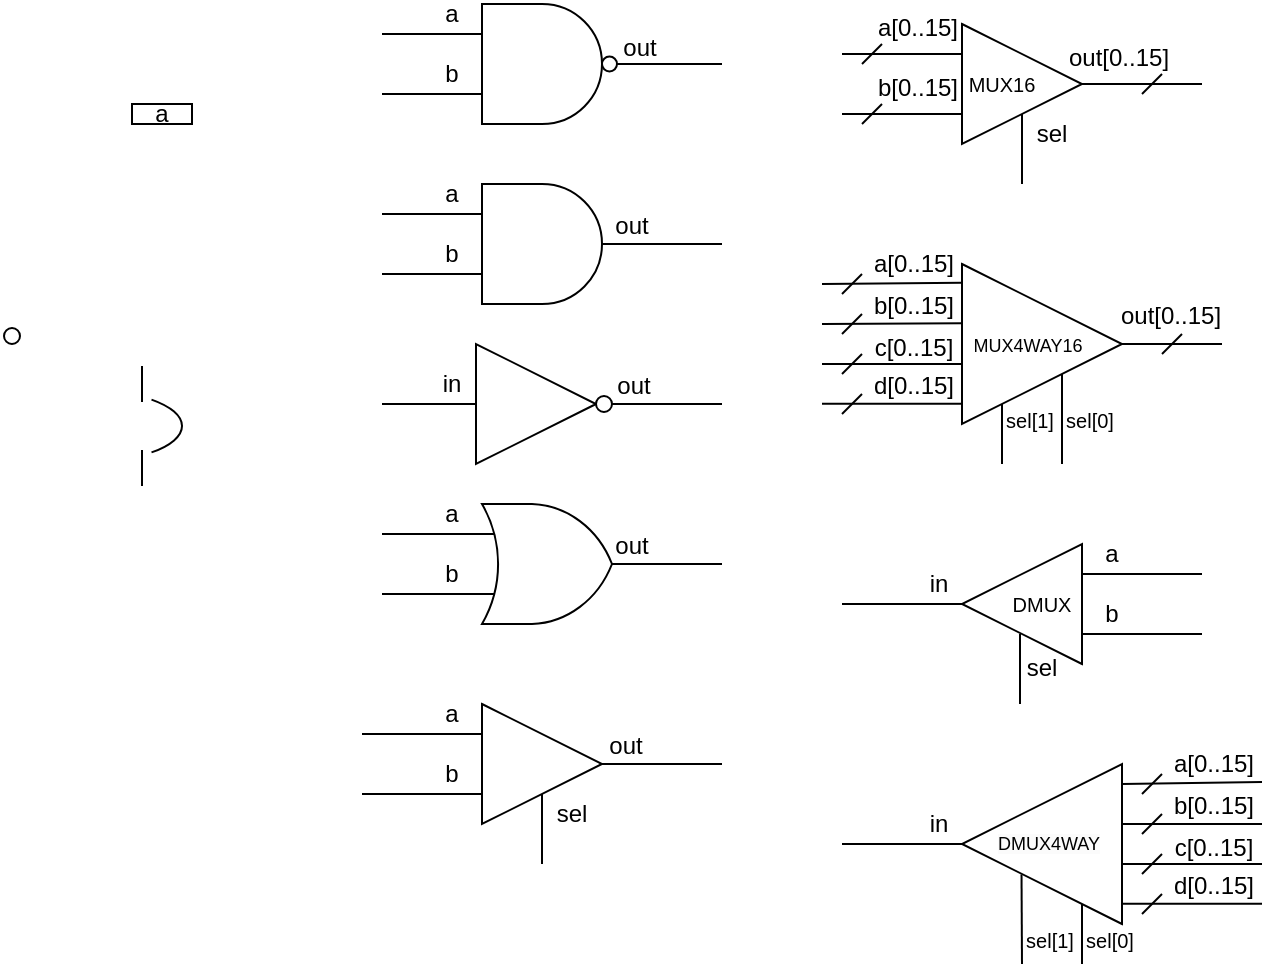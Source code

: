 <mxfile version="21.2.3" type="github" pages="16">
  <diagram name="GATE" id="Xhiokq9U0AJFL7qqHtUg">
    <mxGraphModel dx="518" dy="267" grid="1" gridSize="10" guides="1" tooltips="1" connect="1" arrows="1" fold="1" page="1" pageScale="1" pageWidth="827" pageHeight="1169" math="0" shadow="0">
      <root>
        <mxCell id="0" />
        <mxCell id="1" parent="0" />
        <mxCell id="_6a2ghipuHrbROi6tCay-5" value="" style="pointerEvents=1;verticalLabelPosition=bottom;shadow=0;dashed=0;align=center;html=1;verticalAlign=top;shape=mxgraph.electrical.miscellaneous.circuit_breaker;rotation=90;" parent="1" vertex="1">
          <mxGeometry x="110" y="351" width="60" height="20" as="geometry" />
        </mxCell>
        <mxCell id="_6a2ghipuHrbROi6tCay-6" value="" style="verticalLabelPosition=bottom;shadow=0;dashed=0;align=center;html=1;verticalAlign=top;shape=mxgraph.electrical.logic_gates.inverting_contact;" parent="1" vertex="1">
          <mxGeometry x="60" y="311" width="10" height="10" as="geometry" />
        </mxCell>
        <mxCell id="_6a2ghipuHrbROi6tCay-7" value="a" style="rounded=0;whiteSpace=wrap;html=1;" parent="1" vertex="1">
          <mxGeometry x="125" y="200" width="30" height="10" as="geometry" />
        </mxCell>
        <mxCell id="_dxtDu6r23ov6pQgi7kV-1" value="" style="group" parent="1" vertex="1" connectable="0">
          <mxGeometry x="250" y="150" width="170" height="60" as="geometry" />
        </mxCell>
        <mxCell id="_6a2ghipuHrbROi6tCay-1" value="" style="endArrow=none;html=1;rounded=0;entryX=0;entryY=0.25;entryDx=0;entryDy=0;entryPerimeter=0;exitX=1;exitY=0.5;exitDx=0;exitDy=0;" parent="_dxtDu6r23ov6pQgi7kV-1" target="_6a2ghipuHrbROi6tCay-3" edge="1">
          <mxGeometry width="50" height="50" relative="1" as="geometry">
            <mxPoint y="15" as="sourcePoint" />
            <mxPoint x="30" y="20" as="targetPoint" />
          </mxGeometry>
        </mxCell>
        <mxCell id="_6a2ghipuHrbROi6tCay-2" value="" style="endArrow=none;html=1;rounded=0;entryX=0;entryY=0.75;entryDx=0;entryDy=0;entryPerimeter=0;exitX=1;exitY=0.5;exitDx=0;exitDy=0;" parent="_dxtDu6r23ov6pQgi7kV-1" target="_6a2ghipuHrbROi6tCay-3" edge="1">
          <mxGeometry width="50" height="50" relative="1" as="geometry">
            <mxPoint y="45" as="sourcePoint" />
            <mxPoint x="-30" y="90" as="targetPoint" />
          </mxGeometry>
        </mxCell>
        <mxCell id="_6a2ghipuHrbROi6tCay-3" value="" style="verticalLabelPosition=bottom;shadow=0;dashed=0;align=center;html=1;verticalAlign=top;shape=mxgraph.electrical.logic_gates.logic_gate;operation=and;negating=1;negSize=0.15;" parent="_dxtDu6r23ov6pQgi7kV-1" vertex="1">
          <mxGeometry x="30" width="100" height="60" as="geometry" />
        </mxCell>
        <mxCell id="_6a2ghipuHrbROi6tCay-4" value="" style="endArrow=none;html=1;rounded=0;exitX=1;exitY=0.5;exitDx=0;exitDy=0;exitPerimeter=0;" parent="_dxtDu6r23ov6pQgi7kV-1" source="_6a2ghipuHrbROi6tCay-3" edge="1">
          <mxGeometry width="50" height="50" relative="1" as="geometry">
            <mxPoint x="250" y="100" as="sourcePoint" />
            <mxPoint x="170" y="30" as="targetPoint" />
          </mxGeometry>
        </mxCell>
        <mxCell id="_6a2ghipuHrbROi6tCay-13" value="out" style="text;html=1;strokeColor=none;fillColor=none;align=center;verticalAlign=middle;whiteSpace=wrap;rounded=0;" parent="_dxtDu6r23ov6pQgi7kV-1" vertex="1">
          <mxGeometry x="114" y="17" width="30" height="10" as="geometry" />
        </mxCell>
        <mxCell id="IcKHYbv72YMLnsV6zYn2-1" value="a" style="text;html=1;strokeColor=none;fillColor=none;align=center;verticalAlign=middle;whiteSpace=wrap;rounded=0;" parent="_dxtDu6r23ov6pQgi7kV-1" vertex="1">
          <mxGeometry x="20" width="30" height="10" as="geometry" />
        </mxCell>
        <mxCell id="IcKHYbv72YMLnsV6zYn2-2" value="b" style="text;html=1;strokeColor=none;fillColor=none;align=center;verticalAlign=middle;whiteSpace=wrap;rounded=0;" parent="_dxtDu6r23ov6pQgi7kV-1" vertex="1">
          <mxGeometry x="20" y="30" width="30" height="10" as="geometry" />
        </mxCell>
        <mxCell id="_dxtDu6r23ov6pQgi7kV-2" value="" style="group" parent="1" vertex="1" connectable="0">
          <mxGeometry x="250" y="320" width="170" height="60" as="geometry" />
        </mxCell>
        <mxCell id="N3hDYaHXDiJ1PDw_0AZZ-1" value="" style="verticalLabelPosition=bottom;shadow=0;dashed=0;align=center;html=1;verticalAlign=top;shape=mxgraph.electrical.logic_gates.inverter_2" parent="_dxtDu6r23ov6pQgi7kV-2" vertex="1">
          <mxGeometry x="30" width="100" height="60" as="geometry" />
        </mxCell>
        <mxCell id="N3hDYaHXDiJ1PDw_0AZZ-2" value="" style="endArrow=none;html=1;rounded=0;exitX=1;exitY=0.5;exitDx=0;exitDy=0;entryX=0;entryY=0.5;entryDx=0;entryDy=0;entryPerimeter=0;" parent="_dxtDu6r23ov6pQgi7kV-2" target="N3hDYaHXDiJ1PDw_0AZZ-1" edge="1">
          <mxGeometry width="50" height="50" relative="1" as="geometry">
            <mxPoint y="30" as="sourcePoint" />
            <mxPoint x="20" y="60" as="targetPoint" />
          </mxGeometry>
        </mxCell>
        <mxCell id="N3hDYaHXDiJ1PDw_0AZZ-4" value="in" style="text;html=1;strokeColor=none;fillColor=none;align=center;verticalAlign=middle;whiteSpace=wrap;rounded=0;" parent="_dxtDu6r23ov6pQgi7kV-2" vertex="1">
          <mxGeometry x="20" y="15" width="30" height="10" as="geometry" />
        </mxCell>
        <mxCell id="N3hDYaHXDiJ1PDw_0AZZ-7" value="" style="endArrow=none;html=1;rounded=0;exitX=1;exitY=0.5;exitDx=0;exitDy=0;exitPerimeter=0;" parent="_dxtDu6r23ov6pQgi7kV-2" source="N3hDYaHXDiJ1PDw_0AZZ-1" edge="1">
          <mxGeometry width="50" height="50" relative="1" as="geometry">
            <mxPoint x="160" y="25" as="sourcePoint" />
            <mxPoint x="170" y="30" as="targetPoint" />
          </mxGeometry>
        </mxCell>
        <mxCell id="N3hDYaHXDiJ1PDw_0AZZ-8" value="out" style="text;html=1;strokeColor=none;fillColor=none;align=center;verticalAlign=middle;whiteSpace=wrap;rounded=0;" parent="_dxtDu6r23ov6pQgi7kV-2" vertex="1">
          <mxGeometry x="111" y="16" width="30" height="10" as="geometry" />
        </mxCell>
        <mxCell id="u-04kMihpSnNvzfW8hKu-18" value="" style="group" parent="1" vertex="1" connectable="0">
          <mxGeometry x="250" y="400" width="170" height="60" as="geometry" />
        </mxCell>
        <mxCell id="u-04kMihpSnNvzfW8hKu-1" value="" style="verticalLabelPosition=bottom;shadow=0;dashed=0;align=center;html=1;verticalAlign=top;shape=mxgraph.electrical.logic_gates.logic_gate;operation=or;" parent="u-04kMihpSnNvzfW8hKu-18" vertex="1">
          <mxGeometry x="35" width="100" height="60" as="geometry" />
        </mxCell>
        <mxCell id="u-04kMihpSnNvzfW8hKu-2" value="" style="endArrow=none;html=1;rounded=0;entryX=0;entryY=0.25;entryDx=0;entryDy=0;entryPerimeter=0;" parent="u-04kMihpSnNvzfW8hKu-18" target="u-04kMihpSnNvzfW8hKu-1" edge="1">
          <mxGeometry width="50" height="50" relative="1" as="geometry">
            <mxPoint y="15" as="sourcePoint" />
            <mxPoint x="20" y="10" as="targetPoint" />
          </mxGeometry>
        </mxCell>
        <mxCell id="u-04kMihpSnNvzfW8hKu-3" value="" style="endArrow=none;html=1;rounded=0;entryX=0;entryY=0.75;entryDx=0;entryDy=0;entryPerimeter=0;" parent="u-04kMihpSnNvzfW8hKu-18" target="u-04kMihpSnNvzfW8hKu-1" edge="1">
          <mxGeometry width="50" height="50" relative="1" as="geometry">
            <mxPoint y="45" as="sourcePoint" />
            <mxPoint x="30" y="50" as="targetPoint" />
          </mxGeometry>
        </mxCell>
        <mxCell id="u-04kMihpSnNvzfW8hKu-4" value="" style="endArrow=none;html=1;rounded=0;exitX=1;exitY=0.5;exitDx=0;exitDy=0;exitPerimeter=0;" parent="u-04kMihpSnNvzfW8hKu-18" source="u-04kMihpSnNvzfW8hKu-1" edge="1">
          <mxGeometry width="50" height="50" relative="1" as="geometry">
            <mxPoint x="164" y="29.8" as="sourcePoint" />
            <mxPoint x="170" y="30" as="targetPoint" />
          </mxGeometry>
        </mxCell>
        <mxCell id="u-04kMihpSnNvzfW8hKu-13" value="a" style="text;html=1;strokeColor=none;fillColor=none;align=center;verticalAlign=middle;whiteSpace=wrap;rounded=0;" parent="u-04kMihpSnNvzfW8hKu-18" vertex="1">
          <mxGeometry x="20" width="30" height="10" as="geometry" />
        </mxCell>
        <mxCell id="u-04kMihpSnNvzfW8hKu-14" value="b" style="text;html=1;strokeColor=none;fillColor=none;align=center;verticalAlign=middle;whiteSpace=wrap;rounded=0;" parent="u-04kMihpSnNvzfW8hKu-18" vertex="1">
          <mxGeometry x="20" y="30" width="30" height="10" as="geometry" />
        </mxCell>
        <mxCell id="u-04kMihpSnNvzfW8hKu-16" style="edgeStyle=orthogonalEdgeStyle;rounded=0;orthogonalLoop=1;jettySize=auto;html=1;exitX=0.5;exitY=1;exitDx=0;exitDy=0;" parent="u-04kMihpSnNvzfW8hKu-18" source="u-04kMihpSnNvzfW8hKu-14" target="u-04kMihpSnNvzfW8hKu-14" edge="1">
          <mxGeometry relative="1" as="geometry" />
        </mxCell>
        <mxCell id="u-04kMihpSnNvzfW8hKu-17" value="out" style="text;html=1;strokeColor=none;fillColor=none;align=center;verticalAlign=middle;whiteSpace=wrap;rounded=0;" parent="u-04kMihpSnNvzfW8hKu-18" vertex="1">
          <mxGeometry x="110" y="16" width="30" height="10" as="geometry" />
        </mxCell>
        <mxCell id="Mhqf07MS5c3bFpIHJqpW-8" value="" style="group" parent="1" vertex="1" connectable="0">
          <mxGeometry x="250" y="240" width="170" height="60" as="geometry" />
        </mxCell>
        <mxCell id="Mhqf07MS5c3bFpIHJqpW-1" value="" style="verticalLabelPosition=bottom;shadow=0;dashed=0;align=center;html=1;verticalAlign=top;shape=mxgraph.electrical.logic_gates.logic_gate;operation=and;" parent="Mhqf07MS5c3bFpIHJqpW-8" vertex="1">
          <mxGeometry x="30" width="100" height="60" as="geometry" />
        </mxCell>
        <mxCell id="Mhqf07MS5c3bFpIHJqpW-2" value="" style="endArrow=none;html=1;rounded=0;entryX=0;entryY=0.25;entryDx=0;entryDy=0;entryPerimeter=0;" parent="Mhqf07MS5c3bFpIHJqpW-8" target="Mhqf07MS5c3bFpIHJqpW-1" edge="1">
          <mxGeometry width="50" height="50" relative="1" as="geometry">
            <mxPoint y="15" as="sourcePoint" />
            <mxPoint x="30" y="10" as="targetPoint" />
          </mxGeometry>
        </mxCell>
        <mxCell id="Mhqf07MS5c3bFpIHJqpW-3" value="" style="endArrow=none;html=1;rounded=0;entryX=0;entryY=0.75;entryDx=0;entryDy=0;entryPerimeter=0;" parent="Mhqf07MS5c3bFpIHJqpW-8" target="Mhqf07MS5c3bFpIHJqpW-1" edge="1">
          <mxGeometry width="50" height="50" relative="1" as="geometry">
            <mxPoint y="45" as="sourcePoint" />
            <mxPoint x="40" y="25" as="targetPoint" />
          </mxGeometry>
        </mxCell>
        <mxCell id="Mhqf07MS5c3bFpIHJqpW-4" value="" style="endArrow=none;html=1;rounded=0;exitX=1;exitY=0.5;exitDx=0;exitDy=0;exitPerimeter=0;" parent="Mhqf07MS5c3bFpIHJqpW-8" source="Mhqf07MS5c3bFpIHJqpW-1" edge="1">
          <mxGeometry width="50" height="50" relative="1" as="geometry">
            <mxPoint x="149" y="40" as="sourcePoint" />
            <mxPoint x="170" y="30" as="targetPoint" />
          </mxGeometry>
        </mxCell>
        <mxCell id="Mhqf07MS5c3bFpIHJqpW-5" value="a" style="text;html=1;strokeColor=none;fillColor=none;align=center;verticalAlign=middle;whiteSpace=wrap;rounded=0;" parent="Mhqf07MS5c3bFpIHJqpW-8" vertex="1">
          <mxGeometry x="20" width="30" height="10" as="geometry" />
        </mxCell>
        <mxCell id="Mhqf07MS5c3bFpIHJqpW-6" value="b" style="text;html=1;strokeColor=none;fillColor=none;align=center;verticalAlign=middle;whiteSpace=wrap;rounded=0;" parent="Mhqf07MS5c3bFpIHJqpW-8" vertex="1">
          <mxGeometry x="20" y="30" width="30" height="10" as="geometry" />
        </mxCell>
        <mxCell id="Mhqf07MS5c3bFpIHJqpW-7" value="out" style="text;html=1;strokeColor=none;fillColor=none;align=center;verticalAlign=middle;whiteSpace=wrap;rounded=0;" parent="Mhqf07MS5c3bFpIHJqpW-8" vertex="1">
          <mxGeometry x="110" y="16" width="30" height="10" as="geometry" />
        </mxCell>
        <mxCell id="kwPk03gQCQ-WS7ZqRSaU-15" value="" style="group" parent="1" vertex="1" connectable="0">
          <mxGeometry x="240" y="500" width="180" height="80" as="geometry" />
        </mxCell>
        <mxCell id="kwPk03gQCQ-WS7ZqRSaU-2" value="" style="triangle;whiteSpace=wrap;html=1;" parent="kwPk03gQCQ-WS7ZqRSaU-15" vertex="1">
          <mxGeometry x="60" width="60" height="60" as="geometry" />
        </mxCell>
        <mxCell id="kwPk03gQCQ-WS7ZqRSaU-3" value="" style="endArrow=none;html=1;rounded=0;entryX=0;entryY=0.25;entryDx=0;entryDy=0;" parent="kwPk03gQCQ-WS7ZqRSaU-15" target="kwPk03gQCQ-WS7ZqRSaU-2" edge="1">
          <mxGeometry width="50" height="50" relative="1" as="geometry">
            <mxPoint y="15" as="sourcePoint" />
            <mxPoint x="20" y="10" as="targetPoint" />
          </mxGeometry>
        </mxCell>
        <mxCell id="kwPk03gQCQ-WS7ZqRSaU-4" value="" style="endArrow=none;html=1;rounded=0;entryX=0;entryY=0.75;entryDx=0;entryDy=0;" parent="kwPk03gQCQ-WS7ZqRSaU-15" target="kwPk03gQCQ-WS7ZqRSaU-2" edge="1">
          <mxGeometry width="50" height="50" relative="1" as="geometry">
            <mxPoint y="45" as="sourcePoint" />
            <mxPoint x="40" y="60" as="targetPoint" />
          </mxGeometry>
        </mxCell>
        <mxCell id="kwPk03gQCQ-WS7ZqRSaU-5" value="" style="endArrow=none;html=1;rounded=0;entryX=0.5;entryY=1;entryDx=0;entryDy=0;" parent="kwPk03gQCQ-WS7ZqRSaU-15" target="kwPk03gQCQ-WS7ZqRSaU-2" edge="1">
          <mxGeometry width="50" height="50" relative="1" as="geometry">
            <mxPoint x="90" y="80" as="sourcePoint" />
            <mxPoint x="70" y="55" as="targetPoint" />
          </mxGeometry>
        </mxCell>
        <mxCell id="kwPk03gQCQ-WS7ZqRSaU-6" value="" style="endArrow=none;html=1;rounded=0;entryX=1;entryY=0.5;entryDx=0;entryDy=0;" parent="kwPk03gQCQ-WS7ZqRSaU-15" target="kwPk03gQCQ-WS7ZqRSaU-2" edge="1">
          <mxGeometry width="50" height="50" relative="1" as="geometry">
            <mxPoint x="180" y="30" as="sourcePoint" />
            <mxPoint x="80" y="65" as="targetPoint" />
          </mxGeometry>
        </mxCell>
        <mxCell id="kwPk03gQCQ-WS7ZqRSaU-7" value="a" style="text;html=1;strokeColor=none;fillColor=none;align=center;verticalAlign=middle;whiteSpace=wrap;rounded=0;" parent="kwPk03gQCQ-WS7ZqRSaU-15" vertex="1">
          <mxGeometry x="30" width="30" height="10" as="geometry" />
        </mxCell>
        <mxCell id="kwPk03gQCQ-WS7ZqRSaU-8" value="b" style="text;html=1;strokeColor=none;fillColor=none;align=center;verticalAlign=middle;whiteSpace=wrap;rounded=0;" parent="kwPk03gQCQ-WS7ZqRSaU-15" vertex="1">
          <mxGeometry x="30" y="30" width="30" height="10" as="geometry" />
        </mxCell>
        <mxCell id="kwPk03gQCQ-WS7ZqRSaU-9" value="sel" style="text;html=1;strokeColor=none;fillColor=none;align=center;verticalAlign=middle;whiteSpace=wrap;rounded=0;" parent="kwPk03gQCQ-WS7ZqRSaU-15" vertex="1">
          <mxGeometry x="90" y="50" width="30" height="10" as="geometry" />
        </mxCell>
        <mxCell id="kwPk03gQCQ-WS7ZqRSaU-10" value="out" style="text;html=1;strokeColor=none;fillColor=none;align=center;verticalAlign=middle;whiteSpace=wrap;rounded=0;" parent="kwPk03gQCQ-WS7ZqRSaU-15" vertex="1">
          <mxGeometry x="117" y="16" width="30" height="10" as="geometry" />
        </mxCell>
        <mxCell id="XvbQ79JpxR3WtBPxYMO_-1" value="" style="group" vertex="1" connectable="0" parent="1">
          <mxGeometry x="480" y="160" width="180" height="80" as="geometry" />
        </mxCell>
        <mxCell id="XvbQ79JpxR3WtBPxYMO_-2" value="" style="triangle;whiteSpace=wrap;html=1;" vertex="1" parent="XvbQ79JpxR3WtBPxYMO_-1">
          <mxGeometry x="60" width="60" height="60" as="geometry" />
        </mxCell>
        <mxCell id="XvbQ79JpxR3WtBPxYMO_-3" value="" style="endArrow=none;html=1;rounded=0;entryX=0;entryY=0.25;entryDx=0;entryDy=0;" edge="1" parent="XvbQ79JpxR3WtBPxYMO_-1" target="XvbQ79JpxR3WtBPxYMO_-2">
          <mxGeometry width="50" height="50" relative="1" as="geometry">
            <mxPoint y="15" as="sourcePoint" />
            <mxPoint x="20" y="10" as="targetPoint" />
          </mxGeometry>
        </mxCell>
        <mxCell id="XvbQ79JpxR3WtBPxYMO_-4" value="" style="endArrow=none;html=1;rounded=0;entryX=0;entryY=0.75;entryDx=0;entryDy=0;" edge="1" parent="XvbQ79JpxR3WtBPxYMO_-1" target="XvbQ79JpxR3WtBPxYMO_-2">
          <mxGeometry width="50" height="50" relative="1" as="geometry">
            <mxPoint y="45" as="sourcePoint" />
            <mxPoint x="40" y="60" as="targetPoint" />
          </mxGeometry>
        </mxCell>
        <mxCell id="XvbQ79JpxR3WtBPxYMO_-5" value="" style="endArrow=none;html=1;rounded=0;entryX=0.5;entryY=1;entryDx=0;entryDy=0;" edge="1" parent="XvbQ79JpxR3WtBPxYMO_-1" target="XvbQ79JpxR3WtBPxYMO_-2">
          <mxGeometry width="50" height="50" relative="1" as="geometry">
            <mxPoint x="90" y="80" as="sourcePoint" />
            <mxPoint x="70" y="55" as="targetPoint" />
          </mxGeometry>
        </mxCell>
        <mxCell id="XvbQ79JpxR3WtBPxYMO_-6" value="" style="endArrow=none;html=1;rounded=0;entryX=1;entryY=0.5;entryDx=0;entryDy=0;" edge="1" parent="XvbQ79JpxR3WtBPxYMO_-1" target="XvbQ79JpxR3WtBPxYMO_-2">
          <mxGeometry width="50" height="50" relative="1" as="geometry">
            <mxPoint x="180" y="30" as="sourcePoint" />
            <mxPoint x="80" y="65" as="targetPoint" />
          </mxGeometry>
        </mxCell>
        <mxCell id="XvbQ79JpxR3WtBPxYMO_-7" value="a[0..15]" style="text;html=1;strokeColor=none;fillColor=none;align=center;verticalAlign=middle;whiteSpace=wrap;rounded=0;" vertex="1" parent="XvbQ79JpxR3WtBPxYMO_-1">
          <mxGeometry x="18" y="-3" width="40" height="10" as="geometry" />
        </mxCell>
        <mxCell id="XvbQ79JpxR3WtBPxYMO_-8" value="b[0..15]" style="text;html=1;strokeColor=none;fillColor=none;align=center;verticalAlign=middle;whiteSpace=wrap;rounded=0;" vertex="1" parent="XvbQ79JpxR3WtBPxYMO_-1">
          <mxGeometry x="18" y="27" width="40" height="10" as="geometry" />
        </mxCell>
        <mxCell id="XvbQ79JpxR3WtBPxYMO_-9" value="sel" style="text;html=1;strokeColor=none;fillColor=none;align=center;verticalAlign=middle;whiteSpace=wrap;rounded=0;" vertex="1" parent="XvbQ79JpxR3WtBPxYMO_-1">
          <mxGeometry x="90" y="50" width="30" height="10" as="geometry" />
        </mxCell>
        <mxCell id="XvbQ79JpxR3WtBPxYMO_-10" value="out[0..15]" style="text;html=1;strokeColor=none;fillColor=none;align=center;verticalAlign=middle;whiteSpace=wrap;rounded=0;" vertex="1" parent="XvbQ79JpxR3WtBPxYMO_-1">
          <mxGeometry x="117" y="12" width="43" height="10" as="geometry" />
        </mxCell>
        <mxCell id="XvbQ79JpxR3WtBPxYMO_-11" value="&lt;font style=&quot;font-size: 10px;&quot;&gt;MUX16&lt;/font&gt;" style="text;html=1;strokeColor=none;fillColor=none;align=center;verticalAlign=middle;whiteSpace=wrap;rounded=0;" vertex="1" parent="XvbQ79JpxR3WtBPxYMO_-1">
          <mxGeometry x="50" y="15" width="60" height="30" as="geometry" />
        </mxCell>
        <mxCell id="XvbQ79JpxR3WtBPxYMO_-12" value="" style="endArrow=none;html=1;rounded=0;" edge="1" parent="XvbQ79JpxR3WtBPxYMO_-1">
          <mxGeometry width="50" height="50" relative="1" as="geometry">
            <mxPoint x="10" y="20" as="sourcePoint" />
            <mxPoint x="20" y="10" as="targetPoint" />
          </mxGeometry>
        </mxCell>
        <mxCell id="XvbQ79JpxR3WtBPxYMO_-14" value="" style="endArrow=none;html=1;rounded=0;" edge="1" parent="XvbQ79JpxR3WtBPxYMO_-1">
          <mxGeometry width="50" height="50" relative="1" as="geometry">
            <mxPoint x="10" y="50" as="sourcePoint" />
            <mxPoint x="20" y="40" as="targetPoint" />
          </mxGeometry>
        </mxCell>
        <mxCell id="XvbQ79JpxR3WtBPxYMO_-15" value="" style="endArrow=none;html=1;rounded=0;" edge="1" parent="XvbQ79JpxR3WtBPxYMO_-1">
          <mxGeometry width="50" height="50" relative="1" as="geometry">
            <mxPoint x="150" y="35" as="sourcePoint" />
            <mxPoint x="160" y="25" as="targetPoint" />
          </mxGeometry>
        </mxCell>
        <mxCell id="-q2X8HH8_yFEzllwqTFI-14" value="" style="group" vertex="1" connectable="0" parent="1">
          <mxGeometry x="470" y="275" width="200" height="105" as="geometry" />
        </mxCell>
        <mxCell id="at5mtN9LMFxoInuWhti6-15" value="" style="triangle;whiteSpace=wrap;html=1;" vertex="1" parent="-q2X8HH8_yFEzllwqTFI-14">
          <mxGeometry x="70" y="5" width="80" height="80" as="geometry" />
        </mxCell>
        <mxCell id="at5mtN9LMFxoInuWhti6-16" value="" style="endArrow=none;html=1;rounded=0;entryX=0.006;entryY=0.117;entryDx=0;entryDy=0;entryPerimeter=0;" edge="1" parent="-q2X8HH8_yFEzllwqTFI-14" target="at5mtN9LMFxoInuWhti6-15">
          <mxGeometry width="50" height="50" relative="1" as="geometry">
            <mxPoint y="15" as="sourcePoint" />
            <mxPoint x="40" y="25" as="targetPoint" />
          </mxGeometry>
        </mxCell>
        <mxCell id="at5mtN9LMFxoInuWhti6-17" value="" style="endArrow=none;html=1;rounded=0;entryX=0.004;entryY=0.371;entryDx=0;entryDy=0;entryPerimeter=0;" edge="1" parent="-q2X8HH8_yFEzllwqTFI-14" target="at5mtN9LMFxoInuWhti6-15">
          <mxGeometry width="50" height="50" relative="1" as="geometry">
            <mxPoint y="35" as="sourcePoint" />
            <mxPoint x="60" y="35" as="targetPoint" />
          </mxGeometry>
        </mxCell>
        <mxCell id="at5mtN9LMFxoInuWhti6-18" value="" style="endArrow=none;html=1;rounded=0;entryX=0.004;entryY=0.371;entryDx=0;entryDy=0;entryPerimeter=0;" edge="1" parent="-q2X8HH8_yFEzllwqTFI-14">
          <mxGeometry width="50" height="50" relative="1" as="geometry">
            <mxPoint y="74.89" as="sourcePoint" />
            <mxPoint x="70" y="74.89" as="targetPoint" />
          </mxGeometry>
        </mxCell>
        <mxCell id="at5mtN9LMFxoInuWhti6-19" value="" style="endArrow=none;html=1;rounded=0;entryX=0.004;entryY=0.371;entryDx=0;entryDy=0;entryPerimeter=0;" edge="1" parent="-q2X8HH8_yFEzllwqTFI-14">
          <mxGeometry width="50" height="50" relative="1" as="geometry">
            <mxPoint y="55" as="sourcePoint" />
            <mxPoint x="70" y="55" as="targetPoint" />
          </mxGeometry>
        </mxCell>
        <mxCell id="at5mtN9LMFxoInuWhti6-20" value="" style="endArrow=none;html=1;rounded=0;" edge="1" parent="-q2X8HH8_yFEzllwqTFI-14">
          <mxGeometry width="50" height="50" relative="1" as="geometry">
            <mxPoint x="90" y="105" as="sourcePoint" />
            <mxPoint x="90" y="105" as="targetPoint" />
            <Array as="points">
              <mxPoint x="90" y="75" />
              <mxPoint x="90" y="105" />
            </Array>
          </mxGeometry>
        </mxCell>
        <mxCell id="at5mtN9LMFxoInuWhti6-21" value="" style="endArrow=none;html=1;rounded=0;entryX=0.627;entryY=0.687;entryDx=0;entryDy=0;entryPerimeter=0;" edge="1" parent="-q2X8HH8_yFEzllwqTFI-14">
          <mxGeometry width="50" height="50" relative="1" as="geometry">
            <mxPoint x="120" y="105" as="sourcePoint" />
            <mxPoint x="120" y="60" as="targetPoint" />
          </mxGeometry>
        </mxCell>
        <mxCell id="at5mtN9LMFxoInuWhti6-22" value="" style="endArrow=none;html=1;rounded=0;exitX=1;exitY=0.5;exitDx=0;exitDy=0;" edge="1" parent="-q2X8HH8_yFEzllwqTFI-14" source="at5mtN9LMFxoInuWhti6-15">
          <mxGeometry width="50" height="50" relative="1" as="geometry">
            <mxPoint x="160" y="47" as="sourcePoint" />
            <mxPoint x="200" y="45" as="targetPoint" />
          </mxGeometry>
        </mxCell>
        <mxCell id="-q2X8HH8_yFEzllwqTFI-1" value="a[0..15]" style="text;html=1;strokeColor=none;fillColor=none;align=center;verticalAlign=middle;whiteSpace=wrap;rounded=0;" vertex="1" parent="-q2X8HH8_yFEzllwqTFI-14">
          <mxGeometry x="26" width="40" height="10" as="geometry" />
        </mxCell>
        <mxCell id="-q2X8HH8_yFEzllwqTFI-2" value="b[0..15]" style="text;html=1;strokeColor=none;fillColor=none;align=center;verticalAlign=middle;whiteSpace=wrap;rounded=0;" vertex="1" parent="-q2X8HH8_yFEzllwqTFI-14">
          <mxGeometry x="26" y="21" width="40" height="10" as="geometry" />
        </mxCell>
        <mxCell id="-q2X8HH8_yFEzllwqTFI-3" value="c[0..15]" style="text;html=1;strokeColor=none;fillColor=none;align=center;verticalAlign=middle;whiteSpace=wrap;rounded=0;" vertex="1" parent="-q2X8HH8_yFEzllwqTFI-14">
          <mxGeometry x="26" y="42" width="40" height="10" as="geometry" />
        </mxCell>
        <mxCell id="-q2X8HH8_yFEzllwqTFI-4" value="d[0..15]" style="text;html=1;strokeColor=none;fillColor=none;align=center;verticalAlign=middle;whiteSpace=wrap;rounded=0;" vertex="1" parent="-q2X8HH8_yFEzllwqTFI-14">
          <mxGeometry x="26" y="61" width="40" height="10" as="geometry" />
        </mxCell>
        <mxCell id="-q2X8HH8_yFEzllwqTFI-5" value="&lt;font style=&quot;font-size: 9px;&quot;&gt;MUX4WAY16&lt;/font&gt;" style="text;html=1;strokeColor=none;fillColor=none;align=center;verticalAlign=middle;whiteSpace=wrap;rounded=0;" vertex="1" parent="-q2X8HH8_yFEzllwqTFI-14">
          <mxGeometry x="73" y="30" width="60" height="30" as="geometry" />
        </mxCell>
        <mxCell id="-q2X8HH8_yFEzllwqTFI-6" value="" style="endArrow=none;html=1;rounded=0;" edge="1" parent="-q2X8HH8_yFEzllwqTFI-14">
          <mxGeometry width="50" height="50" relative="1" as="geometry">
            <mxPoint x="10" y="20" as="sourcePoint" />
            <mxPoint x="20" y="10" as="targetPoint" />
          </mxGeometry>
        </mxCell>
        <mxCell id="-q2X8HH8_yFEzllwqTFI-7" value="" style="endArrow=none;html=1;rounded=0;" edge="1" parent="-q2X8HH8_yFEzllwqTFI-14">
          <mxGeometry width="50" height="50" relative="1" as="geometry">
            <mxPoint x="10" y="40" as="sourcePoint" />
            <mxPoint x="20" y="30" as="targetPoint" />
          </mxGeometry>
        </mxCell>
        <mxCell id="-q2X8HH8_yFEzllwqTFI-8" value="" style="endArrow=none;html=1;rounded=0;" edge="1" parent="-q2X8HH8_yFEzllwqTFI-14">
          <mxGeometry width="50" height="50" relative="1" as="geometry">
            <mxPoint x="10" y="60" as="sourcePoint" />
            <mxPoint x="20" y="50" as="targetPoint" />
          </mxGeometry>
        </mxCell>
        <mxCell id="-q2X8HH8_yFEzllwqTFI-9" value="" style="endArrow=none;html=1;rounded=0;" edge="1" parent="-q2X8HH8_yFEzllwqTFI-14">
          <mxGeometry width="50" height="50" relative="1" as="geometry">
            <mxPoint x="10" y="80" as="sourcePoint" />
            <mxPoint x="20" y="70" as="targetPoint" />
          </mxGeometry>
        </mxCell>
        <mxCell id="-q2X8HH8_yFEzllwqTFI-10" value="&lt;font style=&quot;font-size: 10px;&quot;&gt;sel[0]&lt;/font&gt;" style="text;html=1;strokeColor=none;fillColor=none;align=center;verticalAlign=middle;whiteSpace=wrap;rounded=0;" vertex="1" parent="-q2X8HH8_yFEzllwqTFI-14">
          <mxGeometry x="119" y="78" width="30" height="10" as="geometry" />
        </mxCell>
        <mxCell id="-q2X8HH8_yFEzllwqTFI-11" value="&lt;font style=&quot;font-size: 10px;&quot;&gt;sel[1]&lt;/font&gt;" style="text;html=1;strokeColor=none;fillColor=none;align=center;verticalAlign=middle;whiteSpace=wrap;rounded=0;" vertex="1" parent="-q2X8HH8_yFEzllwqTFI-14">
          <mxGeometry x="89" y="78" width="30" height="10" as="geometry" />
        </mxCell>
        <mxCell id="-q2X8HH8_yFEzllwqTFI-12" value="out[0..15]" style="text;html=1;strokeColor=none;fillColor=none;align=center;verticalAlign=middle;whiteSpace=wrap;rounded=0;" vertex="1" parent="-q2X8HH8_yFEzllwqTFI-14">
          <mxGeometry x="153" y="26" width="43" height="10" as="geometry" />
        </mxCell>
        <mxCell id="-q2X8HH8_yFEzllwqTFI-13" value="" style="endArrow=none;html=1;rounded=0;" edge="1" parent="-q2X8HH8_yFEzllwqTFI-14">
          <mxGeometry width="50" height="50" relative="1" as="geometry">
            <mxPoint x="170" y="50" as="sourcePoint" />
            <mxPoint x="180" y="40" as="targetPoint" />
          </mxGeometry>
        </mxCell>
        <mxCell id="16x7tvPbKioXSL9Guuu6-9" value="" style="group" vertex="1" connectable="0" parent="1">
          <mxGeometry x="480" y="420" width="180" height="80" as="geometry" />
        </mxCell>
        <mxCell id="c6oIhGBQTpZmEJrOixVy-16" value="" style="triangle;whiteSpace=wrap;html=1;rotation=-180;" vertex="1" parent="16x7tvPbKioXSL9Guuu6-9">
          <mxGeometry x="60" width="60" height="60" as="geometry" />
        </mxCell>
        <mxCell id="c6oIhGBQTpZmEJrOixVy-17" value="&lt;font style=&quot;font-size: 10px;&quot;&gt;DMUX&lt;/font&gt;" style="text;html=1;strokeColor=none;fillColor=none;align=center;verticalAlign=middle;whiteSpace=wrap;rounded=0;" vertex="1" parent="16x7tvPbKioXSL9Guuu6-9">
          <mxGeometry x="70" y="15" width="60" height="30" as="geometry" />
        </mxCell>
        <mxCell id="16x7tvPbKioXSL9Guuu6-1" value="" style="endArrow=none;html=1;rounded=0;entryX=1;entryY=0.5;entryDx=0;entryDy=0;" edge="1" parent="16x7tvPbKioXSL9Guuu6-9" target="c6oIhGBQTpZmEJrOixVy-16">
          <mxGeometry width="50" height="50" relative="1" as="geometry">
            <mxPoint y="30" as="sourcePoint" />
            <mxPoint x="-10" y="-30" as="targetPoint" />
          </mxGeometry>
        </mxCell>
        <mxCell id="16x7tvPbKioXSL9Guuu6-2" value="in" style="text;html=1;strokeColor=none;fillColor=none;align=center;verticalAlign=middle;whiteSpace=wrap;rounded=0;" vertex="1" parent="16x7tvPbKioXSL9Guuu6-9">
          <mxGeometry x="27" y="15" width="43" height="10" as="geometry" />
        </mxCell>
        <mxCell id="16x7tvPbKioXSL9Guuu6-3" value="" style="endArrow=none;html=1;rounded=0;entryX=1;entryY=0.5;entryDx=0;entryDy=0;" edge="1" parent="16x7tvPbKioXSL9Guuu6-9">
          <mxGeometry width="50" height="50" relative="1" as="geometry">
            <mxPoint x="120" y="15" as="sourcePoint" />
            <mxPoint x="180" y="15" as="targetPoint" />
          </mxGeometry>
        </mxCell>
        <mxCell id="16x7tvPbKioXSL9Guuu6-4" value="" style="endArrow=none;html=1;rounded=0;entryX=1;entryY=0.5;entryDx=0;entryDy=0;" edge="1" parent="16x7tvPbKioXSL9Guuu6-9">
          <mxGeometry width="50" height="50" relative="1" as="geometry">
            <mxPoint x="120" y="45" as="sourcePoint" />
            <mxPoint x="180" y="45" as="targetPoint" />
          </mxGeometry>
        </mxCell>
        <mxCell id="16x7tvPbKioXSL9Guuu6-5" value="a" style="text;html=1;strokeColor=none;fillColor=none;align=center;verticalAlign=middle;whiteSpace=wrap;rounded=0;" vertex="1" parent="16x7tvPbKioXSL9Guuu6-9">
          <mxGeometry x="120" width="30" height="10" as="geometry" />
        </mxCell>
        <mxCell id="16x7tvPbKioXSL9Guuu6-6" value="b" style="text;html=1;strokeColor=none;fillColor=none;align=center;verticalAlign=middle;whiteSpace=wrap;rounded=0;" vertex="1" parent="16x7tvPbKioXSL9Guuu6-9">
          <mxGeometry x="120" y="30" width="30" height="10" as="geometry" />
        </mxCell>
        <mxCell id="16x7tvPbKioXSL9Guuu6-7" value="" style="endArrow=none;html=1;rounded=0;entryX=0.5;entryY=1;entryDx=0;entryDy=0;" edge="1" parent="16x7tvPbKioXSL9Guuu6-9">
          <mxGeometry width="50" height="50" relative="1" as="geometry">
            <mxPoint x="89" y="80" as="sourcePoint" />
            <mxPoint x="89" y="45" as="targetPoint" />
          </mxGeometry>
        </mxCell>
        <mxCell id="16x7tvPbKioXSL9Guuu6-8" value="sel" style="text;html=1;strokeColor=none;fillColor=none;align=center;verticalAlign=middle;whiteSpace=wrap;rounded=0;" vertex="1" parent="16x7tvPbKioXSL9Guuu6-9">
          <mxGeometry x="85" y="57" width="30" height="10" as="geometry" />
        </mxCell>
        <mxCell id="A7b7Gy4yTuaiGqe9pa9C-22" value="" style="group" vertex="1" connectable="0" parent="1">
          <mxGeometry x="480" y="525" width="210" height="105" as="geometry" />
        </mxCell>
        <mxCell id="A7b7Gy4yTuaiGqe9pa9C-1" value="" style="triangle;whiteSpace=wrap;html=1;rotation=-180;" vertex="1" parent="A7b7Gy4yTuaiGqe9pa9C-22">
          <mxGeometry x="60" y="5" width="80" height="80" as="geometry" />
        </mxCell>
        <mxCell id="A7b7Gy4yTuaiGqe9pa9C-2" value="" style="endArrow=none;html=1;rounded=0;entryX=0.006;entryY=0.117;entryDx=0;entryDy=0;entryPerimeter=0;" edge="1" parent="A7b7Gy4yTuaiGqe9pa9C-22">
          <mxGeometry width="50" height="50" relative="1" as="geometry">
            <mxPoint x="140" y="15" as="sourcePoint" />
            <mxPoint x="210" y="14" as="targetPoint" />
          </mxGeometry>
        </mxCell>
        <mxCell id="A7b7Gy4yTuaiGqe9pa9C-3" value="" style="endArrow=none;html=1;rounded=0;entryX=0.004;entryY=0.371;entryDx=0;entryDy=0;entryPerimeter=0;" edge="1" parent="A7b7Gy4yTuaiGqe9pa9C-22">
          <mxGeometry width="50" height="50" relative="1" as="geometry">
            <mxPoint x="140" y="35" as="sourcePoint" />
            <mxPoint x="210" y="35" as="targetPoint" />
          </mxGeometry>
        </mxCell>
        <mxCell id="A7b7Gy4yTuaiGqe9pa9C-4" value="" style="endArrow=none;html=1;rounded=0;entryX=0.004;entryY=0.371;entryDx=0;entryDy=0;entryPerimeter=0;" edge="1" parent="A7b7Gy4yTuaiGqe9pa9C-22">
          <mxGeometry width="50" height="50" relative="1" as="geometry">
            <mxPoint x="140" y="74.89" as="sourcePoint" />
            <mxPoint x="210" y="74.89" as="targetPoint" />
          </mxGeometry>
        </mxCell>
        <mxCell id="A7b7Gy4yTuaiGqe9pa9C-5" value="" style="endArrow=none;html=1;rounded=0;entryX=0.004;entryY=0.371;entryDx=0;entryDy=0;entryPerimeter=0;" edge="1" parent="A7b7Gy4yTuaiGqe9pa9C-22">
          <mxGeometry width="50" height="50" relative="1" as="geometry">
            <mxPoint x="140" y="55" as="sourcePoint" />
            <mxPoint x="210" y="55" as="targetPoint" />
          </mxGeometry>
        </mxCell>
        <mxCell id="A7b7Gy4yTuaiGqe9pa9C-6" value="a[0..15]" style="text;html=1;strokeColor=none;fillColor=none;align=center;verticalAlign=middle;whiteSpace=wrap;rounded=0;" vertex="1" parent="A7b7Gy4yTuaiGqe9pa9C-22">
          <mxGeometry x="166" width="40" height="10" as="geometry" />
        </mxCell>
        <mxCell id="A7b7Gy4yTuaiGqe9pa9C-7" value="b[0..15]" style="text;html=1;strokeColor=none;fillColor=none;align=center;verticalAlign=middle;whiteSpace=wrap;rounded=0;" vertex="1" parent="A7b7Gy4yTuaiGqe9pa9C-22">
          <mxGeometry x="166" y="21" width="40" height="10" as="geometry" />
        </mxCell>
        <mxCell id="A7b7Gy4yTuaiGqe9pa9C-8" value="c[0..15]" style="text;html=1;strokeColor=none;fillColor=none;align=center;verticalAlign=middle;whiteSpace=wrap;rounded=0;" vertex="1" parent="A7b7Gy4yTuaiGqe9pa9C-22">
          <mxGeometry x="166" y="42" width="40" height="10" as="geometry" />
        </mxCell>
        <mxCell id="A7b7Gy4yTuaiGqe9pa9C-9" value="d[0..15]" style="text;html=1;strokeColor=none;fillColor=none;align=center;verticalAlign=middle;whiteSpace=wrap;rounded=0;" vertex="1" parent="A7b7Gy4yTuaiGqe9pa9C-22">
          <mxGeometry x="166" y="61" width="40" height="10" as="geometry" />
        </mxCell>
        <mxCell id="A7b7Gy4yTuaiGqe9pa9C-10" value="" style="endArrow=none;html=1;rounded=0;" edge="1" parent="A7b7Gy4yTuaiGqe9pa9C-22">
          <mxGeometry width="50" height="50" relative="1" as="geometry">
            <mxPoint x="150" y="20" as="sourcePoint" />
            <mxPoint x="160" y="10" as="targetPoint" />
          </mxGeometry>
        </mxCell>
        <mxCell id="A7b7Gy4yTuaiGqe9pa9C-11" value="" style="endArrow=none;html=1;rounded=0;" edge="1" parent="A7b7Gy4yTuaiGqe9pa9C-22">
          <mxGeometry width="50" height="50" relative="1" as="geometry">
            <mxPoint x="150" y="40" as="sourcePoint" />
            <mxPoint x="160" y="30" as="targetPoint" />
          </mxGeometry>
        </mxCell>
        <mxCell id="A7b7Gy4yTuaiGqe9pa9C-12" value="" style="endArrow=none;html=1;rounded=0;" edge="1" parent="A7b7Gy4yTuaiGqe9pa9C-22">
          <mxGeometry width="50" height="50" relative="1" as="geometry">
            <mxPoint x="150" y="60" as="sourcePoint" />
            <mxPoint x="160" y="50" as="targetPoint" />
          </mxGeometry>
        </mxCell>
        <mxCell id="A7b7Gy4yTuaiGqe9pa9C-13" value="" style="endArrow=none;html=1;rounded=0;" edge="1" parent="A7b7Gy4yTuaiGqe9pa9C-22">
          <mxGeometry width="50" height="50" relative="1" as="geometry">
            <mxPoint x="150" y="80" as="sourcePoint" />
            <mxPoint x="160" y="70" as="targetPoint" />
          </mxGeometry>
        </mxCell>
        <mxCell id="A7b7Gy4yTuaiGqe9pa9C-14" value="" style="endArrow=none;html=1;rounded=0;entryX=1;entryY=0.5;entryDx=0;entryDy=0;" edge="1" parent="A7b7Gy4yTuaiGqe9pa9C-22">
          <mxGeometry width="50" height="50" relative="1" as="geometry">
            <mxPoint y="45.04" as="sourcePoint" />
            <mxPoint x="60" y="45.04" as="targetPoint" />
          </mxGeometry>
        </mxCell>
        <mxCell id="A7b7Gy4yTuaiGqe9pa9C-15" value="in" style="text;html=1;strokeColor=none;fillColor=none;align=center;verticalAlign=middle;whiteSpace=wrap;rounded=0;" vertex="1" parent="A7b7Gy4yTuaiGqe9pa9C-22">
          <mxGeometry x="27" y="30.04" width="43" height="10" as="geometry" />
        </mxCell>
        <mxCell id="A7b7Gy4yTuaiGqe9pa9C-17" value="" style="endArrow=none;html=1;rounded=0;entryX=0.627;entryY=0.687;entryDx=0;entryDy=0;entryPerimeter=0;" edge="1" parent="A7b7Gy4yTuaiGqe9pa9C-22">
          <mxGeometry width="50" height="50" relative="1" as="geometry">
            <mxPoint x="120" y="105" as="sourcePoint" />
            <mxPoint x="120" y="75" as="targetPoint" />
          </mxGeometry>
        </mxCell>
        <mxCell id="A7b7Gy4yTuaiGqe9pa9C-18" value="&lt;font style=&quot;font-size: 10px;&quot;&gt;sel[0]&lt;/font&gt;" style="text;html=1;strokeColor=none;fillColor=none;align=center;verticalAlign=middle;whiteSpace=wrap;rounded=0;" vertex="1" parent="A7b7Gy4yTuaiGqe9pa9C-22">
          <mxGeometry x="119" y="88" width="30" height="10" as="geometry" />
        </mxCell>
        <mxCell id="A7b7Gy4yTuaiGqe9pa9C-19" value="&lt;font style=&quot;font-size: 10px;&quot;&gt;sel[1]&lt;/font&gt;" style="text;html=1;strokeColor=none;fillColor=none;align=center;verticalAlign=middle;whiteSpace=wrap;rounded=0;" vertex="1" parent="A7b7Gy4yTuaiGqe9pa9C-22">
          <mxGeometry x="89" y="88" width="30" height="10" as="geometry" />
        </mxCell>
        <mxCell id="A7b7Gy4yTuaiGqe9pa9C-20" value="" style="endArrow=none;html=1;rounded=0;exitX=0.628;exitY=0.31;exitDx=0;exitDy=0;exitPerimeter=0;" edge="1" parent="A7b7Gy4yTuaiGqe9pa9C-22" source="A7b7Gy4yTuaiGqe9pa9C-1">
          <mxGeometry width="50" height="50" relative="1" as="geometry">
            <mxPoint x="90" y="65" as="sourcePoint" />
            <mxPoint x="90" y="105" as="targetPoint" />
          </mxGeometry>
        </mxCell>
        <mxCell id="A7b7Gy4yTuaiGqe9pa9C-21" value="&lt;span style=&quot;color: rgb(0, 0, 0); font-family: Helvetica; font-size: 9px; font-style: normal; font-variant-ligatures: normal; font-variant-caps: normal; font-weight: 400; letter-spacing: normal; orphans: 2; text-align: center; text-indent: 0px; text-transform: none; widows: 2; word-spacing: 0px; -webkit-text-stroke-width: 0px; background-color: rgb(251, 251, 251); text-decoration-thickness: initial; text-decoration-style: initial; text-decoration-color: initial; float: none; display: inline !important;&quot;&gt;DMUX4WAY&lt;/span&gt;" style="text;whiteSpace=wrap;html=1;" vertex="1" parent="A7b7Gy4yTuaiGqe9pa9C-22">
          <mxGeometry x="76" y="30.04" width="64" height="24.96" as="geometry" />
        </mxCell>
      </root>
    </mxGraphModel>
  </diagram>
  <diagram id="lvtJND68b5CGwx7TtM_a" name="NOT">
    <mxGraphModel dx="1114" dy="573" grid="1" gridSize="10" guides="1" tooltips="1" connect="1" arrows="1" fold="1" page="1" pageScale="1" pageWidth="827" pageHeight="1169" math="0" shadow="0">
      <root>
        <mxCell id="0" />
        <mxCell id="1" parent="0" />
        <mxCell id="7G18SEmqL1vyAwbo72he-3" value="" style="verticalLabelPosition=bottom;shadow=0;dashed=0;align=center;html=1;verticalAlign=top;shape=mxgraph.electrical.logic_gates.logic_gate;operation=and;negating=1;negSize=0.15;" parent="1" vertex="1">
          <mxGeometry x="280" y="230" width="100" height="60" as="geometry" />
        </mxCell>
        <mxCell id="7G18SEmqL1vyAwbo72he-4" value="" style="endArrow=none;html=1;rounded=0;exitX=1;exitY=0.5;exitDx=0;exitDy=0;exitPerimeter=0;" parent="1" source="7G18SEmqL1vyAwbo72he-3" edge="1">
          <mxGeometry width="50" height="50" relative="1" as="geometry">
            <mxPoint x="500" y="330" as="sourcePoint" />
            <mxPoint x="420" y="260" as="targetPoint" />
          </mxGeometry>
        </mxCell>
        <mxCell id="7G18SEmqL1vyAwbo72he-6" value="&lt;font color=&quot;#ff0000&quot;&gt;in&lt;/font&gt;" style="text;html=1;strokeColor=none;fillColor=none;align=center;verticalAlign=middle;whiteSpace=wrap;rounded=0;" parent="1" vertex="1">
          <mxGeometry x="210" y="255" width="30" height="10" as="geometry" />
        </mxCell>
        <mxCell id="7G18SEmqL1vyAwbo72he-7" value="out" style="text;html=1;strokeColor=none;fillColor=none;align=center;verticalAlign=middle;whiteSpace=wrap;rounded=0;" parent="1" vertex="1">
          <mxGeometry x="370" y="250" width="30" height="10" as="geometry" />
        </mxCell>
        <mxCell id="7G18SEmqL1vyAwbo72he-8" value="a" style="text;html=1;strokeColor=none;fillColor=none;align=center;verticalAlign=middle;whiteSpace=wrap;rounded=0;" parent="1" vertex="1">
          <mxGeometry x="270" y="230" width="30" height="10" as="geometry" />
        </mxCell>
        <mxCell id="7G18SEmqL1vyAwbo72he-9" value="b" style="text;html=1;strokeColor=none;fillColor=none;align=center;verticalAlign=middle;whiteSpace=wrap;rounded=0;" parent="1" vertex="1">
          <mxGeometry x="270" y="260" width="30" height="10" as="geometry" />
        </mxCell>
        <mxCell id="7G18SEmqL1vyAwbo72he-10" value="" style="endArrow=none;html=1;rounded=0;exitX=1;exitY=0.5;exitDx=0;exitDy=0;entryX=0;entryY=0.25;entryDx=0;entryDy=0;entryPerimeter=0;" parent="1" source="7G18SEmqL1vyAwbo72he-6" target="7G18SEmqL1vyAwbo72he-3" edge="1">
          <mxGeometry width="50" height="50" relative="1" as="geometry">
            <mxPoint x="330" y="300" as="sourcePoint" />
            <mxPoint x="250" y="250" as="targetPoint" />
            <Array as="points">
              <mxPoint x="260" y="260" />
              <mxPoint x="260" y="245" />
            </Array>
          </mxGeometry>
        </mxCell>
        <mxCell id="7G18SEmqL1vyAwbo72he-11" value="" style="endArrow=none;html=1;rounded=0;exitX=0;exitY=0.75;exitDx=0;exitDy=0;exitPerimeter=0;" parent="1" source="7G18SEmqL1vyAwbo72he-3" edge="1">
          <mxGeometry width="50" height="50" relative="1" as="geometry">
            <mxPoint x="250" y="340" as="sourcePoint" />
            <mxPoint x="260" y="260" as="targetPoint" />
            <Array as="points">
              <mxPoint x="260" y="275" />
            </Array>
          </mxGeometry>
        </mxCell>
        <mxCell id="7G18SEmqL1vyAwbo72he-12" value="&lt;font color=&quot;#ff0000&quot;&gt;out&lt;/font&gt;" style="text;html=1;strokeColor=none;fillColor=none;align=center;verticalAlign=middle;whiteSpace=wrap;rounded=0;" parent="1" vertex="1">
          <mxGeometry x="420" y="255" width="30" height="10" as="geometry" />
        </mxCell>
      </root>
    </mxGraphModel>
  </diagram>
  <diagram id="gRlEIzTbnrDc3_CJsEJu" name="AND">
    <mxGraphModel dx="637" dy="327" grid="1" gridSize="10" guides="1" tooltips="1" connect="1" arrows="1" fold="1" page="1" pageScale="1" pageWidth="827" pageHeight="1169" math="0" shadow="0">
      <root>
        <mxCell id="0" />
        <mxCell id="1" parent="0" />
        <mxCell id="TAq92-EkyVtZRxPQUSV0-1" value="" style="endArrow=none;html=1;rounded=0;entryX=0;entryY=0.25;entryDx=0;entryDy=0;entryPerimeter=0;exitX=1;exitY=0.5;exitDx=0;exitDy=0;" edge="1" parent="1" source="TAq92-EkyVtZRxPQUSV0-5" target="TAq92-EkyVtZRxPQUSV0-3">
          <mxGeometry width="50" height="50" relative="1" as="geometry">
            <mxPoint x="40" y="45" as="sourcePoint" />
            <mxPoint x="130" y="50" as="targetPoint" />
          </mxGeometry>
        </mxCell>
        <mxCell id="TAq92-EkyVtZRxPQUSV0-2" value="" style="endArrow=none;html=1;rounded=0;entryX=0;entryY=0.75;entryDx=0;entryDy=0;entryPerimeter=0;exitX=1;exitY=0.5;exitDx=0;exitDy=0;" edge="1" parent="1" source="TAq92-EkyVtZRxPQUSV0-6" target="TAq92-EkyVtZRxPQUSV0-3">
          <mxGeometry width="50" height="50" relative="1" as="geometry">
            <mxPoint x="40" y="80" as="sourcePoint" />
            <mxPoint x="70" y="120" as="targetPoint" />
          </mxGeometry>
        </mxCell>
        <mxCell id="TAq92-EkyVtZRxPQUSV0-3" value="" style="verticalLabelPosition=bottom;shadow=0;dashed=0;align=center;html=1;verticalAlign=top;shape=mxgraph.electrical.logic_gates.logic_gate;operation=and;negating=1;negSize=0.15;" vertex="1" parent="1">
          <mxGeometry x="130" y="30" width="100" height="60" as="geometry" />
        </mxCell>
        <mxCell id="TAq92-EkyVtZRxPQUSV0-4" value="" style="endArrow=none;html=1;rounded=0;exitX=1;exitY=0.5;exitDx=0;exitDy=0;exitPerimeter=0;" edge="1" parent="1" source="TAq92-EkyVtZRxPQUSV0-3">
          <mxGeometry width="50" height="50" relative="1" as="geometry">
            <mxPoint x="350" y="130" as="sourcePoint" />
            <mxPoint x="270" y="60" as="targetPoint" />
          </mxGeometry>
        </mxCell>
        <mxCell id="TAq92-EkyVtZRxPQUSV0-5" value="&lt;font color=&quot;#ff0000&quot;&gt;a&lt;/font&gt;" style="text;html=1;strokeColor=none;fillColor=none;align=center;verticalAlign=middle;whiteSpace=wrap;rounded=0;" vertex="1" parent="1">
          <mxGeometry x="70" y="40" width="30" height="10" as="geometry" />
        </mxCell>
        <mxCell id="TAq92-EkyVtZRxPQUSV0-6" value="&lt;font color=&quot;#ff0000&quot;&gt;b&lt;/font&gt;" style="text;html=1;strokeColor=none;fillColor=none;align=center;verticalAlign=middle;whiteSpace=wrap;rounded=0;" vertex="1" parent="1">
          <mxGeometry x="70" y="70" width="30" height="10" as="geometry" />
        </mxCell>
        <mxCell id="TAq92-EkyVtZRxPQUSV0-7" value="out" style="text;html=1;strokeColor=none;fillColor=none;align=center;verticalAlign=middle;whiteSpace=wrap;rounded=0;" vertex="1" parent="1">
          <mxGeometry x="215" y="46" width="30" height="10" as="geometry" />
        </mxCell>
        <mxCell id="TAq92-EkyVtZRxPQUSV0-8" value="a" style="text;html=1;strokeColor=none;fillColor=none;align=center;verticalAlign=middle;whiteSpace=wrap;rounded=0;" vertex="1" parent="1">
          <mxGeometry x="120" y="30" width="30" height="10" as="geometry" />
        </mxCell>
        <mxCell id="TAq92-EkyVtZRxPQUSV0-9" value="b" style="text;html=1;strokeColor=none;fillColor=none;align=center;verticalAlign=middle;whiteSpace=wrap;rounded=0;" vertex="1" parent="1">
          <mxGeometry x="120" y="60" width="30" height="10" as="geometry" />
        </mxCell>
        <mxCell id="iD19ke1vsT-bPHgbOwoX-1" value="nand" style="rounded=0;whiteSpace=wrap;html=1;" vertex="1" parent="1">
          <mxGeometry x="270" y="55" width="30" height="10" as="geometry" />
        </mxCell>
        <mxCell id="9uNGcRlVDANn3q_RdQMY-1" value="" style="verticalLabelPosition=bottom;shadow=0;dashed=0;align=center;html=1;verticalAlign=top;shape=mxgraph.electrical.logic_gates.inverter_2" vertex="1" parent="1">
          <mxGeometry x="330" y="30" width="100" height="60" as="geometry" />
        </mxCell>
        <mxCell id="9uNGcRlVDANn3q_RdQMY-2" value="" style="endArrow=none;html=1;rounded=0;exitX=1;exitY=0.5;exitDx=0;exitDy=0;entryX=0;entryY=0.5;entryDx=0;entryDy=0;entryPerimeter=0;" edge="1" parent="1" source="iD19ke1vsT-bPHgbOwoX-1" target="9uNGcRlVDANn3q_RdQMY-1">
          <mxGeometry width="50" height="50" relative="1" as="geometry">
            <mxPoint x="330" y="60" as="sourcePoint" />
            <mxPoint x="350" y="90" as="targetPoint" />
          </mxGeometry>
        </mxCell>
        <mxCell id="9uNGcRlVDANn3q_RdQMY-4" value="in" style="text;html=1;strokeColor=none;fillColor=none;align=center;verticalAlign=middle;whiteSpace=wrap;rounded=0;" vertex="1" parent="1">
          <mxGeometry x="320" y="45" width="30" height="10" as="geometry" />
        </mxCell>
        <mxCell id="9uNGcRlVDANn3q_RdQMY-5" value="" style="endArrow=none;html=1;rounded=0;exitX=1;exitY=0.5;exitDx=0;exitDy=0;exitPerimeter=0;" edge="1" parent="1" source="9uNGcRlVDANn3q_RdQMY-1">
          <mxGeometry width="50" height="50" relative="1" as="geometry">
            <mxPoint x="460" y="55" as="sourcePoint" />
            <mxPoint x="470" y="60" as="targetPoint" />
          </mxGeometry>
        </mxCell>
        <mxCell id="9uNGcRlVDANn3q_RdQMY-6" value="out" style="text;html=1;strokeColor=none;fillColor=none;align=center;verticalAlign=middle;whiteSpace=wrap;rounded=0;" vertex="1" parent="1">
          <mxGeometry x="411" y="46" width="30" height="10" as="geometry" />
        </mxCell>
        <mxCell id="9uNGcRlVDANn3q_RdQMY-7" value="&lt;font color=&quot;#ff0000&quot;&gt;out&lt;/font&gt;" style="text;html=1;strokeColor=none;fillColor=none;align=center;verticalAlign=middle;whiteSpace=wrap;rounded=0;" vertex="1" parent="1">
          <mxGeometry x="470" y="55" width="30" height="10" as="geometry" />
        </mxCell>
      </root>
    </mxGraphModel>
  </diagram>
  <diagram id="zuORjQdy8ijS9BBpzK83" name="OR">
    <mxGraphModel dx="619" dy="318" grid="1" gridSize="10" guides="1" tooltips="1" connect="1" arrows="1" fold="1" page="1" pageScale="1" pageWidth="827" pageHeight="1169" math="0" shadow="0">
      <root>
        <mxCell id="0" />
        <mxCell id="1" parent="0" />
        <mxCell id="YFqDojnGhTPcsK_60gvo-1" value="" style="group" vertex="1" connectable="0" parent="1">
          <mxGeometry x="250" y="330" width="170" height="60" as="geometry" />
        </mxCell>
        <mxCell id="YFqDojnGhTPcsK_60gvo-2" value="" style="verticalLabelPosition=bottom;shadow=0;dashed=0;align=center;html=1;verticalAlign=top;shape=mxgraph.electrical.logic_gates.inverter_2" vertex="1" parent="YFqDojnGhTPcsK_60gvo-1">
          <mxGeometry x="30" width="100" height="60" as="geometry" />
        </mxCell>
        <mxCell id="YFqDojnGhTPcsK_60gvo-3" value="" style="endArrow=none;html=1;rounded=0;exitX=1;exitY=0.5;exitDx=0;exitDy=0;entryX=0;entryY=0.5;entryDx=0;entryDy=0;entryPerimeter=0;" edge="1" parent="YFqDojnGhTPcsK_60gvo-1" target="YFqDojnGhTPcsK_60gvo-2">
          <mxGeometry width="50" height="50" relative="1" as="geometry">
            <mxPoint y="30" as="sourcePoint" />
            <mxPoint x="20" y="60" as="targetPoint" />
          </mxGeometry>
        </mxCell>
        <mxCell id="YFqDojnGhTPcsK_60gvo-4" value="in" style="text;html=1;strokeColor=none;fillColor=none;align=center;verticalAlign=middle;whiteSpace=wrap;rounded=0;" vertex="1" parent="YFqDojnGhTPcsK_60gvo-1">
          <mxGeometry x="20" y="15" width="30" height="10" as="geometry" />
        </mxCell>
        <mxCell id="YFqDojnGhTPcsK_60gvo-5" value="" style="endArrow=none;html=1;rounded=0;exitX=1;exitY=0.5;exitDx=0;exitDy=0;exitPerimeter=0;" edge="1" parent="YFqDojnGhTPcsK_60gvo-1" source="YFqDojnGhTPcsK_60gvo-2">
          <mxGeometry width="50" height="50" relative="1" as="geometry">
            <mxPoint x="160" y="25" as="sourcePoint" />
            <mxPoint x="170" y="30" as="targetPoint" />
          </mxGeometry>
        </mxCell>
        <mxCell id="YFqDojnGhTPcsK_60gvo-6" value="out" style="text;html=1;strokeColor=none;fillColor=none;align=center;verticalAlign=middle;whiteSpace=wrap;rounded=0;" vertex="1" parent="YFqDojnGhTPcsK_60gvo-1">
          <mxGeometry x="111" y="16" width="30" height="10" as="geometry" />
        </mxCell>
        <mxCell id="YFqDojnGhTPcsK_60gvo-7" value="" style="group" vertex="1" connectable="0" parent="1">
          <mxGeometry x="250" y="250" width="170" height="60" as="geometry" />
        </mxCell>
        <mxCell id="YFqDojnGhTPcsK_60gvo-8" value="" style="verticalLabelPosition=bottom;shadow=0;dashed=0;align=center;html=1;verticalAlign=top;shape=mxgraph.electrical.logic_gates.inverter_2" vertex="1" parent="YFqDojnGhTPcsK_60gvo-7">
          <mxGeometry x="30" width="100" height="60" as="geometry" />
        </mxCell>
        <mxCell id="YFqDojnGhTPcsK_60gvo-9" value="" style="endArrow=none;html=1;rounded=0;exitX=1;exitY=0.5;exitDx=0;exitDy=0;entryX=0;entryY=0.5;entryDx=0;entryDy=0;entryPerimeter=0;" edge="1" parent="YFqDojnGhTPcsK_60gvo-7" target="YFqDojnGhTPcsK_60gvo-8">
          <mxGeometry width="50" height="50" relative="1" as="geometry">
            <mxPoint y="30" as="sourcePoint" />
            <mxPoint x="20" y="60" as="targetPoint" />
          </mxGeometry>
        </mxCell>
        <mxCell id="YFqDojnGhTPcsK_60gvo-10" value="in" style="text;html=1;strokeColor=none;fillColor=none;align=center;verticalAlign=middle;whiteSpace=wrap;rounded=0;" vertex="1" parent="YFqDojnGhTPcsK_60gvo-7">
          <mxGeometry x="20" y="15" width="30" height="10" as="geometry" />
        </mxCell>
        <mxCell id="YFqDojnGhTPcsK_60gvo-11" value="" style="endArrow=none;html=1;rounded=0;exitX=1;exitY=0.5;exitDx=0;exitDy=0;exitPerimeter=0;" edge="1" parent="YFqDojnGhTPcsK_60gvo-7" source="YFqDojnGhTPcsK_60gvo-8">
          <mxGeometry width="50" height="50" relative="1" as="geometry">
            <mxPoint x="160" y="25" as="sourcePoint" />
            <mxPoint x="170" y="30" as="targetPoint" />
          </mxGeometry>
        </mxCell>
        <mxCell id="YFqDojnGhTPcsK_60gvo-12" value="out" style="text;html=1;strokeColor=none;fillColor=none;align=center;verticalAlign=middle;whiteSpace=wrap;rounded=0;" vertex="1" parent="YFqDojnGhTPcsK_60gvo-7">
          <mxGeometry x="111" y="16" width="30" height="10" as="geometry" />
        </mxCell>
        <mxCell id="uu9a8s6Y9QitAYT4UOev-1" value="&lt;font color=&quot;#ff0000&quot;&gt;a&lt;/font&gt;" style="text;html=1;strokeColor=none;fillColor=none;align=center;verticalAlign=middle;whiteSpace=wrap;rounded=0;" vertex="1" parent="1">
          <mxGeometry x="220" y="275" width="30" height="10" as="geometry" />
        </mxCell>
        <mxCell id="uu9a8s6Y9QitAYT4UOev-2" value="&lt;font color=&quot;#ff0000&quot;&gt;b&lt;/font&gt;" style="text;html=1;strokeColor=none;fillColor=none;align=center;verticalAlign=middle;whiteSpace=wrap;rounded=0;" vertex="1" parent="1">
          <mxGeometry x="220" y="355" width="30" height="10" as="geometry" />
        </mxCell>
        <mxCell id="BTkqr4qDy5awPv9KnVR8-1" value="nota" style="rounded=0;whiteSpace=wrap;html=1;" vertex="1" parent="1">
          <mxGeometry x="420" y="275" width="30" height="10" as="geometry" />
        </mxCell>
        <mxCell id="BTkqr4qDy5awPv9KnVR8-2" value="notb" style="rounded=0;whiteSpace=wrap;html=1;" vertex="1" parent="1">
          <mxGeometry x="420" y="355" width="30" height="10" as="geometry" />
        </mxCell>
        <mxCell id="z0H8mTpsENnXkmPReGcx-1" value="" style="group" vertex="1" connectable="0" parent="1">
          <mxGeometry x="470" y="290" width="180" height="60" as="geometry" />
        </mxCell>
        <mxCell id="z0H8mTpsENnXkmPReGcx-4" value="" style="verticalLabelPosition=bottom;shadow=0;dashed=0;align=center;html=1;verticalAlign=top;shape=mxgraph.electrical.logic_gates.logic_gate;operation=and;negating=1;negSize=0.15;" vertex="1" parent="z0H8mTpsENnXkmPReGcx-1">
          <mxGeometry x="10" width="100" height="60" as="geometry" />
        </mxCell>
        <mxCell id="z0H8mTpsENnXkmPReGcx-5" value="" style="endArrow=none;html=1;rounded=0;exitX=1;exitY=0.5;exitDx=0;exitDy=0;exitPerimeter=0;" edge="1" parent="z0H8mTpsENnXkmPReGcx-1" source="z0H8mTpsENnXkmPReGcx-4">
          <mxGeometry width="50" height="50" relative="1" as="geometry">
            <mxPoint x="230" y="100" as="sourcePoint" />
            <mxPoint x="150" y="30" as="targetPoint" />
          </mxGeometry>
        </mxCell>
        <mxCell id="z0H8mTpsENnXkmPReGcx-6" value="out" style="text;html=1;strokeColor=none;fillColor=none;align=center;verticalAlign=middle;whiteSpace=wrap;rounded=0;" vertex="1" parent="z0H8mTpsENnXkmPReGcx-1">
          <mxGeometry x="94" y="17" width="30" height="10" as="geometry" />
        </mxCell>
        <mxCell id="z0H8mTpsENnXkmPReGcx-7" value="a" style="text;html=1;strokeColor=none;fillColor=none;align=center;verticalAlign=middle;whiteSpace=wrap;rounded=0;" vertex="1" parent="z0H8mTpsENnXkmPReGcx-1">
          <mxGeometry width="30" height="10" as="geometry" />
        </mxCell>
        <mxCell id="z0H8mTpsENnXkmPReGcx-8" value="b" style="text;html=1;strokeColor=none;fillColor=none;align=center;verticalAlign=middle;whiteSpace=wrap;rounded=0;" vertex="1" parent="z0H8mTpsENnXkmPReGcx-1">
          <mxGeometry y="30" width="30" height="10" as="geometry" />
        </mxCell>
        <mxCell id="z0H8mTpsENnXkmPReGcx-12" value="&lt;font color=&quot;#ff0000&quot;&gt;out&lt;/font&gt;" style="text;html=1;strokeColor=none;fillColor=none;align=center;verticalAlign=middle;whiteSpace=wrap;rounded=0;" vertex="1" parent="z0H8mTpsENnXkmPReGcx-1">
          <mxGeometry x="150" y="25" width="30" height="10" as="geometry" />
        </mxCell>
        <mxCell id="z0H8mTpsENnXkmPReGcx-2" value="" style="endArrow=none;html=1;rounded=0;entryX=0;entryY=0.25;entryDx=0;entryDy=0;entryPerimeter=0;exitX=1;exitY=0.5;exitDx=0;exitDy=0;" edge="1" parent="1" target="z0H8mTpsENnXkmPReGcx-4" source="BTkqr4qDy5awPv9KnVR8-1">
          <mxGeometry width="50" height="50" relative="1" as="geometry">
            <mxPoint x="470" y="305" as="sourcePoint" />
            <mxPoint x="500" y="310" as="targetPoint" />
          </mxGeometry>
        </mxCell>
        <mxCell id="z0H8mTpsENnXkmPReGcx-3" value="" style="endArrow=none;html=1;rounded=0;entryX=0;entryY=0.75;entryDx=0;entryDy=0;entryPerimeter=0;exitX=1;exitY=0.5;exitDx=0;exitDy=0;" edge="1" parent="1" target="z0H8mTpsENnXkmPReGcx-4" source="BTkqr4qDy5awPv9KnVR8-2">
          <mxGeometry width="50" height="50" relative="1" as="geometry">
            <mxPoint x="470" y="335" as="sourcePoint" />
            <mxPoint x="440" y="380" as="targetPoint" />
          </mxGeometry>
        </mxCell>
      </root>
    </mxGraphModel>
  </diagram>
  <diagram id="-WaRpgJvaxs5Dz8qqnrM" name="XOR">
    <mxGraphModel dx="343" dy="176" grid="1" gridSize="10" guides="1" tooltips="1" connect="1" arrows="1" fold="1" page="1" pageScale="1" pageWidth="827" pageHeight="1169" math="0" shadow="0">
      <root>
        <mxCell id="0" />
        <mxCell id="1" parent="0" />
        <mxCell id="QEitfW2l4ffqCraRIQU--1" value="" style="group" vertex="1" connectable="0" parent="1">
          <mxGeometry x="240" y="89" width="170" height="60" as="geometry" />
        </mxCell>
        <mxCell id="QEitfW2l4ffqCraRIQU--2" value="" style="verticalLabelPosition=bottom;shadow=0;dashed=0;align=center;html=1;verticalAlign=top;shape=mxgraph.electrical.logic_gates.inverter_2" vertex="1" parent="QEitfW2l4ffqCraRIQU--1">
          <mxGeometry x="30" width="100" height="60" as="geometry" />
        </mxCell>
        <mxCell id="QEitfW2l4ffqCraRIQU--3" value="" style="endArrow=none;html=1;rounded=0;exitX=1;exitY=0.5;exitDx=0;exitDy=0;entryX=0;entryY=0.5;entryDx=0;entryDy=0;entryPerimeter=0;" edge="1" parent="QEitfW2l4ffqCraRIQU--1" target="QEitfW2l4ffqCraRIQU--2">
          <mxGeometry width="50" height="50" relative="1" as="geometry">
            <mxPoint y="30" as="sourcePoint" />
            <mxPoint x="20" y="60" as="targetPoint" />
          </mxGeometry>
        </mxCell>
        <mxCell id="QEitfW2l4ffqCraRIQU--4" value="in" style="text;html=1;strokeColor=none;fillColor=none;align=center;verticalAlign=middle;whiteSpace=wrap;rounded=0;" vertex="1" parent="QEitfW2l4ffqCraRIQU--1">
          <mxGeometry x="20" y="15" width="30" height="10" as="geometry" />
        </mxCell>
        <mxCell id="QEitfW2l4ffqCraRIQU--5" value="" style="endArrow=none;html=1;rounded=0;exitX=1;exitY=0.5;exitDx=0;exitDy=0;exitPerimeter=0;" edge="1" parent="QEitfW2l4ffqCraRIQU--1" source="QEitfW2l4ffqCraRIQU--2">
          <mxGeometry width="50" height="50" relative="1" as="geometry">
            <mxPoint x="160" y="25" as="sourcePoint" />
            <mxPoint x="170" y="30" as="targetPoint" />
          </mxGeometry>
        </mxCell>
        <mxCell id="QEitfW2l4ffqCraRIQU--6" value="out" style="text;html=1;strokeColor=none;fillColor=none;align=center;verticalAlign=middle;whiteSpace=wrap;rounded=0;" vertex="1" parent="QEitfW2l4ffqCraRIQU--1">
          <mxGeometry x="111" y="16" width="30" height="10" as="geometry" />
        </mxCell>
        <mxCell id="QEitfW2l4ffqCraRIQU--7" value="" style="group" vertex="1" connectable="0" parent="1">
          <mxGeometry x="240" y="180" width="170" height="60" as="geometry" />
        </mxCell>
        <mxCell id="QEitfW2l4ffqCraRIQU--8" value="" style="verticalLabelPosition=bottom;shadow=0;dashed=0;align=center;html=1;verticalAlign=top;shape=mxgraph.electrical.logic_gates.inverter_2" vertex="1" parent="QEitfW2l4ffqCraRIQU--7">
          <mxGeometry x="30" width="100" height="60" as="geometry" />
        </mxCell>
        <mxCell id="QEitfW2l4ffqCraRIQU--10" value="in" style="text;html=1;strokeColor=none;fillColor=none;align=center;verticalAlign=middle;whiteSpace=wrap;rounded=0;" vertex="1" parent="QEitfW2l4ffqCraRIQU--7">
          <mxGeometry x="20" y="15" width="30" height="10" as="geometry" />
        </mxCell>
        <mxCell id="QEitfW2l4ffqCraRIQU--11" value="" style="endArrow=none;html=1;rounded=0;exitX=1;exitY=0.5;exitDx=0;exitDy=0;exitPerimeter=0;" edge="1" parent="QEitfW2l4ffqCraRIQU--7" source="QEitfW2l4ffqCraRIQU--8">
          <mxGeometry width="50" height="50" relative="1" as="geometry">
            <mxPoint x="160" y="25" as="sourcePoint" />
            <mxPoint x="170" y="30" as="targetPoint" />
          </mxGeometry>
        </mxCell>
        <mxCell id="QEitfW2l4ffqCraRIQU--12" value="out" style="text;html=1;strokeColor=none;fillColor=none;align=center;verticalAlign=middle;whiteSpace=wrap;rounded=0;" vertex="1" parent="QEitfW2l4ffqCraRIQU--7">
          <mxGeometry x="111" y="16" width="30" height="10" as="geometry" />
        </mxCell>
        <mxCell id="DRfbAMzdM3-dW5LFj8Yk-1" value="" style="pointerEvents=1;verticalLabelPosition=bottom;shadow=0;dashed=0;align=center;html=1;verticalAlign=top;shape=mxgraph.electrical.miscellaneous.circuit_breaker;rotation=0;" vertex="1" parent="QEitfW2l4ffqCraRIQU--7">
          <mxGeometry x="-25" y="16" width="55" height="14" as="geometry" />
        </mxCell>
        <mxCell id="QEitfW2l4ffqCraRIQU--9" value="" style="endArrow=none;html=1;rounded=0;entryX=0;entryY=0.5;entryDx=0;entryDy=0;entryPerimeter=0;exitX=1;exitY=1;exitDx=0;exitDy=0;exitPerimeter=0;" edge="1" parent="QEitfW2l4ffqCraRIQU--7" target="QEitfW2l4ffqCraRIQU--8" source="DRfbAMzdM3-dW5LFj8Yk-1">
          <mxGeometry width="50" height="50" relative="1" as="geometry">
            <mxPoint x="20" y="30" as="sourcePoint" />
            <mxPoint x="20" y="60" as="targetPoint" />
          </mxGeometry>
        </mxCell>
        <mxCell id="wojOoC-wo5FmvQfH3Nud-1" value="" style="group" vertex="1" connectable="0" parent="1">
          <mxGeometry x="680" y="134" width="170" height="60" as="geometry" />
        </mxCell>
        <mxCell id="wojOoC-wo5FmvQfH3Nud-2" value="" style="verticalLabelPosition=bottom;shadow=0;dashed=0;align=center;html=1;verticalAlign=top;shape=mxgraph.electrical.logic_gates.logic_gate;operation=or;" vertex="1" parent="wojOoC-wo5FmvQfH3Nud-1">
          <mxGeometry x="35" width="100" height="60" as="geometry" />
        </mxCell>
        <mxCell id="wojOoC-wo5FmvQfH3Nud-5" value="" style="endArrow=none;html=1;rounded=0;exitX=1;exitY=0.5;exitDx=0;exitDy=0;exitPerimeter=0;" edge="1" parent="wojOoC-wo5FmvQfH3Nud-1" source="wojOoC-wo5FmvQfH3Nud-2">
          <mxGeometry width="50" height="50" relative="1" as="geometry">
            <mxPoint x="164" y="29.8" as="sourcePoint" />
            <mxPoint x="170" y="30" as="targetPoint" />
          </mxGeometry>
        </mxCell>
        <mxCell id="wojOoC-wo5FmvQfH3Nud-6" value="a" style="text;html=1;strokeColor=none;fillColor=none;align=center;verticalAlign=middle;whiteSpace=wrap;rounded=0;" vertex="1" parent="wojOoC-wo5FmvQfH3Nud-1">
          <mxGeometry x="20" width="30" height="10" as="geometry" />
        </mxCell>
        <mxCell id="wojOoC-wo5FmvQfH3Nud-7" value="b" style="text;html=1;strokeColor=none;fillColor=none;align=center;verticalAlign=middle;whiteSpace=wrap;rounded=0;" vertex="1" parent="wojOoC-wo5FmvQfH3Nud-1">
          <mxGeometry x="20" y="30" width="30" height="10" as="geometry" />
        </mxCell>
        <mxCell id="wojOoC-wo5FmvQfH3Nud-8" style="edgeStyle=orthogonalEdgeStyle;rounded=0;orthogonalLoop=1;jettySize=auto;html=1;exitX=0.5;exitY=1;exitDx=0;exitDy=0;" edge="1" parent="wojOoC-wo5FmvQfH3Nud-1" source="wojOoC-wo5FmvQfH3Nud-7" target="wojOoC-wo5FmvQfH3Nud-7">
          <mxGeometry relative="1" as="geometry" />
        </mxCell>
        <mxCell id="wojOoC-wo5FmvQfH3Nud-9" value="out" style="text;html=1;strokeColor=none;fillColor=none;align=center;verticalAlign=middle;whiteSpace=wrap;rounded=0;" vertex="1" parent="wojOoC-wo5FmvQfH3Nud-1">
          <mxGeometry x="110" y="16" width="30" height="10" as="geometry" />
        </mxCell>
        <mxCell id="8ZxjZo8hcJraoyLeJMTl-3" value="&lt;font color=&quot;#ff0000&quot;&gt;b&lt;/font&gt;" style="text;html=1;strokeColor=none;fillColor=none;align=center;verticalAlign=middle;whiteSpace=wrap;rounded=0;" vertex="1" parent="1">
          <mxGeometry x="130" y="244" width="30" height="10" as="geometry" />
        </mxCell>
        <mxCell id="wrxWYLF1pNOCL-3Fo3jG-1" value="nota" style="rounded=0;whiteSpace=wrap;html=1;" vertex="1" parent="1">
          <mxGeometry x="410" y="205" width="30" height="10" as="geometry" />
        </mxCell>
        <mxCell id="wrxWYLF1pNOCL-3Fo3jG-2" value="notb" style="rounded=0;whiteSpace=wrap;html=1;" vertex="1" parent="1">
          <mxGeometry x="410" y="114" width="30" height="10" as="geometry" />
        </mxCell>
        <mxCell id="wrxWYLF1pNOCL-3Fo3jG-3" value="" style="endArrow=none;html=1;rounded=0;" edge="1" parent="1">
          <mxGeometry width="50" height="50" relative="1" as="geometry">
            <mxPoint x="240" y="250" as="sourcePoint" />
            <mxPoint x="240" y="120" as="targetPoint" />
          </mxGeometry>
        </mxCell>
        <mxCell id="wrxWYLF1pNOCL-3Fo3jG-4" value="" style="endArrow=none;html=1;rounded=0;exitX=1;exitY=0.5;exitDx=0;exitDy=0;" edge="1" parent="1" source="8ZxjZo8hcJraoyLeJMTl-3">
          <mxGeometry width="50" height="50" relative="1" as="geometry">
            <mxPoint x="160" y="240" as="sourcePoint" />
            <mxPoint x="240" y="250" as="targetPoint" />
          </mxGeometry>
        </mxCell>
        <mxCell id="wrxWYLF1pNOCL-3Fo3jG-5" value="" style="endArrow=none;html=1;rounded=0;" edge="1" parent="1">
          <mxGeometry width="50" height="50" relative="1" as="geometry">
            <mxPoint x="160" y="80" as="sourcePoint" />
            <mxPoint x="440" y="80" as="targetPoint" />
          </mxGeometry>
        </mxCell>
        <mxCell id="wrxWYLF1pNOCL-3Fo3jG-6" value="&lt;font color=&quot;#ff0000&quot;&gt;a&lt;/font&gt;" style="text;html=1;strokeColor=none;fillColor=none;align=center;verticalAlign=middle;whiteSpace=wrap;rounded=0;" vertex="1" parent="1">
          <mxGeometry x="130" y="74" width="30" height="10" as="geometry" />
        </mxCell>
        <mxCell id="wrxWYLF1pNOCL-3Fo3jG-10" value="" style="endArrow=none;html=1;rounded=0;" edge="1" parent="1">
          <mxGeometry width="50" height="50" relative="1" as="geometry">
            <mxPoint x="240" y="250" as="sourcePoint" />
            <mxPoint x="440" y="250" as="targetPoint" />
          </mxGeometry>
        </mxCell>
        <mxCell id="DRfbAMzdM3-dW5LFj8Yk-5" value="" style="endArrow=none;html=1;rounded=0;" edge="1" parent="1">
          <mxGeometry width="50" height="50" relative="1" as="geometry">
            <mxPoint x="190" y="210" as="sourcePoint" />
            <mxPoint x="190" y="80" as="targetPoint" />
          </mxGeometry>
        </mxCell>
        <mxCell id="DRfbAMzdM3-dW5LFj8Yk-6" value="" style="endArrow=none;html=1;rounded=0;entryX=0;entryY=1;entryDx=0;entryDy=0;entryPerimeter=0;" edge="1" parent="1" target="DRfbAMzdM3-dW5LFj8Yk-1">
          <mxGeometry width="50" height="50" relative="1" as="geometry">
            <mxPoint x="190" y="210" as="sourcePoint" />
            <mxPoint x="300" y="170" as="targetPoint" />
          </mxGeometry>
        </mxCell>
        <mxCell id="DRfbAMzdM3-dW5LFj8Yk-7" value="x" style="rounded=0;whiteSpace=wrap;html=1;" vertex="1" parent="1">
          <mxGeometry x="610" y="219" width="30" height="10" as="geometry" />
        </mxCell>
        <mxCell id="DRfbAMzdM3-dW5LFj8Yk-9" value="y" style="rounded=0;whiteSpace=wrap;html=1;" vertex="1" parent="1">
          <mxGeometry x="610" y="99" width="30" height="10" as="geometry" />
        </mxCell>
        <mxCell id="DRfbAMzdM3-dW5LFj8Yk-10" value="" style="endArrow=none;html=1;rounded=0;entryX=1;entryY=0.5;entryDx=0;entryDy=0;exitX=0;exitY=0.25;exitDx=0;exitDy=0;exitPerimeter=0;" edge="1" parent="1" source="wojOoC-wo5FmvQfH3Nud-2" target="DRfbAMzdM3-dW5LFj8Yk-9">
          <mxGeometry width="50" height="50" relative="1" as="geometry">
            <mxPoint x="670" y="160" as="sourcePoint" />
            <mxPoint x="660" y="170" as="targetPoint" />
            <Array as="points">
              <mxPoint x="680" y="149" />
              <mxPoint x="680" y="104" />
            </Array>
          </mxGeometry>
        </mxCell>
        <mxCell id="wojOoC-wo5FmvQfH3Nud-4" value="" style="endArrow=none;html=1;rounded=0;entryX=0;entryY=0.75;entryDx=0;entryDy=0;entryPerimeter=0;exitX=1;exitY=0.5;exitDx=0;exitDy=0;" edge="1" parent="1" target="wojOoC-wo5FmvQfH3Nud-2" source="DRfbAMzdM3-dW5LFj8Yk-7">
          <mxGeometry width="50" height="50" relative="1" as="geometry">
            <mxPoint x="680" y="179" as="sourcePoint" />
            <mxPoint x="710" y="184" as="targetPoint" />
            <Array as="points">
              <mxPoint x="680" y="224" />
              <mxPoint x="680" y="179" />
            </Array>
          </mxGeometry>
        </mxCell>
        <mxCell id="DRfbAMzdM3-dW5LFj8Yk-13" value="&lt;font color=&quot;#ff0000&quot;&gt;out&lt;/font&gt;" style="text;html=1;strokeColor=none;fillColor=none;align=center;verticalAlign=middle;whiteSpace=wrap;rounded=0;" vertex="1" parent="1">
          <mxGeometry x="850" y="159" width="30" height="10" as="geometry" />
        </mxCell>
        <mxCell id="Dq2Ej2o-jtn_4K68fg9e-1" value="" style="group" vertex="1" connectable="0" parent="1">
          <mxGeometry x="440" y="74" width="170" height="60" as="geometry" />
        </mxCell>
        <mxCell id="Dq2Ej2o-jtn_4K68fg9e-2" value="" style="verticalLabelPosition=bottom;shadow=0;dashed=0;align=center;html=1;verticalAlign=top;shape=mxgraph.electrical.logic_gates.logic_gate;operation=and;" vertex="1" parent="Dq2Ej2o-jtn_4K68fg9e-1">
          <mxGeometry x="30" width="100" height="60" as="geometry" />
        </mxCell>
        <mxCell id="Dq2Ej2o-jtn_4K68fg9e-3" value="" style="endArrow=none;html=1;rounded=0;entryX=0;entryY=0.25;entryDx=0;entryDy=0;entryPerimeter=0;" edge="1" parent="Dq2Ej2o-jtn_4K68fg9e-1" target="Dq2Ej2o-jtn_4K68fg9e-2">
          <mxGeometry width="50" height="50" relative="1" as="geometry">
            <mxPoint y="6" as="sourcePoint" />
            <mxPoint x="30" y="10" as="targetPoint" />
          </mxGeometry>
        </mxCell>
        <mxCell id="Dq2Ej2o-jtn_4K68fg9e-4" value="" style="endArrow=none;html=1;rounded=0;entryX=0;entryY=0.75;entryDx=0;entryDy=0;entryPerimeter=0;" edge="1" parent="Dq2Ej2o-jtn_4K68fg9e-1" target="Dq2Ej2o-jtn_4K68fg9e-2">
          <mxGeometry width="50" height="50" relative="1" as="geometry">
            <mxPoint y="45" as="sourcePoint" />
            <mxPoint x="40" y="25" as="targetPoint" />
          </mxGeometry>
        </mxCell>
        <mxCell id="Dq2Ej2o-jtn_4K68fg9e-5" value="" style="endArrow=none;html=1;rounded=0;exitX=1;exitY=0.5;exitDx=0;exitDy=0;exitPerimeter=0;" edge="1" parent="Dq2Ej2o-jtn_4K68fg9e-1" source="Dq2Ej2o-jtn_4K68fg9e-2">
          <mxGeometry width="50" height="50" relative="1" as="geometry">
            <mxPoint x="149" y="40" as="sourcePoint" />
            <mxPoint x="170" y="30" as="targetPoint" />
          </mxGeometry>
        </mxCell>
        <mxCell id="Dq2Ej2o-jtn_4K68fg9e-6" value="a" style="text;html=1;strokeColor=none;fillColor=none;align=center;verticalAlign=middle;whiteSpace=wrap;rounded=0;" vertex="1" parent="Dq2Ej2o-jtn_4K68fg9e-1">
          <mxGeometry x="20" width="30" height="10" as="geometry" />
        </mxCell>
        <mxCell id="Dq2Ej2o-jtn_4K68fg9e-7" value="b" style="text;html=1;strokeColor=none;fillColor=none;align=center;verticalAlign=middle;whiteSpace=wrap;rounded=0;" vertex="1" parent="Dq2Ej2o-jtn_4K68fg9e-1">
          <mxGeometry x="20" y="30" width="30" height="10" as="geometry" />
        </mxCell>
        <mxCell id="Dq2Ej2o-jtn_4K68fg9e-8" value="out" style="text;html=1;strokeColor=none;fillColor=none;align=center;verticalAlign=middle;whiteSpace=wrap;rounded=0;" vertex="1" parent="Dq2Ej2o-jtn_4K68fg9e-1">
          <mxGeometry x="110" y="16" width="30" height="10" as="geometry" />
        </mxCell>
        <mxCell id="Dq2Ej2o-jtn_4K68fg9e-9" value="" style="group" vertex="1" connectable="0" parent="1">
          <mxGeometry x="440" y="194" width="170" height="60" as="geometry" />
        </mxCell>
        <mxCell id="Dq2Ej2o-jtn_4K68fg9e-10" value="" style="verticalLabelPosition=bottom;shadow=0;dashed=0;align=center;html=1;verticalAlign=top;shape=mxgraph.electrical.logic_gates.logic_gate;operation=and;" vertex="1" parent="Dq2Ej2o-jtn_4K68fg9e-9">
          <mxGeometry x="30" width="100" height="60" as="geometry" />
        </mxCell>
        <mxCell id="Dq2Ej2o-jtn_4K68fg9e-11" value="" style="endArrow=none;html=1;rounded=0;entryX=0;entryY=0.25;entryDx=0;entryDy=0;entryPerimeter=0;" edge="1" parent="Dq2Ej2o-jtn_4K68fg9e-9" target="Dq2Ej2o-jtn_4K68fg9e-10">
          <mxGeometry width="50" height="50" relative="1" as="geometry">
            <mxPoint y="15" as="sourcePoint" />
            <mxPoint x="30" y="10" as="targetPoint" />
          </mxGeometry>
        </mxCell>
        <mxCell id="Dq2Ej2o-jtn_4K68fg9e-12" value="" style="endArrow=none;html=1;rounded=0;entryX=0;entryY=0.75;entryDx=0;entryDy=0;entryPerimeter=0;" edge="1" parent="Dq2Ej2o-jtn_4K68fg9e-9" target="Dq2Ej2o-jtn_4K68fg9e-10">
          <mxGeometry width="50" height="50" relative="1" as="geometry">
            <mxPoint y="56" as="sourcePoint" />
            <mxPoint x="40" y="25" as="targetPoint" />
          </mxGeometry>
        </mxCell>
        <mxCell id="Dq2Ej2o-jtn_4K68fg9e-13" value="" style="endArrow=none;html=1;rounded=0;exitX=1;exitY=0.5;exitDx=0;exitDy=0;exitPerimeter=0;" edge="1" parent="Dq2Ej2o-jtn_4K68fg9e-9" source="Dq2Ej2o-jtn_4K68fg9e-10">
          <mxGeometry width="50" height="50" relative="1" as="geometry">
            <mxPoint x="149" y="40" as="sourcePoint" />
            <mxPoint x="170" y="30" as="targetPoint" />
          </mxGeometry>
        </mxCell>
        <mxCell id="Dq2Ej2o-jtn_4K68fg9e-14" value="a" style="text;html=1;strokeColor=none;fillColor=none;align=center;verticalAlign=middle;whiteSpace=wrap;rounded=0;" vertex="1" parent="Dq2Ej2o-jtn_4K68fg9e-9">
          <mxGeometry x="20" width="30" height="10" as="geometry" />
        </mxCell>
        <mxCell id="Dq2Ej2o-jtn_4K68fg9e-15" value="b" style="text;html=1;strokeColor=none;fillColor=none;align=center;verticalAlign=middle;whiteSpace=wrap;rounded=0;" vertex="1" parent="Dq2Ej2o-jtn_4K68fg9e-9">
          <mxGeometry x="20" y="30" width="30" height="10" as="geometry" />
        </mxCell>
        <mxCell id="Dq2Ej2o-jtn_4K68fg9e-16" value="out" style="text;html=1;strokeColor=none;fillColor=none;align=center;verticalAlign=middle;whiteSpace=wrap;rounded=0;" vertex="1" parent="Dq2Ej2o-jtn_4K68fg9e-9">
          <mxGeometry x="110" y="16" width="30" height="10" as="geometry" />
        </mxCell>
      </root>
    </mxGraphModel>
  </diagram>
  <diagram id="A3up7Jwwa6qPsFH28A8x" name="MUX">
    <mxGraphModel dx="696" dy="358" grid="1" gridSize="10" guides="1" tooltips="1" connect="1" arrows="1" fold="1" page="1" pageScale="1" pageWidth="827" pageHeight="1169" math="0" shadow="0">
      <root>
        <mxCell id="0" />
        <mxCell id="1" parent="0" />
        <mxCell id="9mVVYpGL9Bx4FVDBl8YS-1" value="" style="group" vertex="1" connectable="0" parent="1">
          <mxGeometry x="40" y="255" width="170" height="82" as="geometry" />
        </mxCell>
        <mxCell id="9mVVYpGL9Bx4FVDBl8YS-2" value="" style="verticalLabelPosition=bottom;shadow=0;dashed=0;align=center;html=1;verticalAlign=top;shape=mxgraph.electrical.logic_gates.inverter_2" vertex="1" parent="9mVVYpGL9Bx4FVDBl8YS-1">
          <mxGeometry x="30" width="100" height="60" as="geometry" />
        </mxCell>
        <mxCell id="9mVVYpGL9Bx4FVDBl8YS-3" value="" style="endArrow=none;html=1;rounded=0;exitX=1;exitY=0.5;exitDx=0;exitDy=0;entryX=0;entryY=0.5;entryDx=0;entryDy=0;entryPerimeter=0;" edge="1" parent="9mVVYpGL9Bx4FVDBl8YS-1" target="9mVVYpGL9Bx4FVDBl8YS-2">
          <mxGeometry width="50" height="50" relative="1" as="geometry">
            <mxPoint y="30" as="sourcePoint" />
            <mxPoint x="20" y="60" as="targetPoint" />
          </mxGeometry>
        </mxCell>
        <mxCell id="9mVVYpGL9Bx4FVDBl8YS-4" value="in" style="text;html=1;strokeColor=none;fillColor=none;align=center;verticalAlign=middle;whiteSpace=wrap;rounded=0;" vertex="1" parent="9mVVYpGL9Bx4FVDBl8YS-1">
          <mxGeometry x="20" y="15" width="30" height="10" as="geometry" />
        </mxCell>
        <mxCell id="9mVVYpGL9Bx4FVDBl8YS-5" value="" style="endArrow=none;html=1;rounded=0;exitX=1;exitY=0.5;exitDx=0;exitDy=0;exitPerimeter=0;" edge="1" parent="9mVVYpGL9Bx4FVDBl8YS-1" source="9mVVYpGL9Bx4FVDBl8YS-2">
          <mxGeometry width="50" height="50" relative="1" as="geometry">
            <mxPoint x="160" y="25" as="sourcePoint" />
            <mxPoint x="170" y="30" as="targetPoint" />
          </mxGeometry>
        </mxCell>
        <mxCell id="9mVVYpGL9Bx4FVDBl8YS-6" value="out" style="text;html=1;strokeColor=none;fillColor=none;align=center;verticalAlign=middle;whiteSpace=wrap;rounded=0;" vertex="1" parent="9mVVYpGL9Bx4FVDBl8YS-1">
          <mxGeometry x="111" y="16" width="30" height="10" as="geometry" />
        </mxCell>
        <mxCell id="STpZrCu6RqiJpvP77MiC-1" value="" style="group" vertex="1" connectable="0" parent="1">
          <mxGeometry x="250" y="240" width="170" height="60" as="geometry" />
        </mxCell>
        <mxCell id="STpZrCu6RqiJpvP77MiC-2" value="" style="verticalLabelPosition=bottom;shadow=0;dashed=0;align=center;html=1;verticalAlign=top;shape=mxgraph.electrical.logic_gates.logic_gate;operation=and;" vertex="1" parent="STpZrCu6RqiJpvP77MiC-1">
          <mxGeometry x="30" width="100" height="60" as="geometry" />
        </mxCell>
        <mxCell id="STpZrCu6RqiJpvP77MiC-4" value="" style="endArrow=none;html=1;rounded=0;entryX=0;entryY=0.75;entryDx=0;entryDy=0;entryPerimeter=0;" edge="1" parent="STpZrCu6RqiJpvP77MiC-1" target="STpZrCu6RqiJpvP77MiC-2">
          <mxGeometry width="50" height="50" relative="1" as="geometry">
            <mxPoint y="45" as="sourcePoint" />
            <mxPoint x="40" y="25" as="targetPoint" />
          </mxGeometry>
        </mxCell>
        <mxCell id="STpZrCu6RqiJpvP77MiC-5" value="" style="endArrow=none;html=1;rounded=0;exitX=1;exitY=0.5;exitDx=0;exitDy=0;exitPerimeter=0;" edge="1" parent="STpZrCu6RqiJpvP77MiC-1" source="STpZrCu6RqiJpvP77MiC-2">
          <mxGeometry width="50" height="50" relative="1" as="geometry">
            <mxPoint x="149" y="40" as="sourcePoint" />
            <mxPoint x="170" y="30" as="targetPoint" />
          </mxGeometry>
        </mxCell>
        <mxCell id="STpZrCu6RqiJpvP77MiC-6" value="a" style="text;html=1;strokeColor=none;fillColor=none;align=center;verticalAlign=middle;whiteSpace=wrap;rounded=0;" vertex="1" parent="STpZrCu6RqiJpvP77MiC-1">
          <mxGeometry x="20" width="30" height="10" as="geometry" />
        </mxCell>
        <mxCell id="STpZrCu6RqiJpvP77MiC-7" value="b" style="text;html=1;strokeColor=none;fillColor=none;align=center;verticalAlign=middle;whiteSpace=wrap;rounded=0;" vertex="1" parent="STpZrCu6RqiJpvP77MiC-1">
          <mxGeometry x="20" y="30" width="30" height="10" as="geometry" />
        </mxCell>
        <mxCell id="STpZrCu6RqiJpvP77MiC-8" value="out" style="text;html=1;strokeColor=none;fillColor=none;align=center;verticalAlign=middle;whiteSpace=wrap;rounded=0;" vertex="1" parent="STpZrCu6RqiJpvP77MiC-1">
          <mxGeometry x="110" y="16" width="30" height="10" as="geometry" />
        </mxCell>
        <mxCell id="STpZrCu6RqiJpvP77MiC-9" value="" style="group" vertex="1" connectable="0" parent="1">
          <mxGeometry x="250" y="320" width="170" height="60" as="geometry" />
        </mxCell>
        <mxCell id="STpZrCu6RqiJpvP77MiC-10" value="" style="verticalLabelPosition=bottom;shadow=0;dashed=0;align=center;html=1;verticalAlign=top;shape=mxgraph.electrical.logic_gates.logic_gate;operation=and;" vertex="1" parent="STpZrCu6RqiJpvP77MiC-9">
          <mxGeometry x="30" width="100" height="60" as="geometry" />
        </mxCell>
        <mxCell id="STpZrCu6RqiJpvP77MiC-13" value="" style="endArrow=none;html=1;rounded=0;exitX=1;exitY=0.5;exitDx=0;exitDy=0;exitPerimeter=0;" edge="1" parent="STpZrCu6RqiJpvP77MiC-9" source="STpZrCu6RqiJpvP77MiC-10">
          <mxGeometry width="50" height="50" relative="1" as="geometry">
            <mxPoint x="149" y="40" as="sourcePoint" />
            <mxPoint x="170" y="30" as="targetPoint" />
          </mxGeometry>
        </mxCell>
        <mxCell id="STpZrCu6RqiJpvP77MiC-14" value="a" style="text;html=1;strokeColor=none;fillColor=none;align=center;verticalAlign=middle;whiteSpace=wrap;rounded=0;" vertex="1" parent="STpZrCu6RqiJpvP77MiC-9">
          <mxGeometry x="20" width="30" height="10" as="geometry" />
        </mxCell>
        <mxCell id="STpZrCu6RqiJpvP77MiC-15" value="b" style="text;html=1;strokeColor=none;fillColor=none;align=center;verticalAlign=middle;whiteSpace=wrap;rounded=0;" vertex="1" parent="STpZrCu6RqiJpvP77MiC-9">
          <mxGeometry x="20" y="30" width="30" height="10" as="geometry" />
        </mxCell>
        <mxCell id="STpZrCu6RqiJpvP77MiC-16" value="out" style="text;html=1;strokeColor=none;fillColor=none;align=center;verticalAlign=middle;whiteSpace=wrap;rounded=0;" vertex="1" parent="STpZrCu6RqiJpvP77MiC-9">
          <mxGeometry x="110" y="16" width="30" height="10" as="geometry" />
        </mxCell>
        <mxCell id="DmjXkSgQW-MSlc7bUoH7-1" value="" style="group" vertex="1" connectable="0" parent="1">
          <mxGeometry x="460" y="280" width="170" height="60" as="geometry" />
        </mxCell>
        <mxCell id="DmjXkSgQW-MSlc7bUoH7-2" value="" style="verticalLabelPosition=bottom;shadow=0;dashed=0;align=center;html=1;verticalAlign=top;shape=mxgraph.electrical.logic_gates.logic_gate;operation=or;" vertex="1" parent="DmjXkSgQW-MSlc7bUoH7-1">
          <mxGeometry x="35" width="100" height="60" as="geometry" />
        </mxCell>
        <mxCell id="DmjXkSgQW-MSlc7bUoH7-5" value="" style="endArrow=none;html=1;rounded=0;exitX=1;exitY=0.5;exitDx=0;exitDy=0;exitPerimeter=0;" edge="1" parent="DmjXkSgQW-MSlc7bUoH7-1" source="DmjXkSgQW-MSlc7bUoH7-2">
          <mxGeometry width="50" height="50" relative="1" as="geometry">
            <mxPoint x="164" y="29.8" as="sourcePoint" />
            <mxPoint x="170" y="30" as="targetPoint" />
          </mxGeometry>
        </mxCell>
        <mxCell id="DmjXkSgQW-MSlc7bUoH7-6" value="a" style="text;html=1;strokeColor=none;fillColor=none;align=center;verticalAlign=middle;whiteSpace=wrap;rounded=0;" vertex="1" parent="DmjXkSgQW-MSlc7bUoH7-1">
          <mxGeometry x="20" width="30" height="10" as="geometry" />
        </mxCell>
        <mxCell id="DmjXkSgQW-MSlc7bUoH7-7" value="b" style="text;html=1;strokeColor=none;fillColor=none;align=center;verticalAlign=middle;whiteSpace=wrap;rounded=0;" vertex="1" parent="DmjXkSgQW-MSlc7bUoH7-1">
          <mxGeometry x="20" y="30" width="30" height="10" as="geometry" />
        </mxCell>
        <mxCell id="DmjXkSgQW-MSlc7bUoH7-8" style="edgeStyle=orthogonalEdgeStyle;rounded=0;orthogonalLoop=1;jettySize=auto;html=1;exitX=0.5;exitY=1;exitDx=0;exitDy=0;" edge="1" parent="DmjXkSgQW-MSlc7bUoH7-1" source="DmjXkSgQW-MSlc7bUoH7-7" target="DmjXkSgQW-MSlc7bUoH7-7">
          <mxGeometry relative="1" as="geometry" />
        </mxCell>
        <mxCell id="DmjXkSgQW-MSlc7bUoH7-9" value="out" style="text;html=1;strokeColor=none;fillColor=none;align=center;verticalAlign=middle;whiteSpace=wrap;rounded=0;" vertex="1" parent="DmjXkSgQW-MSlc7bUoH7-1">
          <mxGeometry x="110" y="16" width="30" height="10" as="geometry" />
        </mxCell>
        <mxCell id="v6cQxc8gSGDW7V-FJhe2-1" value="&lt;font color=&quot;#ff0000&quot;&gt;sel&lt;/font&gt;" style="text;html=1;strokeColor=none;fillColor=none;align=center;verticalAlign=middle;whiteSpace=wrap;rounded=0;" vertex="1" parent="1">
          <mxGeometry x="10" y="280" width="30" height="10" as="geometry" />
        </mxCell>
        <mxCell id="kqgkZsGJCJ6YHxo9llum-1" value="notsel" style="rounded=0;whiteSpace=wrap;html=1;" vertex="1" parent="1">
          <mxGeometry x="210" y="280" width="40" height="10" as="geometry" />
        </mxCell>
        <mxCell id="kqgkZsGJCJ6YHxo9llum-2" value="&lt;font color=&quot;#ff0000&quot;&gt;a&lt;/font&gt;" style="text;html=1;strokeColor=none;fillColor=none;align=center;verticalAlign=middle;whiteSpace=wrap;rounded=0;" vertex="1" parent="1">
          <mxGeometry x="10" y="249" width="30" height="10" as="geometry" />
        </mxCell>
        <mxCell id="kqgkZsGJCJ6YHxo9llum-3" value="x" style="rounded=0;whiteSpace=wrap;html=1;" vertex="1" parent="1">
          <mxGeometry x="420" y="265" width="30" height="10" as="geometry" />
        </mxCell>
        <mxCell id="kqgkZsGJCJ6YHxo9llum-4" value="&lt;font color=&quot;#ff0000&quot;&gt;b&lt;/font&gt;" style="text;html=1;strokeColor=none;fillColor=none;align=center;verticalAlign=middle;whiteSpace=wrap;rounded=0;" vertex="1" parent="1">
          <mxGeometry x="10" y="330" width="30" height="10" as="geometry" />
        </mxCell>
        <mxCell id="kqgkZsGJCJ6YHxo9llum-6" value="y" style="rounded=0;whiteSpace=wrap;html=1;" vertex="1" parent="1">
          <mxGeometry x="420" y="345" width="30" height="10" as="geometry" />
        </mxCell>
        <mxCell id="DmjXkSgQW-MSlc7bUoH7-3" value="" style="endArrow=none;html=1;rounded=0;entryX=0;entryY=0.25;entryDx=0;entryDy=0;entryPerimeter=0;exitX=1;exitY=0.5;exitDx=0;exitDy=0;" edge="1" parent="1" target="DmjXkSgQW-MSlc7bUoH7-2" source="kqgkZsGJCJ6YHxo9llum-3">
          <mxGeometry width="50" height="50" relative="1" as="geometry">
            <mxPoint x="460" y="295" as="sourcePoint" />
            <mxPoint x="480" y="290" as="targetPoint" />
            <Array as="points">
              <mxPoint x="470" y="270" />
              <mxPoint x="470" y="295" />
            </Array>
          </mxGeometry>
        </mxCell>
        <mxCell id="DmjXkSgQW-MSlc7bUoH7-4" value="" style="endArrow=none;html=1;rounded=0;entryX=0;entryY=0.75;entryDx=0;entryDy=0;entryPerimeter=0;exitX=1;exitY=0.5;exitDx=0;exitDy=0;" edge="1" parent="1" target="DmjXkSgQW-MSlc7bUoH7-2" source="kqgkZsGJCJ6YHxo9llum-6">
          <mxGeometry width="50" height="50" relative="1" as="geometry">
            <mxPoint x="460" y="325" as="sourcePoint" />
            <mxPoint x="490" y="330" as="targetPoint" />
            <Array as="points">
              <mxPoint x="470" y="350" />
              <mxPoint x="470" y="325" />
            </Array>
          </mxGeometry>
        </mxCell>
        <mxCell id="STpZrCu6RqiJpvP77MiC-11" value="" style="endArrow=none;html=1;rounded=0;entryX=0;entryY=0.25;entryDx=0;entryDy=0;entryPerimeter=0;exitX=1;exitY=0.5;exitDx=0;exitDy=0;" edge="1" parent="1" target="STpZrCu6RqiJpvP77MiC-10" source="kqgkZsGJCJ6YHxo9llum-4">
          <mxGeometry width="50" height="50" relative="1" as="geometry">
            <mxPoint x="250" y="335" as="sourcePoint" />
            <mxPoint x="280" y="330" as="targetPoint" />
          </mxGeometry>
        </mxCell>
        <mxCell id="STpZrCu6RqiJpvP77MiC-3" value="" style="endArrow=none;html=1;rounded=0;entryX=0;entryY=0.25;entryDx=0;entryDy=0;entryPerimeter=0;exitX=1;exitY=0.5;exitDx=0;exitDy=0;" edge="1" parent="1" target="STpZrCu6RqiJpvP77MiC-2" source="kqgkZsGJCJ6YHxo9llum-2">
          <mxGeometry width="50" height="50" relative="1" as="geometry">
            <mxPoint x="250" y="255" as="sourcePoint" />
            <mxPoint x="280" y="250" as="targetPoint" />
          </mxGeometry>
        </mxCell>
        <mxCell id="326LmKn5cFQDlAkR4kEh-1" value="" style="pointerEvents=1;verticalLabelPosition=bottom;shadow=0;dashed=0;align=center;html=1;verticalAlign=top;shape=mxgraph.electrical.miscellaneous.circuit_breaker;rotation=90;" vertex="1" parent="1">
          <mxGeometry x="52" y="328" width="30" height="15" as="geometry" />
        </mxCell>
        <mxCell id="STpZrCu6RqiJpvP77MiC-12" value="" style="endArrow=none;html=1;rounded=0;entryX=0;entryY=0.75;entryDx=0;entryDy=0;entryPerimeter=0;exitX=1;exitY=1;exitDx=0;exitDy=0;exitPerimeter=0;" edge="1" parent="1" target="STpZrCu6RqiJpvP77MiC-10" source="326LmKn5cFQDlAkR4kEh-1">
          <mxGeometry width="50" height="50" relative="1" as="geometry">
            <mxPoint x="60" y="350" as="sourcePoint" />
            <mxPoint x="290" y="345" as="targetPoint" />
            <Array as="points">
              <mxPoint x="60" y="365" />
            </Array>
          </mxGeometry>
        </mxCell>
        <mxCell id="326LmKn5cFQDlAkR4kEh-3" value="" style="endArrow=none;html=1;rounded=0;exitX=0;exitY=1;exitDx=0;exitDy=0;exitPerimeter=0;" edge="1" parent="1" source="326LmKn5cFQDlAkR4kEh-1">
          <mxGeometry width="50" height="50" relative="1" as="geometry">
            <mxPoint x="59.5" y="315.5" as="sourcePoint" />
            <mxPoint x="60" y="285" as="targetPoint" />
          </mxGeometry>
        </mxCell>
        <mxCell id="326LmKn5cFQDlAkR4kEh-5" value="&lt;font color=&quot;#ff0000&quot;&gt;out&lt;/font&gt;" style="text;html=1;strokeColor=none;fillColor=none;align=center;verticalAlign=middle;whiteSpace=wrap;rounded=0;" vertex="1" parent="1">
          <mxGeometry x="630" y="305" width="30" height="10" as="geometry" />
        </mxCell>
      </root>
    </mxGraphModel>
  </diagram>
  <diagram id="jvMg8ej1BF2nUfaG0sUh" name="DMUX">
    <mxGraphModel dx="637" dy="327" grid="1" gridSize="10" guides="1" tooltips="1" connect="1" arrows="1" fold="1" page="1" pageScale="1" pageWidth="827" pageHeight="1169" math="0" shadow="0">
      <root>
        <mxCell id="0" />
        <mxCell id="1" parent="0" />
        <mxCell id="fc6dxcXtdyWMELZc3mqY-1" value="" style="group" vertex="1" connectable="0" parent="1">
          <mxGeometry x="240" y="370" width="170" height="60" as="geometry" />
        </mxCell>
        <mxCell id="fc6dxcXtdyWMELZc3mqY-2" value="" style="verticalLabelPosition=bottom;shadow=0;dashed=0;align=center;html=1;verticalAlign=top;shape=mxgraph.electrical.logic_gates.inverter_2" vertex="1" parent="fc6dxcXtdyWMELZc3mqY-1">
          <mxGeometry x="30" width="100" height="60" as="geometry" />
        </mxCell>
        <mxCell id="fc6dxcXtdyWMELZc3mqY-3" value="" style="endArrow=none;html=1;rounded=0;exitX=1;exitY=0.5;exitDx=0;exitDy=0;entryX=0;entryY=0.5;entryDx=0;entryDy=0;entryPerimeter=0;" edge="1" parent="fc6dxcXtdyWMELZc3mqY-1" target="fc6dxcXtdyWMELZc3mqY-2">
          <mxGeometry width="50" height="50" relative="1" as="geometry">
            <mxPoint y="30" as="sourcePoint" />
            <mxPoint x="20" y="60" as="targetPoint" />
          </mxGeometry>
        </mxCell>
        <mxCell id="fc6dxcXtdyWMELZc3mqY-4" value="in" style="text;html=1;strokeColor=none;fillColor=none;align=center;verticalAlign=middle;whiteSpace=wrap;rounded=0;" vertex="1" parent="fc6dxcXtdyWMELZc3mqY-1">
          <mxGeometry x="20" y="15" width="30" height="10" as="geometry" />
        </mxCell>
        <mxCell id="fc6dxcXtdyWMELZc3mqY-5" value="" style="endArrow=none;html=1;rounded=0;exitX=1;exitY=0.5;exitDx=0;exitDy=0;exitPerimeter=0;" edge="1" parent="fc6dxcXtdyWMELZc3mqY-1" source="fc6dxcXtdyWMELZc3mqY-2">
          <mxGeometry width="50" height="50" relative="1" as="geometry">
            <mxPoint x="160" y="25" as="sourcePoint" />
            <mxPoint x="170" y="30" as="targetPoint" />
          </mxGeometry>
        </mxCell>
        <mxCell id="fc6dxcXtdyWMELZc3mqY-6" value="out" style="text;html=1;strokeColor=none;fillColor=none;align=center;verticalAlign=middle;whiteSpace=wrap;rounded=0;" vertex="1" parent="fc6dxcXtdyWMELZc3mqY-1">
          <mxGeometry x="111" y="16" width="30" height="10" as="geometry" />
        </mxCell>
        <mxCell id="bneK85FUUwYmC1fr7RP1-1" value="" style="group" vertex="1" connectable="0" parent="1">
          <mxGeometry x="450" y="355" width="170" height="60" as="geometry" />
        </mxCell>
        <mxCell id="bneK85FUUwYmC1fr7RP1-2" value="" style="verticalLabelPosition=bottom;shadow=0;dashed=0;align=center;html=1;verticalAlign=top;shape=mxgraph.electrical.logic_gates.logic_gate;operation=and;" vertex="1" parent="bneK85FUUwYmC1fr7RP1-1">
          <mxGeometry x="30" width="100" height="60" as="geometry" />
        </mxCell>
        <mxCell id="bneK85FUUwYmC1fr7RP1-4" value="" style="endArrow=none;html=1;rounded=0;entryX=0;entryY=0.75;entryDx=0;entryDy=0;entryPerimeter=0;" edge="1" parent="bneK85FUUwYmC1fr7RP1-1" target="bneK85FUUwYmC1fr7RP1-2">
          <mxGeometry width="50" height="50" relative="1" as="geometry">
            <mxPoint y="45" as="sourcePoint" />
            <mxPoint x="40" y="25" as="targetPoint" />
          </mxGeometry>
        </mxCell>
        <mxCell id="bneK85FUUwYmC1fr7RP1-5" value="" style="endArrow=none;html=1;rounded=0;exitX=1;exitY=0.5;exitDx=0;exitDy=0;exitPerimeter=0;" edge="1" parent="bneK85FUUwYmC1fr7RP1-1" source="bneK85FUUwYmC1fr7RP1-2">
          <mxGeometry width="50" height="50" relative="1" as="geometry">
            <mxPoint x="149" y="40" as="sourcePoint" />
            <mxPoint x="170" y="30" as="targetPoint" />
          </mxGeometry>
        </mxCell>
        <mxCell id="bneK85FUUwYmC1fr7RP1-6" value="a" style="text;html=1;strokeColor=none;fillColor=none;align=center;verticalAlign=middle;whiteSpace=wrap;rounded=0;" vertex="1" parent="bneK85FUUwYmC1fr7RP1-1">
          <mxGeometry x="20" width="30" height="10" as="geometry" />
        </mxCell>
        <mxCell id="bneK85FUUwYmC1fr7RP1-7" value="b" style="text;html=1;strokeColor=none;fillColor=none;align=center;verticalAlign=middle;whiteSpace=wrap;rounded=0;" vertex="1" parent="bneK85FUUwYmC1fr7RP1-1">
          <mxGeometry x="20" y="30" width="30" height="10" as="geometry" />
        </mxCell>
        <mxCell id="bneK85FUUwYmC1fr7RP1-8" value="out" style="text;html=1;strokeColor=none;fillColor=none;align=center;verticalAlign=middle;whiteSpace=wrap;rounded=0;" vertex="1" parent="bneK85FUUwYmC1fr7RP1-1">
          <mxGeometry x="110" y="16" width="30" height="10" as="geometry" />
        </mxCell>
        <mxCell id="bneK85FUUwYmC1fr7RP1-9" value="" style="group" vertex="1" connectable="0" parent="1">
          <mxGeometry x="450" y="270" width="170" height="60" as="geometry" />
        </mxCell>
        <mxCell id="bneK85FUUwYmC1fr7RP1-10" value="" style="verticalLabelPosition=bottom;shadow=0;dashed=0;align=center;html=1;verticalAlign=top;shape=mxgraph.electrical.logic_gates.logic_gate;operation=and;" vertex="1" parent="bneK85FUUwYmC1fr7RP1-9">
          <mxGeometry x="30" width="100" height="60" as="geometry" />
        </mxCell>
        <mxCell id="bneK85FUUwYmC1fr7RP1-12" value="" style="endArrow=none;html=1;rounded=0;entryX=0;entryY=0.75;entryDx=0;entryDy=0;entryPerimeter=0;" edge="1" parent="bneK85FUUwYmC1fr7RP1-9" target="bneK85FUUwYmC1fr7RP1-10">
          <mxGeometry width="50" height="50" relative="1" as="geometry">
            <mxPoint x="-190" y="130" as="sourcePoint" />
            <mxPoint x="40" y="25" as="targetPoint" />
            <Array as="points">
              <mxPoint x="-190" y="45" />
            </Array>
          </mxGeometry>
        </mxCell>
        <mxCell id="bneK85FUUwYmC1fr7RP1-13" value="" style="endArrow=none;html=1;rounded=0;exitX=1;exitY=0.5;exitDx=0;exitDy=0;exitPerimeter=0;" edge="1" parent="bneK85FUUwYmC1fr7RP1-9" source="bneK85FUUwYmC1fr7RP1-10">
          <mxGeometry width="50" height="50" relative="1" as="geometry">
            <mxPoint x="149" y="40" as="sourcePoint" />
            <mxPoint x="170" y="30" as="targetPoint" />
          </mxGeometry>
        </mxCell>
        <mxCell id="bneK85FUUwYmC1fr7RP1-14" value="a" style="text;html=1;strokeColor=none;fillColor=none;align=center;verticalAlign=middle;whiteSpace=wrap;rounded=0;" vertex="1" parent="bneK85FUUwYmC1fr7RP1-9">
          <mxGeometry x="20" width="30" height="10" as="geometry" />
        </mxCell>
        <mxCell id="bneK85FUUwYmC1fr7RP1-15" value="b" style="text;html=1;strokeColor=none;fillColor=none;align=center;verticalAlign=middle;whiteSpace=wrap;rounded=0;" vertex="1" parent="bneK85FUUwYmC1fr7RP1-9">
          <mxGeometry x="20" y="30" width="30" height="10" as="geometry" />
        </mxCell>
        <mxCell id="bneK85FUUwYmC1fr7RP1-16" value="out" style="text;html=1;strokeColor=none;fillColor=none;align=center;verticalAlign=middle;whiteSpace=wrap;rounded=0;" vertex="1" parent="bneK85FUUwYmC1fr7RP1-9">
          <mxGeometry x="110" y="16" width="30" height="10" as="geometry" />
        </mxCell>
        <mxCell id="ZyW-RjlLj_DWQQeJUUq--1" value="&lt;font color=&quot;#ff0000&quot;&gt;sel&lt;/font&gt;" style="text;html=1;strokeColor=none;fillColor=none;align=center;verticalAlign=middle;whiteSpace=wrap;rounded=0;" vertex="1" parent="1">
          <mxGeometry x="210" y="395" width="30" height="10" as="geometry" />
        </mxCell>
        <mxCell id="tEtqJsJ9fJbEDoD5r6DX-1" value="notsel" style="rounded=0;whiteSpace=wrap;html=1;" vertex="1" parent="1">
          <mxGeometry x="410" y="395" width="40" height="10" as="geometry" />
        </mxCell>
        <mxCell id="tEtqJsJ9fJbEDoD5r6DX-3" value="&lt;font color=&quot;#ff0000&quot;&gt;in&lt;/font&gt;" style="text;html=1;strokeColor=none;fillColor=none;align=center;verticalAlign=middle;whiteSpace=wrap;rounded=0;" vertex="1" parent="1">
          <mxGeometry x="210" y="280" width="30" height="10" as="geometry" />
        </mxCell>
        <mxCell id="bneK85FUUwYmC1fr7RP1-11" value="" style="endArrow=none;html=1;rounded=0;entryX=0;entryY=0.25;entryDx=0;entryDy=0;entryPerimeter=0;exitX=1;exitY=0.5;exitDx=0;exitDy=0;" edge="1" parent="1" target="bneK85FUUwYmC1fr7RP1-10" source="tEtqJsJ9fJbEDoD5r6DX-3">
          <mxGeometry width="50" height="50" relative="1" as="geometry">
            <mxPoint x="450" y="285" as="sourcePoint" />
            <mxPoint x="480" y="280" as="targetPoint" />
          </mxGeometry>
        </mxCell>
        <mxCell id="P1yS_GryPocKWvtfgbGP-1" value="" style="pointerEvents=1;verticalLabelPosition=bottom;shadow=0;dashed=0;align=center;html=1;verticalAlign=top;shape=mxgraph.electrical.miscellaneous.circuit_breaker;rotation=90;" vertex="1" parent="1">
          <mxGeometry x="302" y="308" width="30" height="15" as="geometry" />
        </mxCell>
        <mxCell id="bneK85FUUwYmC1fr7RP1-3" value="" style="endArrow=none;html=1;rounded=0;entryX=0;entryY=0.25;entryDx=0;entryDy=0;entryPerimeter=0;exitX=1;exitY=1;exitDx=0;exitDy=0;exitPerimeter=0;" edge="1" parent="1" target="bneK85FUUwYmC1fr7RP1-2" source="P1yS_GryPocKWvtfgbGP-1">
          <mxGeometry width="50" height="50" relative="1" as="geometry">
            <mxPoint x="310" y="340" as="sourcePoint" />
            <mxPoint x="480" y="365" as="targetPoint" />
            <Array as="points">
              <mxPoint x="310" y="370" />
            </Array>
          </mxGeometry>
        </mxCell>
        <mxCell id="P1yS_GryPocKWvtfgbGP-2" value="" style="endArrow=none;html=1;rounded=0;exitX=0;exitY=1;exitDx=0;exitDy=0;exitPerimeter=0;" edge="1" parent="1">
          <mxGeometry width="50" height="50" relative="1" as="geometry">
            <mxPoint x="309.5" y="305.5" as="sourcePoint" />
            <mxPoint x="310" y="285" as="targetPoint" />
          </mxGeometry>
        </mxCell>
        <mxCell id="P1yS_GryPocKWvtfgbGP-3" value="&lt;font color=&quot;#ff0000&quot;&gt;a&lt;/font&gt;" style="text;html=1;strokeColor=none;fillColor=none;align=center;verticalAlign=middle;whiteSpace=wrap;rounded=0;" vertex="1" parent="1">
          <mxGeometry x="620" y="380" width="30" height="10" as="geometry" />
        </mxCell>
        <mxCell id="P1yS_GryPocKWvtfgbGP-4" value="&lt;font color=&quot;#ff0000&quot;&gt;b&lt;/font&gt;" style="text;html=1;strokeColor=none;fillColor=none;align=center;verticalAlign=middle;whiteSpace=wrap;rounded=0;" vertex="1" parent="1">
          <mxGeometry x="620" y="295" width="30" height="10" as="geometry" />
        </mxCell>
      </root>
    </mxGraphModel>
  </diagram>
  <diagram id="wjsxfo5oyrOCvUtZB7kF" name="NOT16">
    <mxGraphModel dx="768" dy="395" grid="1" gridSize="10" guides="1" tooltips="1" connect="1" arrows="1" fold="1" page="1" pageScale="1" pageWidth="827" pageHeight="1169" math="0" shadow="0">
      <root>
        <mxCell id="0" />
        <mxCell id="1" parent="0" />
        <mxCell id="ercTtjgPNDgv_fyseJzp-1" value="" style="group" vertex="1" connectable="0" parent="1">
          <mxGeometry x="240" y="240" width="170" height="60" as="geometry" />
        </mxCell>
        <mxCell id="ercTtjgPNDgv_fyseJzp-2" value="" style="verticalLabelPosition=bottom;shadow=0;dashed=0;align=center;html=1;verticalAlign=top;shape=mxgraph.electrical.logic_gates.inverter_2" vertex="1" parent="ercTtjgPNDgv_fyseJzp-1">
          <mxGeometry x="30" width="100" height="60" as="geometry" />
        </mxCell>
        <mxCell id="ercTtjgPNDgv_fyseJzp-3" value="" style="endArrow=none;html=1;rounded=0;exitX=1;exitY=0.5;exitDx=0;exitDy=0;entryX=0;entryY=0.5;entryDx=0;entryDy=0;entryPerimeter=0;" edge="1" parent="ercTtjgPNDgv_fyseJzp-1" target="ercTtjgPNDgv_fyseJzp-2">
          <mxGeometry width="50" height="50" relative="1" as="geometry">
            <mxPoint y="30" as="sourcePoint" />
            <mxPoint x="20" y="60" as="targetPoint" />
          </mxGeometry>
        </mxCell>
        <mxCell id="ercTtjgPNDgv_fyseJzp-4" value="in" style="text;html=1;strokeColor=none;fillColor=none;align=center;verticalAlign=middle;whiteSpace=wrap;rounded=0;" vertex="1" parent="ercTtjgPNDgv_fyseJzp-1">
          <mxGeometry x="20" y="15" width="30" height="10" as="geometry" />
        </mxCell>
        <mxCell id="ercTtjgPNDgv_fyseJzp-5" value="" style="endArrow=none;html=1;rounded=0;exitX=1;exitY=0.5;exitDx=0;exitDy=0;exitPerimeter=0;" edge="1" parent="ercTtjgPNDgv_fyseJzp-1" source="ercTtjgPNDgv_fyseJzp-2">
          <mxGeometry width="50" height="50" relative="1" as="geometry">
            <mxPoint x="160" y="25" as="sourcePoint" />
            <mxPoint x="170" y="30" as="targetPoint" />
          </mxGeometry>
        </mxCell>
        <mxCell id="ercTtjgPNDgv_fyseJzp-6" value="out" style="text;html=1;strokeColor=none;fillColor=none;align=center;verticalAlign=middle;whiteSpace=wrap;rounded=0;" vertex="1" parent="ercTtjgPNDgv_fyseJzp-1">
          <mxGeometry x="111" y="16" width="30" height="10" as="geometry" />
        </mxCell>
        <mxCell id="T8U01ByiqH2jAuDYMXSO-1" value="&lt;font color=&quot;#ff0000&quot;&gt;in[0]&lt;/font&gt;" style="text;html=1;strokeColor=none;fillColor=none;align=center;verticalAlign=middle;whiteSpace=wrap;rounded=0;" vertex="1" parent="1">
          <mxGeometry x="210" y="265" width="30" height="10" as="geometry" />
        </mxCell>
        <mxCell id="T8U01ByiqH2jAuDYMXSO-2" value="&lt;font color=&quot;#ff0000&quot;&gt;out[0]&lt;/font&gt;" style="text;html=1;strokeColor=none;fillColor=none;align=center;verticalAlign=middle;whiteSpace=wrap;rounded=0;" vertex="1" parent="1">
          <mxGeometry x="410" y="265" width="40" height="10" as="geometry" />
        </mxCell>
        <mxCell id="T8U01ByiqH2jAuDYMXSO-3" value="" style="group" vertex="1" connectable="0" parent="1">
          <mxGeometry x="240" y="320" width="170" height="60" as="geometry" />
        </mxCell>
        <mxCell id="T8U01ByiqH2jAuDYMXSO-4" value="" style="verticalLabelPosition=bottom;shadow=0;dashed=0;align=center;html=1;verticalAlign=top;shape=mxgraph.electrical.logic_gates.inverter_2" vertex="1" parent="T8U01ByiqH2jAuDYMXSO-3">
          <mxGeometry x="30" width="100" height="60" as="geometry" />
        </mxCell>
        <mxCell id="T8U01ByiqH2jAuDYMXSO-5" value="" style="endArrow=none;html=1;rounded=0;exitX=1;exitY=0.5;exitDx=0;exitDy=0;entryX=0;entryY=0.5;entryDx=0;entryDy=0;entryPerimeter=0;" edge="1" parent="T8U01ByiqH2jAuDYMXSO-3" target="T8U01ByiqH2jAuDYMXSO-4">
          <mxGeometry width="50" height="50" relative="1" as="geometry">
            <mxPoint y="30" as="sourcePoint" />
            <mxPoint x="20" y="60" as="targetPoint" />
          </mxGeometry>
        </mxCell>
        <mxCell id="T8U01ByiqH2jAuDYMXSO-6" value="in" style="text;html=1;strokeColor=none;fillColor=none;align=center;verticalAlign=middle;whiteSpace=wrap;rounded=0;" vertex="1" parent="T8U01ByiqH2jAuDYMXSO-3">
          <mxGeometry x="20" y="15" width="30" height="10" as="geometry" />
        </mxCell>
        <mxCell id="T8U01ByiqH2jAuDYMXSO-7" value="" style="endArrow=none;html=1;rounded=0;exitX=1;exitY=0.5;exitDx=0;exitDy=0;exitPerimeter=0;" edge="1" parent="T8U01ByiqH2jAuDYMXSO-3" source="T8U01ByiqH2jAuDYMXSO-4">
          <mxGeometry width="50" height="50" relative="1" as="geometry">
            <mxPoint x="160" y="25" as="sourcePoint" />
            <mxPoint x="170" y="30" as="targetPoint" />
          </mxGeometry>
        </mxCell>
        <mxCell id="T8U01ByiqH2jAuDYMXSO-8" value="out" style="text;html=1;strokeColor=none;fillColor=none;align=center;verticalAlign=middle;whiteSpace=wrap;rounded=0;" vertex="1" parent="T8U01ByiqH2jAuDYMXSO-3">
          <mxGeometry x="111" y="16" width="30" height="10" as="geometry" />
        </mxCell>
        <mxCell id="T8U01ByiqH2jAuDYMXSO-9" value="&lt;font color=&quot;#ff0000&quot;&gt;in[1]&lt;/font&gt;" style="text;html=1;strokeColor=none;fillColor=none;align=center;verticalAlign=middle;whiteSpace=wrap;rounded=0;" vertex="1" parent="1">
          <mxGeometry x="210" y="345" width="30" height="10" as="geometry" />
        </mxCell>
        <mxCell id="T8U01ByiqH2jAuDYMXSO-10" value="&lt;font color=&quot;#ff0000&quot;&gt;out[1]&lt;/font&gt;" style="text;html=1;strokeColor=none;fillColor=none;align=center;verticalAlign=middle;whiteSpace=wrap;rounded=0;" vertex="1" parent="1">
          <mxGeometry x="410" y="345" width="40" height="10" as="geometry" />
        </mxCell>
        <mxCell id="T8U01ByiqH2jAuDYMXSO-11" value="" style="group" vertex="1" connectable="0" parent="1">
          <mxGeometry x="240" y="400" width="170" height="60" as="geometry" />
        </mxCell>
        <mxCell id="T8U01ByiqH2jAuDYMXSO-12" value="" style="verticalLabelPosition=bottom;shadow=0;dashed=0;align=center;html=1;verticalAlign=top;shape=mxgraph.electrical.logic_gates.inverter_2" vertex="1" parent="T8U01ByiqH2jAuDYMXSO-11">
          <mxGeometry x="30" width="100" height="60" as="geometry" />
        </mxCell>
        <mxCell id="T8U01ByiqH2jAuDYMXSO-13" value="" style="endArrow=none;html=1;rounded=0;exitX=1;exitY=0.5;exitDx=0;exitDy=0;entryX=0;entryY=0.5;entryDx=0;entryDy=0;entryPerimeter=0;" edge="1" parent="T8U01ByiqH2jAuDYMXSO-11" target="T8U01ByiqH2jAuDYMXSO-12">
          <mxGeometry width="50" height="50" relative="1" as="geometry">
            <mxPoint y="30" as="sourcePoint" />
            <mxPoint x="20" y="60" as="targetPoint" />
          </mxGeometry>
        </mxCell>
        <mxCell id="T8U01ByiqH2jAuDYMXSO-14" value="in" style="text;html=1;strokeColor=none;fillColor=none;align=center;verticalAlign=middle;whiteSpace=wrap;rounded=0;" vertex="1" parent="T8U01ByiqH2jAuDYMXSO-11">
          <mxGeometry x="20" y="15" width="30" height="10" as="geometry" />
        </mxCell>
        <mxCell id="T8U01ByiqH2jAuDYMXSO-15" value="" style="endArrow=none;html=1;rounded=0;exitX=1;exitY=0.5;exitDx=0;exitDy=0;exitPerimeter=0;" edge="1" parent="T8U01ByiqH2jAuDYMXSO-11" source="T8U01ByiqH2jAuDYMXSO-12">
          <mxGeometry width="50" height="50" relative="1" as="geometry">
            <mxPoint x="160" y="25" as="sourcePoint" />
            <mxPoint x="170" y="30" as="targetPoint" />
          </mxGeometry>
        </mxCell>
        <mxCell id="T8U01ByiqH2jAuDYMXSO-16" value="out" style="text;html=1;strokeColor=none;fillColor=none;align=center;verticalAlign=middle;whiteSpace=wrap;rounded=0;" vertex="1" parent="T8U01ByiqH2jAuDYMXSO-11">
          <mxGeometry x="111" y="16" width="30" height="10" as="geometry" />
        </mxCell>
        <mxCell id="T8U01ByiqH2jAuDYMXSO-17" value="&lt;font color=&quot;#ff0000&quot;&gt;in[2]&lt;/font&gt;" style="text;html=1;strokeColor=none;fillColor=none;align=center;verticalAlign=middle;whiteSpace=wrap;rounded=0;" vertex="1" parent="1">
          <mxGeometry x="210" y="425" width="30" height="10" as="geometry" />
        </mxCell>
        <mxCell id="T8U01ByiqH2jAuDYMXSO-18" value="&lt;font color=&quot;#ff0000&quot;&gt;out[2]&lt;/font&gt;" style="text;html=1;strokeColor=none;fillColor=none;align=center;verticalAlign=middle;whiteSpace=wrap;rounded=0;" vertex="1" parent="1">
          <mxGeometry x="410" y="425" width="40" height="10" as="geometry" />
        </mxCell>
        <mxCell id="T8U01ByiqH2jAuDYMXSO-19" value="" style="group" vertex="1" connectable="0" parent="1">
          <mxGeometry x="240" y="480" width="170" height="60" as="geometry" />
        </mxCell>
        <mxCell id="T8U01ByiqH2jAuDYMXSO-20" value="" style="verticalLabelPosition=bottom;shadow=0;dashed=0;align=center;html=1;verticalAlign=top;shape=mxgraph.electrical.logic_gates.inverter_2" vertex="1" parent="T8U01ByiqH2jAuDYMXSO-19">
          <mxGeometry x="30" width="100" height="60" as="geometry" />
        </mxCell>
        <mxCell id="T8U01ByiqH2jAuDYMXSO-21" value="" style="endArrow=none;html=1;rounded=0;exitX=1;exitY=0.5;exitDx=0;exitDy=0;entryX=0;entryY=0.5;entryDx=0;entryDy=0;entryPerimeter=0;" edge="1" parent="T8U01ByiqH2jAuDYMXSO-19" target="T8U01ByiqH2jAuDYMXSO-20">
          <mxGeometry width="50" height="50" relative="1" as="geometry">
            <mxPoint y="30" as="sourcePoint" />
            <mxPoint x="20" y="60" as="targetPoint" />
          </mxGeometry>
        </mxCell>
        <mxCell id="T8U01ByiqH2jAuDYMXSO-22" value="in" style="text;html=1;strokeColor=none;fillColor=none;align=center;verticalAlign=middle;whiteSpace=wrap;rounded=0;" vertex="1" parent="T8U01ByiqH2jAuDYMXSO-19">
          <mxGeometry x="20" y="15" width="30" height="10" as="geometry" />
        </mxCell>
        <mxCell id="T8U01ByiqH2jAuDYMXSO-23" value="" style="endArrow=none;html=1;rounded=0;exitX=1;exitY=0.5;exitDx=0;exitDy=0;exitPerimeter=0;" edge="1" parent="T8U01ByiqH2jAuDYMXSO-19" source="T8U01ByiqH2jAuDYMXSO-20">
          <mxGeometry width="50" height="50" relative="1" as="geometry">
            <mxPoint x="160" y="25" as="sourcePoint" />
            <mxPoint x="170" y="30" as="targetPoint" />
          </mxGeometry>
        </mxCell>
        <mxCell id="T8U01ByiqH2jAuDYMXSO-24" value="out" style="text;html=1;strokeColor=none;fillColor=none;align=center;verticalAlign=middle;whiteSpace=wrap;rounded=0;" vertex="1" parent="T8U01ByiqH2jAuDYMXSO-19">
          <mxGeometry x="111" y="16" width="30" height="10" as="geometry" />
        </mxCell>
        <mxCell id="T8U01ByiqH2jAuDYMXSO-25" value="&lt;font color=&quot;#ff0000&quot;&gt;in[3]&lt;/font&gt;" style="text;html=1;strokeColor=none;fillColor=none;align=center;verticalAlign=middle;whiteSpace=wrap;rounded=0;" vertex="1" parent="1">
          <mxGeometry x="210" y="505" width="30" height="10" as="geometry" />
        </mxCell>
        <mxCell id="T8U01ByiqH2jAuDYMXSO-26" value="&lt;font color=&quot;#ff0000&quot;&gt;out[3]&lt;/font&gt;" style="text;html=1;strokeColor=none;fillColor=none;align=center;verticalAlign=middle;whiteSpace=wrap;rounded=0;" vertex="1" parent="1">
          <mxGeometry x="410" y="505" width="40" height="10" as="geometry" />
        </mxCell>
        <mxCell id="T8U01ByiqH2jAuDYMXSO-27" value="" style="group" vertex="1" connectable="0" parent="1">
          <mxGeometry x="240" y="560" width="170" height="60" as="geometry" />
        </mxCell>
        <mxCell id="T8U01ByiqH2jAuDYMXSO-28" value="" style="verticalLabelPosition=bottom;shadow=0;dashed=0;align=center;html=1;verticalAlign=top;shape=mxgraph.electrical.logic_gates.inverter_2" vertex="1" parent="T8U01ByiqH2jAuDYMXSO-27">
          <mxGeometry x="30" width="100" height="60" as="geometry" />
        </mxCell>
        <mxCell id="T8U01ByiqH2jAuDYMXSO-29" value="" style="endArrow=none;html=1;rounded=0;exitX=1;exitY=0.5;exitDx=0;exitDy=0;entryX=0;entryY=0.5;entryDx=0;entryDy=0;entryPerimeter=0;" edge="1" parent="T8U01ByiqH2jAuDYMXSO-27" target="T8U01ByiqH2jAuDYMXSO-28">
          <mxGeometry width="50" height="50" relative="1" as="geometry">
            <mxPoint y="30" as="sourcePoint" />
            <mxPoint x="20" y="60" as="targetPoint" />
          </mxGeometry>
        </mxCell>
        <mxCell id="T8U01ByiqH2jAuDYMXSO-30" value="in" style="text;html=1;strokeColor=none;fillColor=none;align=center;verticalAlign=middle;whiteSpace=wrap;rounded=0;" vertex="1" parent="T8U01ByiqH2jAuDYMXSO-27">
          <mxGeometry x="20" y="15" width="30" height="10" as="geometry" />
        </mxCell>
        <mxCell id="T8U01ByiqH2jAuDYMXSO-31" value="" style="endArrow=none;html=1;rounded=0;exitX=1;exitY=0.5;exitDx=0;exitDy=0;exitPerimeter=0;" edge="1" parent="T8U01ByiqH2jAuDYMXSO-27" source="T8U01ByiqH2jAuDYMXSO-28">
          <mxGeometry width="50" height="50" relative="1" as="geometry">
            <mxPoint x="160" y="25" as="sourcePoint" />
            <mxPoint x="170" y="30" as="targetPoint" />
          </mxGeometry>
        </mxCell>
        <mxCell id="T8U01ByiqH2jAuDYMXSO-32" value="out" style="text;html=1;strokeColor=none;fillColor=none;align=center;verticalAlign=middle;whiteSpace=wrap;rounded=0;" vertex="1" parent="T8U01ByiqH2jAuDYMXSO-27">
          <mxGeometry x="111" y="16" width="30" height="10" as="geometry" />
        </mxCell>
        <mxCell id="T8U01ByiqH2jAuDYMXSO-33" value="&lt;font color=&quot;#ff0000&quot;&gt;in[4]&lt;/font&gt;" style="text;html=1;strokeColor=none;fillColor=none;align=center;verticalAlign=middle;whiteSpace=wrap;rounded=0;" vertex="1" parent="1">
          <mxGeometry x="210" y="585" width="30" height="10" as="geometry" />
        </mxCell>
        <mxCell id="T8U01ByiqH2jAuDYMXSO-34" value="&lt;font color=&quot;#ff0000&quot;&gt;out[4]&lt;/font&gt;" style="text;html=1;strokeColor=none;fillColor=none;align=center;verticalAlign=middle;whiteSpace=wrap;rounded=0;" vertex="1" parent="1">
          <mxGeometry x="410" y="585" width="40" height="10" as="geometry" />
        </mxCell>
        <mxCell id="T8U01ByiqH2jAuDYMXSO-35" value="" style="group" vertex="1" connectable="0" parent="1">
          <mxGeometry x="240" y="640" width="170" height="60" as="geometry" />
        </mxCell>
        <mxCell id="T8U01ByiqH2jAuDYMXSO-36" value="" style="verticalLabelPosition=bottom;shadow=0;dashed=0;align=center;html=1;verticalAlign=top;shape=mxgraph.electrical.logic_gates.inverter_2" vertex="1" parent="T8U01ByiqH2jAuDYMXSO-35">
          <mxGeometry x="30" width="100" height="60" as="geometry" />
        </mxCell>
        <mxCell id="T8U01ByiqH2jAuDYMXSO-37" value="" style="endArrow=none;html=1;rounded=0;exitX=1;exitY=0.5;exitDx=0;exitDy=0;entryX=0;entryY=0.5;entryDx=0;entryDy=0;entryPerimeter=0;" edge="1" parent="T8U01ByiqH2jAuDYMXSO-35" target="T8U01ByiqH2jAuDYMXSO-36">
          <mxGeometry width="50" height="50" relative="1" as="geometry">
            <mxPoint y="30" as="sourcePoint" />
            <mxPoint x="20" y="60" as="targetPoint" />
          </mxGeometry>
        </mxCell>
        <mxCell id="T8U01ByiqH2jAuDYMXSO-38" value="in" style="text;html=1;strokeColor=none;fillColor=none;align=center;verticalAlign=middle;whiteSpace=wrap;rounded=0;" vertex="1" parent="T8U01ByiqH2jAuDYMXSO-35">
          <mxGeometry x="20" y="15" width="30" height="10" as="geometry" />
        </mxCell>
        <mxCell id="T8U01ByiqH2jAuDYMXSO-39" value="" style="endArrow=none;html=1;rounded=0;exitX=1;exitY=0.5;exitDx=0;exitDy=0;exitPerimeter=0;" edge="1" parent="T8U01ByiqH2jAuDYMXSO-35" source="T8U01ByiqH2jAuDYMXSO-36">
          <mxGeometry width="50" height="50" relative="1" as="geometry">
            <mxPoint x="160" y="25" as="sourcePoint" />
            <mxPoint x="170" y="30" as="targetPoint" />
          </mxGeometry>
        </mxCell>
        <mxCell id="T8U01ByiqH2jAuDYMXSO-40" value="out" style="text;html=1;strokeColor=none;fillColor=none;align=center;verticalAlign=middle;whiteSpace=wrap;rounded=0;" vertex="1" parent="T8U01ByiqH2jAuDYMXSO-35">
          <mxGeometry x="111" y="16" width="30" height="10" as="geometry" />
        </mxCell>
        <mxCell id="T8U01ByiqH2jAuDYMXSO-41" value="&lt;font color=&quot;#ff0000&quot;&gt;in[5]&lt;/font&gt;" style="text;html=1;strokeColor=none;fillColor=none;align=center;verticalAlign=middle;whiteSpace=wrap;rounded=0;" vertex="1" parent="1">
          <mxGeometry x="210" y="665" width="30" height="10" as="geometry" />
        </mxCell>
        <mxCell id="T8U01ByiqH2jAuDYMXSO-42" value="&lt;font color=&quot;#ff0000&quot;&gt;out[5]&lt;/font&gt;" style="text;html=1;strokeColor=none;fillColor=none;align=center;verticalAlign=middle;whiteSpace=wrap;rounded=0;" vertex="1" parent="1">
          <mxGeometry x="410" y="665" width="40" height="10" as="geometry" />
        </mxCell>
        <mxCell id="T8U01ByiqH2jAuDYMXSO-43" value="" style="group" vertex="1" connectable="0" parent="1">
          <mxGeometry x="240" y="720" width="170" height="60" as="geometry" />
        </mxCell>
        <mxCell id="T8U01ByiqH2jAuDYMXSO-44" value="" style="verticalLabelPosition=bottom;shadow=0;dashed=0;align=center;html=1;verticalAlign=top;shape=mxgraph.electrical.logic_gates.inverter_2" vertex="1" parent="T8U01ByiqH2jAuDYMXSO-43">
          <mxGeometry x="30" width="100" height="60" as="geometry" />
        </mxCell>
        <mxCell id="T8U01ByiqH2jAuDYMXSO-45" value="" style="endArrow=none;html=1;rounded=0;exitX=1;exitY=0.5;exitDx=0;exitDy=0;entryX=0;entryY=0.5;entryDx=0;entryDy=0;entryPerimeter=0;" edge="1" parent="T8U01ByiqH2jAuDYMXSO-43" target="T8U01ByiqH2jAuDYMXSO-44">
          <mxGeometry width="50" height="50" relative="1" as="geometry">
            <mxPoint y="30" as="sourcePoint" />
            <mxPoint x="20" y="60" as="targetPoint" />
          </mxGeometry>
        </mxCell>
        <mxCell id="T8U01ByiqH2jAuDYMXSO-46" value="in" style="text;html=1;strokeColor=none;fillColor=none;align=center;verticalAlign=middle;whiteSpace=wrap;rounded=0;" vertex="1" parent="T8U01ByiqH2jAuDYMXSO-43">
          <mxGeometry x="20" y="15" width="30" height="10" as="geometry" />
        </mxCell>
        <mxCell id="T8U01ByiqH2jAuDYMXSO-47" value="" style="endArrow=none;html=1;rounded=0;exitX=1;exitY=0.5;exitDx=0;exitDy=0;exitPerimeter=0;" edge="1" parent="T8U01ByiqH2jAuDYMXSO-43" source="T8U01ByiqH2jAuDYMXSO-44">
          <mxGeometry width="50" height="50" relative="1" as="geometry">
            <mxPoint x="160" y="25" as="sourcePoint" />
            <mxPoint x="170" y="30" as="targetPoint" />
          </mxGeometry>
        </mxCell>
        <mxCell id="T8U01ByiqH2jAuDYMXSO-48" value="out" style="text;html=1;strokeColor=none;fillColor=none;align=center;verticalAlign=middle;whiteSpace=wrap;rounded=0;" vertex="1" parent="T8U01ByiqH2jAuDYMXSO-43">
          <mxGeometry x="111" y="16" width="30" height="10" as="geometry" />
        </mxCell>
        <mxCell id="T8U01ByiqH2jAuDYMXSO-49" value="&lt;font color=&quot;#ff0000&quot;&gt;in[6]&lt;/font&gt;" style="text;html=1;strokeColor=none;fillColor=none;align=center;verticalAlign=middle;whiteSpace=wrap;rounded=0;" vertex="1" parent="1">
          <mxGeometry x="210" y="745" width="30" height="10" as="geometry" />
        </mxCell>
        <mxCell id="T8U01ByiqH2jAuDYMXSO-50" value="&lt;font color=&quot;#ff0000&quot;&gt;out[6]&lt;/font&gt;" style="text;html=1;strokeColor=none;fillColor=none;align=center;verticalAlign=middle;whiteSpace=wrap;rounded=0;" vertex="1" parent="1">
          <mxGeometry x="410" y="745" width="40" height="10" as="geometry" />
        </mxCell>
        <mxCell id="T8U01ByiqH2jAuDYMXSO-51" value="" style="group" vertex="1" connectable="0" parent="1">
          <mxGeometry x="240" y="800" width="170" height="60" as="geometry" />
        </mxCell>
        <mxCell id="T8U01ByiqH2jAuDYMXSO-52" value="" style="verticalLabelPosition=bottom;shadow=0;dashed=0;align=center;html=1;verticalAlign=top;shape=mxgraph.electrical.logic_gates.inverter_2" vertex="1" parent="T8U01ByiqH2jAuDYMXSO-51">
          <mxGeometry x="30" width="100" height="60" as="geometry" />
        </mxCell>
        <mxCell id="T8U01ByiqH2jAuDYMXSO-53" value="" style="endArrow=none;html=1;rounded=0;exitX=1;exitY=0.5;exitDx=0;exitDy=0;entryX=0;entryY=0.5;entryDx=0;entryDy=0;entryPerimeter=0;" edge="1" parent="T8U01ByiqH2jAuDYMXSO-51" target="T8U01ByiqH2jAuDYMXSO-52">
          <mxGeometry width="50" height="50" relative="1" as="geometry">
            <mxPoint y="30" as="sourcePoint" />
            <mxPoint x="20" y="60" as="targetPoint" />
          </mxGeometry>
        </mxCell>
        <mxCell id="T8U01ByiqH2jAuDYMXSO-54" value="in" style="text;html=1;strokeColor=none;fillColor=none;align=center;verticalAlign=middle;whiteSpace=wrap;rounded=0;" vertex="1" parent="T8U01ByiqH2jAuDYMXSO-51">
          <mxGeometry x="20" y="15" width="30" height="10" as="geometry" />
        </mxCell>
        <mxCell id="T8U01ByiqH2jAuDYMXSO-55" value="" style="endArrow=none;html=1;rounded=0;exitX=1;exitY=0.5;exitDx=0;exitDy=0;exitPerimeter=0;" edge="1" parent="T8U01ByiqH2jAuDYMXSO-51" source="T8U01ByiqH2jAuDYMXSO-52">
          <mxGeometry width="50" height="50" relative="1" as="geometry">
            <mxPoint x="160" y="25" as="sourcePoint" />
            <mxPoint x="170" y="30" as="targetPoint" />
          </mxGeometry>
        </mxCell>
        <mxCell id="T8U01ByiqH2jAuDYMXSO-56" value="out" style="text;html=1;strokeColor=none;fillColor=none;align=center;verticalAlign=middle;whiteSpace=wrap;rounded=0;" vertex="1" parent="T8U01ByiqH2jAuDYMXSO-51">
          <mxGeometry x="111" y="16" width="30" height="10" as="geometry" />
        </mxCell>
        <mxCell id="T8U01ByiqH2jAuDYMXSO-57" value="&lt;font color=&quot;#ff0000&quot;&gt;in[7]&lt;/font&gt;" style="text;html=1;strokeColor=none;fillColor=none;align=center;verticalAlign=middle;whiteSpace=wrap;rounded=0;" vertex="1" parent="1">
          <mxGeometry x="210" y="825" width="30" height="10" as="geometry" />
        </mxCell>
        <mxCell id="T8U01ByiqH2jAuDYMXSO-58" value="&lt;font color=&quot;#ff0000&quot;&gt;out[7]&lt;/font&gt;" style="text;html=1;strokeColor=none;fillColor=none;align=center;verticalAlign=middle;whiteSpace=wrap;rounded=0;" vertex="1" parent="1">
          <mxGeometry x="410" y="825" width="40" height="10" as="geometry" />
        </mxCell>
        <mxCell id="T8U01ByiqH2jAuDYMXSO-59" value="" style="group" vertex="1" connectable="0" parent="1">
          <mxGeometry x="240" y="880" width="170" height="60" as="geometry" />
        </mxCell>
        <mxCell id="T8U01ByiqH2jAuDYMXSO-60" value="" style="verticalLabelPosition=bottom;shadow=0;dashed=0;align=center;html=1;verticalAlign=top;shape=mxgraph.electrical.logic_gates.inverter_2" vertex="1" parent="T8U01ByiqH2jAuDYMXSO-59">
          <mxGeometry x="30" width="100" height="60" as="geometry" />
        </mxCell>
        <mxCell id="T8U01ByiqH2jAuDYMXSO-61" value="" style="endArrow=none;html=1;rounded=0;exitX=1;exitY=0.5;exitDx=0;exitDy=0;entryX=0;entryY=0.5;entryDx=0;entryDy=0;entryPerimeter=0;" edge="1" parent="T8U01ByiqH2jAuDYMXSO-59" target="T8U01ByiqH2jAuDYMXSO-60">
          <mxGeometry width="50" height="50" relative="1" as="geometry">
            <mxPoint y="30" as="sourcePoint" />
            <mxPoint x="20" y="60" as="targetPoint" />
          </mxGeometry>
        </mxCell>
        <mxCell id="T8U01ByiqH2jAuDYMXSO-62" value="in" style="text;html=1;strokeColor=none;fillColor=none;align=center;verticalAlign=middle;whiteSpace=wrap;rounded=0;" vertex="1" parent="T8U01ByiqH2jAuDYMXSO-59">
          <mxGeometry x="20" y="15" width="30" height="10" as="geometry" />
        </mxCell>
        <mxCell id="T8U01ByiqH2jAuDYMXSO-63" value="" style="endArrow=none;html=1;rounded=0;exitX=1;exitY=0.5;exitDx=0;exitDy=0;exitPerimeter=0;" edge="1" parent="T8U01ByiqH2jAuDYMXSO-59" source="T8U01ByiqH2jAuDYMXSO-60">
          <mxGeometry width="50" height="50" relative="1" as="geometry">
            <mxPoint x="160" y="25" as="sourcePoint" />
            <mxPoint x="170" y="30" as="targetPoint" />
          </mxGeometry>
        </mxCell>
        <mxCell id="T8U01ByiqH2jAuDYMXSO-64" value="out" style="text;html=1;strokeColor=none;fillColor=none;align=center;verticalAlign=middle;whiteSpace=wrap;rounded=0;" vertex="1" parent="T8U01ByiqH2jAuDYMXSO-59">
          <mxGeometry x="111" y="16" width="30" height="10" as="geometry" />
        </mxCell>
        <mxCell id="T8U01ByiqH2jAuDYMXSO-65" value="&lt;font color=&quot;#ff0000&quot;&gt;in[8]&lt;/font&gt;" style="text;html=1;strokeColor=none;fillColor=none;align=center;verticalAlign=middle;whiteSpace=wrap;rounded=0;" vertex="1" parent="1">
          <mxGeometry x="210" y="905" width="30" height="10" as="geometry" />
        </mxCell>
        <mxCell id="T8U01ByiqH2jAuDYMXSO-66" value="&lt;font color=&quot;#ff0000&quot;&gt;out[8]&lt;/font&gt;" style="text;html=1;strokeColor=none;fillColor=none;align=center;verticalAlign=middle;whiteSpace=wrap;rounded=0;" vertex="1" parent="1">
          <mxGeometry x="410" y="905" width="40" height="10" as="geometry" />
        </mxCell>
        <mxCell id="T8U01ByiqH2jAuDYMXSO-67" value="" style="group" vertex="1" connectable="0" parent="1">
          <mxGeometry x="240" y="960" width="170" height="60" as="geometry" />
        </mxCell>
        <mxCell id="T8U01ByiqH2jAuDYMXSO-68" value="" style="verticalLabelPosition=bottom;shadow=0;dashed=0;align=center;html=1;verticalAlign=top;shape=mxgraph.electrical.logic_gates.inverter_2" vertex="1" parent="T8U01ByiqH2jAuDYMXSO-67">
          <mxGeometry x="30" width="100" height="60" as="geometry" />
        </mxCell>
        <mxCell id="T8U01ByiqH2jAuDYMXSO-69" value="" style="endArrow=none;html=1;rounded=0;exitX=1;exitY=0.5;exitDx=0;exitDy=0;entryX=0;entryY=0.5;entryDx=0;entryDy=0;entryPerimeter=0;" edge="1" parent="T8U01ByiqH2jAuDYMXSO-67" target="T8U01ByiqH2jAuDYMXSO-68">
          <mxGeometry width="50" height="50" relative="1" as="geometry">
            <mxPoint y="30" as="sourcePoint" />
            <mxPoint x="20" y="60" as="targetPoint" />
          </mxGeometry>
        </mxCell>
        <mxCell id="T8U01ByiqH2jAuDYMXSO-70" value="in" style="text;html=1;strokeColor=none;fillColor=none;align=center;verticalAlign=middle;whiteSpace=wrap;rounded=0;" vertex="1" parent="T8U01ByiqH2jAuDYMXSO-67">
          <mxGeometry x="20" y="15" width="30" height="10" as="geometry" />
        </mxCell>
        <mxCell id="T8U01ByiqH2jAuDYMXSO-71" value="" style="endArrow=none;html=1;rounded=0;exitX=1;exitY=0.5;exitDx=0;exitDy=0;exitPerimeter=0;" edge="1" parent="T8U01ByiqH2jAuDYMXSO-67" source="T8U01ByiqH2jAuDYMXSO-68">
          <mxGeometry width="50" height="50" relative="1" as="geometry">
            <mxPoint x="160" y="25" as="sourcePoint" />
            <mxPoint x="170" y="30" as="targetPoint" />
          </mxGeometry>
        </mxCell>
        <mxCell id="T8U01ByiqH2jAuDYMXSO-72" value="out" style="text;html=1;strokeColor=none;fillColor=none;align=center;verticalAlign=middle;whiteSpace=wrap;rounded=0;" vertex="1" parent="T8U01ByiqH2jAuDYMXSO-67">
          <mxGeometry x="111" y="16" width="30" height="10" as="geometry" />
        </mxCell>
        <mxCell id="T8U01ByiqH2jAuDYMXSO-73" value="&lt;font color=&quot;#ff0000&quot;&gt;in[9]&lt;/font&gt;" style="text;html=1;strokeColor=none;fillColor=none;align=center;verticalAlign=middle;whiteSpace=wrap;rounded=0;" vertex="1" parent="1">
          <mxGeometry x="210" y="985" width="30" height="10" as="geometry" />
        </mxCell>
        <mxCell id="T8U01ByiqH2jAuDYMXSO-74" value="&lt;font color=&quot;#ff0000&quot;&gt;out[9]&lt;/font&gt;" style="text;html=1;strokeColor=none;fillColor=none;align=center;verticalAlign=middle;whiteSpace=wrap;rounded=0;" vertex="1" parent="1">
          <mxGeometry x="410" y="985" width="40" height="10" as="geometry" />
        </mxCell>
        <mxCell id="T8U01ByiqH2jAuDYMXSO-75" value="" style="group" vertex="1" connectable="0" parent="1">
          <mxGeometry x="240" y="1040" width="170" height="60" as="geometry" />
        </mxCell>
        <mxCell id="T8U01ByiqH2jAuDYMXSO-76" value="" style="verticalLabelPosition=bottom;shadow=0;dashed=0;align=center;html=1;verticalAlign=top;shape=mxgraph.electrical.logic_gates.inverter_2" vertex="1" parent="T8U01ByiqH2jAuDYMXSO-75">
          <mxGeometry x="30" width="100" height="60" as="geometry" />
        </mxCell>
        <mxCell id="T8U01ByiqH2jAuDYMXSO-77" value="" style="endArrow=none;html=1;rounded=0;exitX=1;exitY=0.5;exitDx=0;exitDy=0;entryX=0;entryY=0.5;entryDx=0;entryDy=0;entryPerimeter=0;" edge="1" parent="T8U01ByiqH2jAuDYMXSO-75" target="T8U01ByiqH2jAuDYMXSO-76">
          <mxGeometry width="50" height="50" relative="1" as="geometry">
            <mxPoint y="30" as="sourcePoint" />
            <mxPoint x="20" y="60" as="targetPoint" />
          </mxGeometry>
        </mxCell>
        <mxCell id="T8U01ByiqH2jAuDYMXSO-78" value="in" style="text;html=1;strokeColor=none;fillColor=none;align=center;verticalAlign=middle;whiteSpace=wrap;rounded=0;" vertex="1" parent="T8U01ByiqH2jAuDYMXSO-75">
          <mxGeometry x="20" y="15" width="30" height="10" as="geometry" />
        </mxCell>
        <mxCell id="T8U01ByiqH2jAuDYMXSO-79" value="" style="endArrow=none;html=1;rounded=0;exitX=1;exitY=0.5;exitDx=0;exitDy=0;exitPerimeter=0;" edge="1" parent="T8U01ByiqH2jAuDYMXSO-75" source="T8U01ByiqH2jAuDYMXSO-76">
          <mxGeometry width="50" height="50" relative="1" as="geometry">
            <mxPoint x="160" y="25" as="sourcePoint" />
            <mxPoint x="170" y="30" as="targetPoint" />
          </mxGeometry>
        </mxCell>
        <mxCell id="T8U01ByiqH2jAuDYMXSO-80" value="out" style="text;html=1;strokeColor=none;fillColor=none;align=center;verticalAlign=middle;whiteSpace=wrap;rounded=0;" vertex="1" parent="T8U01ByiqH2jAuDYMXSO-75">
          <mxGeometry x="111" y="16" width="30" height="10" as="geometry" />
        </mxCell>
        <mxCell id="T8U01ByiqH2jAuDYMXSO-81" value="&lt;font color=&quot;#ff0000&quot;&gt;in[10]&lt;/font&gt;" style="text;html=1;strokeColor=none;fillColor=none;align=center;verticalAlign=middle;whiteSpace=wrap;rounded=0;" vertex="1" parent="1">
          <mxGeometry x="210" y="1065" width="30" height="10" as="geometry" />
        </mxCell>
        <mxCell id="T8U01ByiqH2jAuDYMXSO-82" value="&lt;font color=&quot;#ff0000&quot;&gt;out[10]&lt;/font&gt;" style="text;html=1;strokeColor=none;fillColor=none;align=center;verticalAlign=middle;whiteSpace=wrap;rounded=0;" vertex="1" parent="1">
          <mxGeometry x="410" y="1065" width="40" height="10" as="geometry" />
        </mxCell>
        <mxCell id="T8U01ByiqH2jAuDYMXSO-83" value="" style="group" vertex="1" connectable="0" parent="1">
          <mxGeometry x="240" y="1120" width="170" height="60" as="geometry" />
        </mxCell>
        <mxCell id="T8U01ByiqH2jAuDYMXSO-84" value="" style="verticalLabelPosition=bottom;shadow=0;dashed=0;align=center;html=1;verticalAlign=top;shape=mxgraph.electrical.logic_gates.inverter_2" vertex="1" parent="T8U01ByiqH2jAuDYMXSO-83">
          <mxGeometry x="30" width="100" height="60" as="geometry" />
        </mxCell>
        <mxCell id="T8U01ByiqH2jAuDYMXSO-85" value="" style="endArrow=none;html=1;rounded=0;exitX=1;exitY=0.5;exitDx=0;exitDy=0;entryX=0;entryY=0.5;entryDx=0;entryDy=0;entryPerimeter=0;" edge="1" parent="T8U01ByiqH2jAuDYMXSO-83" target="T8U01ByiqH2jAuDYMXSO-84">
          <mxGeometry width="50" height="50" relative="1" as="geometry">
            <mxPoint y="30" as="sourcePoint" />
            <mxPoint x="20" y="60" as="targetPoint" />
          </mxGeometry>
        </mxCell>
        <mxCell id="T8U01ByiqH2jAuDYMXSO-86" value="in" style="text;html=1;strokeColor=none;fillColor=none;align=center;verticalAlign=middle;whiteSpace=wrap;rounded=0;" vertex="1" parent="T8U01ByiqH2jAuDYMXSO-83">
          <mxGeometry x="20" y="15" width="30" height="10" as="geometry" />
        </mxCell>
        <mxCell id="T8U01ByiqH2jAuDYMXSO-87" value="" style="endArrow=none;html=1;rounded=0;exitX=1;exitY=0.5;exitDx=0;exitDy=0;exitPerimeter=0;" edge="1" parent="T8U01ByiqH2jAuDYMXSO-83" source="T8U01ByiqH2jAuDYMXSO-84">
          <mxGeometry width="50" height="50" relative="1" as="geometry">
            <mxPoint x="160" y="25" as="sourcePoint" />
            <mxPoint x="170" y="30" as="targetPoint" />
          </mxGeometry>
        </mxCell>
        <mxCell id="T8U01ByiqH2jAuDYMXSO-88" value="out" style="text;html=1;strokeColor=none;fillColor=none;align=center;verticalAlign=middle;whiteSpace=wrap;rounded=0;" vertex="1" parent="T8U01ByiqH2jAuDYMXSO-83">
          <mxGeometry x="111" y="16" width="30" height="10" as="geometry" />
        </mxCell>
        <mxCell id="T8U01ByiqH2jAuDYMXSO-89" value="&lt;font color=&quot;#ff0000&quot;&gt;in[11]&lt;/font&gt;" style="text;html=1;strokeColor=none;fillColor=none;align=center;verticalAlign=middle;whiteSpace=wrap;rounded=0;" vertex="1" parent="1">
          <mxGeometry x="210" y="1145" width="30" height="10" as="geometry" />
        </mxCell>
        <mxCell id="T8U01ByiqH2jAuDYMXSO-90" value="&lt;font color=&quot;#ff0000&quot;&gt;out[11]&lt;/font&gt;" style="text;html=1;strokeColor=none;fillColor=none;align=center;verticalAlign=middle;whiteSpace=wrap;rounded=0;" vertex="1" parent="1">
          <mxGeometry x="410" y="1145" width="40" height="10" as="geometry" />
        </mxCell>
        <mxCell id="T8U01ByiqH2jAuDYMXSO-91" value="" style="group" vertex="1" connectable="0" parent="1">
          <mxGeometry x="240" y="1200" width="170" height="60" as="geometry" />
        </mxCell>
        <mxCell id="T8U01ByiqH2jAuDYMXSO-92" value="" style="verticalLabelPosition=bottom;shadow=0;dashed=0;align=center;html=1;verticalAlign=top;shape=mxgraph.electrical.logic_gates.inverter_2" vertex="1" parent="T8U01ByiqH2jAuDYMXSO-91">
          <mxGeometry x="30" width="100" height="60" as="geometry" />
        </mxCell>
        <mxCell id="T8U01ByiqH2jAuDYMXSO-93" value="" style="endArrow=none;html=1;rounded=0;exitX=1;exitY=0.5;exitDx=0;exitDy=0;entryX=0;entryY=0.5;entryDx=0;entryDy=0;entryPerimeter=0;" edge="1" parent="T8U01ByiqH2jAuDYMXSO-91" target="T8U01ByiqH2jAuDYMXSO-92">
          <mxGeometry width="50" height="50" relative="1" as="geometry">
            <mxPoint y="30" as="sourcePoint" />
            <mxPoint x="20" y="60" as="targetPoint" />
          </mxGeometry>
        </mxCell>
        <mxCell id="T8U01ByiqH2jAuDYMXSO-94" value="in" style="text;html=1;strokeColor=none;fillColor=none;align=center;verticalAlign=middle;whiteSpace=wrap;rounded=0;" vertex="1" parent="T8U01ByiqH2jAuDYMXSO-91">
          <mxGeometry x="20" y="15" width="30" height="10" as="geometry" />
        </mxCell>
        <mxCell id="T8U01ByiqH2jAuDYMXSO-95" value="" style="endArrow=none;html=1;rounded=0;exitX=1;exitY=0.5;exitDx=0;exitDy=0;exitPerimeter=0;" edge="1" parent="T8U01ByiqH2jAuDYMXSO-91" source="T8U01ByiqH2jAuDYMXSO-92">
          <mxGeometry width="50" height="50" relative="1" as="geometry">
            <mxPoint x="160" y="25" as="sourcePoint" />
            <mxPoint x="170" y="30" as="targetPoint" />
          </mxGeometry>
        </mxCell>
        <mxCell id="T8U01ByiqH2jAuDYMXSO-96" value="out" style="text;html=1;strokeColor=none;fillColor=none;align=center;verticalAlign=middle;whiteSpace=wrap;rounded=0;" vertex="1" parent="T8U01ByiqH2jAuDYMXSO-91">
          <mxGeometry x="111" y="16" width="30" height="10" as="geometry" />
        </mxCell>
        <mxCell id="T8U01ByiqH2jAuDYMXSO-97" value="&lt;font color=&quot;#ff0000&quot;&gt;in[12]&lt;/font&gt;" style="text;html=1;strokeColor=none;fillColor=none;align=center;verticalAlign=middle;whiteSpace=wrap;rounded=0;" vertex="1" parent="1">
          <mxGeometry x="210" y="1225" width="30" height="10" as="geometry" />
        </mxCell>
        <mxCell id="T8U01ByiqH2jAuDYMXSO-98" value="&lt;font color=&quot;#ff0000&quot;&gt;out[12]&lt;/font&gt;" style="text;html=1;strokeColor=none;fillColor=none;align=center;verticalAlign=middle;whiteSpace=wrap;rounded=0;" vertex="1" parent="1">
          <mxGeometry x="410" y="1225" width="40" height="10" as="geometry" />
        </mxCell>
        <mxCell id="T8U01ByiqH2jAuDYMXSO-99" value="" style="group" vertex="1" connectable="0" parent="1">
          <mxGeometry x="240" y="1280" width="170" height="60" as="geometry" />
        </mxCell>
        <mxCell id="T8U01ByiqH2jAuDYMXSO-100" value="" style="verticalLabelPosition=bottom;shadow=0;dashed=0;align=center;html=1;verticalAlign=top;shape=mxgraph.electrical.logic_gates.inverter_2" vertex="1" parent="T8U01ByiqH2jAuDYMXSO-99">
          <mxGeometry x="30" width="100" height="60" as="geometry" />
        </mxCell>
        <mxCell id="T8U01ByiqH2jAuDYMXSO-101" value="" style="endArrow=none;html=1;rounded=0;exitX=1;exitY=0.5;exitDx=0;exitDy=0;entryX=0;entryY=0.5;entryDx=0;entryDy=0;entryPerimeter=0;" edge="1" parent="T8U01ByiqH2jAuDYMXSO-99" target="T8U01ByiqH2jAuDYMXSO-100">
          <mxGeometry width="50" height="50" relative="1" as="geometry">
            <mxPoint y="30" as="sourcePoint" />
            <mxPoint x="20" y="60" as="targetPoint" />
          </mxGeometry>
        </mxCell>
        <mxCell id="T8U01ByiqH2jAuDYMXSO-102" value="in" style="text;html=1;strokeColor=none;fillColor=none;align=center;verticalAlign=middle;whiteSpace=wrap;rounded=0;" vertex="1" parent="T8U01ByiqH2jAuDYMXSO-99">
          <mxGeometry x="20" y="15" width="30" height="10" as="geometry" />
        </mxCell>
        <mxCell id="T8U01ByiqH2jAuDYMXSO-103" value="" style="endArrow=none;html=1;rounded=0;exitX=1;exitY=0.5;exitDx=0;exitDy=0;exitPerimeter=0;" edge="1" parent="T8U01ByiqH2jAuDYMXSO-99" source="T8U01ByiqH2jAuDYMXSO-100">
          <mxGeometry width="50" height="50" relative="1" as="geometry">
            <mxPoint x="160" y="25" as="sourcePoint" />
            <mxPoint x="170" y="30" as="targetPoint" />
          </mxGeometry>
        </mxCell>
        <mxCell id="T8U01ByiqH2jAuDYMXSO-104" value="out" style="text;html=1;strokeColor=none;fillColor=none;align=center;verticalAlign=middle;whiteSpace=wrap;rounded=0;" vertex="1" parent="T8U01ByiqH2jAuDYMXSO-99">
          <mxGeometry x="111" y="16" width="30" height="10" as="geometry" />
        </mxCell>
        <mxCell id="T8U01ByiqH2jAuDYMXSO-105" value="&lt;font color=&quot;#ff0000&quot;&gt;in[13]&lt;/font&gt;" style="text;html=1;strokeColor=none;fillColor=none;align=center;verticalAlign=middle;whiteSpace=wrap;rounded=0;" vertex="1" parent="1">
          <mxGeometry x="210" y="1305" width="30" height="10" as="geometry" />
        </mxCell>
        <mxCell id="T8U01ByiqH2jAuDYMXSO-106" value="&lt;font color=&quot;#ff0000&quot;&gt;out[13]&lt;/font&gt;" style="text;html=1;strokeColor=none;fillColor=none;align=center;verticalAlign=middle;whiteSpace=wrap;rounded=0;" vertex="1" parent="1">
          <mxGeometry x="410" y="1305" width="40" height="10" as="geometry" />
        </mxCell>
        <mxCell id="T8U01ByiqH2jAuDYMXSO-107" value="" style="group" vertex="1" connectable="0" parent="1">
          <mxGeometry x="240" y="1360" width="170" height="60" as="geometry" />
        </mxCell>
        <mxCell id="T8U01ByiqH2jAuDYMXSO-108" value="" style="verticalLabelPosition=bottom;shadow=0;dashed=0;align=center;html=1;verticalAlign=top;shape=mxgraph.electrical.logic_gates.inverter_2" vertex="1" parent="T8U01ByiqH2jAuDYMXSO-107">
          <mxGeometry x="30" width="100" height="60" as="geometry" />
        </mxCell>
        <mxCell id="T8U01ByiqH2jAuDYMXSO-109" value="" style="endArrow=none;html=1;rounded=0;exitX=1;exitY=0.5;exitDx=0;exitDy=0;entryX=0;entryY=0.5;entryDx=0;entryDy=0;entryPerimeter=0;" edge="1" parent="T8U01ByiqH2jAuDYMXSO-107" target="T8U01ByiqH2jAuDYMXSO-108">
          <mxGeometry width="50" height="50" relative="1" as="geometry">
            <mxPoint y="30" as="sourcePoint" />
            <mxPoint x="20" y="60" as="targetPoint" />
          </mxGeometry>
        </mxCell>
        <mxCell id="T8U01ByiqH2jAuDYMXSO-110" value="in" style="text;html=1;strokeColor=none;fillColor=none;align=center;verticalAlign=middle;whiteSpace=wrap;rounded=0;" vertex="1" parent="T8U01ByiqH2jAuDYMXSO-107">
          <mxGeometry x="20" y="15" width="30" height="10" as="geometry" />
        </mxCell>
        <mxCell id="T8U01ByiqH2jAuDYMXSO-111" value="" style="endArrow=none;html=1;rounded=0;exitX=1;exitY=0.5;exitDx=0;exitDy=0;exitPerimeter=0;" edge="1" parent="T8U01ByiqH2jAuDYMXSO-107" source="T8U01ByiqH2jAuDYMXSO-108">
          <mxGeometry width="50" height="50" relative="1" as="geometry">
            <mxPoint x="160" y="25" as="sourcePoint" />
            <mxPoint x="170" y="30" as="targetPoint" />
          </mxGeometry>
        </mxCell>
        <mxCell id="T8U01ByiqH2jAuDYMXSO-112" value="out" style="text;html=1;strokeColor=none;fillColor=none;align=center;verticalAlign=middle;whiteSpace=wrap;rounded=0;" vertex="1" parent="T8U01ByiqH2jAuDYMXSO-107">
          <mxGeometry x="111" y="16" width="30" height="10" as="geometry" />
        </mxCell>
        <mxCell id="T8U01ByiqH2jAuDYMXSO-113" value="&lt;font color=&quot;#ff0000&quot;&gt;in[14]&lt;/font&gt;" style="text;html=1;strokeColor=none;fillColor=none;align=center;verticalAlign=middle;whiteSpace=wrap;rounded=0;" vertex="1" parent="1">
          <mxGeometry x="210" y="1385" width="30" height="10" as="geometry" />
        </mxCell>
        <mxCell id="T8U01ByiqH2jAuDYMXSO-114" value="&lt;font color=&quot;#ff0000&quot;&gt;out[14]&lt;/font&gt;" style="text;html=1;strokeColor=none;fillColor=none;align=center;verticalAlign=middle;whiteSpace=wrap;rounded=0;" vertex="1" parent="1">
          <mxGeometry x="410" y="1385" width="40" height="10" as="geometry" />
        </mxCell>
        <mxCell id="T8U01ByiqH2jAuDYMXSO-115" value="" style="group" vertex="1" connectable="0" parent="1">
          <mxGeometry x="240" y="1440" width="170" height="60" as="geometry" />
        </mxCell>
        <mxCell id="T8U01ByiqH2jAuDYMXSO-116" value="" style="verticalLabelPosition=bottom;shadow=0;dashed=0;align=center;html=1;verticalAlign=top;shape=mxgraph.electrical.logic_gates.inverter_2" vertex="1" parent="T8U01ByiqH2jAuDYMXSO-115">
          <mxGeometry x="30" width="100" height="60" as="geometry" />
        </mxCell>
        <mxCell id="T8U01ByiqH2jAuDYMXSO-117" value="" style="endArrow=none;html=1;rounded=0;exitX=1;exitY=0.5;exitDx=0;exitDy=0;entryX=0;entryY=0.5;entryDx=0;entryDy=0;entryPerimeter=0;" edge="1" parent="T8U01ByiqH2jAuDYMXSO-115" target="T8U01ByiqH2jAuDYMXSO-116">
          <mxGeometry width="50" height="50" relative="1" as="geometry">
            <mxPoint y="30" as="sourcePoint" />
            <mxPoint x="20" y="60" as="targetPoint" />
          </mxGeometry>
        </mxCell>
        <mxCell id="T8U01ByiqH2jAuDYMXSO-118" value="in" style="text;html=1;strokeColor=none;fillColor=none;align=center;verticalAlign=middle;whiteSpace=wrap;rounded=0;" vertex="1" parent="T8U01ByiqH2jAuDYMXSO-115">
          <mxGeometry x="20" y="15" width="30" height="10" as="geometry" />
        </mxCell>
        <mxCell id="T8U01ByiqH2jAuDYMXSO-119" value="" style="endArrow=none;html=1;rounded=0;exitX=1;exitY=0.5;exitDx=0;exitDy=0;exitPerimeter=0;" edge="1" parent="T8U01ByiqH2jAuDYMXSO-115" source="T8U01ByiqH2jAuDYMXSO-116">
          <mxGeometry width="50" height="50" relative="1" as="geometry">
            <mxPoint x="160" y="25" as="sourcePoint" />
            <mxPoint x="170" y="30" as="targetPoint" />
          </mxGeometry>
        </mxCell>
        <mxCell id="T8U01ByiqH2jAuDYMXSO-120" value="out" style="text;html=1;strokeColor=none;fillColor=none;align=center;verticalAlign=middle;whiteSpace=wrap;rounded=0;" vertex="1" parent="T8U01ByiqH2jAuDYMXSO-115">
          <mxGeometry x="111" y="16" width="30" height="10" as="geometry" />
        </mxCell>
        <mxCell id="T8U01ByiqH2jAuDYMXSO-121" value="&lt;font color=&quot;#ff0000&quot;&gt;in[15]&lt;/font&gt;" style="text;html=1;strokeColor=none;fillColor=none;align=center;verticalAlign=middle;whiteSpace=wrap;rounded=0;" vertex="1" parent="1">
          <mxGeometry x="210" y="1465" width="30" height="10" as="geometry" />
        </mxCell>
        <mxCell id="T8U01ByiqH2jAuDYMXSO-122" value="&lt;font color=&quot;#ff0000&quot;&gt;out[15]&lt;/font&gt;" style="text;html=1;strokeColor=none;fillColor=none;align=center;verticalAlign=middle;whiteSpace=wrap;rounded=0;" vertex="1" parent="1">
          <mxGeometry x="410" y="1465" width="40" height="10" as="geometry" />
        </mxCell>
      </root>
    </mxGraphModel>
  </diagram>
  <diagram id="qsjQfihnGMxuXKrHjzzA" name="AND16">
    <mxGraphModel dx="928" dy="478" grid="1" gridSize="10" guides="1" tooltips="1" connect="1" arrows="1" fold="1" page="1" pageScale="1" pageWidth="827" pageHeight="1169" math="0" shadow="0">
      <root>
        <mxCell id="0" />
        <mxCell id="1" parent="0" />
        <mxCell id="ySLh8uJnUZCorSxZ2fat-1" value="" style="group" vertex="1" connectable="0" parent="1">
          <mxGeometry x="230" y="190" width="170" height="60" as="geometry" />
        </mxCell>
        <mxCell id="ySLh8uJnUZCorSxZ2fat-2" value="" style="verticalLabelPosition=bottom;shadow=0;dashed=0;align=center;html=1;verticalAlign=top;shape=mxgraph.electrical.logic_gates.logic_gate;operation=and;" vertex="1" parent="ySLh8uJnUZCorSxZ2fat-1">
          <mxGeometry x="30" width="100" height="60" as="geometry" />
        </mxCell>
        <mxCell id="ySLh8uJnUZCorSxZ2fat-3" value="" style="endArrow=none;html=1;rounded=0;entryX=0;entryY=0.25;entryDx=0;entryDy=0;entryPerimeter=0;" edge="1" parent="ySLh8uJnUZCorSxZ2fat-1" target="ySLh8uJnUZCorSxZ2fat-2">
          <mxGeometry width="50" height="50" relative="1" as="geometry">
            <mxPoint y="15" as="sourcePoint" />
            <mxPoint x="30" y="10" as="targetPoint" />
          </mxGeometry>
        </mxCell>
        <mxCell id="ySLh8uJnUZCorSxZ2fat-4" value="" style="endArrow=none;html=1;rounded=0;entryX=0;entryY=0.75;entryDx=0;entryDy=0;entryPerimeter=0;" edge="1" parent="ySLh8uJnUZCorSxZ2fat-1" target="ySLh8uJnUZCorSxZ2fat-2">
          <mxGeometry width="50" height="50" relative="1" as="geometry">
            <mxPoint y="45" as="sourcePoint" />
            <mxPoint x="40" y="25" as="targetPoint" />
          </mxGeometry>
        </mxCell>
        <mxCell id="ySLh8uJnUZCorSxZ2fat-5" value="" style="endArrow=none;html=1;rounded=0;exitX=1;exitY=0.5;exitDx=0;exitDy=0;exitPerimeter=0;" edge="1" parent="ySLh8uJnUZCorSxZ2fat-1" source="ySLh8uJnUZCorSxZ2fat-2">
          <mxGeometry width="50" height="50" relative="1" as="geometry">
            <mxPoint x="149" y="40" as="sourcePoint" />
            <mxPoint x="170" y="30" as="targetPoint" />
          </mxGeometry>
        </mxCell>
        <mxCell id="ySLh8uJnUZCorSxZ2fat-6" value="a" style="text;html=1;strokeColor=none;fillColor=none;align=center;verticalAlign=middle;whiteSpace=wrap;rounded=0;" vertex="1" parent="ySLh8uJnUZCorSxZ2fat-1">
          <mxGeometry x="20" width="30" height="10" as="geometry" />
        </mxCell>
        <mxCell id="ySLh8uJnUZCorSxZ2fat-7" value="b" style="text;html=1;strokeColor=none;fillColor=none;align=center;verticalAlign=middle;whiteSpace=wrap;rounded=0;" vertex="1" parent="ySLh8uJnUZCorSxZ2fat-1">
          <mxGeometry x="20" y="30" width="30" height="10" as="geometry" />
        </mxCell>
        <mxCell id="ySLh8uJnUZCorSxZ2fat-8" value="out" style="text;html=1;strokeColor=none;fillColor=none;align=center;verticalAlign=middle;whiteSpace=wrap;rounded=0;" vertex="1" parent="ySLh8uJnUZCorSxZ2fat-1">
          <mxGeometry x="110" y="16" width="30" height="10" as="geometry" />
        </mxCell>
        <mxCell id="CSTWuqww7uIPYSCw8ERJ-1" value="&lt;font color=&quot;#ff0000&quot;&gt;a[0]&lt;/font&gt;" style="text;html=1;strokeColor=none;fillColor=none;align=center;verticalAlign=middle;whiteSpace=wrap;rounded=0;" vertex="1" parent="1">
          <mxGeometry x="200" y="200" width="30" height="10" as="geometry" />
        </mxCell>
        <mxCell id="CSTWuqww7uIPYSCw8ERJ-2" value="&lt;font color=&quot;#ff0000&quot;&gt;b[0]&lt;/font&gt;" style="text;html=1;strokeColor=none;fillColor=none;align=center;verticalAlign=middle;whiteSpace=wrap;rounded=0;" vertex="1" parent="1">
          <mxGeometry x="200" y="230" width="30" height="10" as="geometry" />
        </mxCell>
        <mxCell id="CSTWuqww7uIPYSCw8ERJ-3" value="&lt;font color=&quot;#ff0000&quot;&gt;out[0]&lt;/font&gt;" style="text;html=1;strokeColor=none;fillColor=none;align=center;verticalAlign=middle;whiteSpace=wrap;rounded=0;" vertex="1" parent="1">
          <mxGeometry x="400" y="215" width="40" height="10" as="geometry" />
        </mxCell>
        <mxCell id="CSTWuqww7uIPYSCw8ERJ-4" value="" style="group" vertex="1" connectable="0" parent="1">
          <mxGeometry x="230" y="270" width="170" height="60" as="geometry" />
        </mxCell>
        <mxCell id="CSTWuqww7uIPYSCw8ERJ-5" value="" style="verticalLabelPosition=bottom;shadow=0;dashed=0;align=center;html=1;verticalAlign=top;shape=mxgraph.electrical.logic_gates.logic_gate;operation=and;" vertex="1" parent="CSTWuqww7uIPYSCw8ERJ-4">
          <mxGeometry x="30" width="100" height="60" as="geometry" />
        </mxCell>
        <mxCell id="CSTWuqww7uIPYSCw8ERJ-6" value="" style="endArrow=none;html=1;rounded=0;entryX=0;entryY=0.25;entryDx=0;entryDy=0;entryPerimeter=0;" edge="1" parent="CSTWuqww7uIPYSCw8ERJ-4" target="CSTWuqww7uIPYSCw8ERJ-5">
          <mxGeometry width="50" height="50" relative="1" as="geometry">
            <mxPoint y="15" as="sourcePoint" />
            <mxPoint x="30" y="10" as="targetPoint" />
          </mxGeometry>
        </mxCell>
        <mxCell id="CSTWuqww7uIPYSCw8ERJ-7" value="" style="endArrow=none;html=1;rounded=0;entryX=0;entryY=0.75;entryDx=0;entryDy=0;entryPerimeter=0;" edge="1" parent="CSTWuqww7uIPYSCw8ERJ-4" target="CSTWuqww7uIPYSCw8ERJ-5">
          <mxGeometry width="50" height="50" relative="1" as="geometry">
            <mxPoint y="45" as="sourcePoint" />
            <mxPoint x="40" y="25" as="targetPoint" />
          </mxGeometry>
        </mxCell>
        <mxCell id="CSTWuqww7uIPYSCw8ERJ-8" value="" style="endArrow=none;html=1;rounded=0;exitX=1;exitY=0.5;exitDx=0;exitDy=0;exitPerimeter=0;" edge="1" parent="CSTWuqww7uIPYSCw8ERJ-4" source="CSTWuqww7uIPYSCw8ERJ-5">
          <mxGeometry width="50" height="50" relative="1" as="geometry">
            <mxPoint x="149" y="40" as="sourcePoint" />
            <mxPoint x="170" y="30" as="targetPoint" />
          </mxGeometry>
        </mxCell>
        <mxCell id="CSTWuqww7uIPYSCw8ERJ-9" value="a" style="text;html=1;strokeColor=none;fillColor=none;align=center;verticalAlign=middle;whiteSpace=wrap;rounded=0;" vertex="1" parent="CSTWuqww7uIPYSCw8ERJ-4">
          <mxGeometry x="20" width="30" height="10" as="geometry" />
        </mxCell>
        <mxCell id="CSTWuqww7uIPYSCw8ERJ-10" value="b" style="text;html=1;strokeColor=none;fillColor=none;align=center;verticalAlign=middle;whiteSpace=wrap;rounded=0;" vertex="1" parent="CSTWuqww7uIPYSCw8ERJ-4">
          <mxGeometry x="20" y="30" width="30" height="10" as="geometry" />
        </mxCell>
        <mxCell id="CSTWuqww7uIPYSCw8ERJ-11" value="out" style="text;html=1;strokeColor=none;fillColor=none;align=center;verticalAlign=middle;whiteSpace=wrap;rounded=0;" vertex="1" parent="CSTWuqww7uIPYSCw8ERJ-4">
          <mxGeometry x="110" y="16" width="30" height="10" as="geometry" />
        </mxCell>
        <mxCell id="CSTWuqww7uIPYSCw8ERJ-12" value="&lt;font color=&quot;#ff0000&quot;&gt;a[1]&lt;/font&gt;" style="text;html=1;strokeColor=none;fillColor=none;align=center;verticalAlign=middle;whiteSpace=wrap;rounded=0;" vertex="1" parent="1">
          <mxGeometry x="200" y="280" width="30" height="10" as="geometry" />
        </mxCell>
        <mxCell id="CSTWuqww7uIPYSCw8ERJ-13" value="&lt;font color=&quot;#ff0000&quot;&gt;b[1]&lt;/font&gt;" style="text;html=1;strokeColor=none;fillColor=none;align=center;verticalAlign=middle;whiteSpace=wrap;rounded=0;" vertex="1" parent="1">
          <mxGeometry x="200" y="310" width="30" height="10" as="geometry" />
        </mxCell>
        <mxCell id="CSTWuqww7uIPYSCw8ERJ-14" value="&lt;font color=&quot;#ff0000&quot;&gt;out[1]&lt;/font&gt;" style="text;html=1;strokeColor=none;fillColor=none;align=center;verticalAlign=middle;whiteSpace=wrap;rounded=0;" vertex="1" parent="1">
          <mxGeometry x="400" y="295" width="40" height="10" as="geometry" />
        </mxCell>
        <mxCell id="CSTWuqww7uIPYSCw8ERJ-26" value="" style="group" vertex="1" connectable="0" parent="1">
          <mxGeometry x="230" y="350" width="170" height="60" as="geometry" />
        </mxCell>
        <mxCell id="CSTWuqww7uIPYSCw8ERJ-27" value="" style="verticalLabelPosition=bottom;shadow=0;dashed=0;align=center;html=1;verticalAlign=top;shape=mxgraph.electrical.logic_gates.logic_gate;operation=and;" vertex="1" parent="CSTWuqww7uIPYSCw8ERJ-26">
          <mxGeometry x="30" width="100" height="60" as="geometry" />
        </mxCell>
        <mxCell id="CSTWuqww7uIPYSCw8ERJ-28" value="" style="endArrow=none;html=1;rounded=0;entryX=0;entryY=0.25;entryDx=0;entryDy=0;entryPerimeter=0;" edge="1" parent="CSTWuqww7uIPYSCw8ERJ-26" target="CSTWuqww7uIPYSCw8ERJ-27">
          <mxGeometry width="50" height="50" relative="1" as="geometry">
            <mxPoint y="15" as="sourcePoint" />
            <mxPoint x="30" y="10" as="targetPoint" />
          </mxGeometry>
        </mxCell>
        <mxCell id="CSTWuqww7uIPYSCw8ERJ-29" value="" style="endArrow=none;html=1;rounded=0;entryX=0;entryY=0.75;entryDx=0;entryDy=0;entryPerimeter=0;" edge="1" parent="CSTWuqww7uIPYSCw8ERJ-26" target="CSTWuqww7uIPYSCw8ERJ-27">
          <mxGeometry width="50" height="50" relative="1" as="geometry">
            <mxPoint y="45" as="sourcePoint" />
            <mxPoint x="40" y="25" as="targetPoint" />
          </mxGeometry>
        </mxCell>
        <mxCell id="CSTWuqww7uIPYSCw8ERJ-30" value="" style="endArrow=none;html=1;rounded=0;exitX=1;exitY=0.5;exitDx=0;exitDy=0;exitPerimeter=0;" edge="1" parent="CSTWuqww7uIPYSCw8ERJ-26" source="CSTWuqww7uIPYSCw8ERJ-27">
          <mxGeometry width="50" height="50" relative="1" as="geometry">
            <mxPoint x="149" y="40" as="sourcePoint" />
            <mxPoint x="170" y="30" as="targetPoint" />
          </mxGeometry>
        </mxCell>
        <mxCell id="CSTWuqww7uIPYSCw8ERJ-31" value="a" style="text;html=1;strokeColor=none;fillColor=none;align=center;verticalAlign=middle;whiteSpace=wrap;rounded=0;" vertex="1" parent="CSTWuqww7uIPYSCw8ERJ-26">
          <mxGeometry x="20" width="30" height="10" as="geometry" />
        </mxCell>
        <mxCell id="CSTWuqww7uIPYSCw8ERJ-32" value="b" style="text;html=1;strokeColor=none;fillColor=none;align=center;verticalAlign=middle;whiteSpace=wrap;rounded=0;" vertex="1" parent="CSTWuqww7uIPYSCw8ERJ-26">
          <mxGeometry x="20" y="30" width="30" height="10" as="geometry" />
        </mxCell>
        <mxCell id="CSTWuqww7uIPYSCw8ERJ-33" value="out" style="text;html=1;strokeColor=none;fillColor=none;align=center;verticalAlign=middle;whiteSpace=wrap;rounded=0;" vertex="1" parent="CSTWuqww7uIPYSCw8ERJ-26">
          <mxGeometry x="110" y="16" width="30" height="10" as="geometry" />
        </mxCell>
        <mxCell id="CSTWuqww7uIPYSCw8ERJ-34" value="&lt;font color=&quot;#ff0000&quot;&gt;a[2]&lt;/font&gt;" style="text;html=1;strokeColor=none;fillColor=none;align=center;verticalAlign=middle;whiteSpace=wrap;rounded=0;" vertex="1" parent="1">
          <mxGeometry x="200" y="360" width="30" height="10" as="geometry" />
        </mxCell>
        <mxCell id="CSTWuqww7uIPYSCw8ERJ-35" value="&lt;font color=&quot;#ff0000&quot;&gt;b[2]&lt;/font&gt;" style="text;html=1;strokeColor=none;fillColor=none;align=center;verticalAlign=middle;whiteSpace=wrap;rounded=0;" vertex="1" parent="1">
          <mxGeometry x="200" y="390" width="30" height="10" as="geometry" />
        </mxCell>
        <mxCell id="CSTWuqww7uIPYSCw8ERJ-36" value="&lt;font color=&quot;#ff0000&quot;&gt;out[2]&lt;/font&gt;" style="text;html=1;strokeColor=none;fillColor=none;align=center;verticalAlign=middle;whiteSpace=wrap;rounded=0;" vertex="1" parent="1">
          <mxGeometry x="400" y="375" width="40" height="10" as="geometry" />
        </mxCell>
        <mxCell id="CSTWuqww7uIPYSCw8ERJ-37" value="" style="group" vertex="1" connectable="0" parent="1">
          <mxGeometry x="230" y="430" width="170" height="60" as="geometry" />
        </mxCell>
        <mxCell id="CSTWuqww7uIPYSCw8ERJ-38" value="" style="verticalLabelPosition=bottom;shadow=0;dashed=0;align=center;html=1;verticalAlign=top;shape=mxgraph.electrical.logic_gates.logic_gate;operation=and;" vertex="1" parent="CSTWuqww7uIPYSCw8ERJ-37">
          <mxGeometry x="30" width="100" height="60" as="geometry" />
        </mxCell>
        <mxCell id="CSTWuqww7uIPYSCw8ERJ-39" value="" style="endArrow=none;html=1;rounded=0;entryX=0;entryY=0.25;entryDx=0;entryDy=0;entryPerimeter=0;" edge="1" parent="CSTWuqww7uIPYSCw8ERJ-37" target="CSTWuqww7uIPYSCw8ERJ-38">
          <mxGeometry width="50" height="50" relative="1" as="geometry">
            <mxPoint y="15" as="sourcePoint" />
            <mxPoint x="30" y="10" as="targetPoint" />
          </mxGeometry>
        </mxCell>
        <mxCell id="CSTWuqww7uIPYSCw8ERJ-40" value="" style="endArrow=none;html=1;rounded=0;entryX=0;entryY=0.75;entryDx=0;entryDy=0;entryPerimeter=0;" edge="1" parent="CSTWuqww7uIPYSCw8ERJ-37" target="CSTWuqww7uIPYSCw8ERJ-38">
          <mxGeometry width="50" height="50" relative="1" as="geometry">
            <mxPoint y="45" as="sourcePoint" />
            <mxPoint x="40" y="25" as="targetPoint" />
          </mxGeometry>
        </mxCell>
        <mxCell id="CSTWuqww7uIPYSCw8ERJ-41" value="" style="endArrow=none;html=1;rounded=0;exitX=1;exitY=0.5;exitDx=0;exitDy=0;exitPerimeter=0;" edge="1" parent="CSTWuqww7uIPYSCw8ERJ-37" source="CSTWuqww7uIPYSCw8ERJ-38">
          <mxGeometry width="50" height="50" relative="1" as="geometry">
            <mxPoint x="149" y="40" as="sourcePoint" />
            <mxPoint x="170" y="30" as="targetPoint" />
          </mxGeometry>
        </mxCell>
        <mxCell id="CSTWuqww7uIPYSCw8ERJ-42" value="a" style="text;html=1;strokeColor=none;fillColor=none;align=center;verticalAlign=middle;whiteSpace=wrap;rounded=0;" vertex="1" parent="CSTWuqww7uIPYSCw8ERJ-37">
          <mxGeometry x="20" width="30" height="10" as="geometry" />
        </mxCell>
        <mxCell id="CSTWuqww7uIPYSCw8ERJ-43" value="b" style="text;html=1;strokeColor=none;fillColor=none;align=center;verticalAlign=middle;whiteSpace=wrap;rounded=0;" vertex="1" parent="CSTWuqww7uIPYSCw8ERJ-37">
          <mxGeometry x="20" y="30" width="30" height="10" as="geometry" />
        </mxCell>
        <mxCell id="CSTWuqww7uIPYSCw8ERJ-44" value="out" style="text;html=1;strokeColor=none;fillColor=none;align=center;verticalAlign=middle;whiteSpace=wrap;rounded=0;" vertex="1" parent="CSTWuqww7uIPYSCw8ERJ-37">
          <mxGeometry x="110" y="16" width="30" height="10" as="geometry" />
        </mxCell>
        <mxCell id="CSTWuqww7uIPYSCw8ERJ-45" value="&lt;font color=&quot;#ff0000&quot;&gt;a[3]&lt;/font&gt;" style="text;html=1;strokeColor=none;fillColor=none;align=center;verticalAlign=middle;whiteSpace=wrap;rounded=0;" vertex="1" parent="1">
          <mxGeometry x="200" y="440" width="30" height="10" as="geometry" />
        </mxCell>
        <mxCell id="CSTWuqww7uIPYSCw8ERJ-46" value="&lt;font color=&quot;#ff0000&quot;&gt;b[3]&lt;/font&gt;" style="text;html=1;strokeColor=none;fillColor=none;align=center;verticalAlign=middle;whiteSpace=wrap;rounded=0;" vertex="1" parent="1">
          <mxGeometry x="200" y="470" width="30" height="10" as="geometry" />
        </mxCell>
        <mxCell id="CSTWuqww7uIPYSCw8ERJ-47" value="&lt;font color=&quot;#ff0000&quot;&gt;out[3]&lt;/font&gt;" style="text;html=1;strokeColor=none;fillColor=none;align=center;verticalAlign=middle;whiteSpace=wrap;rounded=0;" vertex="1" parent="1">
          <mxGeometry x="400" y="455" width="40" height="10" as="geometry" />
        </mxCell>
        <mxCell id="CSTWuqww7uIPYSCw8ERJ-48" value="" style="group" vertex="1" connectable="0" parent="1">
          <mxGeometry x="230" y="510" width="170" height="60" as="geometry" />
        </mxCell>
        <mxCell id="CSTWuqww7uIPYSCw8ERJ-49" value="" style="verticalLabelPosition=bottom;shadow=0;dashed=0;align=center;html=1;verticalAlign=top;shape=mxgraph.electrical.logic_gates.logic_gate;operation=and;" vertex="1" parent="CSTWuqww7uIPYSCw8ERJ-48">
          <mxGeometry x="30" width="100" height="60" as="geometry" />
        </mxCell>
        <mxCell id="CSTWuqww7uIPYSCw8ERJ-50" value="" style="endArrow=none;html=1;rounded=0;entryX=0;entryY=0.25;entryDx=0;entryDy=0;entryPerimeter=0;" edge="1" parent="CSTWuqww7uIPYSCw8ERJ-48" target="CSTWuqww7uIPYSCw8ERJ-49">
          <mxGeometry width="50" height="50" relative="1" as="geometry">
            <mxPoint y="15" as="sourcePoint" />
            <mxPoint x="30" y="10" as="targetPoint" />
          </mxGeometry>
        </mxCell>
        <mxCell id="CSTWuqww7uIPYSCw8ERJ-51" value="" style="endArrow=none;html=1;rounded=0;entryX=0;entryY=0.75;entryDx=0;entryDy=0;entryPerimeter=0;" edge="1" parent="CSTWuqww7uIPYSCw8ERJ-48" target="CSTWuqww7uIPYSCw8ERJ-49">
          <mxGeometry width="50" height="50" relative="1" as="geometry">
            <mxPoint y="45" as="sourcePoint" />
            <mxPoint x="40" y="25" as="targetPoint" />
          </mxGeometry>
        </mxCell>
        <mxCell id="CSTWuqww7uIPYSCw8ERJ-52" value="" style="endArrow=none;html=1;rounded=0;exitX=1;exitY=0.5;exitDx=0;exitDy=0;exitPerimeter=0;" edge="1" parent="CSTWuqww7uIPYSCw8ERJ-48" source="CSTWuqww7uIPYSCw8ERJ-49">
          <mxGeometry width="50" height="50" relative="1" as="geometry">
            <mxPoint x="149" y="40" as="sourcePoint" />
            <mxPoint x="170" y="30" as="targetPoint" />
          </mxGeometry>
        </mxCell>
        <mxCell id="CSTWuqww7uIPYSCw8ERJ-53" value="a" style="text;html=1;strokeColor=none;fillColor=none;align=center;verticalAlign=middle;whiteSpace=wrap;rounded=0;" vertex="1" parent="CSTWuqww7uIPYSCw8ERJ-48">
          <mxGeometry x="20" width="30" height="10" as="geometry" />
        </mxCell>
        <mxCell id="CSTWuqww7uIPYSCw8ERJ-54" value="b" style="text;html=1;strokeColor=none;fillColor=none;align=center;verticalAlign=middle;whiteSpace=wrap;rounded=0;" vertex="1" parent="CSTWuqww7uIPYSCw8ERJ-48">
          <mxGeometry x="20" y="30" width="30" height="10" as="geometry" />
        </mxCell>
        <mxCell id="CSTWuqww7uIPYSCw8ERJ-55" value="out" style="text;html=1;strokeColor=none;fillColor=none;align=center;verticalAlign=middle;whiteSpace=wrap;rounded=0;" vertex="1" parent="CSTWuqww7uIPYSCw8ERJ-48">
          <mxGeometry x="110" y="16" width="30" height="10" as="geometry" />
        </mxCell>
        <mxCell id="CSTWuqww7uIPYSCw8ERJ-56" value="&lt;font color=&quot;#ff0000&quot;&gt;a[4]&lt;/font&gt;" style="text;html=1;strokeColor=none;fillColor=none;align=center;verticalAlign=middle;whiteSpace=wrap;rounded=0;" vertex="1" parent="1">
          <mxGeometry x="200" y="520" width="30" height="10" as="geometry" />
        </mxCell>
        <mxCell id="CSTWuqww7uIPYSCw8ERJ-57" value="&lt;font color=&quot;#ff0000&quot;&gt;b[4]&lt;/font&gt;" style="text;html=1;strokeColor=none;fillColor=none;align=center;verticalAlign=middle;whiteSpace=wrap;rounded=0;" vertex="1" parent="1">
          <mxGeometry x="200" y="550" width="30" height="10" as="geometry" />
        </mxCell>
        <mxCell id="CSTWuqww7uIPYSCw8ERJ-58" value="&lt;font color=&quot;#ff0000&quot;&gt;out[4]&lt;/font&gt;" style="text;html=1;strokeColor=none;fillColor=none;align=center;verticalAlign=middle;whiteSpace=wrap;rounded=0;" vertex="1" parent="1">
          <mxGeometry x="400" y="535" width="40" height="10" as="geometry" />
        </mxCell>
        <mxCell id="CSTWuqww7uIPYSCw8ERJ-59" value="" style="group" vertex="1" connectable="0" parent="1">
          <mxGeometry x="230" y="590" width="170" height="60" as="geometry" />
        </mxCell>
        <mxCell id="CSTWuqww7uIPYSCw8ERJ-60" value="" style="verticalLabelPosition=bottom;shadow=0;dashed=0;align=center;html=1;verticalAlign=top;shape=mxgraph.electrical.logic_gates.logic_gate;operation=and;" vertex="1" parent="CSTWuqww7uIPYSCw8ERJ-59">
          <mxGeometry x="30" width="100" height="60" as="geometry" />
        </mxCell>
        <mxCell id="CSTWuqww7uIPYSCw8ERJ-61" value="" style="endArrow=none;html=1;rounded=0;entryX=0;entryY=0.25;entryDx=0;entryDy=0;entryPerimeter=0;" edge="1" parent="CSTWuqww7uIPYSCw8ERJ-59" target="CSTWuqww7uIPYSCw8ERJ-60">
          <mxGeometry width="50" height="50" relative="1" as="geometry">
            <mxPoint y="15" as="sourcePoint" />
            <mxPoint x="30" y="10" as="targetPoint" />
          </mxGeometry>
        </mxCell>
        <mxCell id="CSTWuqww7uIPYSCw8ERJ-62" value="" style="endArrow=none;html=1;rounded=0;entryX=0;entryY=0.75;entryDx=0;entryDy=0;entryPerimeter=0;" edge="1" parent="CSTWuqww7uIPYSCw8ERJ-59" target="CSTWuqww7uIPYSCw8ERJ-60">
          <mxGeometry width="50" height="50" relative="1" as="geometry">
            <mxPoint y="45" as="sourcePoint" />
            <mxPoint x="40" y="25" as="targetPoint" />
          </mxGeometry>
        </mxCell>
        <mxCell id="CSTWuqww7uIPYSCw8ERJ-63" value="" style="endArrow=none;html=1;rounded=0;exitX=1;exitY=0.5;exitDx=0;exitDy=0;exitPerimeter=0;" edge="1" parent="CSTWuqww7uIPYSCw8ERJ-59" source="CSTWuqww7uIPYSCw8ERJ-60">
          <mxGeometry width="50" height="50" relative="1" as="geometry">
            <mxPoint x="149" y="40" as="sourcePoint" />
            <mxPoint x="170" y="30" as="targetPoint" />
          </mxGeometry>
        </mxCell>
        <mxCell id="CSTWuqww7uIPYSCw8ERJ-64" value="a" style="text;html=1;strokeColor=none;fillColor=none;align=center;verticalAlign=middle;whiteSpace=wrap;rounded=0;" vertex="1" parent="CSTWuqww7uIPYSCw8ERJ-59">
          <mxGeometry x="20" width="30" height="10" as="geometry" />
        </mxCell>
        <mxCell id="CSTWuqww7uIPYSCw8ERJ-65" value="b" style="text;html=1;strokeColor=none;fillColor=none;align=center;verticalAlign=middle;whiteSpace=wrap;rounded=0;" vertex="1" parent="CSTWuqww7uIPYSCw8ERJ-59">
          <mxGeometry x="20" y="30" width="30" height="10" as="geometry" />
        </mxCell>
        <mxCell id="CSTWuqww7uIPYSCw8ERJ-66" value="out" style="text;html=1;strokeColor=none;fillColor=none;align=center;verticalAlign=middle;whiteSpace=wrap;rounded=0;" vertex="1" parent="CSTWuqww7uIPYSCw8ERJ-59">
          <mxGeometry x="110" y="16" width="30" height="10" as="geometry" />
        </mxCell>
        <mxCell id="CSTWuqww7uIPYSCw8ERJ-67" value="&lt;font color=&quot;#ff0000&quot;&gt;a[5]&lt;/font&gt;" style="text;html=1;strokeColor=none;fillColor=none;align=center;verticalAlign=middle;whiteSpace=wrap;rounded=0;" vertex="1" parent="1">
          <mxGeometry x="200" y="600" width="30" height="10" as="geometry" />
        </mxCell>
        <mxCell id="CSTWuqww7uIPYSCw8ERJ-68" value="&lt;font color=&quot;#ff0000&quot;&gt;b[5]&lt;/font&gt;" style="text;html=1;strokeColor=none;fillColor=none;align=center;verticalAlign=middle;whiteSpace=wrap;rounded=0;" vertex="1" parent="1">
          <mxGeometry x="200" y="630" width="30" height="10" as="geometry" />
        </mxCell>
        <mxCell id="CSTWuqww7uIPYSCw8ERJ-69" value="&lt;font color=&quot;#ff0000&quot;&gt;out[5]&lt;/font&gt;" style="text;html=1;strokeColor=none;fillColor=none;align=center;verticalAlign=middle;whiteSpace=wrap;rounded=0;" vertex="1" parent="1">
          <mxGeometry x="400" y="615" width="40" height="10" as="geometry" />
        </mxCell>
        <mxCell id="CSTWuqww7uIPYSCw8ERJ-70" value="" style="group" vertex="1" connectable="0" parent="1">
          <mxGeometry x="230" y="670" width="170" height="60" as="geometry" />
        </mxCell>
        <mxCell id="CSTWuqww7uIPYSCw8ERJ-71" value="" style="verticalLabelPosition=bottom;shadow=0;dashed=0;align=center;html=1;verticalAlign=top;shape=mxgraph.electrical.logic_gates.logic_gate;operation=and;" vertex="1" parent="CSTWuqww7uIPYSCw8ERJ-70">
          <mxGeometry x="30" width="100" height="60" as="geometry" />
        </mxCell>
        <mxCell id="CSTWuqww7uIPYSCw8ERJ-72" value="" style="endArrow=none;html=1;rounded=0;entryX=0;entryY=0.25;entryDx=0;entryDy=0;entryPerimeter=0;" edge="1" parent="CSTWuqww7uIPYSCw8ERJ-70" target="CSTWuqww7uIPYSCw8ERJ-71">
          <mxGeometry width="50" height="50" relative="1" as="geometry">
            <mxPoint y="15" as="sourcePoint" />
            <mxPoint x="30" y="10" as="targetPoint" />
          </mxGeometry>
        </mxCell>
        <mxCell id="CSTWuqww7uIPYSCw8ERJ-73" value="" style="endArrow=none;html=1;rounded=0;entryX=0;entryY=0.75;entryDx=0;entryDy=0;entryPerimeter=0;" edge="1" parent="CSTWuqww7uIPYSCw8ERJ-70" target="CSTWuqww7uIPYSCw8ERJ-71">
          <mxGeometry width="50" height="50" relative="1" as="geometry">
            <mxPoint y="45" as="sourcePoint" />
            <mxPoint x="40" y="25" as="targetPoint" />
          </mxGeometry>
        </mxCell>
        <mxCell id="CSTWuqww7uIPYSCw8ERJ-74" value="" style="endArrow=none;html=1;rounded=0;exitX=1;exitY=0.5;exitDx=0;exitDy=0;exitPerimeter=0;" edge="1" parent="CSTWuqww7uIPYSCw8ERJ-70" source="CSTWuqww7uIPYSCw8ERJ-71">
          <mxGeometry width="50" height="50" relative="1" as="geometry">
            <mxPoint x="149" y="40" as="sourcePoint" />
            <mxPoint x="170" y="30" as="targetPoint" />
          </mxGeometry>
        </mxCell>
        <mxCell id="CSTWuqww7uIPYSCw8ERJ-75" value="a" style="text;html=1;strokeColor=none;fillColor=none;align=center;verticalAlign=middle;whiteSpace=wrap;rounded=0;" vertex="1" parent="CSTWuqww7uIPYSCw8ERJ-70">
          <mxGeometry x="20" width="30" height="10" as="geometry" />
        </mxCell>
        <mxCell id="CSTWuqww7uIPYSCw8ERJ-76" value="b" style="text;html=1;strokeColor=none;fillColor=none;align=center;verticalAlign=middle;whiteSpace=wrap;rounded=0;" vertex="1" parent="CSTWuqww7uIPYSCw8ERJ-70">
          <mxGeometry x="20" y="30" width="30" height="10" as="geometry" />
        </mxCell>
        <mxCell id="CSTWuqww7uIPYSCw8ERJ-77" value="out" style="text;html=1;strokeColor=none;fillColor=none;align=center;verticalAlign=middle;whiteSpace=wrap;rounded=0;" vertex="1" parent="CSTWuqww7uIPYSCw8ERJ-70">
          <mxGeometry x="110" y="16" width="30" height="10" as="geometry" />
        </mxCell>
        <mxCell id="CSTWuqww7uIPYSCw8ERJ-78" value="&lt;font color=&quot;#ff0000&quot;&gt;a[6]&lt;/font&gt;" style="text;html=1;strokeColor=none;fillColor=none;align=center;verticalAlign=middle;whiteSpace=wrap;rounded=0;" vertex="1" parent="1">
          <mxGeometry x="200" y="680" width="30" height="10" as="geometry" />
        </mxCell>
        <mxCell id="CSTWuqww7uIPYSCw8ERJ-79" value="&lt;font color=&quot;#ff0000&quot;&gt;b[6]&lt;/font&gt;" style="text;html=1;strokeColor=none;fillColor=none;align=center;verticalAlign=middle;whiteSpace=wrap;rounded=0;" vertex="1" parent="1">
          <mxGeometry x="200" y="710" width="30" height="10" as="geometry" />
        </mxCell>
        <mxCell id="CSTWuqww7uIPYSCw8ERJ-80" value="&lt;font color=&quot;#ff0000&quot;&gt;out[6]&lt;/font&gt;" style="text;html=1;strokeColor=none;fillColor=none;align=center;verticalAlign=middle;whiteSpace=wrap;rounded=0;" vertex="1" parent="1">
          <mxGeometry x="400" y="695" width="40" height="10" as="geometry" />
        </mxCell>
        <mxCell id="CSTWuqww7uIPYSCw8ERJ-81" value="" style="group" vertex="1" connectable="0" parent="1">
          <mxGeometry x="230" y="750" width="170" height="60" as="geometry" />
        </mxCell>
        <mxCell id="CSTWuqww7uIPYSCw8ERJ-82" value="" style="verticalLabelPosition=bottom;shadow=0;dashed=0;align=center;html=1;verticalAlign=top;shape=mxgraph.electrical.logic_gates.logic_gate;operation=and;" vertex="1" parent="CSTWuqww7uIPYSCw8ERJ-81">
          <mxGeometry x="30" width="100" height="60" as="geometry" />
        </mxCell>
        <mxCell id="CSTWuqww7uIPYSCw8ERJ-83" value="" style="endArrow=none;html=1;rounded=0;entryX=0;entryY=0.25;entryDx=0;entryDy=0;entryPerimeter=0;" edge="1" parent="CSTWuqww7uIPYSCw8ERJ-81" target="CSTWuqww7uIPYSCw8ERJ-82">
          <mxGeometry width="50" height="50" relative="1" as="geometry">
            <mxPoint y="15" as="sourcePoint" />
            <mxPoint x="30" y="10" as="targetPoint" />
          </mxGeometry>
        </mxCell>
        <mxCell id="CSTWuqww7uIPYSCw8ERJ-84" value="" style="endArrow=none;html=1;rounded=0;entryX=0;entryY=0.75;entryDx=0;entryDy=0;entryPerimeter=0;" edge="1" parent="CSTWuqww7uIPYSCw8ERJ-81" target="CSTWuqww7uIPYSCw8ERJ-82">
          <mxGeometry width="50" height="50" relative="1" as="geometry">
            <mxPoint y="45" as="sourcePoint" />
            <mxPoint x="40" y="25" as="targetPoint" />
          </mxGeometry>
        </mxCell>
        <mxCell id="CSTWuqww7uIPYSCw8ERJ-85" value="" style="endArrow=none;html=1;rounded=0;exitX=1;exitY=0.5;exitDx=0;exitDy=0;exitPerimeter=0;" edge="1" parent="CSTWuqww7uIPYSCw8ERJ-81" source="CSTWuqww7uIPYSCw8ERJ-82">
          <mxGeometry width="50" height="50" relative="1" as="geometry">
            <mxPoint x="149" y="40" as="sourcePoint" />
            <mxPoint x="170" y="30" as="targetPoint" />
          </mxGeometry>
        </mxCell>
        <mxCell id="CSTWuqww7uIPYSCw8ERJ-86" value="a" style="text;html=1;strokeColor=none;fillColor=none;align=center;verticalAlign=middle;whiteSpace=wrap;rounded=0;" vertex="1" parent="CSTWuqww7uIPYSCw8ERJ-81">
          <mxGeometry x="20" width="30" height="10" as="geometry" />
        </mxCell>
        <mxCell id="CSTWuqww7uIPYSCw8ERJ-87" value="b" style="text;html=1;strokeColor=none;fillColor=none;align=center;verticalAlign=middle;whiteSpace=wrap;rounded=0;" vertex="1" parent="CSTWuqww7uIPYSCw8ERJ-81">
          <mxGeometry x="20" y="30" width="30" height="10" as="geometry" />
        </mxCell>
        <mxCell id="CSTWuqww7uIPYSCw8ERJ-88" value="out" style="text;html=1;strokeColor=none;fillColor=none;align=center;verticalAlign=middle;whiteSpace=wrap;rounded=0;" vertex="1" parent="CSTWuqww7uIPYSCw8ERJ-81">
          <mxGeometry x="110" y="16" width="30" height="10" as="geometry" />
        </mxCell>
        <mxCell id="CSTWuqww7uIPYSCw8ERJ-89" value="&lt;font color=&quot;#ff0000&quot;&gt;a[7]&lt;/font&gt;" style="text;html=1;strokeColor=none;fillColor=none;align=center;verticalAlign=middle;whiteSpace=wrap;rounded=0;" vertex="1" parent="1">
          <mxGeometry x="200" y="760" width="30" height="10" as="geometry" />
        </mxCell>
        <mxCell id="CSTWuqww7uIPYSCw8ERJ-90" value="&lt;font color=&quot;#ff0000&quot;&gt;b[7]&lt;/font&gt;" style="text;html=1;strokeColor=none;fillColor=none;align=center;verticalAlign=middle;whiteSpace=wrap;rounded=0;" vertex="1" parent="1">
          <mxGeometry x="200" y="790" width="30" height="10" as="geometry" />
        </mxCell>
        <mxCell id="CSTWuqww7uIPYSCw8ERJ-91" value="&lt;font color=&quot;#ff0000&quot;&gt;out[7]&lt;/font&gt;" style="text;html=1;strokeColor=none;fillColor=none;align=center;verticalAlign=middle;whiteSpace=wrap;rounded=0;" vertex="1" parent="1">
          <mxGeometry x="400" y="775" width="40" height="10" as="geometry" />
        </mxCell>
        <mxCell id="CSTWuqww7uIPYSCw8ERJ-92" value="" style="group" vertex="1" connectable="0" parent="1">
          <mxGeometry x="230" y="840" width="170" height="60" as="geometry" />
        </mxCell>
        <mxCell id="CSTWuqww7uIPYSCw8ERJ-93" value="" style="verticalLabelPosition=bottom;shadow=0;dashed=0;align=center;html=1;verticalAlign=top;shape=mxgraph.electrical.logic_gates.logic_gate;operation=and;" vertex="1" parent="CSTWuqww7uIPYSCw8ERJ-92">
          <mxGeometry x="30" width="100" height="60" as="geometry" />
        </mxCell>
        <mxCell id="CSTWuqww7uIPYSCw8ERJ-94" value="" style="endArrow=none;html=1;rounded=0;entryX=0;entryY=0.25;entryDx=0;entryDy=0;entryPerimeter=0;" edge="1" parent="CSTWuqww7uIPYSCw8ERJ-92" target="CSTWuqww7uIPYSCw8ERJ-93">
          <mxGeometry width="50" height="50" relative="1" as="geometry">
            <mxPoint y="15" as="sourcePoint" />
            <mxPoint x="30" y="10" as="targetPoint" />
          </mxGeometry>
        </mxCell>
        <mxCell id="CSTWuqww7uIPYSCw8ERJ-95" value="" style="endArrow=none;html=1;rounded=0;entryX=0;entryY=0.75;entryDx=0;entryDy=0;entryPerimeter=0;" edge="1" parent="CSTWuqww7uIPYSCw8ERJ-92" target="CSTWuqww7uIPYSCw8ERJ-93">
          <mxGeometry width="50" height="50" relative="1" as="geometry">
            <mxPoint y="45" as="sourcePoint" />
            <mxPoint x="40" y="25" as="targetPoint" />
          </mxGeometry>
        </mxCell>
        <mxCell id="CSTWuqww7uIPYSCw8ERJ-96" value="" style="endArrow=none;html=1;rounded=0;exitX=1;exitY=0.5;exitDx=0;exitDy=0;exitPerimeter=0;" edge="1" parent="CSTWuqww7uIPYSCw8ERJ-92" source="CSTWuqww7uIPYSCw8ERJ-93">
          <mxGeometry width="50" height="50" relative="1" as="geometry">
            <mxPoint x="149" y="40" as="sourcePoint" />
            <mxPoint x="170" y="30" as="targetPoint" />
          </mxGeometry>
        </mxCell>
        <mxCell id="CSTWuqww7uIPYSCw8ERJ-97" value="a" style="text;html=1;strokeColor=none;fillColor=none;align=center;verticalAlign=middle;whiteSpace=wrap;rounded=0;" vertex="1" parent="CSTWuqww7uIPYSCw8ERJ-92">
          <mxGeometry x="20" width="30" height="10" as="geometry" />
        </mxCell>
        <mxCell id="CSTWuqww7uIPYSCw8ERJ-98" value="b" style="text;html=1;strokeColor=none;fillColor=none;align=center;verticalAlign=middle;whiteSpace=wrap;rounded=0;" vertex="1" parent="CSTWuqww7uIPYSCw8ERJ-92">
          <mxGeometry x="20" y="30" width="30" height="10" as="geometry" />
        </mxCell>
        <mxCell id="CSTWuqww7uIPYSCw8ERJ-99" value="out" style="text;html=1;strokeColor=none;fillColor=none;align=center;verticalAlign=middle;whiteSpace=wrap;rounded=0;" vertex="1" parent="CSTWuqww7uIPYSCw8ERJ-92">
          <mxGeometry x="110" y="16" width="30" height="10" as="geometry" />
        </mxCell>
        <mxCell id="CSTWuqww7uIPYSCw8ERJ-100" value="&lt;font color=&quot;#ff0000&quot;&gt;a[8]&lt;/font&gt;" style="text;html=1;strokeColor=none;fillColor=none;align=center;verticalAlign=middle;whiteSpace=wrap;rounded=0;" vertex="1" parent="1">
          <mxGeometry x="200" y="850" width="30" height="10" as="geometry" />
        </mxCell>
        <mxCell id="CSTWuqww7uIPYSCw8ERJ-101" value="&lt;font color=&quot;#ff0000&quot;&gt;b[8]&lt;/font&gt;" style="text;html=1;strokeColor=none;fillColor=none;align=center;verticalAlign=middle;whiteSpace=wrap;rounded=0;" vertex="1" parent="1">
          <mxGeometry x="200" y="880" width="30" height="10" as="geometry" />
        </mxCell>
        <mxCell id="CSTWuqww7uIPYSCw8ERJ-102" value="&lt;font color=&quot;#ff0000&quot;&gt;out[8]&lt;/font&gt;" style="text;html=1;strokeColor=none;fillColor=none;align=center;verticalAlign=middle;whiteSpace=wrap;rounded=0;" vertex="1" parent="1">
          <mxGeometry x="400" y="865" width="40" height="10" as="geometry" />
        </mxCell>
        <mxCell id="CSTWuqww7uIPYSCw8ERJ-103" value="" style="group" vertex="1" connectable="0" parent="1">
          <mxGeometry x="230" y="920" width="170" height="60" as="geometry" />
        </mxCell>
        <mxCell id="CSTWuqww7uIPYSCw8ERJ-104" value="" style="verticalLabelPosition=bottom;shadow=0;dashed=0;align=center;html=1;verticalAlign=top;shape=mxgraph.electrical.logic_gates.logic_gate;operation=and;" vertex="1" parent="CSTWuqww7uIPYSCw8ERJ-103">
          <mxGeometry x="30" width="100" height="60" as="geometry" />
        </mxCell>
        <mxCell id="CSTWuqww7uIPYSCw8ERJ-105" value="" style="endArrow=none;html=1;rounded=0;entryX=0;entryY=0.25;entryDx=0;entryDy=0;entryPerimeter=0;" edge="1" parent="CSTWuqww7uIPYSCw8ERJ-103" target="CSTWuqww7uIPYSCw8ERJ-104">
          <mxGeometry width="50" height="50" relative="1" as="geometry">
            <mxPoint y="15" as="sourcePoint" />
            <mxPoint x="30" y="10" as="targetPoint" />
          </mxGeometry>
        </mxCell>
        <mxCell id="CSTWuqww7uIPYSCw8ERJ-106" value="" style="endArrow=none;html=1;rounded=0;entryX=0;entryY=0.75;entryDx=0;entryDy=0;entryPerimeter=0;" edge="1" parent="CSTWuqww7uIPYSCw8ERJ-103" target="CSTWuqww7uIPYSCw8ERJ-104">
          <mxGeometry width="50" height="50" relative="1" as="geometry">
            <mxPoint y="45" as="sourcePoint" />
            <mxPoint x="40" y="25" as="targetPoint" />
          </mxGeometry>
        </mxCell>
        <mxCell id="CSTWuqww7uIPYSCw8ERJ-107" value="" style="endArrow=none;html=1;rounded=0;exitX=1;exitY=0.5;exitDx=0;exitDy=0;exitPerimeter=0;" edge="1" parent="CSTWuqww7uIPYSCw8ERJ-103" source="CSTWuqww7uIPYSCw8ERJ-104">
          <mxGeometry width="50" height="50" relative="1" as="geometry">
            <mxPoint x="149" y="40" as="sourcePoint" />
            <mxPoint x="170" y="30" as="targetPoint" />
          </mxGeometry>
        </mxCell>
        <mxCell id="CSTWuqww7uIPYSCw8ERJ-108" value="a" style="text;html=1;strokeColor=none;fillColor=none;align=center;verticalAlign=middle;whiteSpace=wrap;rounded=0;" vertex="1" parent="CSTWuqww7uIPYSCw8ERJ-103">
          <mxGeometry x="20" width="30" height="10" as="geometry" />
        </mxCell>
        <mxCell id="CSTWuqww7uIPYSCw8ERJ-109" value="b" style="text;html=1;strokeColor=none;fillColor=none;align=center;verticalAlign=middle;whiteSpace=wrap;rounded=0;" vertex="1" parent="CSTWuqww7uIPYSCw8ERJ-103">
          <mxGeometry x="20" y="30" width="30" height="10" as="geometry" />
        </mxCell>
        <mxCell id="CSTWuqww7uIPYSCw8ERJ-110" value="out" style="text;html=1;strokeColor=none;fillColor=none;align=center;verticalAlign=middle;whiteSpace=wrap;rounded=0;" vertex="1" parent="CSTWuqww7uIPYSCw8ERJ-103">
          <mxGeometry x="110" y="16" width="30" height="10" as="geometry" />
        </mxCell>
        <mxCell id="CSTWuqww7uIPYSCw8ERJ-111" value="&lt;font color=&quot;#ff0000&quot;&gt;a[9]&lt;/font&gt;" style="text;html=1;strokeColor=none;fillColor=none;align=center;verticalAlign=middle;whiteSpace=wrap;rounded=0;" vertex="1" parent="1">
          <mxGeometry x="200" y="930" width="30" height="10" as="geometry" />
        </mxCell>
        <mxCell id="CSTWuqww7uIPYSCw8ERJ-112" value="&lt;font color=&quot;#ff0000&quot;&gt;b[9]&lt;/font&gt;" style="text;html=1;strokeColor=none;fillColor=none;align=center;verticalAlign=middle;whiteSpace=wrap;rounded=0;" vertex="1" parent="1">
          <mxGeometry x="200" y="960" width="30" height="10" as="geometry" />
        </mxCell>
        <mxCell id="CSTWuqww7uIPYSCw8ERJ-113" value="&lt;font color=&quot;#ff0000&quot;&gt;out[9]&lt;/font&gt;" style="text;html=1;strokeColor=none;fillColor=none;align=center;verticalAlign=middle;whiteSpace=wrap;rounded=0;" vertex="1" parent="1">
          <mxGeometry x="400" y="945" width="40" height="10" as="geometry" />
        </mxCell>
        <mxCell id="CSTWuqww7uIPYSCw8ERJ-114" value="" style="group" vertex="1" connectable="0" parent="1">
          <mxGeometry x="230" y="1000" width="170" height="60" as="geometry" />
        </mxCell>
        <mxCell id="CSTWuqww7uIPYSCw8ERJ-115" value="" style="verticalLabelPosition=bottom;shadow=0;dashed=0;align=center;html=1;verticalAlign=top;shape=mxgraph.electrical.logic_gates.logic_gate;operation=and;" vertex="1" parent="CSTWuqww7uIPYSCw8ERJ-114">
          <mxGeometry x="30" width="100" height="60" as="geometry" />
        </mxCell>
        <mxCell id="CSTWuqww7uIPYSCw8ERJ-116" value="" style="endArrow=none;html=1;rounded=0;entryX=0;entryY=0.25;entryDx=0;entryDy=0;entryPerimeter=0;" edge="1" parent="CSTWuqww7uIPYSCw8ERJ-114" target="CSTWuqww7uIPYSCw8ERJ-115">
          <mxGeometry width="50" height="50" relative="1" as="geometry">
            <mxPoint y="15" as="sourcePoint" />
            <mxPoint x="30" y="10" as="targetPoint" />
          </mxGeometry>
        </mxCell>
        <mxCell id="CSTWuqww7uIPYSCw8ERJ-117" value="" style="endArrow=none;html=1;rounded=0;entryX=0;entryY=0.75;entryDx=0;entryDy=0;entryPerimeter=0;" edge="1" parent="CSTWuqww7uIPYSCw8ERJ-114" target="CSTWuqww7uIPYSCw8ERJ-115">
          <mxGeometry width="50" height="50" relative="1" as="geometry">
            <mxPoint y="45" as="sourcePoint" />
            <mxPoint x="40" y="25" as="targetPoint" />
          </mxGeometry>
        </mxCell>
        <mxCell id="CSTWuqww7uIPYSCw8ERJ-118" value="" style="endArrow=none;html=1;rounded=0;exitX=1;exitY=0.5;exitDx=0;exitDy=0;exitPerimeter=0;" edge="1" parent="CSTWuqww7uIPYSCw8ERJ-114" source="CSTWuqww7uIPYSCw8ERJ-115">
          <mxGeometry width="50" height="50" relative="1" as="geometry">
            <mxPoint x="149" y="40" as="sourcePoint" />
            <mxPoint x="170" y="30" as="targetPoint" />
          </mxGeometry>
        </mxCell>
        <mxCell id="CSTWuqww7uIPYSCw8ERJ-119" value="a" style="text;html=1;strokeColor=none;fillColor=none;align=center;verticalAlign=middle;whiteSpace=wrap;rounded=0;" vertex="1" parent="CSTWuqww7uIPYSCw8ERJ-114">
          <mxGeometry x="20" width="30" height="10" as="geometry" />
        </mxCell>
        <mxCell id="CSTWuqww7uIPYSCw8ERJ-120" value="b" style="text;html=1;strokeColor=none;fillColor=none;align=center;verticalAlign=middle;whiteSpace=wrap;rounded=0;" vertex="1" parent="CSTWuqww7uIPYSCw8ERJ-114">
          <mxGeometry x="20" y="30" width="30" height="10" as="geometry" />
        </mxCell>
        <mxCell id="CSTWuqww7uIPYSCw8ERJ-121" value="out" style="text;html=1;strokeColor=none;fillColor=none;align=center;verticalAlign=middle;whiteSpace=wrap;rounded=0;" vertex="1" parent="CSTWuqww7uIPYSCw8ERJ-114">
          <mxGeometry x="110" y="16" width="30" height="10" as="geometry" />
        </mxCell>
        <mxCell id="CSTWuqww7uIPYSCw8ERJ-122" value="&lt;font color=&quot;#ff0000&quot;&gt;a[10]&lt;/font&gt;" style="text;html=1;strokeColor=none;fillColor=none;align=center;verticalAlign=middle;whiteSpace=wrap;rounded=0;" vertex="1" parent="1">
          <mxGeometry x="200" y="1010" width="30" height="10" as="geometry" />
        </mxCell>
        <mxCell id="CSTWuqww7uIPYSCw8ERJ-123" value="&lt;font color=&quot;#ff0000&quot;&gt;b[10]&lt;/font&gt;" style="text;html=1;strokeColor=none;fillColor=none;align=center;verticalAlign=middle;whiteSpace=wrap;rounded=0;" vertex="1" parent="1">
          <mxGeometry x="200" y="1040" width="30" height="10" as="geometry" />
        </mxCell>
        <mxCell id="CSTWuqww7uIPYSCw8ERJ-124" value="&lt;font color=&quot;#ff0000&quot;&gt;out[10]&lt;/font&gt;" style="text;html=1;strokeColor=none;fillColor=none;align=center;verticalAlign=middle;whiteSpace=wrap;rounded=0;" vertex="1" parent="1">
          <mxGeometry x="400" y="1025" width="40" height="10" as="geometry" />
        </mxCell>
        <mxCell id="CSTWuqww7uIPYSCw8ERJ-125" value="" style="group" vertex="1" connectable="0" parent="1">
          <mxGeometry x="230" y="1080" width="170" height="60" as="geometry" />
        </mxCell>
        <mxCell id="CSTWuqww7uIPYSCw8ERJ-126" value="" style="verticalLabelPosition=bottom;shadow=0;dashed=0;align=center;html=1;verticalAlign=top;shape=mxgraph.electrical.logic_gates.logic_gate;operation=and;" vertex="1" parent="CSTWuqww7uIPYSCw8ERJ-125">
          <mxGeometry x="30" width="100" height="60" as="geometry" />
        </mxCell>
        <mxCell id="CSTWuqww7uIPYSCw8ERJ-127" value="" style="endArrow=none;html=1;rounded=0;entryX=0;entryY=0.25;entryDx=0;entryDy=0;entryPerimeter=0;" edge="1" parent="CSTWuqww7uIPYSCw8ERJ-125" target="CSTWuqww7uIPYSCw8ERJ-126">
          <mxGeometry width="50" height="50" relative="1" as="geometry">
            <mxPoint y="15" as="sourcePoint" />
            <mxPoint x="30" y="10" as="targetPoint" />
          </mxGeometry>
        </mxCell>
        <mxCell id="CSTWuqww7uIPYSCw8ERJ-128" value="" style="endArrow=none;html=1;rounded=0;entryX=0;entryY=0.75;entryDx=0;entryDy=0;entryPerimeter=0;" edge="1" parent="CSTWuqww7uIPYSCw8ERJ-125" target="CSTWuqww7uIPYSCw8ERJ-126">
          <mxGeometry width="50" height="50" relative="1" as="geometry">
            <mxPoint y="45" as="sourcePoint" />
            <mxPoint x="40" y="25" as="targetPoint" />
          </mxGeometry>
        </mxCell>
        <mxCell id="CSTWuqww7uIPYSCw8ERJ-129" value="" style="endArrow=none;html=1;rounded=0;exitX=1;exitY=0.5;exitDx=0;exitDy=0;exitPerimeter=0;" edge="1" parent="CSTWuqww7uIPYSCw8ERJ-125" source="CSTWuqww7uIPYSCw8ERJ-126">
          <mxGeometry width="50" height="50" relative="1" as="geometry">
            <mxPoint x="149" y="40" as="sourcePoint" />
            <mxPoint x="170" y="30" as="targetPoint" />
          </mxGeometry>
        </mxCell>
        <mxCell id="CSTWuqww7uIPYSCw8ERJ-130" value="a" style="text;html=1;strokeColor=none;fillColor=none;align=center;verticalAlign=middle;whiteSpace=wrap;rounded=0;" vertex="1" parent="CSTWuqww7uIPYSCw8ERJ-125">
          <mxGeometry x="20" width="30" height="10" as="geometry" />
        </mxCell>
        <mxCell id="CSTWuqww7uIPYSCw8ERJ-131" value="b" style="text;html=1;strokeColor=none;fillColor=none;align=center;verticalAlign=middle;whiteSpace=wrap;rounded=0;" vertex="1" parent="CSTWuqww7uIPYSCw8ERJ-125">
          <mxGeometry x="20" y="30" width="30" height="10" as="geometry" />
        </mxCell>
        <mxCell id="CSTWuqww7uIPYSCw8ERJ-132" value="out" style="text;html=1;strokeColor=none;fillColor=none;align=center;verticalAlign=middle;whiteSpace=wrap;rounded=0;" vertex="1" parent="CSTWuqww7uIPYSCw8ERJ-125">
          <mxGeometry x="110" y="16" width="30" height="10" as="geometry" />
        </mxCell>
        <mxCell id="CSTWuqww7uIPYSCw8ERJ-133" value="&lt;font color=&quot;#ff0000&quot;&gt;a[11]&lt;/font&gt;" style="text;html=1;strokeColor=none;fillColor=none;align=center;verticalAlign=middle;whiteSpace=wrap;rounded=0;" vertex="1" parent="1">
          <mxGeometry x="200" y="1090" width="30" height="10" as="geometry" />
        </mxCell>
        <mxCell id="CSTWuqww7uIPYSCw8ERJ-134" value="&lt;font color=&quot;#ff0000&quot;&gt;b[11]&lt;/font&gt;" style="text;html=1;strokeColor=none;fillColor=none;align=center;verticalAlign=middle;whiteSpace=wrap;rounded=0;" vertex="1" parent="1">
          <mxGeometry x="200" y="1120" width="30" height="10" as="geometry" />
        </mxCell>
        <mxCell id="CSTWuqww7uIPYSCw8ERJ-135" value="&lt;font color=&quot;#ff0000&quot;&gt;out[11]&lt;/font&gt;" style="text;html=1;strokeColor=none;fillColor=none;align=center;verticalAlign=middle;whiteSpace=wrap;rounded=0;" vertex="1" parent="1">
          <mxGeometry x="400" y="1105" width="40" height="10" as="geometry" />
        </mxCell>
        <mxCell id="CSTWuqww7uIPYSCw8ERJ-136" value="" style="group" vertex="1" connectable="0" parent="1">
          <mxGeometry x="230" y="1160" width="170" height="60" as="geometry" />
        </mxCell>
        <mxCell id="CSTWuqww7uIPYSCw8ERJ-137" value="" style="verticalLabelPosition=bottom;shadow=0;dashed=0;align=center;html=1;verticalAlign=top;shape=mxgraph.electrical.logic_gates.logic_gate;operation=and;" vertex="1" parent="CSTWuqww7uIPYSCw8ERJ-136">
          <mxGeometry x="30" width="100" height="60" as="geometry" />
        </mxCell>
        <mxCell id="CSTWuqww7uIPYSCw8ERJ-138" value="" style="endArrow=none;html=1;rounded=0;entryX=0;entryY=0.25;entryDx=0;entryDy=0;entryPerimeter=0;" edge="1" parent="CSTWuqww7uIPYSCw8ERJ-136" target="CSTWuqww7uIPYSCw8ERJ-137">
          <mxGeometry width="50" height="50" relative="1" as="geometry">
            <mxPoint y="15" as="sourcePoint" />
            <mxPoint x="30" y="10" as="targetPoint" />
          </mxGeometry>
        </mxCell>
        <mxCell id="CSTWuqww7uIPYSCw8ERJ-139" value="" style="endArrow=none;html=1;rounded=0;entryX=0;entryY=0.75;entryDx=0;entryDy=0;entryPerimeter=0;" edge="1" parent="CSTWuqww7uIPYSCw8ERJ-136" target="CSTWuqww7uIPYSCw8ERJ-137">
          <mxGeometry width="50" height="50" relative="1" as="geometry">
            <mxPoint y="45" as="sourcePoint" />
            <mxPoint x="40" y="25" as="targetPoint" />
          </mxGeometry>
        </mxCell>
        <mxCell id="CSTWuqww7uIPYSCw8ERJ-140" value="" style="endArrow=none;html=1;rounded=0;exitX=1;exitY=0.5;exitDx=0;exitDy=0;exitPerimeter=0;" edge="1" parent="CSTWuqww7uIPYSCw8ERJ-136" source="CSTWuqww7uIPYSCw8ERJ-137">
          <mxGeometry width="50" height="50" relative="1" as="geometry">
            <mxPoint x="149" y="40" as="sourcePoint" />
            <mxPoint x="170" y="30" as="targetPoint" />
          </mxGeometry>
        </mxCell>
        <mxCell id="CSTWuqww7uIPYSCw8ERJ-141" value="a" style="text;html=1;strokeColor=none;fillColor=none;align=center;verticalAlign=middle;whiteSpace=wrap;rounded=0;" vertex="1" parent="CSTWuqww7uIPYSCw8ERJ-136">
          <mxGeometry x="20" width="30" height="10" as="geometry" />
        </mxCell>
        <mxCell id="CSTWuqww7uIPYSCw8ERJ-142" value="b" style="text;html=1;strokeColor=none;fillColor=none;align=center;verticalAlign=middle;whiteSpace=wrap;rounded=0;" vertex="1" parent="CSTWuqww7uIPYSCw8ERJ-136">
          <mxGeometry x="20" y="30" width="30" height="10" as="geometry" />
        </mxCell>
        <mxCell id="CSTWuqww7uIPYSCw8ERJ-143" value="out" style="text;html=1;strokeColor=none;fillColor=none;align=center;verticalAlign=middle;whiteSpace=wrap;rounded=0;" vertex="1" parent="CSTWuqww7uIPYSCw8ERJ-136">
          <mxGeometry x="110" y="16" width="30" height="10" as="geometry" />
        </mxCell>
        <mxCell id="CSTWuqww7uIPYSCw8ERJ-144" value="&lt;font color=&quot;#ff0000&quot;&gt;a[12]&lt;/font&gt;" style="text;html=1;strokeColor=none;fillColor=none;align=center;verticalAlign=middle;whiteSpace=wrap;rounded=0;" vertex="1" parent="1">
          <mxGeometry x="200" y="1170" width="30" height="10" as="geometry" />
        </mxCell>
        <mxCell id="CSTWuqww7uIPYSCw8ERJ-145" value="&lt;font color=&quot;#ff0000&quot;&gt;b[12]&lt;/font&gt;" style="text;html=1;strokeColor=none;fillColor=none;align=center;verticalAlign=middle;whiteSpace=wrap;rounded=0;" vertex="1" parent="1">
          <mxGeometry x="200" y="1200" width="30" height="10" as="geometry" />
        </mxCell>
        <mxCell id="CSTWuqww7uIPYSCw8ERJ-146" value="&lt;font color=&quot;#ff0000&quot;&gt;out[12]&lt;/font&gt;" style="text;html=1;strokeColor=none;fillColor=none;align=center;verticalAlign=middle;whiteSpace=wrap;rounded=0;" vertex="1" parent="1">
          <mxGeometry x="400" y="1185" width="40" height="10" as="geometry" />
        </mxCell>
        <mxCell id="CSTWuqww7uIPYSCw8ERJ-147" value="" style="group" vertex="1" connectable="0" parent="1">
          <mxGeometry x="230" y="1240" width="170" height="60" as="geometry" />
        </mxCell>
        <mxCell id="CSTWuqww7uIPYSCw8ERJ-148" value="" style="verticalLabelPosition=bottom;shadow=0;dashed=0;align=center;html=1;verticalAlign=top;shape=mxgraph.electrical.logic_gates.logic_gate;operation=and;" vertex="1" parent="CSTWuqww7uIPYSCw8ERJ-147">
          <mxGeometry x="30" width="100" height="60" as="geometry" />
        </mxCell>
        <mxCell id="CSTWuqww7uIPYSCw8ERJ-149" value="" style="endArrow=none;html=1;rounded=0;entryX=0;entryY=0.25;entryDx=0;entryDy=0;entryPerimeter=0;" edge="1" parent="CSTWuqww7uIPYSCw8ERJ-147" target="CSTWuqww7uIPYSCw8ERJ-148">
          <mxGeometry width="50" height="50" relative="1" as="geometry">
            <mxPoint y="15" as="sourcePoint" />
            <mxPoint x="30" y="10" as="targetPoint" />
          </mxGeometry>
        </mxCell>
        <mxCell id="CSTWuqww7uIPYSCw8ERJ-150" value="" style="endArrow=none;html=1;rounded=0;entryX=0;entryY=0.75;entryDx=0;entryDy=0;entryPerimeter=0;" edge="1" parent="CSTWuqww7uIPYSCw8ERJ-147" target="CSTWuqww7uIPYSCw8ERJ-148">
          <mxGeometry width="50" height="50" relative="1" as="geometry">
            <mxPoint y="45" as="sourcePoint" />
            <mxPoint x="40" y="25" as="targetPoint" />
          </mxGeometry>
        </mxCell>
        <mxCell id="CSTWuqww7uIPYSCw8ERJ-151" value="" style="endArrow=none;html=1;rounded=0;exitX=1;exitY=0.5;exitDx=0;exitDy=0;exitPerimeter=0;" edge="1" parent="CSTWuqww7uIPYSCw8ERJ-147" source="CSTWuqww7uIPYSCw8ERJ-148">
          <mxGeometry width="50" height="50" relative="1" as="geometry">
            <mxPoint x="149" y="40" as="sourcePoint" />
            <mxPoint x="170" y="30" as="targetPoint" />
          </mxGeometry>
        </mxCell>
        <mxCell id="CSTWuqww7uIPYSCw8ERJ-152" value="a" style="text;html=1;strokeColor=none;fillColor=none;align=center;verticalAlign=middle;whiteSpace=wrap;rounded=0;" vertex="1" parent="CSTWuqww7uIPYSCw8ERJ-147">
          <mxGeometry x="20" width="30" height="10" as="geometry" />
        </mxCell>
        <mxCell id="CSTWuqww7uIPYSCw8ERJ-153" value="b" style="text;html=1;strokeColor=none;fillColor=none;align=center;verticalAlign=middle;whiteSpace=wrap;rounded=0;" vertex="1" parent="CSTWuqww7uIPYSCw8ERJ-147">
          <mxGeometry x="20" y="30" width="30" height="10" as="geometry" />
        </mxCell>
        <mxCell id="CSTWuqww7uIPYSCw8ERJ-154" value="out" style="text;html=1;strokeColor=none;fillColor=none;align=center;verticalAlign=middle;whiteSpace=wrap;rounded=0;" vertex="1" parent="CSTWuqww7uIPYSCw8ERJ-147">
          <mxGeometry x="110" y="16" width="30" height="10" as="geometry" />
        </mxCell>
        <mxCell id="CSTWuqww7uIPYSCw8ERJ-155" value="&lt;font color=&quot;#ff0000&quot;&gt;a[13]&lt;/font&gt;" style="text;html=1;strokeColor=none;fillColor=none;align=center;verticalAlign=middle;whiteSpace=wrap;rounded=0;" vertex="1" parent="1">
          <mxGeometry x="200" y="1250" width="30" height="10" as="geometry" />
        </mxCell>
        <mxCell id="CSTWuqww7uIPYSCw8ERJ-156" value="&lt;font color=&quot;#ff0000&quot;&gt;b[13]&lt;/font&gt;" style="text;html=1;strokeColor=none;fillColor=none;align=center;verticalAlign=middle;whiteSpace=wrap;rounded=0;" vertex="1" parent="1">
          <mxGeometry x="200" y="1280" width="30" height="10" as="geometry" />
        </mxCell>
        <mxCell id="CSTWuqww7uIPYSCw8ERJ-157" value="&lt;font color=&quot;#ff0000&quot;&gt;out[13]&lt;/font&gt;" style="text;html=1;strokeColor=none;fillColor=none;align=center;verticalAlign=middle;whiteSpace=wrap;rounded=0;" vertex="1" parent="1">
          <mxGeometry x="400" y="1265" width="40" height="10" as="geometry" />
        </mxCell>
        <mxCell id="CSTWuqww7uIPYSCw8ERJ-158" value="" style="group" vertex="1" connectable="0" parent="1">
          <mxGeometry x="230" y="1320" width="170" height="60" as="geometry" />
        </mxCell>
        <mxCell id="CSTWuqww7uIPYSCw8ERJ-159" value="" style="verticalLabelPosition=bottom;shadow=0;dashed=0;align=center;html=1;verticalAlign=top;shape=mxgraph.electrical.logic_gates.logic_gate;operation=and;" vertex="1" parent="CSTWuqww7uIPYSCw8ERJ-158">
          <mxGeometry x="30" width="100" height="60" as="geometry" />
        </mxCell>
        <mxCell id="CSTWuqww7uIPYSCw8ERJ-160" value="" style="endArrow=none;html=1;rounded=0;entryX=0;entryY=0.25;entryDx=0;entryDy=0;entryPerimeter=0;" edge="1" parent="CSTWuqww7uIPYSCw8ERJ-158" target="CSTWuqww7uIPYSCw8ERJ-159">
          <mxGeometry width="50" height="50" relative="1" as="geometry">
            <mxPoint y="15" as="sourcePoint" />
            <mxPoint x="30" y="10" as="targetPoint" />
          </mxGeometry>
        </mxCell>
        <mxCell id="CSTWuqww7uIPYSCw8ERJ-161" value="" style="endArrow=none;html=1;rounded=0;entryX=0;entryY=0.75;entryDx=0;entryDy=0;entryPerimeter=0;" edge="1" parent="CSTWuqww7uIPYSCw8ERJ-158" target="CSTWuqww7uIPYSCw8ERJ-159">
          <mxGeometry width="50" height="50" relative="1" as="geometry">
            <mxPoint y="45" as="sourcePoint" />
            <mxPoint x="40" y="25" as="targetPoint" />
          </mxGeometry>
        </mxCell>
        <mxCell id="CSTWuqww7uIPYSCw8ERJ-162" value="" style="endArrow=none;html=1;rounded=0;exitX=1;exitY=0.5;exitDx=0;exitDy=0;exitPerimeter=0;" edge="1" parent="CSTWuqww7uIPYSCw8ERJ-158" source="CSTWuqww7uIPYSCw8ERJ-159">
          <mxGeometry width="50" height="50" relative="1" as="geometry">
            <mxPoint x="149" y="40" as="sourcePoint" />
            <mxPoint x="170" y="30" as="targetPoint" />
          </mxGeometry>
        </mxCell>
        <mxCell id="CSTWuqww7uIPYSCw8ERJ-163" value="a" style="text;html=1;strokeColor=none;fillColor=none;align=center;verticalAlign=middle;whiteSpace=wrap;rounded=0;" vertex="1" parent="CSTWuqww7uIPYSCw8ERJ-158">
          <mxGeometry x="20" width="30" height="10" as="geometry" />
        </mxCell>
        <mxCell id="CSTWuqww7uIPYSCw8ERJ-164" value="b" style="text;html=1;strokeColor=none;fillColor=none;align=center;verticalAlign=middle;whiteSpace=wrap;rounded=0;" vertex="1" parent="CSTWuqww7uIPYSCw8ERJ-158">
          <mxGeometry x="20" y="30" width="30" height="10" as="geometry" />
        </mxCell>
        <mxCell id="CSTWuqww7uIPYSCw8ERJ-165" value="out" style="text;html=1;strokeColor=none;fillColor=none;align=center;verticalAlign=middle;whiteSpace=wrap;rounded=0;" vertex="1" parent="CSTWuqww7uIPYSCw8ERJ-158">
          <mxGeometry x="110" y="16" width="30" height="10" as="geometry" />
        </mxCell>
        <mxCell id="CSTWuqww7uIPYSCw8ERJ-166" value="&lt;font color=&quot;#ff0000&quot;&gt;a[14]&lt;/font&gt;" style="text;html=1;strokeColor=none;fillColor=none;align=center;verticalAlign=middle;whiteSpace=wrap;rounded=0;" vertex="1" parent="1">
          <mxGeometry x="200" y="1330" width="30" height="10" as="geometry" />
        </mxCell>
        <mxCell id="CSTWuqww7uIPYSCw8ERJ-167" value="&lt;font color=&quot;#ff0000&quot;&gt;b[14]&lt;/font&gt;" style="text;html=1;strokeColor=none;fillColor=none;align=center;verticalAlign=middle;whiteSpace=wrap;rounded=0;" vertex="1" parent="1">
          <mxGeometry x="200" y="1360" width="30" height="10" as="geometry" />
        </mxCell>
        <mxCell id="CSTWuqww7uIPYSCw8ERJ-168" value="&lt;font color=&quot;#ff0000&quot;&gt;out[14]&lt;/font&gt;" style="text;html=1;strokeColor=none;fillColor=none;align=center;verticalAlign=middle;whiteSpace=wrap;rounded=0;" vertex="1" parent="1">
          <mxGeometry x="400" y="1345" width="40" height="10" as="geometry" />
        </mxCell>
        <mxCell id="CSTWuqww7uIPYSCw8ERJ-169" value="" style="group" vertex="1" connectable="0" parent="1">
          <mxGeometry x="230" y="1400" width="170" height="60" as="geometry" />
        </mxCell>
        <mxCell id="CSTWuqww7uIPYSCw8ERJ-170" value="" style="verticalLabelPosition=bottom;shadow=0;dashed=0;align=center;html=1;verticalAlign=top;shape=mxgraph.electrical.logic_gates.logic_gate;operation=and;" vertex="1" parent="CSTWuqww7uIPYSCw8ERJ-169">
          <mxGeometry x="30" width="100" height="60" as="geometry" />
        </mxCell>
        <mxCell id="CSTWuqww7uIPYSCw8ERJ-171" value="" style="endArrow=none;html=1;rounded=0;entryX=0;entryY=0.25;entryDx=0;entryDy=0;entryPerimeter=0;" edge="1" parent="CSTWuqww7uIPYSCw8ERJ-169" target="CSTWuqww7uIPYSCw8ERJ-170">
          <mxGeometry width="50" height="50" relative="1" as="geometry">
            <mxPoint y="15" as="sourcePoint" />
            <mxPoint x="30" y="10" as="targetPoint" />
          </mxGeometry>
        </mxCell>
        <mxCell id="CSTWuqww7uIPYSCw8ERJ-172" value="" style="endArrow=none;html=1;rounded=0;entryX=0;entryY=0.75;entryDx=0;entryDy=0;entryPerimeter=0;" edge="1" parent="CSTWuqww7uIPYSCw8ERJ-169" target="CSTWuqww7uIPYSCw8ERJ-170">
          <mxGeometry width="50" height="50" relative="1" as="geometry">
            <mxPoint y="45" as="sourcePoint" />
            <mxPoint x="40" y="25" as="targetPoint" />
          </mxGeometry>
        </mxCell>
        <mxCell id="CSTWuqww7uIPYSCw8ERJ-173" value="" style="endArrow=none;html=1;rounded=0;exitX=1;exitY=0.5;exitDx=0;exitDy=0;exitPerimeter=0;" edge="1" parent="CSTWuqww7uIPYSCw8ERJ-169" source="CSTWuqww7uIPYSCw8ERJ-170">
          <mxGeometry width="50" height="50" relative="1" as="geometry">
            <mxPoint x="149" y="40" as="sourcePoint" />
            <mxPoint x="170" y="30" as="targetPoint" />
          </mxGeometry>
        </mxCell>
        <mxCell id="CSTWuqww7uIPYSCw8ERJ-174" value="a" style="text;html=1;strokeColor=none;fillColor=none;align=center;verticalAlign=middle;whiteSpace=wrap;rounded=0;" vertex="1" parent="CSTWuqww7uIPYSCw8ERJ-169">
          <mxGeometry x="20" width="30" height="10" as="geometry" />
        </mxCell>
        <mxCell id="CSTWuqww7uIPYSCw8ERJ-175" value="b" style="text;html=1;strokeColor=none;fillColor=none;align=center;verticalAlign=middle;whiteSpace=wrap;rounded=0;" vertex="1" parent="CSTWuqww7uIPYSCw8ERJ-169">
          <mxGeometry x="20" y="30" width="30" height="10" as="geometry" />
        </mxCell>
        <mxCell id="CSTWuqww7uIPYSCw8ERJ-176" value="out" style="text;html=1;strokeColor=none;fillColor=none;align=center;verticalAlign=middle;whiteSpace=wrap;rounded=0;" vertex="1" parent="CSTWuqww7uIPYSCw8ERJ-169">
          <mxGeometry x="110" y="16" width="30" height="10" as="geometry" />
        </mxCell>
        <mxCell id="CSTWuqww7uIPYSCw8ERJ-177" value="&lt;font color=&quot;#ff0000&quot;&gt;a[15]&lt;/font&gt;" style="text;html=1;strokeColor=none;fillColor=none;align=center;verticalAlign=middle;whiteSpace=wrap;rounded=0;" vertex="1" parent="1">
          <mxGeometry x="200" y="1410" width="30" height="10" as="geometry" />
        </mxCell>
        <mxCell id="CSTWuqww7uIPYSCw8ERJ-178" value="&lt;font color=&quot;#ff0000&quot;&gt;b[15]&lt;/font&gt;" style="text;html=1;strokeColor=none;fillColor=none;align=center;verticalAlign=middle;whiteSpace=wrap;rounded=0;" vertex="1" parent="1">
          <mxGeometry x="200" y="1440" width="30" height="10" as="geometry" />
        </mxCell>
        <mxCell id="CSTWuqww7uIPYSCw8ERJ-179" value="&lt;font color=&quot;#ff0000&quot;&gt;out[15]&lt;/font&gt;" style="text;html=1;strokeColor=none;fillColor=none;align=center;verticalAlign=middle;whiteSpace=wrap;rounded=0;" vertex="1" parent="1">
          <mxGeometry x="400" y="1425" width="40" height="10" as="geometry" />
        </mxCell>
      </root>
    </mxGraphModel>
  </diagram>
  <diagram id="mISc2ncE2WKBWG6AVsBF" name="OR16">
    <mxGraphModel dx="1485" dy="764" grid="1" gridSize="10" guides="1" tooltips="1" connect="1" arrows="1" fold="1" page="1" pageScale="1" pageWidth="827" pageHeight="1169" math="0" shadow="0">
      <root>
        <mxCell id="0" />
        <mxCell id="1" parent="0" />
        <mxCell id="0se8AakwSFrSNMGtFfjt-9" value="&lt;font color=&quot;#ff0000&quot;&gt;a[0]&lt;/font&gt;" style="text;html=1;strokeColor=none;fillColor=none;align=center;verticalAlign=middle;whiteSpace=wrap;rounded=0;" vertex="1" parent="1">
          <mxGeometry x="200" y="200" width="30" height="10" as="geometry" />
        </mxCell>
        <mxCell id="0se8AakwSFrSNMGtFfjt-10" value="&lt;font color=&quot;#ff0000&quot;&gt;b[0]&lt;/font&gt;" style="text;html=1;strokeColor=none;fillColor=none;align=center;verticalAlign=middle;whiteSpace=wrap;rounded=0;" vertex="1" parent="1">
          <mxGeometry x="200" y="230" width="30" height="10" as="geometry" />
        </mxCell>
        <mxCell id="0se8AakwSFrSNMGtFfjt-11" value="&lt;font color=&quot;#ff0000&quot;&gt;out[0]&lt;/font&gt;" style="text;html=1;strokeColor=none;fillColor=none;align=center;verticalAlign=middle;whiteSpace=wrap;rounded=0;" vertex="1" parent="1">
          <mxGeometry x="400" y="215" width="40" height="10" as="geometry" />
        </mxCell>
        <mxCell id="0se8AakwSFrSNMGtFfjt-20" value="&lt;font color=&quot;#ff0000&quot;&gt;a[1]&lt;/font&gt;" style="text;html=1;strokeColor=none;fillColor=none;align=center;verticalAlign=middle;whiteSpace=wrap;rounded=0;" vertex="1" parent="1">
          <mxGeometry x="200" y="280" width="30" height="10" as="geometry" />
        </mxCell>
        <mxCell id="0se8AakwSFrSNMGtFfjt-21" value="&lt;font color=&quot;#ff0000&quot;&gt;b[1]&lt;/font&gt;" style="text;html=1;strokeColor=none;fillColor=none;align=center;verticalAlign=middle;whiteSpace=wrap;rounded=0;" vertex="1" parent="1">
          <mxGeometry x="200" y="310" width="30" height="10" as="geometry" />
        </mxCell>
        <mxCell id="0se8AakwSFrSNMGtFfjt-22" value="&lt;font color=&quot;#ff0000&quot;&gt;out[1]&lt;/font&gt;" style="text;html=1;strokeColor=none;fillColor=none;align=center;verticalAlign=middle;whiteSpace=wrap;rounded=0;" vertex="1" parent="1">
          <mxGeometry x="400" y="295" width="40" height="10" as="geometry" />
        </mxCell>
        <mxCell id="0se8AakwSFrSNMGtFfjt-31" value="&lt;font color=&quot;#ff0000&quot;&gt;a[2]&lt;/font&gt;" style="text;html=1;strokeColor=none;fillColor=none;align=center;verticalAlign=middle;whiteSpace=wrap;rounded=0;" vertex="1" parent="1">
          <mxGeometry x="200" y="360" width="30" height="10" as="geometry" />
        </mxCell>
        <mxCell id="0se8AakwSFrSNMGtFfjt-32" value="&lt;font color=&quot;#ff0000&quot;&gt;b[2]&lt;/font&gt;" style="text;html=1;strokeColor=none;fillColor=none;align=center;verticalAlign=middle;whiteSpace=wrap;rounded=0;" vertex="1" parent="1">
          <mxGeometry x="200" y="390" width="30" height="10" as="geometry" />
        </mxCell>
        <mxCell id="0se8AakwSFrSNMGtFfjt-33" value="&lt;font color=&quot;#ff0000&quot;&gt;out[2]&lt;/font&gt;" style="text;html=1;strokeColor=none;fillColor=none;align=center;verticalAlign=middle;whiteSpace=wrap;rounded=0;" vertex="1" parent="1">
          <mxGeometry x="400" y="375" width="40" height="10" as="geometry" />
        </mxCell>
        <mxCell id="0se8AakwSFrSNMGtFfjt-42" value="&lt;font color=&quot;#ff0000&quot;&gt;a[3]&lt;/font&gt;" style="text;html=1;strokeColor=none;fillColor=none;align=center;verticalAlign=middle;whiteSpace=wrap;rounded=0;" vertex="1" parent="1">
          <mxGeometry x="200" y="440" width="30" height="10" as="geometry" />
        </mxCell>
        <mxCell id="0se8AakwSFrSNMGtFfjt-43" value="&lt;font color=&quot;#ff0000&quot;&gt;b[3]&lt;/font&gt;" style="text;html=1;strokeColor=none;fillColor=none;align=center;verticalAlign=middle;whiteSpace=wrap;rounded=0;" vertex="1" parent="1">
          <mxGeometry x="200" y="470" width="30" height="10" as="geometry" />
        </mxCell>
        <mxCell id="0se8AakwSFrSNMGtFfjt-44" value="&lt;font color=&quot;#ff0000&quot;&gt;out[3]&lt;/font&gt;" style="text;html=1;strokeColor=none;fillColor=none;align=center;verticalAlign=middle;whiteSpace=wrap;rounded=0;" vertex="1" parent="1">
          <mxGeometry x="400" y="455" width="40" height="10" as="geometry" />
        </mxCell>
        <mxCell id="0se8AakwSFrSNMGtFfjt-53" value="&lt;font color=&quot;#ff0000&quot;&gt;a[4]&lt;/font&gt;" style="text;html=1;strokeColor=none;fillColor=none;align=center;verticalAlign=middle;whiteSpace=wrap;rounded=0;" vertex="1" parent="1">
          <mxGeometry x="200" y="520" width="30" height="10" as="geometry" />
        </mxCell>
        <mxCell id="0se8AakwSFrSNMGtFfjt-54" value="&lt;font color=&quot;#ff0000&quot;&gt;b[4]&lt;/font&gt;" style="text;html=1;strokeColor=none;fillColor=none;align=center;verticalAlign=middle;whiteSpace=wrap;rounded=0;" vertex="1" parent="1">
          <mxGeometry x="200" y="550" width="30" height="10" as="geometry" />
        </mxCell>
        <mxCell id="0se8AakwSFrSNMGtFfjt-55" value="&lt;font color=&quot;#ff0000&quot;&gt;out[4]&lt;/font&gt;" style="text;html=1;strokeColor=none;fillColor=none;align=center;verticalAlign=middle;whiteSpace=wrap;rounded=0;" vertex="1" parent="1">
          <mxGeometry x="400" y="535" width="40" height="10" as="geometry" />
        </mxCell>
        <mxCell id="0se8AakwSFrSNMGtFfjt-64" value="&lt;font color=&quot;#ff0000&quot;&gt;a[5]&lt;/font&gt;" style="text;html=1;strokeColor=none;fillColor=none;align=center;verticalAlign=middle;whiteSpace=wrap;rounded=0;" vertex="1" parent="1">
          <mxGeometry x="200" y="600" width="30" height="10" as="geometry" />
        </mxCell>
        <mxCell id="0se8AakwSFrSNMGtFfjt-65" value="&lt;font color=&quot;#ff0000&quot;&gt;b[5]&lt;/font&gt;" style="text;html=1;strokeColor=none;fillColor=none;align=center;verticalAlign=middle;whiteSpace=wrap;rounded=0;" vertex="1" parent="1">
          <mxGeometry x="200" y="630" width="30" height="10" as="geometry" />
        </mxCell>
        <mxCell id="0se8AakwSFrSNMGtFfjt-66" value="&lt;font color=&quot;#ff0000&quot;&gt;out[5]&lt;/font&gt;" style="text;html=1;strokeColor=none;fillColor=none;align=center;verticalAlign=middle;whiteSpace=wrap;rounded=0;" vertex="1" parent="1">
          <mxGeometry x="400" y="615" width="40" height="10" as="geometry" />
        </mxCell>
        <mxCell id="0se8AakwSFrSNMGtFfjt-75" value="&lt;font color=&quot;#ff0000&quot;&gt;a[6]&lt;/font&gt;" style="text;html=1;strokeColor=none;fillColor=none;align=center;verticalAlign=middle;whiteSpace=wrap;rounded=0;" vertex="1" parent="1">
          <mxGeometry x="200" y="680" width="30" height="10" as="geometry" />
        </mxCell>
        <mxCell id="0se8AakwSFrSNMGtFfjt-76" value="&lt;font color=&quot;#ff0000&quot;&gt;b[6]&lt;/font&gt;" style="text;html=1;strokeColor=none;fillColor=none;align=center;verticalAlign=middle;whiteSpace=wrap;rounded=0;" vertex="1" parent="1">
          <mxGeometry x="200" y="710" width="30" height="10" as="geometry" />
        </mxCell>
        <mxCell id="0se8AakwSFrSNMGtFfjt-77" value="&lt;font color=&quot;#ff0000&quot;&gt;out[6]&lt;/font&gt;" style="text;html=1;strokeColor=none;fillColor=none;align=center;verticalAlign=middle;whiteSpace=wrap;rounded=0;" vertex="1" parent="1">
          <mxGeometry x="400" y="695" width="40" height="10" as="geometry" />
        </mxCell>
        <mxCell id="0se8AakwSFrSNMGtFfjt-86" value="&lt;font color=&quot;#ff0000&quot;&gt;a[7]&lt;/font&gt;" style="text;html=1;strokeColor=none;fillColor=none;align=center;verticalAlign=middle;whiteSpace=wrap;rounded=0;" vertex="1" parent="1">
          <mxGeometry x="200" y="760" width="30" height="10" as="geometry" />
        </mxCell>
        <mxCell id="0se8AakwSFrSNMGtFfjt-87" value="&lt;font color=&quot;#ff0000&quot;&gt;b[7]&lt;/font&gt;" style="text;html=1;strokeColor=none;fillColor=none;align=center;verticalAlign=middle;whiteSpace=wrap;rounded=0;" vertex="1" parent="1">
          <mxGeometry x="200" y="790" width="30" height="10" as="geometry" />
        </mxCell>
        <mxCell id="0se8AakwSFrSNMGtFfjt-88" value="&lt;font color=&quot;#ff0000&quot;&gt;out[7]&lt;/font&gt;" style="text;html=1;strokeColor=none;fillColor=none;align=center;verticalAlign=middle;whiteSpace=wrap;rounded=0;" vertex="1" parent="1">
          <mxGeometry x="400" y="775" width="40" height="10" as="geometry" />
        </mxCell>
        <mxCell id="0se8AakwSFrSNMGtFfjt-97" value="&lt;font color=&quot;#ff0000&quot;&gt;a[8]&lt;/font&gt;" style="text;html=1;strokeColor=none;fillColor=none;align=center;verticalAlign=middle;whiteSpace=wrap;rounded=0;" vertex="1" parent="1">
          <mxGeometry x="200" y="850" width="30" height="10" as="geometry" />
        </mxCell>
        <mxCell id="0se8AakwSFrSNMGtFfjt-98" value="&lt;font color=&quot;#ff0000&quot;&gt;b[8]&lt;/font&gt;" style="text;html=1;strokeColor=none;fillColor=none;align=center;verticalAlign=middle;whiteSpace=wrap;rounded=0;" vertex="1" parent="1">
          <mxGeometry x="200" y="880" width="30" height="10" as="geometry" />
        </mxCell>
        <mxCell id="0se8AakwSFrSNMGtFfjt-99" value="&lt;font color=&quot;#ff0000&quot;&gt;out[8]&lt;/font&gt;" style="text;html=1;strokeColor=none;fillColor=none;align=center;verticalAlign=middle;whiteSpace=wrap;rounded=0;" vertex="1" parent="1">
          <mxGeometry x="400" y="865" width="40" height="10" as="geometry" />
        </mxCell>
        <mxCell id="0se8AakwSFrSNMGtFfjt-108" value="&lt;font color=&quot;#ff0000&quot;&gt;a[9]&lt;/font&gt;" style="text;html=1;strokeColor=none;fillColor=none;align=center;verticalAlign=middle;whiteSpace=wrap;rounded=0;" vertex="1" parent="1">
          <mxGeometry x="200" y="930" width="30" height="10" as="geometry" />
        </mxCell>
        <mxCell id="0se8AakwSFrSNMGtFfjt-109" value="&lt;font color=&quot;#ff0000&quot;&gt;b[9]&lt;/font&gt;" style="text;html=1;strokeColor=none;fillColor=none;align=center;verticalAlign=middle;whiteSpace=wrap;rounded=0;" vertex="1" parent="1">
          <mxGeometry x="200" y="960" width="30" height="10" as="geometry" />
        </mxCell>
        <mxCell id="0se8AakwSFrSNMGtFfjt-110" value="&lt;font color=&quot;#ff0000&quot;&gt;out[9]&lt;/font&gt;" style="text;html=1;strokeColor=none;fillColor=none;align=center;verticalAlign=middle;whiteSpace=wrap;rounded=0;" vertex="1" parent="1">
          <mxGeometry x="400" y="945" width="40" height="10" as="geometry" />
        </mxCell>
        <mxCell id="0se8AakwSFrSNMGtFfjt-119" value="&lt;font color=&quot;#ff0000&quot;&gt;a[10]&lt;/font&gt;" style="text;html=1;strokeColor=none;fillColor=none;align=center;verticalAlign=middle;whiteSpace=wrap;rounded=0;" vertex="1" parent="1">
          <mxGeometry x="200" y="1010" width="30" height="10" as="geometry" />
        </mxCell>
        <mxCell id="0se8AakwSFrSNMGtFfjt-120" value="&lt;font color=&quot;#ff0000&quot;&gt;b[10]&lt;/font&gt;" style="text;html=1;strokeColor=none;fillColor=none;align=center;verticalAlign=middle;whiteSpace=wrap;rounded=0;" vertex="1" parent="1">
          <mxGeometry x="200" y="1040" width="30" height="10" as="geometry" />
        </mxCell>
        <mxCell id="0se8AakwSFrSNMGtFfjt-121" value="&lt;font color=&quot;#ff0000&quot;&gt;out[10]&lt;/font&gt;" style="text;html=1;strokeColor=none;fillColor=none;align=center;verticalAlign=middle;whiteSpace=wrap;rounded=0;" vertex="1" parent="1">
          <mxGeometry x="400" y="1025" width="40" height="10" as="geometry" />
        </mxCell>
        <mxCell id="0se8AakwSFrSNMGtFfjt-130" value="&lt;font color=&quot;#ff0000&quot;&gt;a[11]&lt;/font&gt;" style="text;html=1;strokeColor=none;fillColor=none;align=center;verticalAlign=middle;whiteSpace=wrap;rounded=0;" vertex="1" parent="1">
          <mxGeometry x="200" y="1090" width="30" height="10" as="geometry" />
        </mxCell>
        <mxCell id="0se8AakwSFrSNMGtFfjt-131" value="&lt;font color=&quot;#ff0000&quot;&gt;b[11]&lt;/font&gt;" style="text;html=1;strokeColor=none;fillColor=none;align=center;verticalAlign=middle;whiteSpace=wrap;rounded=0;" vertex="1" parent="1">
          <mxGeometry x="200" y="1120" width="30" height="10" as="geometry" />
        </mxCell>
        <mxCell id="0se8AakwSFrSNMGtFfjt-132" value="&lt;font color=&quot;#ff0000&quot;&gt;out[11]&lt;/font&gt;" style="text;html=1;strokeColor=none;fillColor=none;align=center;verticalAlign=middle;whiteSpace=wrap;rounded=0;" vertex="1" parent="1">
          <mxGeometry x="400" y="1105" width="40" height="10" as="geometry" />
        </mxCell>
        <mxCell id="0se8AakwSFrSNMGtFfjt-141" value="&lt;font color=&quot;#ff0000&quot;&gt;a[12]&lt;/font&gt;" style="text;html=1;strokeColor=none;fillColor=none;align=center;verticalAlign=middle;whiteSpace=wrap;rounded=0;" vertex="1" parent="1">
          <mxGeometry x="200" y="1170" width="30" height="10" as="geometry" />
        </mxCell>
        <mxCell id="0se8AakwSFrSNMGtFfjt-142" value="&lt;font color=&quot;#ff0000&quot;&gt;b[12]&lt;/font&gt;" style="text;html=1;strokeColor=none;fillColor=none;align=center;verticalAlign=middle;whiteSpace=wrap;rounded=0;" vertex="1" parent="1">
          <mxGeometry x="200" y="1200" width="30" height="10" as="geometry" />
        </mxCell>
        <mxCell id="0se8AakwSFrSNMGtFfjt-143" value="&lt;font color=&quot;#ff0000&quot;&gt;out[12]&lt;/font&gt;" style="text;html=1;strokeColor=none;fillColor=none;align=center;verticalAlign=middle;whiteSpace=wrap;rounded=0;" vertex="1" parent="1">
          <mxGeometry x="400" y="1185" width="40" height="10" as="geometry" />
        </mxCell>
        <mxCell id="0se8AakwSFrSNMGtFfjt-152" value="&lt;font color=&quot;#ff0000&quot;&gt;a[13]&lt;/font&gt;" style="text;html=1;strokeColor=none;fillColor=none;align=center;verticalAlign=middle;whiteSpace=wrap;rounded=0;" vertex="1" parent="1">
          <mxGeometry x="200" y="1250" width="30" height="10" as="geometry" />
        </mxCell>
        <mxCell id="0se8AakwSFrSNMGtFfjt-153" value="&lt;font color=&quot;#ff0000&quot;&gt;b[13]&lt;/font&gt;" style="text;html=1;strokeColor=none;fillColor=none;align=center;verticalAlign=middle;whiteSpace=wrap;rounded=0;" vertex="1" parent="1">
          <mxGeometry x="200" y="1280" width="30" height="10" as="geometry" />
        </mxCell>
        <mxCell id="0se8AakwSFrSNMGtFfjt-154" value="&lt;font color=&quot;#ff0000&quot;&gt;out[13]&lt;/font&gt;" style="text;html=1;strokeColor=none;fillColor=none;align=center;verticalAlign=middle;whiteSpace=wrap;rounded=0;" vertex="1" parent="1">
          <mxGeometry x="400" y="1265" width="40" height="10" as="geometry" />
        </mxCell>
        <mxCell id="0se8AakwSFrSNMGtFfjt-163" value="&lt;font color=&quot;#ff0000&quot;&gt;a[14]&lt;/font&gt;" style="text;html=1;strokeColor=none;fillColor=none;align=center;verticalAlign=middle;whiteSpace=wrap;rounded=0;" vertex="1" parent="1">
          <mxGeometry x="200" y="1330" width="30" height="10" as="geometry" />
        </mxCell>
        <mxCell id="0se8AakwSFrSNMGtFfjt-164" value="&lt;font color=&quot;#ff0000&quot;&gt;b[14]&lt;/font&gt;" style="text;html=1;strokeColor=none;fillColor=none;align=center;verticalAlign=middle;whiteSpace=wrap;rounded=0;" vertex="1" parent="1">
          <mxGeometry x="200" y="1360" width="30" height="10" as="geometry" />
        </mxCell>
        <mxCell id="0se8AakwSFrSNMGtFfjt-165" value="&lt;font color=&quot;#ff0000&quot;&gt;out[14]&lt;/font&gt;" style="text;html=1;strokeColor=none;fillColor=none;align=center;verticalAlign=middle;whiteSpace=wrap;rounded=0;" vertex="1" parent="1">
          <mxGeometry x="400" y="1345" width="40" height="10" as="geometry" />
        </mxCell>
        <mxCell id="0se8AakwSFrSNMGtFfjt-174" value="&lt;font color=&quot;#ff0000&quot;&gt;a[15]&lt;/font&gt;" style="text;html=1;strokeColor=none;fillColor=none;align=center;verticalAlign=middle;whiteSpace=wrap;rounded=0;" vertex="1" parent="1">
          <mxGeometry x="200" y="1410" width="30" height="10" as="geometry" />
        </mxCell>
        <mxCell id="0se8AakwSFrSNMGtFfjt-175" value="&lt;font color=&quot;#ff0000&quot;&gt;b[15]&lt;/font&gt;" style="text;html=1;strokeColor=none;fillColor=none;align=center;verticalAlign=middle;whiteSpace=wrap;rounded=0;" vertex="1" parent="1">
          <mxGeometry x="200" y="1440" width="30" height="10" as="geometry" />
        </mxCell>
        <mxCell id="0se8AakwSFrSNMGtFfjt-176" value="&lt;font color=&quot;#ff0000&quot;&gt;out[15]&lt;/font&gt;" style="text;html=1;strokeColor=none;fillColor=none;align=center;verticalAlign=middle;whiteSpace=wrap;rounded=0;" vertex="1" parent="1">
          <mxGeometry x="400" y="1425" width="40" height="10" as="geometry" />
        </mxCell>
        <mxCell id="kvofJImYjonmexToilks-1" value="" style="group" vertex="1" connectable="0" parent="1">
          <mxGeometry x="230" y="190" width="170" height="60" as="geometry" />
        </mxCell>
        <mxCell id="kvofJImYjonmexToilks-2" value="" style="verticalLabelPosition=bottom;shadow=0;dashed=0;align=center;html=1;verticalAlign=top;shape=mxgraph.electrical.logic_gates.logic_gate;operation=or;" vertex="1" parent="kvofJImYjonmexToilks-1">
          <mxGeometry x="35" width="100" height="60" as="geometry" />
        </mxCell>
        <mxCell id="kvofJImYjonmexToilks-3" value="" style="endArrow=none;html=1;rounded=0;entryX=0;entryY=0.25;entryDx=0;entryDy=0;entryPerimeter=0;" edge="1" parent="kvofJImYjonmexToilks-1" target="kvofJImYjonmexToilks-2">
          <mxGeometry width="50" height="50" relative="1" as="geometry">
            <mxPoint y="15" as="sourcePoint" />
            <mxPoint x="20" y="10" as="targetPoint" />
          </mxGeometry>
        </mxCell>
        <mxCell id="kvofJImYjonmexToilks-4" value="" style="endArrow=none;html=1;rounded=0;entryX=0;entryY=0.75;entryDx=0;entryDy=0;entryPerimeter=0;" edge="1" parent="kvofJImYjonmexToilks-1" target="kvofJImYjonmexToilks-2">
          <mxGeometry width="50" height="50" relative="1" as="geometry">
            <mxPoint y="45" as="sourcePoint" />
            <mxPoint x="30" y="50" as="targetPoint" />
          </mxGeometry>
        </mxCell>
        <mxCell id="kvofJImYjonmexToilks-5" value="" style="endArrow=none;html=1;rounded=0;exitX=1;exitY=0.5;exitDx=0;exitDy=0;exitPerimeter=0;" edge="1" parent="kvofJImYjonmexToilks-1" source="kvofJImYjonmexToilks-2">
          <mxGeometry width="50" height="50" relative="1" as="geometry">
            <mxPoint x="164" y="29.8" as="sourcePoint" />
            <mxPoint x="170" y="30" as="targetPoint" />
          </mxGeometry>
        </mxCell>
        <mxCell id="kvofJImYjonmexToilks-6" value="a" style="text;html=1;strokeColor=none;fillColor=none;align=center;verticalAlign=middle;whiteSpace=wrap;rounded=0;" vertex="1" parent="kvofJImYjonmexToilks-1">
          <mxGeometry x="20" width="30" height="10" as="geometry" />
        </mxCell>
        <mxCell id="kvofJImYjonmexToilks-7" value="b" style="text;html=1;strokeColor=none;fillColor=none;align=center;verticalAlign=middle;whiteSpace=wrap;rounded=0;" vertex="1" parent="kvofJImYjonmexToilks-1">
          <mxGeometry x="20" y="30" width="30" height="10" as="geometry" />
        </mxCell>
        <mxCell id="kvofJImYjonmexToilks-8" style="edgeStyle=orthogonalEdgeStyle;rounded=0;orthogonalLoop=1;jettySize=auto;html=1;exitX=0.5;exitY=1;exitDx=0;exitDy=0;" edge="1" parent="kvofJImYjonmexToilks-1" source="kvofJImYjonmexToilks-7" target="kvofJImYjonmexToilks-7">
          <mxGeometry relative="1" as="geometry" />
        </mxCell>
        <mxCell id="kvofJImYjonmexToilks-9" value="out" style="text;html=1;strokeColor=none;fillColor=none;align=center;verticalAlign=middle;whiteSpace=wrap;rounded=0;" vertex="1" parent="kvofJImYjonmexToilks-1">
          <mxGeometry x="110" y="16" width="30" height="10" as="geometry" />
        </mxCell>
        <mxCell id="kvofJImYjonmexToilks-10" value="" style="group" vertex="1" connectable="0" parent="1">
          <mxGeometry x="230" y="270" width="170" height="60" as="geometry" />
        </mxCell>
        <mxCell id="kvofJImYjonmexToilks-11" value="" style="verticalLabelPosition=bottom;shadow=0;dashed=0;align=center;html=1;verticalAlign=top;shape=mxgraph.electrical.logic_gates.logic_gate;operation=or;" vertex="1" parent="kvofJImYjonmexToilks-10">
          <mxGeometry x="35" width="100" height="60" as="geometry" />
        </mxCell>
        <mxCell id="kvofJImYjonmexToilks-12" value="" style="endArrow=none;html=1;rounded=0;entryX=0;entryY=0.25;entryDx=0;entryDy=0;entryPerimeter=0;" edge="1" parent="kvofJImYjonmexToilks-10" target="kvofJImYjonmexToilks-11">
          <mxGeometry width="50" height="50" relative="1" as="geometry">
            <mxPoint y="15" as="sourcePoint" />
            <mxPoint x="20" y="10" as="targetPoint" />
          </mxGeometry>
        </mxCell>
        <mxCell id="kvofJImYjonmexToilks-13" value="" style="endArrow=none;html=1;rounded=0;entryX=0;entryY=0.75;entryDx=0;entryDy=0;entryPerimeter=0;" edge="1" parent="kvofJImYjonmexToilks-10" target="kvofJImYjonmexToilks-11">
          <mxGeometry width="50" height="50" relative="1" as="geometry">
            <mxPoint y="45" as="sourcePoint" />
            <mxPoint x="30" y="50" as="targetPoint" />
          </mxGeometry>
        </mxCell>
        <mxCell id="kvofJImYjonmexToilks-14" value="" style="endArrow=none;html=1;rounded=0;exitX=1;exitY=0.5;exitDx=0;exitDy=0;exitPerimeter=0;" edge="1" parent="kvofJImYjonmexToilks-10" source="kvofJImYjonmexToilks-11">
          <mxGeometry width="50" height="50" relative="1" as="geometry">
            <mxPoint x="164" y="29.8" as="sourcePoint" />
            <mxPoint x="170" y="30" as="targetPoint" />
          </mxGeometry>
        </mxCell>
        <mxCell id="kvofJImYjonmexToilks-15" value="a" style="text;html=1;strokeColor=none;fillColor=none;align=center;verticalAlign=middle;whiteSpace=wrap;rounded=0;" vertex="1" parent="kvofJImYjonmexToilks-10">
          <mxGeometry x="20" width="30" height="10" as="geometry" />
        </mxCell>
        <mxCell id="kvofJImYjonmexToilks-16" value="b" style="text;html=1;strokeColor=none;fillColor=none;align=center;verticalAlign=middle;whiteSpace=wrap;rounded=0;" vertex="1" parent="kvofJImYjonmexToilks-10">
          <mxGeometry x="20" y="30" width="30" height="10" as="geometry" />
        </mxCell>
        <mxCell id="kvofJImYjonmexToilks-17" style="edgeStyle=orthogonalEdgeStyle;rounded=0;orthogonalLoop=1;jettySize=auto;html=1;exitX=0.5;exitY=1;exitDx=0;exitDy=0;" edge="1" parent="kvofJImYjonmexToilks-10" source="kvofJImYjonmexToilks-16" target="kvofJImYjonmexToilks-16">
          <mxGeometry relative="1" as="geometry" />
        </mxCell>
        <mxCell id="kvofJImYjonmexToilks-18" value="out" style="text;html=1;strokeColor=none;fillColor=none;align=center;verticalAlign=middle;whiteSpace=wrap;rounded=0;" vertex="1" parent="kvofJImYjonmexToilks-10">
          <mxGeometry x="110" y="16" width="30" height="10" as="geometry" />
        </mxCell>
        <mxCell id="kvofJImYjonmexToilks-19" value="" style="group" vertex="1" connectable="0" parent="1">
          <mxGeometry x="230" y="350" width="170" height="60" as="geometry" />
        </mxCell>
        <mxCell id="kvofJImYjonmexToilks-20" value="" style="verticalLabelPosition=bottom;shadow=0;dashed=0;align=center;html=1;verticalAlign=top;shape=mxgraph.electrical.logic_gates.logic_gate;operation=or;" vertex="1" parent="kvofJImYjonmexToilks-19">
          <mxGeometry x="35" width="100" height="60" as="geometry" />
        </mxCell>
        <mxCell id="kvofJImYjonmexToilks-21" value="" style="endArrow=none;html=1;rounded=0;entryX=0;entryY=0.25;entryDx=0;entryDy=0;entryPerimeter=0;" edge="1" parent="kvofJImYjonmexToilks-19" target="kvofJImYjonmexToilks-20">
          <mxGeometry width="50" height="50" relative="1" as="geometry">
            <mxPoint y="15" as="sourcePoint" />
            <mxPoint x="20" y="10" as="targetPoint" />
          </mxGeometry>
        </mxCell>
        <mxCell id="kvofJImYjonmexToilks-22" value="" style="endArrow=none;html=1;rounded=0;entryX=0;entryY=0.75;entryDx=0;entryDy=0;entryPerimeter=0;" edge="1" parent="kvofJImYjonmexToilks-19" target="kvofJImYjonmexToilks-20">
          <mxGeometry width="50" height="50" relative="1" as="geometry">
            <mxPoint y="45" as="sourcePoint" />
            <mxPoint x="30" y="50" as="targetPoint" />
          </mxGeometry>
        </mxCell>
        <mxCell id="kvofJImYjonmexToilks-23" value="" style="endArrow=none;html=1;rounded=0;exitX=1;exitY=0.5;exitDx=0;exitDy=0;exitPerimeter=0;" edge="1" parent="kvofJImYjonmexToilks-19" source="kvofJImYjonmexToilks-20">
          <mxGeometry width="50" height="50" relative="1" as="geometry">
            <mxPoint x="164" y="29.8" as="sourcePoint" />
            <mxPoint x="170" y="30" as="targetPoint" />
          </mxGeometry>
        </mxCell>
        <mxCell id="kvofJImYjonmexToilks-24" value="a" style="text;html=1;strokeColor=none;fillColor=none;align=center;verticalAlign=middle;whiteSpace=wrap;rounded=0;" vertex="1" parent="kvofJImYjonmexToilks-19">
          <mxGeometry x="20" width="30" height="10" as="geometry" />
        </mxCell>
        <mxCell id="kvofJImYjonmexToilks-25" value="b" style="text;html=1;strokeColor=none;fillColor=none;align=center;verticalAlign=middle;whiteSpace=wrap;rounded=0;" vertex="1" parent="kvofJImYjonmexToilks-19">
          <mxGeometry x="20" y="30" width="30" height="10" as="geometry" />
        </mxCell>
        <mxCell id="kvofJImYjonmexToilks-26" style="edgeStyle=orthogonalEdgeStyle;rounded=0;orthogonalLoop=1;jettySize=auto;html=1;exitX=0.5;exitY=1;exitDx=0;exitDy=0;" edge="1" parent="kvofJImYjonmexToilks-19" source="kvofJImYjonmexToilks-25" target="kvofJImYjonmexToilks-25">
          <mxGeometry relative="1" as="geometry" />
        </mxCell>
        <mxCell id="kvofJImYjonmexToilks-27" value="out" style="text;html=1;strokeColor=none;fillColor=none;align=center;verticalAlign=middle;whiteSpace=wrap;rounded=0;" vertex="1" parent="kvofJImYjonmexToilks-19">
          <mxGeometry x="110" y="16" width="30" height="10" as="geometry" />
        </mxCell>
        <mxCell id="kvofJImYjonmexToilks-28" value="" style="group" vertex="1" connectable="0" parent="1">
          <mxGeometry x="230" y="430" width="170" height="60" as="geometry" />
        </mxCell>
        <mxCell id="kvofJImYjonmexToilks-29" value="" style="verticalLabelPosition=bottom;shadow=0;dashed=0;align=center;html=1;verticalAlign=top;shape=mxgraph.electrical.logic_gates.logic_gate;operation=or;" vertex="1" parent="kvofJImYjonmexToilks-28">
          <mxGeometry x="35" width="100" height="60" as="geometry" />
        </mxCell>
        <mxCell id="kvofJImYjonmexToilks-30" value="" style="endArrow=none;html=1;rounded=0;entryX=0;entryY=0.25;entryDx=0;entryDy=0;entryPerimeter=0;" edge="1" parent="kvofJImYjonmexToilks-28" target="kvofJImYjonmexToilks-29">
          <mxGeometry width="50" height="50" relative="1" as="geometry">
            <mxPoint y="15" as="sourcePoint" />
            <mxPoint x="20" y="10" as="targetPoint" />
          </mxGeometry>
        </mxCell>
        <mxCell id="kvofJImYjonmexToilks-31" value="" style="endArrow=none;html=1;rounded=0;entryX=0;entryY=0.75;entryDx=0;entryDy=0;entryPerimeter=0;" edge="1" parent="kvofJImYjonmexToilks-28" target="kvofJImYjonmexToilks-29">
          <mxGeometry width="50" height="50" relative="1" as="geometry">
            <mxPoint y="45" as="sourcePoint" />
            <mxPoint x="30" y="50" as="targetPoint" />
          </mxGeometry>
        </mxCell>
        <mxCell id="kvofJImYjonmexToilks-32" value="" style="endArrow=none;html=1;rounded=0;exitX=1;exitY=0.5;exitDx=0;exitDy=0;exitPerimeter=0;" edge="1" parent="kvofJImYjonmexToilks-28" source="kvofJImYjonmexToilks-29">
          <mxGeometry width="50" height="50" relative="1" as="geometry">
            <mxPoint x="164" y="29.8" as="sourcePoint" />
            <mxPoint x="170" y="30" as="targetPoint" />
          </mxGeometry>
        </mxCell>
        <mxCell id="kvofJImYjonmexToilks-33" value="a" style="text;html=1;strokeColor=none;fillColor=none;align=center;verticalAlign=middle;whiteSpace=wrap;rounded=0;" vertex="1" parent="kvofJImYjonmexToilks-28">
          <mxGeometry x="20" width="30" height="10" as="geometry" />
        </mxCell>
        <mxCell id="kvofJImYjonmexToilks-34" value="b" style="text;html=1;strokeColor=none;fillColor=none;align=center;verticalAlign=middle;whiteSpace=wrap;rounded=0;" vertex="1" parent="kvofJImYjonmexToilks-28">
          <mxGeometry x="20" y="30" width="30" height="10" as="geometry" />
        </mxCell>
        <mxCell id="kvofJImYjonmexToilks-35" style="edgeStyle=orthogonalEdgeStyle;rounded=0;orthogonalLoop=1;jettySize=auto;html=1;exitX=0.5;exitY=1;exitDx=0;exitDy=0;" edge="1" parent="kvofJImYjonmexToilks-28" source="kvofJImYjonmexToilks-34" target="kvofJImYjonmexToilks-34">
          <mxGeometry relative="1" as="geometry" />
        </mxCell>
        <mxCell id="kvofJImYjonmexToilks-36" value="out" style="text;html=1;strokeColor=none;fillColor=none;align=center;verticalAlign=middle;whiteSpace=wrap;rounded=0;" vertex="1" parent="kvofJImYjonmexToilks-28">
          <mxGeometry x="110" y="16" width="30" height="10" as="geometry" />
        </mxCell>
        <mxCell id="kvofJImYjonmexToilks-37" value="" style="group" vertex="1" connectable="0" parent="1">
          <mxGeometry x="230" y="510" width="170" height="60" as="geometry" />
        </mxCell>
        <mxCell id="kvofJImYjonmexToilks-38" value="" style="verticalLabelPosition=bottom;shadow=0;dashed=0;align=center;html=1;verticalAlign=top;shape=mxgraph.electrical.logic_gates.logic_gate;operation=or;" vertex="1" parent="kvofJImYjonmexToilks-37">
          <mxGeometry x="35" width="100" height="60" as="geometry" />
        </mxCell>
        <mxCell id="kvofJImYjonmexToilks-39" value="" style="endArrow=none;html=1;rounded=0;entryX=0;entryY=0.25;entryDx=0;entryDy=0;entryPerimeter=0;" edge="1" parent="kvofJImYjonmexToilks-37" target="kvofJImYjonmexToilks-38">
          <mxGeometry width="50" height="50" relative="1" as="geometry">
            <mxPoint y="15" as="sourcePoint" />
            <mxPoint x="20" y="10" as="targetPoint" />
          </mxGeometry>
        </mxCell>
        <mxCell id="kvofJImYjonmexToilks-40" value="" style="endArrow=none;html=1;rounded=0;entryX=0;entryY=0.75;entryDx=0;entryDy=0;entryPerimeter=0;" edge="1" parent="kvofJImYjonmexToilks-37" target="kvofJImYjonmexToilks-38">
          <mxGeometry width="50" height="50" relative="1" as="geometry">
            <mxPoint y="45" as="sourcePoint" />
            <mxPoint x="30" y="50" as="targetPoint" />
          </mxGeometry>
        </mxCell>
        <mxCell id="kvofJImYjonmexToilks-41" value="" style="endArrow=none;html=1;rounded=0;exitX=1;exitY=0.5;exitDx=0;exitDy=0;exitPerimeter=0;" edge="1" parent="kvofJImYjonmexToilks-37" source="kvofJImYjonmexToilks-38">
          <mxGeometry width="50" height="50" relative="1" as="geometry">
            <mxPoint x="164" y="29.8" as="sourcePoint" />
            <mxPoint x="170" y="30" as="targetPoint" />
          </mxGeometry>
        </mxCell>
        <mxCell id="kvofJImYjonmexToilks-42" value="a" style="text;html=1;strokeColor=none;fillColor=none;align=center;verticalAlign=middle;whiteSpace=wrap;rounded=0;" vertex="1" parent="kvofJImYjonmexToilks-37">
          <mxGeometry x="20" width="30" height="10" as="geometry" />
        </mxCell>
        <mxCell id="kvofJImYjonmexToilks-43" value="b" style="text;html=1;strokeColor=none;fillColor=none;align=center;verticalAlign=middle;whiteSpace=wrap;rounded=0;" vertex="1" parent="kvofJImYjonmexToilks-37">
          <mxGeometry x="20" y="30" width="30" height="10" as="geometry" />
        </mxCell>
        <mxCell id="kvofJImYjonmexToilks-44" style="edgeStyle=orthogonalEdgeStyle;rounded=0;orthogonalLoop=1;jettySize=auto;html=1;exitX=0.5;exitY=1;exitDx=0;exitDy=0;" edge="1" parent="kvofJImYjonmexToilks-37" source="kvofJImYjonmexToilks-43" target="kvofJImYjonmexToilks-43">
          <mxGeometry relative="1" as="geometry" />
        </mxCell>
        <mxCell id="kvofJImYjonmexToilks-45" value="out" style="text;html=1;strokeColor=none;fillColor=none;align=center;verticalAlign=middle;whiteSpace=wrap;rounded=0;" vertex="1" parent="kvofJImYjonmexToilks-37">
          <mxGeometry x="110" y="16" width="30" height="10" as="geometry" />
        </mxCell>
        <mxCell id="kvofJImYjonmexToilks-46" value="" style="group" vertex="1" connectable="0" parent="1">
          <mxGeometry x="230" y="590" width="170" height="60" as="geometry" />
        </mxCell>
        <mxCell id="kvofJImYjonmexToilks-47" value="" style="verticalLabelPosition=bottom;shadow=0;dashed=0;align=center;html=1;verticalAlign=top;shape=mxgraph.electrical.logic_gates.logic_gate;operation=or;" vertex="1" parent="kvofJImYjonmexToilks-46">
          <mxGeometry x="35" width="100" height="60" as="geometry" />
        </mxCell>
        <mxCell id="kvofJImYjonmexToilks-48" value="" style="endArrow=none;html=1;rounded=0;entryX=0;entryY=0.25;entryDx=0;entryDy=0;entryPerimeter=0;" edge="1" parent="kvofJImYjonmexToilks-46" target="kvofJImYjonmexToilks-47">
          <mxGeometry width="50" height="50" relative="1" as="geometry">
            <mxPoint y="15" as="sourcePoint" />
            <mxPoint x="20" y="10" as="targetPoint" />
          </mxGeometry>
        </mxCell>
        <mxCell id="kvofJImYjonmexToilks-49" value="" style="endArrow=none;html=1;rounded=0;entryX=0;entryY=0.75;entryDx=0;entryDy=0;entryPerimeter=0;" edge="1" parent="kvofJImYjonmexToilks-46" target="kvofJImYjonmexToilks-47">
          <mxGeometry width="50" height="50" relative="1" as="geometry">
            <mxPoint y="45" as="sourcePoint" />
            <mxPoint x="30" y="50" as="targetPoint" />
          </mxGeometry>
        </mxCell>
        <mxCell id="kvofJImYjonmexToilks-50" value="" style="endArrow=none;html=1;rounded=0;exitX=1;exitY=0.5;exitDx=0;exitDy=0;exitPerimeter=0;" edge="1" parent="kvofJImYjonmexToilks-46" source="kvofJImYjonmexToilks-47">
          <mxGeometry width="50" height="50" relative="1" as="geometry">
            <mxPoint x="164" y="29.8" as="sourcePoint" />
            <mxPoint x="170" y="30" as="targetPoint" />
          </mxGeometry>
        </mxCell>
        <mxCell id="kvofJImYjonmexToilks-51" value="a" style="text;html=1;strokeColor=none;fillColor=none;align=center;verticalAlign=middle;whiteSpace=wrap;rounded=0;" vertex="1" parent="kvofJImYjonmexToilks-46">
          <mxGeometry x="20" width="30" height="10" as="geometry" />
        </mxCell>
        <mxCell id="kvofJImYjonmexToilks-52" value="b" style="text;html=1;strokeColor=none;fillColor=none;align=center;verticalAlign=middle;whiteSpace=wrap;rounded=0;" vertex="1" parent="kvofJImYjonmexToilks-46">
          <mxGeometry x="20" y="30" width="30" height="10" as="geometry" />
        </mxCell>
        <mxCell id="kvofJImYjonmexToilks-53" style="edgeStyle=orthogonalEdgeStyle;rounded=0;orthogonalLoop=1;jettySize=auto;html=1;exitX=0.5;exitY=1;exitDx=0;exitDy=0;" edge="1" parent="kvofJImYjonmexToilks-46" source="kvofJImYjonmexToilks-52" target="kvofJImYjonmexToilks-52">
          <mxGeometry relative="1" as="geometry" />
        </mxCell>
        <mxCell id="kvofJImYjonmexToilks-54" value="out" style="text;html=1;strokeColor=none;fillColor=none;align=center;verticalAlign=middle;whiteSpace=wrap;rounded=0;" vertex="1" parent="kvofJImYjonmexToilks-46">
          <mxGeometry x="110" y="16" width="30" height="10" as="geometry" />
        </mxCell>
        <mxCell id="kvofJImYjonmexToilks-55" value="" style="group" vertex="1" connectable="0" parent="1">
          <mxGeometry x="230" y="670" width="170" height="60" as="geometry" />
        </mxCell>
        <mxCell id="kvofJImYjonmexToilks-56" value="" style="verticalLabelPosition=bottom;shadow=0;dashed=0;align=center;html=1;verticalAlign=top;shape=mxgraph.electrical.logic_gates.logic_gate;operation=or;" vertex="1" parent="kvofJImYjonmexToilks-55">
          <mxGeometry x="35" width="100" height="60" as="geometry" />
        </mxCell>
        <mxCell id="kvofJImYjonmexToilks-57" value="" style="endArrow=none;html=1;rounded=0;entryX=0;entryY=0.25;entryDx=0;entryDy=0;entryPerimeter=0;" edge="1" parent="kvofJImYjonmexToilks-55" target="kvofJImYjonmexToilks-56">
          <mxGeometry width="50" height="50" relative="1" as="geometry">
            <mxPoint y="15" as="sourcePoint" />
            <mxPoint x="20" y="10" as="targetPoint" />
          </mxGeometry>
        </mxCell>
        <mxCell id="kvofJImYjonmexToilks-58" value="" style="endArrow=none;html=1;rounded=0;entryX=0;entryY=0.75;entryDx=0;entryDy=0;entryPerimeter=0;" edge="1" parent="kvofJImYjonmexToilks-55" target="kvofJImYjonmexToilks-56">
          <mxGeometry width="50" height="50" relative="1" as="geometry">
            <mxPoint y="45" as="sourcePoint" />
            <mxPoint x="30" y="50" as="targetPoint" />
          </mxGeometry>
        </mxCell>
        <mxCell id="kvofJImYjonmexToilks-59" value="" style="endArrow=none;html=1;rounded=0;exitX=1;exitY=0.5;exitDx=0;exitDy=0;exitPerimeter=0;" edge="1" parent="kvofJImYjonmexToilks-55" source="kvofJImYjonmexToilks-56">
          <mxGeometry width="50" height="50" relative="1" as="geometry">
            <mxPoint x="164" y="29.8" as="sourcePoint" />
            <mxPoint x="170" y="30" as="targetPoint" />
          </mxGeometry>
        </mxCell>
        <mxCell id="kvofJImYjonmexToilks-60" value="a" style="text;html=1;strokeColor=none;fillColor=none;align=center;verticalAlign=middle;whiteSpace=wrap;rounded=0;" vertex="1" parent="kvofJImYjonmexToilks-55">
          <mxGeometry x="20" width="30" height="10" as="geometry" />
        </mxCell>
        <mxCell id="kvofJImYjonmexToilks-61" value="b" style="text;html=1;strokeColor=none;fillColor=none;align=center;verticalAlign=middle;whiteSpace=wrap;rounded=0;" vertex="1" parent="kvofJImYjonmexToilks-55">
          <mxGeometry x="20" y="30" width="30" height="10" as="geometry" />
        </mxCell>
        <mxCell id="kvofJImYjonmexToilks-62" style="edgeStyle=orthogonalEdgeStyle;rounded=0;orthogonalLoop=1;jettySize=auto;html=1;exitX=0.5;exitY=1;exitDx=0;exitDy=0;" edge="1" parent="kvofJImYjonmexToilks-55" source="kvofJImYjonmexToilks-61" target="kvofJImYjonmexToilks-61">
          <mxGeometry relative="1" as="geometry" />
        </mxCell>
        <mxCell id="kvofJImYjonmexToilks-63" value="out" style="text;html=1;strokeColor=none;fillColor=none;align=center;verticalAlign=middle;whiteSpace=wrap;rounded=0;" vertex="1" parent="kvofJImYjonmexToilks-55">
          <mxGeometry x="110" y="16" width="30" height="10" as="geometry" />
        </mxCell>
        <mxCell id="kvofJImYjonmexToilks-64" value="" style="group" vertex="1" connectable="0" parent="1">
          <mxGeometry x="230" y="750" width="170" height="60" as="geometry" />
        </mxCell>
        <mxCell id="kvofJImYjonmexToilks-65" value="" style="verticalLabelPosition=bottom;shadow=0;dashed=0;align=center;html=1;verticalAlign=top;shape=mxgraph.electrical.logic_gates.logic_gate;operation=or;" vertex="1" parent="kvofJImYjonmexToilks-64">
          <mxGeometry x="35" width="100" height="60" as="geometry" />
        </mxCell>
        <mxCell id="kvofJImYjonmexToilks-66" value="" style="endArrow=none;html=1;rounded=0;entryX=0;entryY=0.25;entryDx=0;entryDy=0;entryPerimeter=0;" edge="1" parent="kvofJImYjonmexToilks-64" target="kvofJImYjonmexToilks-65">
          <mxGeometry width="50" height="50" relative="1" as="geometry">
            <mxPoint y="15" as="sourcePoint" />
            <mxPoint x="20" y="10" as="targetPoint" />
          </mxGeometry>
        </mxCell>
        <mxCell id="kvofJImYjonmexToilks-67" value="" style="endArrow=none;html=1;rounded=0;entryX=0;entryY=0.75;entryDx=0;entryDy=0;entryPerimeter=0;" edge="1" parent="kvofJImYjonmexToilks-64" target="kvofJImYjonmexToilks-65">
          <mxGeometry width="50" height="50" relative="1" as="geometry">
            <mxPoint y="45" as="sourcePoint" />
            <mxPoint x="30" y="50" as="targetPoint" />
          </mxGeometry>
        </mxCell>
        <mxCell id="kvofJImYjonmexToilks-68" value="" style="endArrow=none;html=1;rounded=0;exitX=1;exitY=0.5;exitDx=0;exitDy=0;exitPerimeter=0;" edge="1" parent="kvofJImYjonmexToilks-64" source="kvofJImYjonmexToilks-65">
          <mxGeometry width="50" height="50" relative="1" as="geometry">
            <mxPoint x="164" y="29.8" as="sourcePoint" />
            <mxPoint x="170" y="30" as="targetPoint" />
          </mxGeometry>
        </mxCell>
        <mxCell id="kvofJImYjonmexToilks-69" value="a" style="text;html=1;strokeColor=none;fillColor=none;align=center;verticalAlign=middle;whiteSpace=wrap;rounded=0;" vertex="1" parent="kvofJImYjonmexToilks-64">
          <mxGeometry x="20" width="30" height="10" as="geometry" />
        </mxCell>
        <mxCell id="kvofJImYjonmexToilks-70" value="b" style="text;html=1;strokeColor=none;fillColor=none;align=center;verticalAlign=middle;whiteSpace=wrap;rounded=0;" vertex="1" parent="kvofJImYjonmexToilks-64">
          <mxGeometry x="20" y="30" width="30" height="10" as="geometry" />
        </mxCell>
        <mxCell id="kvofJImYjonmexToilks-71" style="edgeStyle=orthogonalEdgeStyle;rounded=0;orthogonalLoop=1;jettySize=auto;html=1;exitX=0.5;exitY=1;exitDx=0;exitDy=0;" edge="1" parent="kvofJImYjonmexToilks-64" source="kvofJImYjonmexToilks-70" target="kvofJImYjonmexToilks-70">
          <mxGeometry relative="1" as="geometry" />
        </mxCell>
        <mxCell id="kvofJImYjonmexToilks-72" value="out" style="text;html=1;strokeColor=none;fillColor=none;align=center;verticalAlign=middle;whiteSpace=wrap;rounded=0;" vertex="1" parent="kvofJImYjonmexToilks-64">
          <mxGeometry x="110" y="16" width="30" height="10" as="geometry" />
        </mxCell>
        <mxCell id="kvofJImYjonmexToilks-145" value="" style="group" vertex="1" connectable="0" parent="1">
          <mxGeometry x="230" y="840" width="170" height="60" as="geometry" />
        </mxCell>
        <mxCell id="kvofJImYjonmexToilks-146" value="" style="verticalLabelPosition=bottom;shadow=0;dashed=0;align=center;html=1;verticalAlign=top;shape=mxgraph.electrical.logic_gates.logic_gate;operation=or;" vertex="1" parent="kvofJImYjonmexToilks-145">
          <mxGeometry x="35" width="100" height="60" as="geometry" />
        </mxCell>
        <mxCell id="kvofJImYjonmexToilks-147" value="" style="endArrow=none;html=1;rounded=0;entryX=0;entryY=0.25;entryDx=0;entryDy=0;entryPerimeter=0;" edge="1" parent="kvofJImYjonmexToilks-145" target="kvofJImYjonmexToilks-146">
          <mxGeometry width="50" height="50" relative="1" as="geometry">
            <mxPoint y="15" as="sourcePoint" />
            <mxPoint x="20" y="10" as="targetPoint" />
          </mxGeometry>
        </mxCell>
        <mxCell id="kvofJImYjonmexToilks-148" value="" style="endArrow=none;html=1;rounded=0;entryX=0;entryY=0.75;entryDx=0;entryDy=0;entryPerimeter=0;" edge="1" parent="kvofJImYjonmexToilks-145" target="kvofJImYjonmexToilks-146">
          <mxGeometry width="50" height="50" relative="1" as="geometry">
            <mxPoint y="45" as="sourcePoint" />
            <mxPoint x="30" y="50" as="targetPoint" />
          </mxGeometry>
        </mxCell>
        <mxCell id="kvofJImYjonmexToilks-149" value="" style="endArrow=none;html=1;rounded=0;exitX=1;exitY=0.5;exitDx=0;exitDy=0;exitPerimeter=0;" edge="1" parent="kvofJImYjonmexToilks-145" source="kvofJImYjonmexToilks-146">
          <mxGeometry width="50" height="50" relative="1" as="geometry">
            <mxPoint x="164" y="29.8" as="sourcePoint" />
            <mxPoint x="170" y="30" as="targetPoint" />
          </mxGeometry>
        </mxCell>
        <mxCell id="kvofJImYjonmexToilks-150" value="a" style="text;html=1;strokeColor=none;fillColor=none;align=center;verticalAlign=middle;whiteSpace=wrap;rounded=0;" vertex="1" parent="kvofJImYjonmexToilks-145">
          <mxGeometry x="20" width="30" height="10" as="geometry" />
        </mxCell>
        <mxCell id="kvofJImYjonmexToilks-151" value="b" style="text;html=1;strokeColor=none;fillColor=none;align=center;verticalAlign=middle;whiteSpace=wrap;rounded=0;" vertex="1" parent="kvofJImYjonmexToilks-145">
          <mxGeometry x="20" y="30" width="30" height="10" as="geometry" />
        </mxCell>
        <mxCell id="kvofJImYjonmexToilks-152" style="edgeStyle=orthogonalEdgeStyle;rounded=0;orthogonalLoop=1;jettySize=auto;html=1;exitX=0.5;exitY=1;exitDx=0;exitDy=0;" edge="1" parent="kvofJImYjonmexToilks-145" source="kvofJImYjonmexToilks-151" target="kvofJImYjonmexToilks-151">
          <mxGeometry relative="1" as="geometry" />
        </mxCell>
        <mxCell id="kvofJImYjonmexToilks-153" value="out" style="text;html=1;strokeColor=none;fillColor=none;align=center;verticalAlign=middle;whiteSpace=wrap;rounded=0;" vertex="1" parent="kvofJImYjonmexToilks-145">
          <mxGeometry x="110" y="16" width="30" height="10" as="geometry" />
        </mxCell>
        <mxCell id="kvofJImYjonmexToilks-154" value="" style="group" vertex="1" connectable="0" parent="1">
          <mxGeometry x="230" y="920" width="170" height="60" as="geometry" />
        </mxCell>
        <mxCell id="kvofJImYjonmexToilks-155" value="" style="verticalLabelPosition=bottom;shadow=0;dashed=0;align=center;html=1;verticalAlign=top;shape=mxgraph.electrical.logic_gates.logic_gate;operation=or;" vertex="1" parent="kvofJImYjonmexToilks-154">
          <mxGeometry x="35" width="100" height="60" as="geometry" />
        </mxCell>
        <mxCell id="kvofJImYjonmexToilks-156" value="" style="endArrow=none;html=1;rounded=0;entryX=0;entryY=0.25;entryDx=0;entryDy=0;entryPerimeter=0;" edge="1" parent="kvofJImYjonmexToilks-154" target="kvofJImYjonmexToilks-155">
          <mxGeometry width="50" height="50" relative="1" as="geometry">
            <mxPoint y="15" as="sourcePoint" />
            <mxPoint x="20" y="10" as="targetPoint" />
          </mxGeometry>
        </mxCell>
        <mxCell id="kvofJImYjonmexToilks-157" value="" style="endArrow=none;html=1;rounded=0;entryX=0;entryY=0.75;entryDx=0;entryDy=0;entryPerimeter=0;" edge="1" parent="kvofJImYjonmexToilks-154" target="kvofJImYjonmexToilks-155">
          <mxGeometry width="50" height="50" relative="1" as="geometry">
            <mxPoint y="45" as="sourcePoint" />
            <mxPoint x="30" y="50" as="targetPoint" />
          </mxGeometry>
        </mxCell>
        <mxCell id="kvofJImYjonmexToilks-158" value="" style="endArrow=none;html=1;rounded=0;exitX=1;exitY=0.5;exitDx=0;exitDy=0;exitPerimeter=0;" edge="1" parent="kvofJImYjonmexToilks-154" source="kvofJImYjonmexToilks-155">
          <mxGeometry width="50" height="50" relative="1" as="geometry">
            <mxPoint x="164" y="29.8" as="sourcePoint" />
            <mxPoint x="170" y="30" as="targetPoint" />
          </mxGeometry>
        </mxCell>
        <mxCell id="kvofJImYjonmexToilks-159" value="a" style="text;html=1;strokeColor=none;fillColor=none;align=center;verticalAlign=middle;whiteSpace=wrap;rounded=0;" vertex="1" parent="kvofJImYjonmexToilks-154">
          <mxGeometry x="20" width="30" height="10" as="geometry" />
        </mxCell>
        <mxCell id="kvofJImYjonmexToilks-160" value="b" style="text;html=1;strokeColor=none;fillColor=none;align=center;verticalAlign=middle;whiteSpace=wrap;rounded=0;" vertex="1" parent="kvofJImYjonmexToilks-154">
          <mxGeometry x="20" y="30" width="30" height="10" as="geometry" />
        </mxCell>
        <mxCell id="kvofJImYjonmexToilks-161" style="edgeStyle=orthogonalEdgeStyle;rounded=0;orthogonalLoop=1;jettySize=auto;html=1;exitX=0.5;exitY=1;exitDx=0;exitDy=0;" edge="1" parent="kvofJImYjonmexToilks-154" source="kvofJImYjonmexToilks-160" target="kvofJImYjonmexToilks-160">
          <mxGeometry relative="1" as="geometry" />
        </mxCell>
        <mxCell id="kvofJImYjonmexToilks-162" value="out" style="text;html=1;strokeColor=none;fillColor=none;align=center;verticalAlign=middle;whiteSpace=wrap;rounded=0;" vertex="1" parent="kvofJImYjonmexToilks-154">
          <mxGeometry x="110" y="16" width="30" height="10" as="geometry" />
        </mxCell>
        <mxCell id="kvofJImYjonmexToilks-163" value="" style="group" vertex="1" connectable="0" parent="1">
          <mxGeometry x="230" y="1000" width="170" height="60" as="geometry" />
        </mxCell>
        <mxCell id="kvofJImYjonmexToilks-164" value="" style="verticalLabelPosition=bottom;shadow=0;dashed=0;align=center;html=1;verticalAlign=top;shape=mxgraph.electrical.logic_gates.logic_gate;operation=or;" vertex="1" parent="kvofJImYjonmexToilks-163">
          <mxGeometry x="35" width="100" height="60" as="geometry" />
        </mxCell>
        <mxCell id="kvofJImYjonmexToilks-165" value="" style="endArrow=none;html=1;rounded=0;entryX=0;entryY=0.25;entryDx=0;entryDy=0;entryPerimeter=0;" edge="1" parent="kvofJImYjonmexToilks-163" target="kvofJImYjonmexToilks-164">
          <mxGeometry width="50" height="50" relative="1" as="geometry">
            <mxPoint y="15" as="sourcePoint" />
            <mxPoint x="20" y="10" as="targetPoint" />
          </mxGeometry>
        </mxCell>
        <mxCell id="kvofJImYjonmexToilks-166" value="" style="endArrow=none;html=1;rounded=0;entryX=0;entryY=0.75;entryDx=0;entryDy=0;entryPerimeter=0;" edge="1" parent="kvofJImYjonmexToilks-163" target="kvofJImYjonmexToilks-164">
          <mxGeometry width="50" height="50" relative="1" as="geometry">
            <mxPoint y="45" as="sourcePoint" />
            <mxPoint x="30" y="50" as="targetPoint" />
          </mxGeometry>
        </mxCell>
        <mxCell id="kvofJImYjonmexToilks-167" value="" style="endArrow=none;html=1;rounded=0;exitX=1;exitY=0.5;exitDx=0;exitDy=0;exitPerimeter=0;" edge="1" parent="kvofJImYjonmexToilks-163" source="kvofJImYjonmexToilks-164">
          <mxGeometry width="50" height="50" relative="1" as="geometry">
            <mxPoint x="164" y="29.8" as="sourcePoint" />
            <mxPoint x="170" y="30" as="targetPoint" />
          </mxGeometry>
        </mxCell>
        <mxCell id="kvofJImYjonmexToilks-168" value="a" style="text;html=1;strokeColor=none;fillColor=none;align=center;verticalAlign=middle;whiteSpace=wrap;rounded=0;" vertex="1" parent="kvofJImYjonmexToilks-163">
          <mxGeometry x="20" width="30" height="10" as="geometry" />
        </mxCell>
        <mxCell id="kvofJImYjonmexToilks-169" value="b" style="text;html=1;strokeColor=none;fillColor=none;align=center;verticalAlign=middle;whiteSpace=wrap;rounded=0;" vertex="1" parent="kvofJImYjonmexToilks-163">
          <mxGeometry x="20" y="30" width="30" height="10" as="geometry" />
        </mxCell>
        <mxCell id="kvofJImYjonmexToilks-170" style="edgeStyle=orthogonalEdgeStyle;rounded=0;orthogonalLoop=1;jettySize=auto;html=1;exitX=0.5;exitY=1;exitDx=0;exitDy=0;" edge="1" parent="kvofJImYjonmexToilks-163" source="kvofJImYjonmexToilks-169" target="kvofJImYjonmexToilks-169">
          <mxGeometry relative="1" as="geometry" />
        </mxCell>
        <mxCell id="kvofJImYjonmexToilks-171" value="out" style="text;html=1;strokeColor=none;fillColor=none;align=center;verticalAlign=middle;whiteSpace=wrap;rounded=0;" vertex="1" parent="kvofJImYjonmexToilks-163">
          <mxGeometry x="110" y="16" width="30" height="10" as="geometry" />
        </mxCell>
        <mxCell id="kvofJImYjonmexToilks-172" value="" style="group" vertex="1" connectable="0" parent="1">
          <mxGeometry x="230" y="1080" width="170" height="60" as="geometry" />
        </mxCell>
        <mxCell id="kvofJImYjonmexToilks-173" value="" style="verticalLabelPosition=bottom;shadow=0;dashed=0;align=center;html=1;verticalAlign=top;shape=mxgraph.electrical.logic_gates.logic_gate;operation=or;" vertex="1" parent="kvofJImYjonmexToilks-172">
          <mxGeometry x="35" width="100" height="60" as="geometry" />
        </mxCell>
        <mxCell id="kvofJImYjonmexToilks-174" value="" style="endArrow=none;html=1;rounded=0;entryX=0;entryY=0.25;entryDx=0;entryDy=0;entryPerimeter=0;" edge="1" parent="kvofJImYjonmexToilks-172" target="kvofJImYjonmexToilks-173">
          <mxGeometry width="50" height="50" relative="1" as="geometry">
            <mxPoint y="15" as="sourcePoint" />
            <mxPoint x="20" y="10" as="targetPoint" />
          </mxGeometry>
        </mxCell>
        <mxCell id="kvofJImYjonmexToilks-175" value="" style="endArrow=none;html=1;rounded=0;entryX=0;entryY=0.75;entryDx=0;entryDy=0;entryPerimeter=0;" edge="1" parent="kvofJImYjonmexToilks-172" target="kvofJImYjonmexToilks-173">
          <mxGeometry width="50" height="50" relative="1" as="geometry">
            <mxPoint y="45" as="sourcePoint" />
            <mxPoint x="30" y="50" as="targetPoint" />
          </mxGeometry>
        </mxCell>
        <mxCell id="kvofJImYjonmexToilks-176" value="" style="endArrow=none;html=1;rounded=0;exitX=1;exitY=0.5;exitDx=0;exitDy=0;exitPerimeter=0;" edge="1" parent="kvofJImYjonmexToilks-172" source="kvofJImYjonmexToilks-173">
          <mxGeometry width="50" height="50" relative="1" as="geometry">
            <mxPoint x="164" y="29.8" as="sourcePoint" />
            <mxPoint x="170" y="30" as="targetPoint" />
          </mxGeometry>
        </mxCell>
        <mxCell id="kvofJImYjonmexToilks-177" value="a" style="text;html=1;strokeColor=none;fillColor=none;align=center;verticalAlign=middle;whiteSpace=wrap;rounded=0;" vertex="1" parent="kvofJImYjonmexToilks-172">
          <mxGeometry x="20" width="30" height="10" as="geometry" />
        </mxCell>
        <mxCell id="kvofJImYjonmexToilks-178" value="b" style="text;html=1;strokeColor=none;fillColor=none;align=center;verticalAlign=middle;whiteSpace=wrap;rounded=0;" vertex="1" parent="kvofJImYjonmexToilks-172">
          <mxGeometry x="20" y="30" width="30" height="10" as="geometry" />
        </mxCell>
        <mxCell id="kvofJImYjonmexToilks-179" style="edgeStyle=orthogonalEdgeStyle;rounded=0;orthogonalLoop=1;jettySize=auto;html=1;exitX=0.5;exitY=1;exitDx=0;exitDy=0;" edge="1" parent="kvofJImYjonmexToilks-172" source="kvofJImYjonmexToilks-178" target="kvofJImYjonmexToilks-178">
          <mxGeometry relative="1" as="geometry" />
        </mxCell>
        <mxCell id="kvofJImYjonmexToilks-180" value="out" style="text;html=1;strokeColor=none;fillColor=none;align=center;verticalAlign=middle;whiteSpace=wrap;rounded=0;" vertex="1" parent="kvofJImYjonmexToilks-172">
          <mxGeometry x="110" y="16" width="30" height="10" as="geometry" />
        </mxCell>
        <mxCell id="kvofJImYjonmexToilks-181" value="" style="group" vertex="1" connectable="0" parent="1">
          <mxGeometry x="230" y="1160" width="170" height="60" as="geometry" />
        </mxCell>
        <mxCell id="kvofJImYjonmexToilks-182" value="" style="verticalLabelPosition=bottom;shadow=0;dashed=0;align=center;html=1;verticalAlign=top;shape=mxgraph.electrical.logic_gates.logic_gate;operation=or;" vertex="1" parent="kvofJImYjonmexToilks-181">
          <mxGeometry x="35" width="100" height="60" as="geometry" />
        </mxCell>
        <mxCell id="kvofJImYjonmexToilks-183" value="" style="endArrow=none;html=1;rounded=0;entryX=0;entryY=0.25;entryDx=0;entryDy=0;entryPerimeter=0;" edge="1" parent="kvofJImYjonmexToilks-181" target="kvofJImYjonmexToilks-182">
          <mxGeometry width="50" height="50" relative="1" as="geometry">
            <mxPoint y="15" as="sourcePoint" />
            <mxPoint x="20" y="10" as="targetPoint" />
          </mxGeometry>
        </mxCell>
        <mxCell id="kvofJImYjonmexToilks-184" value="" style="endArrow=none;html=1;rounded=0;entryX=0;entryY=0.75;entryDx=0;entryDy=0;entryPerimeter=0;" edge="1" parent="kvofJImYjonmexToilks-181" target="kvofJImYjonmexToilks-182">
          <mxGeometry width="50" height="50" relative="1" as="geometry">
            <mxPoint y="45" as="sourcePoint" />
            <mxPoint x="30" y="50" as="targetPoint" />
          </mxGeometry>
        </mxCell>
        <mxCell id="kvofJImYjonmexToilks-185" value="" style="endArrow=none;html=1;rounded=0;exitX=1;exitY=0.5;exitDx=0;exitDy=0;exitPerimeter=0;" edge="1" parent="kvofJImYjonmexToilks-181" source="kvofJImYjonmexToilks-182">
          <mxGeometry width="50" height="50" relative="1" as="geometry">
            <mxPoint x="164" y="29.8" as="sourcePoint" />
            <mxPoint x="170" y="30" as="targetPoint" />
          </mxGeometry>
        </mxCell>
        <mxCell id="kvofJImYjonmexToilks-186" value="a" style="text;html=1;strokeColor=none;fillColor=none;align=center;verticalAlign=middle;whiteSpace=wrap;rounded=0;" vertex="1" parent="kvofJImYjonmexToilks-181">
          <mxGeometry x="20" width="30" height="10" as="geometry" />
        </mxCell>
        <mxCell id="kvofJImYjonmexToilks-187" value="b" style="text;html=1;strokeColor=none;fillColor=none;align=center;verticalAlign=middle;whiteSpace=wrap;rounded=0;" vertex="1" parent="kvofJImYjonmexToilks-181">
          <mxGeometry x="20" y="30" width="30" height="10" as="geometry" />
        </mxCell>
        <mxCell id="kvofJImYjonmexToilks-188" style="edgeStyle=orthogonalEdgeStyle;rounded=0;orthogonalLoop=1;jettySize=auto;html=1;exitX=0.5;exitY=1;exitDx=0;exitDy=0;" edge="1" parent="kvofJImYjonmexToilks-181" source="kvofJImYjonmexToilks-187" target="kvofJImYjonmexToilks-187">
          <mxGeometry relative="1" as="geometry" />
        </mxCell>
        <mxCell id="kvofJImYjonmexToilks-189" value="out" style="text;html=1;strokeColor=none;fillColor=none;align=center;verticalAlign=middle;whiteSpace=wrap;rounded=0;" vertex="1" parent="kvofJImYjonmexToilks-181">
          <mxGeometry x="110" y="16" width="30" height="10" as="geometry" />
        </mxCell>
        <mxCell id="kvofJImYjonmexToilks-190" value="" style="group" vertex="1" connectable="0" parent="1">
          <mxGeometry x="230" y="1240" width="170" height="60" as="geometry" />
        </mxCell>
        <mxCell id="kvofJImYjonmexToilks-191" value="" style="verticalLabelPosition=bottom;shadow=0;dashed=0;align=center;html=1;verticalAlign=top;shape=mxgraph.electrical.logic_gates.logic_gate;operation=or;" vertex="1" parent="kvofJImYjonmexToilks-190">
          <mxGeometry x="35" width="100" height="60" as="geometry" />
        </mxCell>
        <mxCell id="kvofJImYjonmexToilks-192" value="" style="endArrow=none;html=1;rounded=0;entryX=0;entryY=0.25;entryDx=0;entryDy=0;entryPerimeter=0;" edge="1" parent="kvofJImYjonmexToilks-190" target="kvofJImYjonmexToilks-191">
          <mxGeometry width="50" height="50" relative="1" as="geometry">
            <mxPoint y="15" as="sourcePoint" />
            <mxPoint x="20" y="10" as="targetPoint" />
          </mxGeometry>
        </mxCell>
        <mxCell id="kvofJImYjonmexToilks-193" value="" style="endArrow=none;html=1;rounded=0;entryX=0;entryY=0.75;entryDx=0;entryDy=0;entryPerimeter=0;" edge="1" parent="kvofJImYjonmexToilks-190" target="kvofJImYjonmexToilks-191">
          <mxGeometry width="50" height="50" relative="1" as="geometry">
            <mxPoint y="45" as="sourcePoint" />
            <mxPoint x="30" y="50" as="targetPoint" />
          </mxGeometry>
        </mxCell>
        <mxCell id="kvofJImYjonmexToilks-194" value="" style="endArrow=none;html=1;rounded=0;exitX=1;exitY=0.5;exitDx=0;exitDy=0;exitPerimeter=0;" edge="1" parent="kvofJImYjonmexToilks-190" source="kvofJImYjonmexToilks-191">
          <mxGeometry width="50" height="50" relative="1" as="geometry">
            <mxPoint x="164" y="29.8" as="sourcePoint" />
            <mxPoint x="170" y="30" as="targetPoint" />
          </mxGeometry>
        </mxCell>
        <mxCell id="kvofJImYjonmexToilks-195" value="a" style="text;html=1;strokeColor=none;fillColor=none;align=center;verticalAlign=middle;whiteSpace=wrap;rounded=0;" vertex="1" parent="kvofJImYjonmexToilks-190">
          <mxGeometry x="20" width="30" height="10" as="geometry" />
        </mxCell>
        <mxCell id="kvofJImYjonmexToilks-196" value="b" style="text;html=1;strokeColor=none;fillColor=none;align=center;verticalAlign=middle;whiteSpace=wrap;rounded=0;" vertex="1" parent="kvofJImYjonmexToilks-190">
          <mxGeometry x="20" y="30" width="30" height="10" as="geometry" />
        </mxCell>
        <mxCell id="kvofJImYjonmexToilks-197" style="edgeStyle=orthogonalEdgeStyle;rounded=0;orthogonalLoop=1;jettySize=auto;html=1;exitX=0.5;exitY=1;exitDx=0;exitDy=0;" edge="1" parent="kvofJImYjonmexToilks-190" source="kvofJImYjonmexToilks-196" target="kvofJImYjonmexToilks-196">
          <mxGeometry relative="1" as="geometry" />
        </mxCell>
        <mxCell id="kvofJImYjonmexToilks-198" value="out" style="text;html=1;strokeColor=none;fillColor=none;align=center;verticalAlign=middle;whiteSpace=wrap;rounded=0;" vertex="1" parent="kvofJImYjonmexToilks-190">
          <mxGeometry x="110" y="16" width="30" height="10" as="geometry" />
        </mxCell>
        <mxCell id="kvofJImYjonmexToilks-199" value="" style="group" vertex="1" connectable="0" parent="1">
          <mxGeometry x="230" y="1320" width="170" height="60" as="geometry" />
        </mxCell>
        <mxCell id="kvofJImYjonmexToilks-200" value="" style="verticalLabelPosition=bottom;shadow=0;dashed=0;align=center;html=1;verticalAlign=top;shape=mxgraph.electrical.logic_gates.logic_gate;operation=or;" vertex="1" parent="kvofJImYjonmexToilks-199">
          <mxGeometry x="35" width="100" height="60" as="geometry" />
        </mxCell>
        <mxCell id="kvofJImYjonmexToilks-201" value="" style="endArrow=none;html=1;rounded=0;entryX=0;entryY=0.25;entryDx=0;entryDy=0;entryPerimeter=0;" edge="1" parent="kvofJImYjonmexToilks-199" target="kvofJImYjonmexToilks-200">
          <mxGeometry width="50" height="50" relative="1" as="geometry">
            <mxPoint y="15" as="sourcePoint" />
            <mxPoint x="20" y="10" as="targetPoint" />
          </mxGeometry>
        </mxCell>
        <mxCell id="kvofJImYjonmexToilks-202" value="" style="endArrow=none;html=1;rounded=0;entryX=0;entryY=0.75;entryDx=0;entryDy=0;entryPerimeter=0;" edge="1" parent="kvofJImYjonmexToilks-199" target="kvofJImYjonmexToilks-200">
          <mxGeometry width="50" height="50" relative="1" as="geometry">
            <mxPoint y="45" as="sourcePoint" />
            <mxPoint x="30" y="50" as="targetPoint" />
          </mxGeometry>
        </mxCell>
        <mxCell id="kvofJImYjonmexToilks-203" value="" style="endArrow=none;html=1;rounded=0;exitX=1;exitY=0.5;exitDx=0;exitDy=0;exitPerimeter=0;" edge="1" parent="kvofJImYjonmexToilks-199" source="kvofJImYjonmexToilks-200">
          <mxGeometry width="50" height="50" relative="1" as="geometry">
            <mxPoint x="164" y="29.8" as="sourcePoint" />
            <mxPoint x="170" y="30" as="targetPoint" />
          </mxGeometry>
        </mxCell>
        <mxCell id="kvofJImYjonmexToilks-204" value="a" style="text;html=1;strokeColor=none;fillColor=none;align=center;verticalAlign=middle;whiteSpace=wrap;rounded=0;" vertex="1" parent="kvofJImYjonmexToilks-199">
          <mxGeometry x="20" width="30" height="10" as="geometry" />
        </mxCell>
        <mxCell id="kvofJImYjonmexToilks-205" value="b" style="text;html=1;strokeColor=none;fillColor=none;align=center;verticalAlign=middle;whiteSpace=wrap;rounded=0;" vertex="1" parent="kvofJImYjonmexToilks-199">
          <mxGeometry x="20" y="30" width="30" height="10" as="geometry" />
        </mxCell>
        <mxCell id="kvofJImYjonmexToilks-206" style="edgeStyle=orthogonalEdgeStyle;rounded=0;orthogonalLoop=1;jettySize=auto;html=1;exitX=0.5;exitY=1;exitDx=0;exitDy=0;" edge="1" parent="kvofJImYjonmexToilks-199" source="kvofJImYjonmexToilks-205" target="kvofJImYjonmexToilks-205">
          <mxGeometry relative="1" as="geometry" />
        </mxCell>
        <mxCell id="kvofJImYjonmexToilks-207" value="out" style="text;html=1;strokeColor=none;fillColor=none;align=center;verticalAlign=middle;whiteSpace=wrap;rounded=0;" vertex="1" parent="kvofJImYjonmexToilks-199">
          <mxGeometry x="110" y="16" width="30" height="10" as="geometry" />
        </mxCell>
        <mxCell id="kvofJImYjonmexToilks-208" value="" style="group" vertex="1" connectable="0" parent="1">
          <mxGeometry x="230" y="1400" width="170" height="60" as="geometry" />
        </mxCell>
        <mxCell id="kvofJImYjonmexToilks-209" value="" style="verticalLabelPosition=bottom;shadow=0;dashed=0;align=center;html=1;verticalAlign=top;shape=mxgraph.electrical.logic_gates.logic_gate;operation=or;" vertex="1" parent="kvofJImYjonmexToilks-208">
          <mxGeometry x="35" width="100" height="60" as="geometry" />
        </mxCell>
        <mxCell id="kvofJImYjonmexToilks-210" value="" style="endArrow=none;html=1;rounded=0;entryX=0;entryY=0.25;entryDx=0;entryDy=0;entryPerimeter=0;" edge="1" parent="kvofJImYjonmexToilks-208" target="kvofJImYjonmexToilks-209">
          <mxGeometry width="50" height="50" relative="1" as="geometry">
            <mxPoint y="15" as="sourcePoint" />
            <mxPoint x="20" y="10" as="targetPoint" />
          </mxGeometry>
        </mxCell>
        <mxCell id="kvofJImYjonmexToilks-211" value="" style="endArrow=none;html=1;rounded=0;entryX=0;entryY=0.75;entryDx=0;entryDy=0;entryPerimeter=0;" edge="1" parent="kvofJImYjonmexToilks-208" target="kvofJImYjonmexToilks-209">
          <mxGeometry width="50" height="50" relative="1" as="geometry">
            <mxPoint y="45" as="sourcePoint" />
            <mxPoint x="30" y="50" as="targetPoint" />
          </mxGeometry>
        </mxCell>
        <mxCell id="kvofJImYjonmexToilks-212" value="" style="endArrow=none;html=1;rounded=0;exitX=1;exitY=0.5;exitDx=0;exitDy=0;exitPerimeter=0;" edge="1" parent="kvofJImYjonmexToilks-208" source="kvofJImYjonmexToilks-209">
          <mxGeometry width="50" height="50" relative="1" as="geometry">
            <mxPoint x="164" y="29.8" as="sourcePoint" />
            <mxPoint x="170" y="30" as="targetPoint" />
          </mxGeometry>
        </mxCell>
        <mxCell id="kvofJImYjonmexToilks-213" value="a" style="text;html=1;strokeColor=none;fillColor=none;align=center;verticalAlign=middle;whiteSpace=wrap;rounded=0;" vertex="1" parent="kvofJImYjonmexToilks-208">
          <mxGeometry x="20" width="30" height="10" as="geometry" />
        </mxCell>
        <mxCell id="kvofJImYjonmexToilks-214" value="b" style="text;html=1;strokeColor=none;fillColor=none;align=center;verticalAlign=middle;whiteSpace=wrap;rounded=0;" vertex="1" parent="kvofJImYjonmexToilks-208">
          <mxGeometry x="20" y="30" width="30" height="10" as="geometry" />
        </mxCell>
        <mxCell id="kvofJImYjonmexToilks-215" style="edgeStyle=orthogonalEdgeStyle;rounded=0;orthogonalLoop=1;jettySize=auto;html=1;exitX=0.5;exitY=1;exitDx=0;exitDy=0;" edge="1" parent="kvofJImYjonmexToilks-208" source="kvofJImYjonmexToilks-214" target="kvofJImYjonmexToilks-214">
          <mxGeometry relative="1" as="geometry" />
        </mxCell>
        <mxCell id="kvofJImYjonmexToilks-216" value="out" style="text;html=1;strokeColor=none;fillColor=none;align=center;verticalAlign=middle;whiteSpace=wrap;rounded=0;" vertex="1" parent="kvofJImYjonmexToilks-208">
          <mxGeometry x="110" y="16" width="30" height="10" as="geometry" />
        </mxCell>
      </root>
    </mxGraphModel>
  </diagram>
  <diagram id="-0l-BlcmrJOpSA5YWDiN" name="MUX16">
    <mxGraphModel dx="1114" dy="573" grid="1" gridSize="10" guides="1" tooltips="1" connect="1" arrows="1" fold="1" page="1" pageScale="1" pageWidth="827" pageHeight="1169" math="0" shadow="0">
      <root>
        <mxCell id="0" />
        <mxCell id="1" parent="0" />
        <mxCell id="QVendhBQoYQ7Ei9DbJZ8-1" value="" style="group" parent="1" vertex="1" connectable="0">
          <mxGeometry x="220" y="200" width="180" height="80" as="geometry" />
        </mxCell>
        <mxCell id="QVendhBQoYQ7Ei9DbJZ8-2" value="" style="triangle;whiteSpace=wrap;html=1;" parent="QVendhBQoYQ7Ei9DbJZ8-1" vertex="1">
          <mxGeometry x="60" width="60" height="60" as="geometry" />
        </mxCell>
        <mxCell id="QVendhBQoYQ7Ei9DbJZ8-3" value="" style="endArrow=none;html=1;rounded=0;entryX=0;entryY=0.25;entryDx=0;entryDy=0;" parent="QVendhBQoYQ7Ei9DbJZ8-1" target="QVendhBQoYQ7Ei9DbJZ8-2" edge="1">
          <mxGeometry width="50" height="50" relative="1" as="geometry">
            <mxPoint y="15" as="sourcePoint" />
            <mxPoint x="20" y="10" as="targetPoint" />
          </mxGeometry>
        </mxCell>
        <mxCell id="QVendhBQoYQ7Ei9DbJZ8-4" value="" style="endArrow=none;html=1;rounded=0;entryX=0;entryY=0.75;entryDx=0;entryDy=0;" parent="QVendhBQoYQ7Ei9DbJZ8-1" target="QVendhBQoYQ7Ei9DbJZ8-2" edge="1">
          <mxGeometry width="50" height="50" relative="1" as="geometry">
            <mxPoint y="45" as="sourcePoint" />
            <mxPoint x="40" y="60" as="targetPoint" />
          </mxGeometry>
        </mxCell>
        <mxCell id="QVendhBQoYQ7Ei9DbJZ8-5" value="" style="endArrow=none;html=1;rounded=0;entryX=0.5;entryY=1;entryDx=0;entryDy=0;" parent="QVendhBQoYQ7Ei9DbJZ8-1" target="QVendhBQoYQ7Ei9DbJZ8-2" edge="1">
          <mxGeometry width="50" height="50" relative="1" as="geometry">
            <mxPoint x="90" y="80" as="sourcePoint" />
            <mxPoint x="70" y="55" as="targetPoint" />
          </mxGeometry>
        </mxCell>
        <mxCell id="QVendhBQoYQ7Ei9DbJZ8-6" value="" style="endArrow=none;html=1;rounded=0;entryX=1;entryY=0.5;entryDx=0;entryDy=0;" parent="QVendhBQoYQ7Ei9DbJZ8-1" target="QVendhBQoYQ7Ei9DbJZ8-2" edge="1">
          <mxGeometry width="50" height="50" relative="1" as="geometry">
            <mxPoint x="180" y="30" as="sourcePoint" />
            <mxPoint x="80" y="65" as="targetPoint" />
          </mxGeometry>
        </mxCell>
        <mxCell id="QVendhBQoYQ7Ei9DbJZ8-7" value="a" style="text;html=1;strokeColor=none;fillColor=none;align=center;verticalAlign=middle;whiteSpace=wrap;rounded=0;" parent="QVendhBQoYQ7Ei9DbJZ8-1" vertex="1">
          <mxGeometry x="30" width="30" height="10" as="geometry" />
        </mxCell>
        <mxCell id="QVendhBQoYQ7Ei9DbJZ8-8" value="b" style="text;html=1;strokeColor=none;fillColor=none;align=center;verticalAlign=middle;whiteSpace=wrap;rounded=0;" parent="QVendhBQoYQ7Ei9DbJZ8-1" vertex="1">
          <mxGeometry x="30" y="30" width="30" height="10" as="geometry" />
        </mxCell>
        <mxCell id="QVendhBQoYQ7Ei9DbJZ8-9" value="sel" style="text;html=1;strokeColor=none;fillColor=none;align=center;verticalAlign=middle;whiteSpace=wrap;rounded=0;" parent="QVendhBQoYQ7Ei9DbJZ8-1" vertex="1">
          <mxGeometry x="90" y="50" width="30" height="10" as="geometry" />
        </mxCell>
        <mxCell id="QVendhBQoYQ7Ei9DbJZ8-10" value="out" style="text;html=1;strokeColor=none;fillColor=none;align=center;verticalAlign=middle;whiteSpace=wrap;rounded=0;" parent="QVendhBQoYQ7Ei9DbJZ8-1" vertex="1">
          <mxGeometry x="117" y="16" width="30" height="10" as="geometry" />
        </mxCell>
        <mxCell id="FFftbP_b3_1lRwAHUOq4-1" value="&lt;font color=&quot;#ff0000&quot;&gt;a[0]&lt;/font&gt;" style="text;html=1;strokeColor=none;fillColor=none;align=center;verticalAlign=middle;whiteSpace=wrap;rounded=0;" parent="1" vertex="1">
          <mxGeometry x="190" y="210" width="30" height="10" as="geometry" />
        </mxCell>
        <mxCell id="FFftbP_b3_1lRwAHUOq4-2" value="&lt;font color=&quot;#ff0000&quot;&gt;b[0]&lt;/font&gt;" style="text;html=1;strokeColor=none;fillColor=none;align=center;verticalAlign=middle;whiteSpace=wrap;rounded=0;" parent="1" vertex="1">
          <mxGeometry x="190" y="240" width="30" height="10" as="geometry" />
        </mxCell>
        <mxCell id="FFftbP_b3_1lRwAHUOq4-3" value="&lt;font color=&quot;#ff0000&quot;&gt;out[0]&lt;/font&gt;" style="text;html=1;strokeColor=none;fillColor=none;align=center;verticalAlign=middle;whiteSpace=wrap;rounded=0;" parent="1" vertex="1">
          <mxGeometry x="399" y="224" width="41" height="10" as="geometry" />
        </mxCell>
        <mxCell id="FFftbP_b3_1lRwAHUOq4-4" value="" style="group" parent="1" vertex="1" connectable="0">
          <mxGeometry x="220" y="300" width="180" height="80" as="geometry" />
        </mxCell>
        <mxCell id="FFftbP_b3_1lRwAHUOq4-5" value="" style="triangle;whiteSpace=wrap;html=1;" parent="FFftbP_b3_1lRwAHUOq4-4" vertex="1">
          <mxGeometry x="60" width="60" height="60" as="geometry" />
        </mxCell>
        <mxCell id="FFftbP_b3_1lRwAHUOq4-6" value="" style="endArrow=none;html=1;rounded=0;entryX=0;entryY=0.25;entryDx=0;entryDy=0;" parent="FFftbP_b3_1lRwAHUOq4-4" target="FFftbP_b3_1lRwAHUOq4-5" edge="1">
          <mxGeometry width="50" height="50" relative="1" as="geometry">
            <mxPoint y="15" as="sourcePoint" />
            <mxPoint x="20" y="10" as="targetPoint" />
          </mxGeometry>
        </mxCell>
        <mxCell id="FFftbP_b3_1lRwAHUOq4-7" value="" style="endArrow=none;html=1;rounded=0;entryX=0;entryY=0.75;entryDx=0;entryDy=0;" parent="FFftbP_b3_1lRwAHUOq4-4" target="FFftbP_b3_1lRwAHUOq4-5" edge="1">
          <mxGeometry width="50" height="50" relative="1" as="geometry">
            <mxPoint y="45" as="sourcePoint" />
            <mxPoint x="40" y="60" as="targetPoint" />
          </mxGeometry>
        </mxCell>
        <mxCell id="FFftbP_b3_1lRwAHUOq4-8" value="" style="endArrow=none;html=1;rounded=0;entryX=0.5;entryY=1;entryDx=0;entryDy=0;" parent="FFftbP_b3_1lRwAHUOq4-4" target="FFftbP_b3_1lRwAHUOq4-5" edge="1">
          <mxGeometry width="50" height="50" relative="1" as="geometry">
            <mxPoint x="90" y="80" as="sourcePoint" />
            <mxPoint x="70" y="55" as="targetPoint" />
          </mxGeometry>
        </mxCell>
        <mxCell id="FFftbP_b3_1lRwAHUOq4-9" value="" style="endArrow=none;html=1;rounded=0;entryX=1;entryY=0.5;entryDx=0;entryDy=0;" parent="FFftbP_b3_1lRwAHUOq4-4" target="FFftbP_b3_1lRwAHUOq4-5" edge="1">
          <mxGeometry width="50" height="50" relative="1" as="geometry">
            <mxPoint x="180" y="30" as="sourcePoint" />
            <mxPoint x="80" y="65" as="targetPoint" />
          </mxGeometry>
        </mxCell>
        <mxCell id="FFftbP_b3_1lRwAHUOq4-10" value="a" style="text;html=1;strokeColor=none;fillColor=none;align=center;verticalAlign=middle;whiteSpace=wrap;rounded=0;" parent="FFftbP_b3_1lRwAHUOq4-4" vertex="1">
          <mxGeometry x="30" width="30" height="10" as="geometry" />
        </mxCell>
        <mxCell id="FFftbP_b3_1lRwAHUOq4-11" value="b" style="text;html=1;strokeColor=none;fillColor=none;align=center;verticalAlign=middle;whiteSpace=wrap;rounded=0;" parent="FFftbP_b3_1lRwAHUOq4-4" vertex="1">
          <mxGeometry x="30" y="30" width="30" height="10" as="geometry" />
        </mxCell>
        <mxCell id="FFftbP_b3_1lRwAHUOq4-12" value="sel" style="text;html=1;strokeColor=none;fillColor=none;align=center;verticalAlign=middle;whiteSpace=wrap;rounded=0;" parent="FFftbP_b3_1lRwAHUOq4-4" vertex="1">
          <mxGeometry x="90" y="50" width="30" height="10" as="geometry" />
        </mxCell>
        <mxCell id="FFftbP_b3_1lRwAHUOq4-13" value="out" style="text;html=1;strokeColor=none;fillColor=none;align=center;verticalAlign=middle;whiteSpace=wrap;rounded=0;" parent="FFftbP_b3_1lRwAHUOq4-4" vertex="1">
          <mxGeometry x="117" y="16" width="30" height="10" as="geometry" />
        </mxCell>
        <mxCell id="FFftbP_b3_1lRwAHUOq4-14" value="&lt;font color=&quot;#ff0000&quot;&gt;a[1]&lt;/font&gt;" style="text;html=1;strokeColor=none;fillColor=none;align=center;verticalAlign=middle;whiteSpace=wrap;rounded=0;" parent="1" vertex="1">
          <mxGeometry x="190" y="310" width="30" height="10" as="geometry" />
        </mxCell>
        <mxCell id="FFftbP_b3_1lRwAHUOq4-15" value="&lt;font color=&quot;#ff0000&quot;&gt;b[1]&lt;/font&gt;" style="text;html=1;strokeColor=none;fillColor=none;align=center;verticalAlign=middle;whiteSpace=wrap;rounded=0;" parent="1" vertex="1">
          <mxGeometry x="190" y="340" width="30" height="10" as="geometry" />
        </mxCell>
        <mxCell id="FFftbP_b3_1lRwAHUOq4-16" value="&lt;font color=&quot;#ff0000&quot;&gt;out[1]&lt;/font&gt;" style="text;html=1;strokeColor=none;fillColor=none;align=center;verticalAlign=middle;whiteSpace=wrap;rounded=0;" parent="1" vertex="1">
          <mxGeometry x="399" y="324" width="41" height="10" as="geometry" />
        </mxCell>
        <mxCell id="FFftbP_b3_1lRwAHUOq4-17" value="" style="group" parent="1" vertex="1" connectable="0">
          <mxGeometry x="220" y="400" width="180" height="80" as="geometry" />
        </mxCell>
        <mxCell id="FFftbP_b3_1lRwAHUOq4-18" value="" style="triangle;whiteSpace=wrap;html=1;" parent="FFftbP_b3_1lRwAHUOq4-17" vertex="1">
          <mxGeometry x="60" width="60" height="60" as="geometry" />
        </mxCell>
        <mxCell id="FFftbP_b3_1lRwAHUOq4-19" value="" style="endArrow=none;html=1;rounded=0;entryX=0;entryY=0.25;entryDx=0;entryDy=0;" parent="FFftbP_b3_1lRwAHUOq4-17" target="FFftbP_b3_1lRwAHUOq4-18" edge="1">
          <mxGeometry width="50" height="50" relative="1" as="geometry">
            <mxPoint y="15" as="sourcePoint" />
            <mxPoint x="20" y="10" as="targetPoint" />
          </mxGeometry>
        </mxCell>
        <mxCell id="FFftbP_b3_1lRwAHUOq4-20" value="" style="endArrow=none;html=1;rounded=0;entryX=0;entryY=0.75;entryDx=0;entryDy=0;" parent="FFftbP_b3_1lRwAHUOq4-17" target="FFftbP_b3_1lRwAHUOq4-18" edge="1">
          <mxGeometry width="50" height="50" relative="1" as="geometry">
            <mxPoint y="45" as="sourcePoint" />
            <mxPoint x="40" y="60" as="targetPoint" />
          </mxGeometry>
        </mxCell>
        <mxCell id="FFftbP_b3_1lRwAHUOq4-21" value="" style="endArrow=none;html=1;rounded=0;entryX=0.5;entryY=1;entryDx=0;entryDy=0;" parent="FFftbP_b3_1lRwAHUOq4-17" target="FFftbP_b3_1lRwAHUOq4-18" edge="1">
          <mxGeometry width="50" height="50" relative="1" as="geometry">
            <mxPoint x="90" y="80" as="sourcePoint" />
            <mxPoint x="70" y="55" as="targetPoint" />
          </mxGeometry>
        </mxCell>
        <mxCell id="FFftbP_b3_1lRwAHUOq4-22" value="" style="endArrow=none;html=1;rounded=0;entryX=1;entryY=0.5;entryDx=0;entryDy=0;" parent="FFftbP_b3_1lRwAHUOq4-17" target="FFftbP_b3_1lRwAHUOq4-18" edge="1">
          <mxGeometry width="50" height="50" relative="1" as="geometry">
            <mxPoint x="180" y="30" as="sourcePoint" />
            <mxPoint x="80" y="65" as="targetPoint" />
          </mxGeometry>
        </mxCell>
        <mxCell id="FFftbP_b3_1lRwAHUOq4-23" value="a" style="text;html=1;strokeColor=none;fillColor=none;align=center;verticalAlign=middle;whiteSpace=wrap;rounded=0;" parent="FFftbP_b3_1lRwAHUOq4-17" vertex="1">
          <mxGeometry x="30" width="30" height="10" as="geometry" />
        </mxCell>
        <mxCell id="FFftbP_b3_1lRwAHUOq4-24" value="b" style="text;html=1;strokeColor=none;fillColor=none;align=center;verticalAlign=middle;whiteSpace=wrap;rounded=0;" parent="FFftbP_b3_1lRwAHUOq4-17" vertex="1">
          <mxGeometry x="30" y="30" width="30" height="10" as="geometry" />
        </mxCell>
        <mxCell id="FFftbP_b3_1lRwAHUOq4-25" value="sel" style="text;html=1;strokeColor=none;fillColor=none;align=center;verticalAlign=middle;whiteSpace=wrap;rounded=0;" parent="FFftbP_b3_1lRwAHUOq4-17" vertex="1">
          <mxGeometry x="90" y="50" width="30" height="10" as="geometry" />
        </mxCell>
        <mxCell id="FFftbP_b3_1lRwAHUOq4-26" value="out" style="text;html=1;strokeColor=none;fillColor=none;align=center;verticalAlign=middle;whiteSpace=wrap;rounded=0;" parent="FFftbP_b3_1lRwAHUOq4-17" vertex="1">
          <mxGeometry x="117" y="16" width="30" height="10" as="geometry" />
        </mxCell>
        <mxCell id="FFftbP_b3_1lRwAHUOq4-27" value="&lt;font color=&quot;#ff0000&quot;&gt;a[2]&lt;/font&gt;" style="text;html=1;strokeColor=none;fillColor=none;align=center;verticalAlign=middle;whiteSpace=wrap;rounded=0;" parent="1" vertex="1">
          <mxGeometry x="190" y="410" width="30" height="10" as="geometry" />
        </mxCell>
        <mxCell id="FFftbP_b3_1lRwAHUOq4-28" value="&lt;font color=&quot;#ff0000&quot;&gt;b[2]&lt;/font&gt;" style="text;html=1;strokeColor=none;fillColor=none;align=center;verticalAlign=middle;whiteSpace=wrap;rounded=0;" parent="1" vertex="1">
          <mxGeometry x="190" y="440" width="30" height="10" as="geometry" />
        </mxCell>
        <mxCell id="FFftbP_b3_1lRwAHUOq4-29" value="&lt;font color=&quot;#ff0000&quot;&gt;out[2]&lt;/font&gt;" style="text;html=1;strokeColor=none;fillColor=none;align=center;verticalAlign=middle;whiteSpace=wrap;rounded=0;" parent="1" vertex="1">
          <mxGeometry x="399" y="424" width="41" height="10" as="geometry" />
        </mxCell>
        <mxCell id="FFftbP_b3_1lRwAHUOq4-30" value="" style="group" parent="1" vertex="1" connectable="0">
          <mxGeometry x="220" y="500" width="180" height="80" as="geometry" />
        </mxCell>
        <mxCell id="FFftbP_b3_1lRwAHUOq4-31" value="" style="triangle;whiteSpace=wrap;html=1;" parent="FFftbP_b3_1lRwAHUOq4-30" vertex="1">
          <mxGeometry x="60" width="60" height="60" as="geometry" />
        </mxCell>
        <mxCell id="FFftbP_b3_1lRwAHUOq4-32" value="" style="endArrow=none;html=1;rounded=0;entryX=0;entryY=0.25;entryDx=0;entryDy=0;" parent="FFftbP_b3_1lRwAHUOq4-30" target="FFftbP_b3_1lRwAHUOq4-31" edge="1">
          <mxGeometry width="50" height="50" relative="1" as="geometry">
            <mxPoint y="15" as="sourcePoint" />
            <mxPoint x="20" y="10" as="targetPoint" />
          </mxGeometry>
        </mxCell>
        <mxCell id="FFftbP_b3_1lRwAHUOq4-33" value="" style="endArrow=none;html=1;rounded=0;entryX=0;entryY=0.75;entryDx=0;entryDy=0;" parent="FFftbP_b3_1lRwAHUOq4-30" target="FFftbP_b3_1lRwAHUOq4-31" edge="1">
          <mxGeometry width="50" height="50" relative="1" as="geometry">
            <mxPoint y="45" as="sourcePoint" />
            <mxPoint x="40" y="60" as="targetPoint" />
          </mxGeometry>
        </mxCell>
        <mxCell id="FFftbP_b3_1lRwAHUOq4-34" value="" style="endArrow=none;html=1;rounded=0;entryX=0.5;entryY=1;entryDx=0;entryDy=0;" parent="FFftbP_b3_1lRwAHUOq4-30" target="FFftbP_b3_1lRwAHUOq4-31" edge="1">
          <mxGeometry width="50" height="50" relative="1" as="geometry">
            <mxPoint x="90" y="80" as="sourcePoint" />
            <mxPoint x="70" y="55" as="targetPoint" />
          </mxGeometry>
        </mxCell>
        <mxCell id="FFftbP_b3_1lRwAHUOq4-35" value="" style="endArrow=none;html=1;rounded=0;entryX=1;entryY=0.5;entryDx=0;entryDy=0;" parent="FFftbP_b3_1lRwAHUOq4-30" target="FFftbP_b3_1lRwAHUOq4-31" edge="1">
          <mxGeometry width="50" height="50" relative="1" as="geometry">
            <mxPoint x="180" y="30" as="sourcePoint" />
            <mxPoint x="80" y="65" as="targetPoint" />
          </mxGeometry>
        </mxCell>
        <mxCell id="FFftbP_b3_1lRwAHUOq4-36" value="a" style="text;html=1;strokeColor=none;fillColor=none;align=center;verticalAlign=middle;whiteSpace=wrap;rounded=0;" parent="FFftbP_b3_1lRwAHUOq4-30" vertex="1">
          <mxGeometry x="30" width="30" height="10" as="geometry" />
        </mxCell>
        <mxCell id="FFftbP_b3_1lRwAHUOq4-37" value="b" style="text;html=1;strokeColor=none;fillColor=none;align=center;verticalAlign=middle;whiteSpace=wrap;rounded=0;" parent="FFftbP_b3_1lRwAHUOq4-30" vertex="1">
          <mxGeometry x="30" y="30" width="30" height="10" as="geometry" />
        </mxCell>
        <mxCell id="FFftbP_b3_1lRwAHUOq4-38" value="sel" style="text;html=1;strokeColor=none;fillColor=none;align=center;verticalAlign=middle;whiteSpace=wrap;rounded=0;" parent="FFftbP_b3_1lRwAHUOq4-30" vertex="1">
          <mxGeometry x="90" y="50" width="30" height="10" as="geometry" />
        </mxCell>
        <mxCell id="FFftbP_b3_1lRwAHUOq4-39" value="out" style="text;html=1;strokeColor=none;fillColor=none;align=center;verticalAlign=middle;whiteSpace=wrap;rounded=0;" parent="FFftbP_b3_1lRwAHUOq4-30" vertex="1">
          <mxGeometry x="117" y="16" width="30" height="10" as="geometry" />
        </mxCell>
        <mxCell id="FFftbP_b3_1lRwAHUOq4-40" value="&lt;font color=&quot;#ff0000&quot;&gt;a[3]&lt;/font&gt;" style="text;html=1;strokeColor=none;fillColor=none;align=center;verticalAlign=middle;whiteSpace=wrap;rounded=0;" parent="1" vertex="1">
          <mxGeometry x="190" y="510" width="30" height="10" as="geometry" />
        </mxCell>
        <mxCell id="FFftbP_b3_1lRwAHUOq4-41" value="&lt;font color=&quot;#ff0000&quot;&gt;b[3]&lt;/font&gt;" style="text;html=1;strokeColor=none;fillColor=none;align=center;verticalAlign=middle;whiteSpace=wrap;rounded=0;" parent="1" vertex="1">
          <mxGeometry x="190" y="540" width="30" height="10" as="geometry" />
        </mxCell>
        <mxCell id="FFftbP_b3_1lRwAHUOq4-42" value="&lt;font color=&quot;#ff0000&quot;&gt;out[3]&lt;/font&gt;" style="text;html=1;strokeColor=none;fillColor=none;align=center;verticalAlign=middle;whiteSpace=wrap;rounded=0;" parent="1" vertex="1">
          <mxGeometry x="399" y="524" width="41" height="10" as="geometry" />
        </mxCell>
        <mxCell id="FFftbP_b3_1lRwAHUOq4-97" value="" style="group" parent="1" vertex="1" connectable="0">
          <mxGeometry x="220" y="600" width="180" height="80" as="geometry" />
        </mxCell>
        <mxCell id="FFftbP_b3_1lRwAHUOq4-98" value="" style="triangle;whiteSpace=wrap;html=1;" parent="FFftbP_b3_1lRwAHUOq4-97" vertex="1">
          <mxGeometry x="60" width="60" height="60" as="geometry" />
        </mxCell>
        <mxCell id="FFftbP_b3_1lRwAHUOq4-99" value="" style="endArrow=none;html=1;rounded=0;entryX=0;entryY=0.25;entryDx=0;entryDy=0;" parent="FFftbP_b3_1lRwAHUOq4-97" target="FFftbP_b3_1lRwAHUOq4-98" edge="1">
          <mxGeometry width="50" height="50" relative="1" as="geometry">
            <mxPoint y="15" as="sourcePoint" />
            <mxPoint x="20" y="10" as="targetPoint" />
          </mxGeometry>
        </mxCell>
        <mxCell id="FFftbP_b3_1lRwAHUOq4-100" value="" style="endArrow=none;html=1;rounded=0;entryX=0;entryY=0.75;entryDx=0;entryDy=0;" parent="FFftbP_b3_1lRwAHUOq4-97" target="FFftbP_b3_1lRwAHUOq4-98" edge="1">
          <mxGeometry width="50" height="50" relative="1" as="geometry">
            <mxPoint y="45" as="sourcePoint" />
            <mxPoint x="40" y="60" as="targetPoint" />
          </mxGeometry>
        </mxCell>
        <mxCell id="FFftbP_b3_1lRwAHUOq4-101" value="" style="endArrow=none;html=1;rounded=0;entryX=0.5;entryY=1;entryDx=0;entryDy=0;" parent="FFftbP_b3_1lRwAHUOq4-97" target="FFftbP_b3_1lRwAHUOq4-98" edge="1">
          <mxGeometry width="50" height="50" relative="1" as="geometry">
            <mxPoint x="90" y="80" as="sourcePoint" />
            <mxPoint x="70" y="55" as="targetPoint" />
          </mxGeometry>
        </mxCell>
        <mxCell id="FFftbP_b3_1lRwAHUOq4-102" value="" style="endArrow=none;html=1;rounded=0;entryX=1;entryY=0.5;entryDx=0;entryDy=0;" parent="FFftbP_b3_1lRwAHUOq4-97" target="FFftbP_b3_1lRwAHUOq4-98" edge="1">
          <mxGeometry width="50" height="50" relative="1" as="geometry">
            <mxPoint x="180" y="30" as="sourcePoint" />
            <mxPoint x="80" y="65" as="targetPoint" />
          </mxGeometry>
        </mxCell>
        <mxCell id="FFftbP_b3_1lRwAHUOq4-103" value="a" style="text;html=1;strokeColor=none;fillColor=none;align=center;verticalAlign=middle;whiteSpace=wrap;rounded=0;" parent="FFftbP_b3_1lRwAHUOq4-97" vertex="1">
          <mxGeometry x="30" width="30" height="10" as="geometry" />
        </mxCell>
        <mxCell id="FFftbP_b3_1lRwAHUOq4-104" value="b" style="text;html=1;strokeColor=none;fillColor=none;align=center;verticalAlign=middle;whiteSpace=wrap;rounded=0;" parent="FFftbP_b3_1lRwAHUOq4-97" vertex="1">
          <mxGeometry x="30" y="30" width="30" height="10" as="geometry" />
        </mxCell>
        <mxCell id="FFftbP_b3_1lRwAHUOq4-105" value="sel" style="text;html=1;strokeColor=none;fillColor=none;align=center;verticalAlign=middle;whiteSpace=wrap;rounded=0;" parent="FFftbP_b3_1lRwAHUOq4-97" vertex="1">
          <mxGeometry x="90" y="50" width="30" height="10" as="geometry" />
        </mxCell>
        <mxCell id="FFftbP_b3_1lRwAHUOq4-106" value="out" style="text;html=1;strokeColor=none;fillColor=none;align=center;verticalAlign=middle;whiteSpace=wrap;rounded=0;" parent="FFftbP_b3_1lRwAHUOq4-97" vertex="1">
          <mxGeometry x="117" y="16" width="30" height="10" as="geometry" />
        </mxCell>
        <mxCell id="FFftbP_b3_1lRwAHUOq4-107" value="&lt;font color=&quot;#ff0000&quot;&gt;a[4]&lt;/font&gt;" style="text;html=1;strokeColor=none;fillColor=none;align=center;verticalAlign=middle;whiteSpace=wrap;rounded=0;" parent="1" vertex="1">
          <mxGeometry x="190" y="610" width="30" height="10" as="geometry" />
        </mxCell>
        <mxCell id="FFftbP_b3_1lRwAHUOq4-108" value="&lt;font color=&quot;#ff0000&quot;&gt;b[4]&lt;/font&gt;" style="text;html=1;strokeColor=none;fillColor=none;align=center;verticalAlign=middle;whiteSpace=wrap;rounded=0;" parent="1" vertex="1">
          <mxGeometry x="190" y="640" width="30" height="10" as="geometry" />
        </mxCell>
        <mxCell id="FFftbP_b3_1lRwAHUOq4-109" value="&lt;font color=&quot;#ff0000&quot;&gt;out[4]&lt;/font&gt;" style="text;html=1;strokeColor=none;fillColor=none;align=center;verticalAlign=middle;whiteSpace=wrap;rounded=0;" parent="1" vertex="1">
          <mxGeometry x="399" y="624" width="41" height="10" as="geometry" />
        </mxCell>
        <mxCell id="FFftbP_b3_1lRwAHUOq4-110" value="" style="group" parent="1" vertex="1" connectable="0">
          <mxGeometry x="220" y="700" width="180" height="80" as="geometry" />
        </mxCell>
        <mxCell id="FFftbP_b3_1lRwAHUOq4-111" value="" style="triangle;whiteSpace=wrap;html=1;" parent="FFftbP_b3_1lRwAHUOq4-110" vertex="1">
          <mxGeometry x="60" width="60" height="60" as="geometry" />
        </mxCell>
        <mxCell id="FFftbP_b3_1lRwAHUOq4-112" value="" style="endArrow=none;html=1;rounded=0;entryX=0;entryY=0.25;entryDx=0;entryDy=0;" parent="FFftbP_b3_1lRwAHUOq4-110" target="FFftbP_b3_1lRwAHUOq4-111" edge="1">
          <mxGeometry width="50" height="50" relative="1" as="geometry">
            <mxPoint y="15" as="sourcePoint" />
            <mxPoint x="20" y="10" as="targetPoint" />
          </mxGeometry>
        </mxCell>
        <mxCell id="FFftbP_b3_1lRwAHUOq4-113" value="" style="endArrow=none;html=1;rounded=0;entryX=0;entryY=0.75;entryDx=0;entryDy=0;" parent="FFftbP_b3_1lRwAHUOq4-110" target="FFftbP_b3_1lRwAHUOq4-111" edge="1">
          <mxGeometry width="50" height="50" relative="1" as="geometry">
            <mxPoint y="45" as="sourcePoint" />
            <mxPoint x="40" y="60" as="targetPoint" />
          </mxGeometry>
        </mxCell>
        <mxCell id="FFftbP_b3_1lRwAHUOq4-114" value="" style="endArrow=none;html=1;rounded=0;entryX=0.5;entryY=1;entryDx=0;entryDy=0;" parent="FFftbP_b3_1lRwAHUOq4-110" target="FFftbP_b3_1lRwAHUOq4-111" edge="1">
          <mxGeometry width="50" height="50" relative="1" as="geometry">
            <mxPoint x="90" y="80" as="sourcePoint" />
            <mxPoint x="70" y="55" as="targetPoint" />
          </mxGeometry>
        </mxCell>
        <mxCell id="FFftbP_b3_1lRwAHUOq4-115" value="" style="endArrow=none;html=1;rounded=0;entryX=1;entryY=0.5;entryDx=0;entryDy=0;" parent="FFftbP_b3_1lRwAHUOq4-110" target="FFftbP_b3_1lRwAHUOq4-111" edge="1">
          <mxGeometry width="50" height="50" relative="1" as="geometry">
            <mxPoint x="180" y="30" as="sourcePoint" />
            <mxPoint x="80" y="65" as="targetPoint" />
          </mxGeometry>
        </mxCell>
        <mxCell id="FFftbP_b3_1lRwAHUOq4-116" value="a" style="text;html=1;strokeColor=none;fillColor=none;align=center;verticalAlign=middle;whiteSpace=wrap;rounded=0;" parent="FFftbP_b3_1lRwAHUOq4-110" vertex="1">
          <mxGeometry x="30" width="30" height="10" as="geometry" />
        </mxCell>
        <mxCell id="FFftbP_b3_1lRwAHUOq4-117" value="b" style="text;html=1;strokeColor=none;fillColor=none;align=center;verticalAlign=middle;whiteSpace=wrap;rounded=0;" parent="FFftbP_b3_1lRwAHUOq4-110" vertex="1">
          <mxGeometry x="30" y="30" width="30" height="10" as="geometry" />
        </mxCell>
        <mxCell id="FFftbP_b3_1lRwAHUOq4-118" value="sel" style="text;html=1;strokeColor=none;fillColor=none;align=center;verticalAlign=middle;whiteSpace=wrap;rounded=0;" parent="FFftbP_b3_1lRwAHUOq4-110" vertex="1">
          <mxGeometry x="90" y="50" width="30" height="10" as="geometry" />
        </mxCell>
        <mxCell id="FFftbP_b3_1lRwAHUOq4-119" value="out" style="text;html=1;strokeColor=none;fillColor=none;align=center;verticalAlign=middle;whiteSpace=wrap;rounded=0;" parent="FFftbP_b3_1lRwAHUOq4-110" vertex="1">
          <mxGeometry x="117" y="16" width="30" height="10" as="geometry" />
        </mxCell>
        <mxCell id="FFftbP_b3_1lRwAHUOq4-120" value="&lt;font color=&quot;#ff0000&quot;&gt;a[5]&lt;/font&gt;" style="text;html=1;strokeColor=none;fillColor=none;align=center;verticalAlign=middle;whiteSpace=wrap;rounded=0;" parent="1" vertex="1">
          <mxGeometry x="190" y="710" width="30" height="10" as="geometry" />
        </mxCell>
        <mxCell id="FFftbP_b3_1lRwAHUOq4-121" value="&lt;font color=&quot;#ff0000&quot;&gt;b[5]&lt;/font&gt;" style="text;html=1;strokeColor=none;fillColor=none;align=center;verticalAlign=middle;whiteSpace=wrap;rounded=0;" parent="1" vertex="1">
          <mxGeometry x="190" y="740" width="30" height="10" as="geometry" />
        </mxCell>
        <mxCell id="FFftbP_b3_1lRwAHUOq4-122" value="&lt;font color=&quot;#ff0000&quot;&gt;out[5]&lt;/font&gt;" style="text;html=1;strokeColor=none;fillColor=none;align=center;verticalAlign=middle;whiteSpace=wrap;rounded=0;" parent="1" vertex="1">
          <mxGeometry x="399" y="724" width="41" height="10" as="geometry" />
        </mxCell>
        <mxCell id="FFftbP_b3_1lRwAHUOq4-123" value="" style="group" parent="1" vertex="1" connectable="0">
          <mxGeometry x="220" y="800" width="180" height="80" as="geometry" />
        </mxCell>
        <mxCell id="FFftbP_b3_1lRwAHUOq4-124" value="" style="triangle;whiteSpace=wrap;html=1;" parent="FFftbP_b3_1lRwAHUOq4-123" vertex="1">
          <mxGeometry x="60" width="60" height="60" as="geometry" />
        </mxCell>
        <mxCell id="FFftbP_b3_1lRwAHUOq4-125" value="" style="endArrow=none;html=1;rounded=0;entryX=0;entryY=0.25;entryDx=0;entryDy=0;" parent="FFftbP_b3_1lRwAHUOq4-123" target="FFftbP_b3_1lRwAHUOq4-124" edge="1">
          <mxGeometry width="50" height="50" relative="1" as="geometry">
            <mxPoint y="15" as="sourcePoint" />
            <mxPoint x="20" y="10" as="targetPoint" />
          </mxGeometry>
        </mxCell>
        <mxCell id="FFftbP_b3_1lRwAHUOq4-126" value="" style="endArrow=none;html=1;rounded=0;entryX=0;entryY=0.75;entryDx=0;entryDy=0;" parent="FFftbP_b3_1lRwAHUOq4-123" target="FFftbP_b3_1lRwAHUOq4-124" edge="1">
          <mxGeometry width="50" height="50" relative="1" as="geometry">
            <mxPoint y="45" as="sourcePoint" />
            <mxPoint x="40" y="60" as="targetPoint" />
          </mxGeometry>
        </mxCell>
        <mxCell id="FFftbP_b3_1lRwAHUOq4-127" value="" style="endArrow=none;html=1;rounded=0;entryX=0.5;entryY=1;entryDx=0;entryDy=0;" parent="FFftbP_b3_1lRwAHUOq4-123" target="FFftbP_b3_1lRwAHUOq4-124" edge="1">
          <mxGeometry width="50" height="50" relative="1" as="geometry">
            <mxPoint x="90" y="80" as="sourcePoint" />
            <mxPoint x="70" y="55" as="targetPoint" />
          </mxGeometry>
        </mxCell>
        <mxCell id="FFftbP_b3_1lRwAHUOq4-128" value="" style="endArrow=none;html=1;rounded=0;entryX=1;entryY=0.5;entryDx=0;entryDy=0;" parent="FFftbP_b3_1lRwAHUOq4-123" target="FFftbP_b3_1lRwAHUOq4-124" edge="1">
          <mxGeometry width="50" height="50" relative="1" as="geometry">
            <mxPoint x="180" y="30" as="sourcePoint" />
            <mxPoint x="80" y="65" as="targetPoint" />
          </mxGeometry>
        </mxCell>
        <mxCell id="FFftbP_b3_1lRwAHUOq4-129" value="a" style="text;html=1;strokeColor=none;fillColor=none;align=center;verticalAlign=middle;whiteSpace=wrap;rounded=0;" parent="FFftbP_b3_1lRwAHUOq4-123" vertex="1">
          <mxGeometry x="30" width="30" height="10" as="geometry" />
        </mxCell>
        <mxCell id="FFftbP_b3_1lRwAHUOq4-130" value="b" style="text;html=1;strokeColor=none;fillColor=none;align=center;verticalAlign=middle;whiteSpace=wrap;rounded=0;" parent="FFftbP_b3_1lRwAHUOq4-123" vertex="1">
          <mxGeometry x="30" y="30" width="30" height="10" as="geometry" />
        </mxCell>
        <mxCell id="FFftbP_b3_1lRwAHUOq4-131" value="sel" style="text;html=1;strokeColor=none;fillColor=none;align=center;verticalAlign=middle;whiteSpace=wrap;rounded=0;" parent="FFftbP_b3_1lRwAHUOq4-123" vertex="1">
          <mxGeometry x="90" y="50" width="30" height="10" as="geometry" />
        </mxCell>
        <mxCell id="FFftbP_b3_1lRwAHUOq4-132" value="out" style="text;html=1;strokeColor=none;fillColor=none;align=center;verticalAlign=middle;whiteSpace=wrap;rounded=0;" parent="FFftbP_b3_1lRwAHUOq4-123" vertex="1">
          <mxGeometry x="117" y="16" width="30" height="10" as="geometry" />
        </mxCell>
        <mxCell id="FFftbP_b3_1lRwAHUOq4-133" value="&lt;font color=&quot;#ff0000&quot;&gt;a[6]&lt;/font&gt;" style="text;html=1;strokeColor=none;fillColor=none;align=center;verticalAlign=middle;whiteSpace=wrap;rounded=0;" parent="1" vertex="1">
          <mxGeometry x="190" y="810" width="30" height="10" as="geometry" />
        </mxCell>
        <mxCell id="FFftbP_b3_1lRwAHUOq4-134" value="&lt;font color=&quot;#ff0000&quot;&gt;b[6]&lt;/font&gt;" style="text;html=1;strokeColor=none;fillColor=none;align=center;verticalAlign=middle;whiteSpace=wrap;rounded=0;" parent="1" vertex="1">
          <mxGeometry x="190" y="840" width="30" height="10" as="geometry" />
        </mxCell>
        <mxCell id="FFftbP_b3_1lRwAHUOq4-135" value="&lt;font color=&quot;#ff0000&quot;&gt;out[6]&lt;/font&gt;" style="text;html=1;strokeColor=none;fillColor=none;align=center;verticalAlign=middle;whiteSpace=wrap;rounded=0;" parent="1" vertex="1">
          <mxGeometry x="399" y="824" width="41" height="10" as="geometry" />
        </mxCell>
        <mxCell id="FFftbP_b3_1lRwAHUOq4-136" value="" style="group" parent="1" vertex="1" connectable="0">
          <mxGeometry x="220" y="900" width="180" height="80" as="geometry" />
        </mxCell>
        <mxCell id="FFftbP_b3_1lRwAHUOq4-137" value="" style="triangle;whiteSpace=wrap;html=1;" parent="FFftbP_b3_1lRwAHUOq4-136" vertex="1">
          <mxGeometry x="60" width="60" height="60" as="geometry" />
        </mxCell>
        <mxCell id="FFftbP_b3_1lRwAHUOq4-138" value="" style="endArrow=none;html=1;rounded=0;entryX=0;entryY=0.25;entryDx=0;entryDy=0;" parent="FFftbP_b3_1lRwAHUOq4-136" target="FFftbP_b3_1lRwAHUOq4-137" edge="1">
          <mxGeometry width="50" height="50" relative="1" as="geometry">
            <mxPoint y="15" as="sourcePoint" />
            <mxPoint x="20" y="10" as="targetPoint" />
          </mxGeometry>
        </mxCell>
        <mxCell id="FFftbP_b3_1lRwAHUOq4-139" value="" style="endArrow=none;html=1;rounded=0;entryX=0;entryY=0.75;entryDx=0;entryDy=0;" parent="FFftbP_b3_1lRwAHUOq4-136" target="FFftbP_b3_1lRwAHUOq4-137" edge="1">
          <mxGeometry width="50" height="50" relative="1" as="geometry">
            <mxPoint y="45" as="sourcePoint" />
            <mxPoint x="40" y="60" as="targetPoint" />
          </mxGeometry>
        </mxCell>
        <mxCell id="FFftbP_b3_1lRwAHUOq4-140" value="" style="endArrow=none;html=1;rounded=0;entryX=0.5;entryY=1;entryDx=0;entryDy=0;" parent="FFftbP_b3_1lRwAHUOq4-136" target="FFftbP_b3_1lRwAHUOq4-137" edge="1">
          <mxGeometry width="50" height="50" relative="1" as="geometry">
            <mxPoint x="90" y="80" as="sourcePoint" />
            <mxPoint x="70" y="55" as="targetPoint" />
          </mxGeometry>
        </mxCell>
        <mxCell id="FFftbP_b3_1lRwAHUOq4-141" value="" style="endArrow=none;html=1;rounded=0;entryX=1;entryY=0.5;entryDx=0;entryDy=0;" parent="FFftbP_b3_1lRwAHUOq4-136" target="FFftbP_b3_1lRwAHUOq4-137" edge="1">
          <mxGeometry width="50" height="50" relative="1" as="geometry">
            <mxPoint x="180" y="30" as="sourcePoint" />
            <mxPoint x="80" y="65" as="targetPoint" />
          </mxGeometry>
        </mxCell>
        <mxCell id="FFftbP_b3_1lRwAHUOq4-142" value="a" style="text;html=1;strokeColor=none;fillColor=none;align=center;verticalAlign=middle;whiteSpace=wrap;rounded=0;" parent="FFftbP_b3_1lRwAHUOq4-136" vertex="1">
          <mxGeometry x="30" width="30" height="10" as="geometry" />
        </mxCell>
        <mxCell id="FFftbP_b3_1lRwAHUOq4-143" value="b" style="text;html=1;strokeColor=none;fillColor=none;align=center;verticalAlign=middle;whiteSpace=wrap;rounded=0;" parent="FFftbP_b3_1lRwAHUOq4-136" vertex="1">
          <mxGeometry x="30" y="30" width="30" height="10" as="geometry" />
        </mxCell>
        <mxCell id="FFftbP_b3_1lRwAHUOq4-144" value="sel" style="text;html=1;strokeColor=none;fillColor=none;align=center;verticalAlign=middle;whiteSpace=wrap;rounded=0;" parent="FFftbP_b3_1lRwAHUOq4-136" vertex="1">
          <mxGeometry x="90" y="50" width="30" height="10" as="geometry" />
        </mxCell>
        <mxCell id="FFftbP_b3_1lRwAHUOq4-145" value="out" style="text;html=1;strokeColor=none;fillColor=none;align=center;verticalAlign=middle;whiteSpace=wrap;rounded=0;" parent="FFftbP_b3_1lRwAHUOq4-136" vertex="1">
          <mxGeometry x="117" y="16" width="30" height="10" as="geometry" />
        </mxCell>
        <mxCell id="FFftbP_b3_1lRwAHUOq4-367" value="" style="endArrow=none;html=1;rounded=0;" parent="FFftbP_b3_1lRwAHUOq4-136" edge="1">
          <mxGeometry width="50" height="50" relative="1" as="geometry">
            <mxPoint x="-60" y="80" as="sourcePoint" />
            <mxPoint x="90" y="80" as="targetPoint" />
          </mxGeometry>
        </mxCell>
        <mxCell id="FFftbP_b3_1lRwAHUOq4-146" value="&lt;font color=&quot;#ff0000&quot;&gt;a[7]&lt;/font&gt;" style="text;html=1;strokeColor=none;fillColor=none;align=center;verticalAlign=middle;whiteSpace=wrap;rounded=0;" parent="1" vertex="1">
          <mxGeometry x="190" y="910" width="30" height="10" as="geometry" />
        </mxCell>
        <mxCell id="FFftbP_b3_1lRwAHUOq4-147" value="&lt;font color=&quot;#ff0000&quot;&gt;b[7]&lt;/font&gt;" style="text;html=1;strokeColor=none;fillColor=none;align=center;verticalAlign=middle;whiteSpace=wrap;rounded=0;" parent="1" vertex="1">
          <mxGeometry x="190" y="940" width="30" height="10" as="geometry" />
        </mxCell>
        <mxCell id="FFftbP_b3_1lRwAHUOq4-148" value="&lt;font color=&quot;#ff0000&quot;&gt;out[7]&lt;/font&gt;" style="text;html=1;strokeColor=none;fillColor=none;align=center;verticalAlign=middle;whiteSpace=wrap;rounded=0;" parent="1" vertex="1">
          <mxGeometry x="399" y="924" width="41" height="10" as="geometry" />
        </mxCell>
        <mxCell id="FFftbP_b3_1lRwAHUOq4-254" value="" style="group" parent="1" vertex="1" connectable="0">
          <mxGeometry x="220" y="1000" width="180" height="80" as="geometry" />
        </mxCell>
        <mxCell id="FFftbP_b3_1lRwAHUOq4-255" value="" style="triangle;whiteSpace=wrap;html=1;" parent="FFftbP_b3_1lRwAHUOq4-254" vertex="1">
          <mxGeometry x="60" width="60" height="60" as="geometry" />
        </mxCell>
        <mxCell id="FFftbP_b3_1lRwAHUOq4-256" value="" style="endArrow=none;html=1;rounded=0;entryX=0;entryY=0.25;entryDx=0;entryDy=0;" parent="FFftbP_b3_1lRwAHUOq4-254" target="FFftbP_b3_1lRwAHUOq4-255" edge="1">
          <mxGeometry width="50" height="50" relative="1" as="geometry">
            <mxPoint y="15" as="sourcePoint" />
            <mxPoint x="20" y="10" as="targetPoint" />
          </mxGeometry>
        </mxCell>
        <mxCell id="FFftbP_b3_1lRwAHUOq4-257" value="" style="endArrow=none;html=1;rounded=0;entryX=0;entryY=0.75;entryDx=0;entryDy=0;" parent="FFftbP_b3_1lRwAHUOq4-254" target="FFftbP_b3_1lRwAHUOq4-255" edge="1">
          <mxGeometry width="50" height="50" relative="1" as="geometry">
            <mxPoint y="45" as="sourcePoint" />
            <mxPoint x="40" y="60" as="targetPoint" />
          </mxGeometry>
        </mxCell>
        <mxCell id="FFftbP_b3_1lRwAHUOq4-258" value="" style="endArrow=none;html=1;rounded=0;entryX=0.5;entryY=1;entryDx=0;entryDy=0;" parent="FFftbP_b3_1lRwAHUOq4-254" target="FFftbP_b3_1lRwAHUOq4-255" edge="1">
          <mxGeometry width="50" height="50" relative="1" as="geometry">
            <mxPoint x="90" y="80" as="sourcePoint" />
            <mxPoint x="70" y="55" as="targetPoint" />
          </mxGeometry>
        </mxCell>
        <mxCell id="FFftbP_b3_1lRwAHUOq4-259" value="" style="endArrow=none;html=1;rounded=0;entryX=1;entryY=0.5;entryDx=0;entryDy=0;" parent="FFftbP_b3_1lRwAHUOq4-254" target="FFftbP_b3_1lRwAHUOq4-255" edge="1">
          <mxGeometry width="50" height="50" relative="1" as="geometry">
            <mxPoint x="180" y="30" as="sourcePoint" />
            <mxPoint x="80" y="65" as="targetPoint" />
          </mxGeometry>
        </mxCell>
        <mxCell id="FFftbP_b3_1lRwAHUOq4-260" value="a" style="text;html=1;strokeColor=none;fillColor=none;align=center;verticalAlign=middle;whiteSpace=wrap;rounded=0;" parent="FFftbP_b3_1lRwAHUOq4-254" vertex="1">
          <mxGeometry x="30" width="30" height="10" as="geometry" />
        </mxCell>
        <mxCell id="FFftbP_b3_1lRwAHUOq4-261" value="b" style="text;html=1;strokeColor=none;fillColor=none;align=center;verticalAlign=middle;whiteSpace=wrap;rounded=0;" parent="FFftbP_b3_1lRwAHUOq4-254" vertex="1">
          <mxGeometry x="30" y="30" width="30" height="10" as="geometry" />
        </mxCell>
        <mxCell id="FFftbP_b3_1lRwAHUOq4-262" value="sel" style="text;html=1;strokeColor=none;fillColor=none;align=center;verticalAlign=middle;whiteSpace=wrap;rounded=0;" parent="FFftbP_b3_1lRwAHUOq4-254" vertex="1">
          <mxGeometry x="90" y="50" width="30" height="10" as="geometry" />
        </mxCell>
        <mxCell id="FFftbP_b3_1lRwAHUOq4-263" value="out" style="text;html=1;strokeColor=none;fillColor=none;align=center;verticalAlign=middle;whiteSpace=wrap;rounded=0;" parent="FFftbP_b3_1lRwAHUOq4-254" vertex="1">
          <mxGeometry x="117" y="16" width="30" height="10" as="geometry" />
        </mxCell>
        <mxCell id="FFftbP_b3_1lRwAHUOq4-264" value="&lt;font color=&quot;#ff0000&quot;&gt;a[8]&lt;/font&gt;" style="text;html=1;strokeColor=none;fillColor=none;align=center;verticalAlign=middle;whiteSpace=wrap;rounded=0;" parent="1" vertex="1">
          <mxGeometry x="190" y="1010" width="30" height="10" as="geometry" />
        </mxCell>
        <mxCell id="FFftbP_b3_1lRwAHUOq4-265" value="&lt;font color=&quot;#ff0000&quot;&gt;b[8]&lt;/font&gt;" style="text;html=1;strokeColor=none;fillColor=none;align=center;verticalAlign=middle;whiteSpace=wrap;rounded=0;" parent="1" vertex="1">
          <mxGeometry x="190" y="1040" width="30" height="10" as="geometry" />
        </mxCell>
        <mxCell id="FFftbP_b3_1lRwAHUOq4-266" value="&lt;font color=&quot;#ff0000&quot;&gt;out[8]&lt;/font&gt;" style="text;html=1;strokeColor=none;fillColor=none;align=center;verticalAlign=middle;whiteSpace=wrap;rounded=0;" parent="1" vertex="1">
          <mxGeometry x="399" y="1024" width="41" height="10" as="geometry" />
        </mxCell>
        <mxCell id="FFftbP_b3_1lRwAHUOq4-267" value="" style="group" parent="1" vertex="1" connectable="0">
          <mxGeometry x="220" y="1100" width="180" height="80" as="geometry" />
        </mxCell>
        <mxCell id="FFftbP_b3_1lRwAHUOq4-268" value="" style="triangle;whiteSpace=wrap;html=1;" parent="FFftbP_b3_1lRwAHUOq4-267" vertex="1">
          <mxGeometry x="60" width="60" height="60" as="geometry" />
        </mxCell>
        <mxCell id="FFftbP_b3_1lRwAHUOq4-269" value="" style="endArrow=none;html=1;rounded=0;entryX=0;entryY=0.25;entryDx=0;entryDy=0;" parent="FFftbP_b3_1lRwAHUOq4-267" target="FFftbP_b3_1lRwAHUOq4-268" edge="1">
          <mxGeometry width="50" height="50" relative="1" as="geometry">
            <mxPoint y="15" as="sourcePoint" />
            <mxPoint x="20" y="10" as="targetPoint" />
          </mxGeometry>
        </mxCell>
        <mxCell id="FFftbP_b3_1lRwAHUOq4-270" value="" style="endArrow=none;html=1;rounded=0;entryX=0;entryY=0.75;entryDx=0;entryDy=0;" parent="FFftbP_b3_1lRwAHUOq4-267" target="FFftbP_b3_1lRwAHUOq4-268" edge="1">
          <mxGeometry width="50" height="50" relative="1" as="geometry">
            <mxPoint y="45" as="sourcePoint" />
            <mxPoint x="40" y="60" as="targetPoint" />
          </mxGeometry>
        </mxCell>
        <mxCell id="FFftbP_b3_1lRwAHUOq4-271" value="" style="endArrow=none;html=1;rounded=0;entryX=0.5;entryY=1;entryDx=0;entryDy=0;" parent="FFftbP_b3_1lRwAHUOq4-267" target="FFftbP_b3_1lRwAHUOq4-268" edge="1">
          <mxGeometry width="50" height="50" relative="1" as="geometry">
            <mxPoint x="90" y="80" as="sourcePoint" />
            <mxPoint x="70" y="55" as="targetPoint" />
          </mxGeometry>
        </mxCell>
        <mxCell id="FFftbP_b3_1lRwAHUOq4-272" value="" style="endArrow=none;html=1;rounded=0;entryX=1;entryY=0.5;entryDx=0;entryDy=0;" parent="FFftbP_b3_1lRwAHUOq4-267" target="FFftbP_b3_1lRwAHUOq4-268" edge="1">
          <mxGeometry width="50" height="50" relative="1" as="geometry">
            <mxPoint x="180" y="30" as="sourcePoint" />
            <mxPoint x="80" y="65" as="targetPoint" />
          </mxGeometry>
        </mxCell>
        <mxCell id="FFftbP_b3_1lRwAHUOq4-273" value="a" style="text;html=1;strokeColor=none;fillColor=none;align=center;verticalAlign=middle;whiteSpace=wrap;rounded=0;" parent="FFftbP_b3_1lRwAHUOq4-267" vertex="1">
          <mxGeometry x="30" width="30" height="10" as="geometry" />
        </mxCell>
        <mxCell id="FFftbP_b3_1lRwAHUOq4-274" value="b" style="text;html=1;strokeColor=none;fillColor=none;align=center;verticalAlign=middle;whiteSpace=wrap;rounded=0;" parent="FFftbP_b3_1lRwAHUOq4-267" vertex="1">
          <mxGeometry x="30" y="30" width="30" height="10" as="geometry" />
        </mxCell>
        <mxCell id="FFftbP_b3_1lRwAHUOq4-275" value="sel" style="text;html=1;strokeColor=none;fillColor=none;align=center;verticalAlign=middle;whiteSpace=wrap;rounded=0;" parent="FFftbP_b3_1lRwAHUOq4-267" vertex="1">
          <mxGeometry x="90" y="50" width="30" height="10" as="geometry" />
        </mxCell>
        <mxCell id="FFftbP_b3_1lRwAHUOq4-276" value="out" style="text;html=1;strokeColor=none;fillColor=none;align=center;verticalAlign=middle;whiteSpace=wrap;rounded=0;" parent="FFftbP_b3_1lRwAHUOq4-267" vertex="1">
          <mxGeometry x="117" y="16" width="30" height="10" as="geometry" />
        </mxCell>
        <mxCell id="FFftbP_b3_1lRwAHUOq4-277" value="&lt;font color=&quot;#ff0000&quot;&gt;a[9]&lt;/font&gt;" style="text;html=1;strokeColor=none;fillColor=none;align=center;verticalAlign=middle;whiteSpace=wrap;rounded=0;" parent="1" vertex="1">
          <mxGeometry x="190" y="1110" width="30" height="10" as="geometry" />
        </mxCell>
        <mxCell id="FFftbP_b3_1lRwAHUOq4-278" value="&lt;font color=&quot;#ff0000&quot;&gt;b[9]&lt;/font&gt;" style="text;html=1;strokeColor=none;fillColor=none;align=center;verticalAlign=middle;whiteSpace=wrap;rounded=0;" parent="1" vertex="1">
          <mxGeometry x="190" y="1140" width="30" height="10" as="geometry" />
        </mxCell>
        <mxCell id="FFftbP_b3_1lRwAHUOq4-279" value="&lt;font color=&quot;#ff0000&quot;&gt;out[9]&lt;/font&gt;" style="text;html=1;strokeColor=none;fillColor=none;align=center;verticalAlign=middle;whiteSpace=wrap;rounded=0;" parent="1" vertex="1">
          <mxGeometry x="399" y="1124" width="41" height="10" as="geometry" />
        </mxCell>
        <mxCell id="FFftbP_b3_1lRwAHUOq4-280" value="" style="group" parent="1" vertex="1" connectable="0">
          <mxGeometry x="220" y="1200" width="180" height="80" as="geometry" />
        </mxCell>
        <mxCell id="FFftbP_b3_1lRwAHUOq4-281" value="" style="triangle;whiteSpace=wrap;html=1;" parent="FFftbP_b3_1lRwAHUOq4-280" vertex="1">
          <mxGeometry x="60" width="60" height="60" as="geometry" />
        </mxCell>
        <mxCell id="FFftbP_b3_1lRwAHUOq4-282" value="" style="endArrow=none;html=1;rounded=0;entryX=0;entryY=0.25;entryDx=0;entryDy=0;" parent="FFftbP_b3_1lRwAHUOq4-280" target="FFftbP_b3_1lRwAHUOq4-281" edge="1">
          <mxGeometry width="50" height="50" relative="1" as="geometry">
            <mxPoint y="15" as="sourcePoint" />
            <mxPoint x="20" y="10" as="targetPoint" />
          </mxGeometry>
        </mxCell>
        <mxCell id="FFftbP_b3_1lRwAHUOq4-283" value="" style="endArrow=none;html=1;rounded=0;entryX=0;entryY=0.75;entryDx=0;entryDy=0;" parent="FFftbP_b3_1lRwAHUOq4-280" target="FFftbP_b3_1lRwAHUOq4-281" edge="1">
          <mxGeometry width="50" height="50" relative="1" as="geometry">
            <mxPoint y="45" as="sourcePoint" />
            <mxPoint x="40" y="60" as="targetPoint" />
          </mxGeometry>
        </mxCell>
        <mxCell id="FFftbP_b3_1lRwAHUOq4-284" value="" style="endArrow=none;html=1;rounded=0;entryX=0.5;entryY=1;entryDx=0;entryDy=0;" parent="FFftbP_b3_1lRwAHUOq4-280" target="FFftbP_b3_1lRwAHUOq4-281" edge="1">
          <mxGeometry width="50" height="50" relative="1" as="geometry">
            <mxPoint x="90" y="80" as="sourcePoint" />
            <mxPoint x="70" y="55" as="targetPoint" />
          </mxGeometry>
        </mxCell>
        <mxCell id="FFftbP_b3_1lRwAHUOq4-285" value="" style="endArrow=none;html=1;rounded=0;entryX=1;entryY=0.5;entryDx=0;entryDy=0;" parent="FFftbP_b3_1lRwAHUOq4-280" target="FFftbP_b3_1lRwAHUOq4-281" edge="1">
          <mxGeometry width="50" height="50" relative="1" as="geometry">
            <mxPoint x="180" y="30" as="sourcePoint" />
            <mxPoint x="80" y="65" as="targetPoint" />
          </mxGeometry>
        </mxCell>
        <mxCell id="FFftbP_b3_1lRwAHUOq4-286" value="a" style="text;html=1;strokeColor=none;fillColor=none;align=center;verticalAlign=middle;whiteSpace=wrap;rounded=0;" parent="FFftbP_b3_1lRwAHUOq4-280" vertex="1">
          <mxGeometry x="30" width="30" height="10" as="geometry" />
        </mxCell>
        <mxCell id="FFftbP_b3_1lRwAHUOq4-287" value="b" style="text;html=1;strokeColor=none;fillColor=none;align=center;verticalAlign=middle;whiteSpace=wrap;rounded=0;" parent="FFftbP_b3_1lRwAHUOq4-280" vertex="1">
          <mxGeometry x="30" y="30" width="30" height="10" as="geometry" />
        </mxCell>
        <mxCell id="FFftbP_b3_1lRwAHUOq4-288" value="sel" style="text;html=1;strokeColor=none;fillColor=none;align=center;verticalAlign=middle;whiteSpace=wrap;rounded=0;" parent="FFftbP_b3_1lRwAHUOq4-280" vertex="1">
          <mxGeometry x="90" y="50" width="30" height="10" as="geometry" />
        </mxCell>
        <mxCell id="FFftbP_b3_1lRwAHUOq4-289" value="out" style="text;html=1;strokeColor=none;fillColor=none;align=center;verticalAlign=middle;whiteSpace=wrap;rounded=0;" parent="FFftbP_b3_1lRwAHUOq4-280" vertex="1">
          <mxGeometry x="117" y="16" width="30" height="10" as="geometry" />
        </mxCell>
        <mxCell id="FFftbP_b3_1lRwAHUOq4-290" value="&lt;font color=&quot;#ff0000&quot;&gt;a[10]&lt;/font&gt;" style="text;html=1;strokeColor=none;fillColor=none;align=center;verticalAlign=middle;whiteSpace=wrap;rounded=0;" parent="1" vertex="1">
          <mxGeometry x="190" y="1210" width="30" height="10" as="geometry" />
        </mxCell>
        <mxCell id="FFftbP_b3_1lRwAHUOq4-291" value="&lt;font color=&quot;#ff0000&quot;&gt;b[10]&lt;/font&gt;" style="text;html=1;strokeColor=none;fillColor=none;align=center;verticalAlign=middle;whiteSpace=wrap;rounded=0;" parent="1" vertex="1">
          <mxGeometry x="190" y="1240" width="30" height="10" as="geometry" />
        </mxCell>
        <mxCell id="FFftbP_b3_1lRwAHUOq4-292" value="&lt;font color=&quot;#ff0000&quot;&gt;out[10]&lt;/font&gt;" style="text;html=1;strokeColor=none;fillColor=none;align=center;verticalAlign=middle;whiteSpace=wrap;rounded=0;" parent="1" vertex="1">
          <mxGeometry x="399" y="1224" width="41" height="10" as="geometry" />
        </mxCell>
        <mxCell id="FFftbP_b3_1lRwAHUOq4-293" value="" style="group" parent="1" vertex="1" connectable="0">
          <mxGeometry x="220" y="1300" width="180" height="80" as="geometry" />
        </mxCell>
        <mxCell id="FFftbP_b3_1lRwAHUOq4-294" value="" style="triangle;whiteSpace=wrap;html=1;" parent="FFftbP_b3_1lRwAHUOq4-293" vertex="1">
          <mxGeometry x="60" width="60" height="60" as="geometry" />
        </mxCell>
        <mxCell id="FFftbP_b3_1lRwAHUOq4-295" value="" style="endArrow=none;html=1;rounded=0;entryX=0;entryY=0.25;entryDx=0;entryDy=0;" parent="FFftbP_b3_1lRwAHUOq4-293" target="FFftbP_b3_1lRwAHUOq4-294" edge="1">
          <mxGeometry width="50" height="50" relative="1" as="geometry">
            <mxPoint y="15" as="sourcePoint" />
            <mxPoint x="20" y="10" as="targetPoint" />
          </mxGeometry>
        </mxCell>
        <mxCell id="FFftbP_b3_1lRwAHUOq4-296" value="" style="endArrow=none;html=1;rounded=0;entryX=0;entryY=0.75;entryDx=0;entryDy=0;" parent="FFftbP_b3_1lRwAHUOq4-293" target="FFftbP_b3_1lRwAHUOq4-294" edge="1">
          <mxGeometry width="50" height="50" relative="1" as="geometry">
            <mxPoint y="45" as="sourcePoint" />
            <mxPoint x="40" y="60" as="targetPoint" />
          </mxGeometry>
        </mxCell>
        <mxCell id="FFftbP_b3_1lRwAHUOq4-297" value="" style="endArrow=none;html=1;rounded=0;entryX=0.5;entryY=1;entryDx=0;entryDy=0;" parent="FFftbP_b3_1lRwAHUOq4-293" target="FFftbP_b3_1lRwAHUOq4-294" edge="1">
          <mxGeometry width="50" height="50" relative="1" as="geometry">
            <mxPoint x="90" y="80" as="sourcePoint" />
            <mxPoint x="70" y="55" as="targetPoint" />
          </mxGeometry>
        </mxCell>
        <mxCell id="FFftbP_b3_1lRwAHUOq4-298" value="" style="endArrow=none;html=1;rounded=0;entryX=1;entryY=0.5;entryDx=0;entryDy=0;" parent="FFftbP_b3_1lRwAHUOq4-293" target="FFftbP_b3_1lRwAHUOq4-294" edge="1">
          <mxGeometry width="50" height="50" relative="1" as="geometry">
            <mxPoint x="180" y="30" as="sourcePoint" />
            <mxPoint x="80" y="65" as="targetPoint" />
          </mxGeometry>
        </mxCell>
        <mxCell id="FFftbP_b3_1lRwAHUOq4-299" value="a" style="text;html=1;strokeColor=none;fillColor=none;align=center;verticalAlign=middle;whiteSpace=wrap;rounded=0;" parent="FFftbP_b3_1lRwAHUOq4-293" vertex="1">
          <mxGeometry x="30" width="30" height="10" as="geometry" />
        </mxCell>
        <mxCell id="FFftbP_b3_1lRwAHUOq4-300" value="b" style="text;html=1;strokeColor=none;fillColor=none;align=center;verticalAlign=middle;whiteSpace=wrap;rounded=0;" parent="FFftbP_b3_1lRwAHUOq4-293" vertex="1">
          <mxGeometry x="30" y="30" width="30" height="10" as="geometry" />
        </mxCell>
        <mxCell id="FFftbP_b3_1lRwAHUOq4-301" value="sel" style="text;html=1;strokeColor=none;fillColor=none;align=center;verticalAlign=middle;whiteSpace=wrap;rounded=0;" parent="FFftbP_b3_1lRwAHUOq4-293" vertex="1">
          <mxGeometry x="90" y="50" width="30" height="10" as="geometry" />
        </mxCell>
        <mxCell id="FFftbP_b3_1lRwAHUOq4-302" value="out" style="text;html=1;strokeColor=none;fillColor=none;align=center;verticalAlign=middle;whiteSpace=wrap;rounded=0;" parent="FFftbP_b3_1lRwAHUOq4-293" vertex="1">
          <mxGeometry x="117" y="16" width="30" height="10" as="geometry" />
        </mxCell>
        <mxCell id="FFftbP_b3_1lRwAHUOq4-303" value="&lt;font color=&quot;#ff0000&quot;&gt;a[11]&lt;/font&gt;" style="text;html=1;strokeColor=none;fillColor=none;align=center;verticalAlign=middle;whiteSpace=wrap;rounded=0;" parent="1" vertex="1">
          <mxGeometry x="190" y="1310" width="30" height="10" as="geometry" />
        </mxCell>
        <mxCell id="FFftbP_b3_1lRwAHUOq4-304" value="&lt;font color=&quot;#ff0000&quot;&gt;b[11]&lt;/font&gt;" style="text;html=1;strokeColor=none;fillColor=none;align=center;verticalAlign=middle;whiteSpace=wrap;rounded=0;" parent="1" vertex="1">
          <mxGeometry x="190" y="1340" width="30" height="10" as="geometry" />
        </mxCell>
        <mxCell id="FFftbP_b3_1lRwAHUOq4-305" value="&lt;font color=&quot;#ff0000&quot;&gt;out[11]&lt;/font&gt;" style="text;html=1;strokeColor=none;fillColor=none;align=center;verticalAlign=middle;whiteSpace=wrap;rounded=0;" parent="1" vertex="1">
          <mxGeometry x="399" y="1324" width="41" height="10" as="geometry" />
        </mxCell>
        <mxCell id="FFftbP_b3_1lRwAHUOq4-306" value="" style="group" parent="1" vertex="1" connectable="0">
          <mxGeometry x="220" y="1400" width="180" height="80" as="geometry" />
        </mxCell>
        <mxCell id="FFftbP_b3_1lRwAHUOq4-307" value="" style="triangle;whiteSpace=wrap;html=1;" parent="FFftbP_b3_1lRwAHUOq4-306" vertex="1">
          <mxGeometry x="60" width="60" height="60" as="geometry" />
        </mxCell>
        <mxCell id="FFftbP_b3_1lRwAHUOq4-308" value="" style="endArrow=none;html=1;rounded=0;entryX=0;entryY=0.25;entryDx=0;entryDy=0;" parent="FFftbP_b3_1lRwAHUOq4-306" target="FFftbP_b3_1lRwAHUOq4-307" edge="1">
          <mxGeometry width="50" height="50" relative="1" as="geometry">
            <mxPoint y="15" as="sourcePoint" />
            <mxPoint x="20" y="10" as="targetPoint" />
          </mxGeometry>
        </mxCell>
        <mxCell id="FFftbP_b3_1lRwAHUOq4-309" value="" style="endArrow=none;html=1;rounded=0;entryX=0;entryY=0.75;entryDx=0;entryDy=0;" parent="FFftbP_b3_1lRwAHUOq4-306" target="FFftbP_b3_1lRwAHUOq4-307" edge="1">
          <mxGeometry width="50" height="50" relative="1" as="geometry">
            <mxPoint y="45" as="sourcePoint" />
            <mxPoint x="40" y="60" as="targetPoint" />
          </mxGeometry>
        </mxCell>
        <mxCell id="FFftbP_b3_1lRwAHUOq4-310" value="" style="endArrow=none;html=1;rounded=0;entryX=0.5;entryY=1;entryDx=0;entryDy=0;" parent="FFftbP_b3_1lRwAHUOq4-306" target="FFftbP_b3_1lRwAHUOq4-307" edge="1">
          <mxGeometry width="50" height="50" relative="1" as="geometry">
            <mxPoint x="90" y="80" as="sourcePoint" />
            <mxPoint x="70" y="55" as="targetPoint" />
          </mxGeometry>
        </mxCell>
        <mxCell id="FFftbP_b3_1lRwAHUOq4-311" value="" style="endArrow=none;html=1;rounded=0;entryX=1;entryY=0.5;entryDx=0;entryDy=0;" parent="FFftbP_b3_1lRwAHUOq4-306" target="FFftbP_b3_1lRwAHUOq4-307" edge="1">
          <mxGeometry width="50" height="50" relative="1" as="geometry">
            <mxPoint x="180" y="30" as="sourcePoint" />
            <mxPoint x="80" y="65" as="targetPoint" />
          </mxGeometry>
        </mxCell>
        <mxCell id="FFftbP_b3_1lRwAHUOq4-312" value="a" style="text;html=1;strokeColor=none;fillColor=none;align=center;verticalAlign=middle;whiteSpace=wrap;rounded=0;" parent="FFftbP_b3_1lRwAHUOq4-306" vertex="1">
          <mxGeometry x="30" width="30" height="10" as="geometry" />
        </mxCell>
        <mxCell id="FFftbP_b3_1lRwAHUOq4-313" value="b" style="text;html=1;strokeColor=none;fillColor=none;align=center;verticalAlign=middle;whiteSpace=wrap;rounded=0;" parent="FFftbP_b3_1lRwAHUOq4-306" vertex="1">
          <mxGeometry x="30" y="30" width="30" height="10" as="geometry" />
        </mxCell>
        <mxCell id="FFftbP_b3_1lRwAHUOq4-314" value="sel" style="text;html=1;strokeColor=none;fillColor=none;align=center;verticalAlign=middle;whiteSpace=wrap;rounded=0;" parent="FFftbP_b3_1lRwAHUOq4-306" vertex="1">
          <mxGeometry x="90" y="50" width="30" height="10" as="geometry" />
        </mxCell>
        <mxCell id="FFftbP_b3_1lRwAHUOq4-315" value="out" style="text;html=1;strokeColor=none;fillColor=none;align=center;verticalAlign=middle;whiteSpace=wrap;rounded=0;" parent="FFftbP_b3_1lRwAHUOq4-306" vertex="1">
          <mxGeometry x="117" y="16" width="30" height="10" as="geometry" />
        </mxCell>
        <mxCell id="FFftbP_b3_1lRwAHUOq4-316" value="&lt;font color=&quot;#ff0000&quot;&gt;a[12]&lt;/font&gt;" style="text;html=1;strokeColor=none;fillColor=none;align=center;verticalAlign=middle;whiteSpace=wrap;rounded=0;" parent="1" vertex="1">
          <mxGeometry x="190" y="1410" width="30" height="10" as="geometry" />
        </mxCell>
        <mxCell id="FFftbP_b3_1lRwAHUOq4-317" value="&lt;font color=&quot;#ff0000&quot;&gt;b[12]&lt;/font&gt;" style="text;html=1;strokeColor=none;fillColor=none;align=center;verticalAlign=middle;whiteSpace=wrap;rounded=0;" parent="1" vertex="1">
          <mxGeometry x="190" y="1440" width="30" height="10" as="geometry" />
        </mxCell>
        <mxCell id="FFftbP_b3_1lRwAHUOq4-318" value="&lt;font color=&quot;#ff0000&quot;&gt;out[12]&lt;/font&gt;" style="text;html=1;strokeColor=none;fillColor=none;align=center;verticalAlign=middle;whiteSpace=wrap;rounded=0;" parent="1" vertex="1">
          <mxGeometry x="399" y="1424" width="41" height="10" as="geometry" />
        </mxCell>
        <mxCell id="FFftbP_b3_1lRwAHUOq4-319" value="" style="group" parent="1" vertex="1" connectable="0">
          <mxGeometry x="220" y="1500" width="180" height="80" as="geometry" />
        </mxCell>
        <mxCell id="FFftbP_b3_1lRwAHUOq4-320" value="" style="triangle;whiteSpace=wrap;html=1;" parent="FFftbP_b3_1lRwAHUOq4-319" vertex="1">
          <mxGeometry x="60" width="60" height="60" as="geometry" />
        </mxCell>
        <mxCell id="FFftbP_b3_1lRwAHUOq4-321" value="" style="endArrow=none;html=1;rounded=0;entryX=0;entryY=0.25;entryDx=0;entryDy=0;" parent="FFftbP_b3_1lRwAHUOq4-319" target="FFftbP_b3_1lRwAHUOq4-320" edge="1">
          <mxGeometry width="50" height="50" relative="1" as="geometry">
            <mxPoint y="15" as="sourcePoint" />
            <mxPoint x="20" y="10" as="targetPoint" />
          </mxGeometry>
        </mxCell>
        <mxCell id="FFftbP_b3_1lRwAHUOq4-322" value="" style="endArrow=none;html=1;rounded=0;entryX=0;entryY=0.75;entryDx=0;entryDy=0;" parent="FFftbP_b3_1lRwAHUOq4-319" target="FFftbP_b3_1lRwAHUOq4-320" edge="1">
          <mxGeometry width="50" height="50" relative="1" as="geometry">
            <mxPoint y="45" as="sourcePoint" />
            <mxPoint x="40" y="60" as="targetPoint" />
          </mxGeometry>
        </mxCell>
        <mxCell id="FFftbP_b3_1lRwAHUOq4-323" value="" style="endArrow=none;html=1;rounded=0;entryX=0.5;entryY=1;entryDx=0;entryDy=0;" parent="FFftbP_b3_1lRwAHUOq4-319" target="FFftbP_b3_1lRwAHUOq4-320" edge="1">
          <mxGeometry width="50" height="50" relative="1" as="geometry">
            <mxPoint x="90" y="80" as="sourcePoint" />
            <mxPoint x="70" y="55" as="targetPoint" />
          </mxGeometry>
        </mxCell>
        <mxCell id="FFftbP_b3_1lRwAHUOq4-324" value="" style="endArrow=none;html=1;rounded=0;entryX=1;entryY=0.5;entryDx=0;entryDy=0;" parent="FFftbP_b3_1lRwAHUOq4-319" target="FFftbP_b3_1lRwAHUOq4-320" edge="1">
          <mxGeometry width="50" height="50" relative="1" as="geometry">
            <mxPoint x="180" y="30" as="sourcePoint" />
            <mxPoint x="80" y="65" as="targetPoint" />
          </mxGeometry>
        </mxCell>
        <mxCell id="FFftbP_b3_1lRwAHUOq4-325" value="a" style="text;html=1;strokeColor=none;fillColor=none;align=center;verticalAlign=middle;whiteSpace=wrap;rounded=0;" parent="FFftbP_b3_1lRwAHUOq4-319" vertex="1">
          <mxGeometry x="30" width="30" height="10" as="geometry" />
        </mxCell>
        <mxCell id="FFftbP_b3_1lRwAHUOq4-326" value="b" style="text;html=1;strokeColor=none;fillColor=none;align=center;verticalAlign=middle;whiteSpace=wrap;rounded=0;" parent="FFftbP_b3_1lRwAHUOq4-319" vertex="1">
          <mxGeometry x="30" y="30" width="30" height="10" as="geometry" />
        </mxCell>
        <mxCell id="FFftbP_b3_1lRwAHUOq4-327" value="sel" style="text;html=1;strokeColor=none;fillColor=none;align=center;verticalAlign=middle;whiteSpace=wrap;rounded=0;" parent="FFftbP_b3_1lRwAHUOq4-319" vertex="1">
          <mxGeometry x="90" y="50" width="30" height="10" as="geometry" />
        </mxCell>
        <mxCell id="FFftbP_b3_1lRwAHUOq4-328" value="out" style="text;html=1;strokeColor=none;fillColor=none;align=center;verticalAlign=middle;whiteSpace=wrap;rounded=0;" parent="FFftbP_b3_1lRwAHUOq4-319" vertex="1">
          <mxGeometry x="117" y="16" width="30" height="10" as="geometry" />
        </mxCell>
        <mxCell id="FFftbP_b3_1lRwAHUOq4-329" value="&lt;font color=&quot;#ff0000&quot;&gt;a[13]&lt;/font&gt;" style="text;html=1;strokeColor=none;fillColor=none;align=center;verticalAlign=middle;whiteSpace=wrap;rounded=0;" parent="1" vertex="1">
          <mxGeometry x="190" y="1510" width="30" height="10" as="geometry" />
        </mxCell>
        <mxCell id="FFftbP_b3_1lRwAHUOq4-330" value="&lt;font color=&quot;#ff0000&quot;&gt;b[13]&lt;/font&gt;" style="text;html=1;strokeColor=none;fillColor=none;align=center;verticalAlign=middle;whiteSpace=wrap;rounded=0;" parent="1" vertex="1">
          <mxGeometry x="190" y="1540" width="30" height="10" as="geometry" />
        </mxCell>
        <mxCell id="FFftbP_b3_1lRwAHUOq4-331" value="&lt;font color=&quot;#ff0000&quot;&gt;out[13]&lt;/font&gt;" style="text;html=1;strokeColor=none;fillColor=none;align=center;verticalAlign=middle;whiteSpace=wrap;rounded=0;" parent="1" vertex="1">
          <mxGeometry x="399" y="1524" width="41" height="10" as="geometry" />
        </mxCell>
        <mxCell id="FFftbP_b3_1lRwAHUOq4-332" value="" style="group" parent="1" vertex="1" connectable="0">
          <mxGeometry x="220" y="1600" width="180" height="80" as="geometry" />
        </mxCell>
        <mxCell id="FFftbP_b3_1lRwAHUOq4-333" value="" style="triangle;whiteSpace=wrap;html=1;" parent="FFftbP_b3_1lRwAHUOq4-332" vertex="1">
          <mxGeometry x="60" width="60" height="60" as="geometry" />
        </mxCell>
        <mxCell id="FFftbP_b3_1lRwAHUOq4-334" value="" style="endArrow=none;html=1;rounded=0;entryX=0;entryY=0.25;entryDx=0;entryDy=0;" parent="FFftbP_b3_1lRwAHUOq4-332" target="FFftbP_b3_1lRwAHUOq4-333" edge="1">
          <mxGeometry width="50" height="50" relative="1" as="geometry">
            <mxPoint y="15" as="sourcePoint" />
            <mxPoint x="20" y="10" as="targetPoint" />
          </mxGeometry>
        </mxCell>
        <mxCell id="FFftbP_b3_1lRwAHUOq4-335" value="" style="endArrow=none;html=1;rounded=0;entryX=0;entryY=0.75;entryDx=0;entryDy=0;" parent="FFftbP_b3_1lRwAHUOq4-332" target="FFftbP_b3_1lRwAHUOq4-333" edge="1">
          <mxGeometry width="50" height="50" relative="1" as="geometry">
            <mxPoint y="45" as="sourcePoint" />
            <mxPoint x="40" y="60" as="targetPoint" />
          </mxGeometry>
        </mxCell>
        <mxCell id="FFftbP_b3_1lRwAHUOq4-336" value="" style="endArrow=none;html=1;rounded=0;entryX=0.5;entryY=1;entryDx=0;entryDy=0;" parent="FFftbP_b3_1lRwAHUOq4-332" target="FFftbP_b3_1lRwAHUOq4-333" edge="1">
          <mxGeometry width="50" height="50" relative="1" as="geometry">
            <mxPoint x="90" y="80" as="sourcePoint" />
            <mxPoint x="70" y="55" as="targetPoint" />
          </mxGeometry>
        </mxCell>
        <mxCell id="FFftbP_b3_1lRwAHUOq4-337" value="" style="endArrow=none;html=1;rounded=0;entryX=1;entryY=0.5;entryDx=0;entryDy=0;" parent="FFftbP_b3_1lRwAHUOq4-332" target="FFftbP_b3_1lRwAHUOq4-333" edge="1">
          <mxGeometry width="50" height="50" relative="1" as="geometry">
            <mxPoint x="180" y="30" as="sourcePoint" />
            <mxPoint x="80" y="65" as="targetPoint" />
          </mxGeometry>
        </mxCell>
        <mxCell id="FFftbP_b3_1lRwAHUOq4-338" value="a" style="text;html=1;strokeColor=none;fillColor=none;align=center;verticalAlign=middle;whiteSpace=wrap;rounded=0;" parent="FFftbP_b3_1lRwAHUOq4-332" vertex="1">
          <mxGeometry x="30" width="30" height="10" as="geometry" />
        </mxCell>
        <mxCell id="FFftbP_b3_1lRwAHUOq4-339" value="b" style="text;html=1;strokeColor=none;fillColor=none;align=center;verticalAlign=middle;whiteSpace=wrap;rounded=0;" parent="FFftbP_b3_1lRwAHUOq4-332" vertex="1">
          <mxGeometry x="30" y="30" width="30" height="10" as="geometry" />
        </mxCell>
        <mxCell id="FFftbP_b3_1lRwAHUOq4-340" value="sel" style="text;html=1;strokeColor=none;fillColor=none;align=center;verticalAlign=middle;whiteSpace=wrap;rounded=0;" parent="FFftbP_b3_1lRwAHUOq4-332" vertex="1">
          <mxGeometry x="90" y="50" width="30" height="10" as="geometry" />
        </mxCell>
        <mxCell id="FFftbP_b3_1lRwAHUOq4-341" value="out" style="text;html=1;strokeColor=none;fillColor=none;align=center;verticalAlign=middle;whiteSpace=wrap;rounded=0;" parent="FFftbP_b3_1lRwAHUOq4-332" vertex="1">
          <mxGeometry x="117" y="16" width="30" height="10" as="geometry" />
        </mxCell>
        <mxCell id="FFftbP_b3_1lRwAHUOq4-342" value="&lt;font color=&quot;#ff0000&quot;&gt;a[14]&lt;/font&gt;" style="text;html=1;strokeColor=none;fillColor=none;align=center;verticalAlign=middle;whiteSpace=wrap;rounded=0;" parent="1" vertex="1">
          <mxGeometry x="190" y="1610" width="30" height="10" as="geometry" />
        </mxCell>
        <mxCell id="FFftbP_b3_1lRwAHUOq4-343" value="&lt;font color=&quot;#ff0000&quot;&gt;b[14]&lt;/font&gt;" style="text;html=1;strokeColor=none;fillColor=none;align=center;verticalAlign=middle;whiteSpace=wrap;rounded=0;" parent="1" vertex="1">
          <mxGeometry x="190" y="1640" width="30" height="10" as="geometry" />
        </mxCell>
        <mxCell id="FFftbP_b3_1lRwAHUOq4-344" value="&lt;font color=&quot;#ff0000&quot;&gt;out[14]&lt;/font&gt;" style="text;html=1;strokeColor=none;fillColor=none;align=center;verticalAlign=middle;whiteSpace=wrap;rounded=0;" parent="1" vertex="1">
          <mxGeometry x="399" y="1624" width="41" height="10" as="geometry" />
        </mxCell>
        <mxCell id="FFftbP_b3_1lRwAHUOq4-345" value="" style="group" parent="1" vertex="1" connectable="0">
          <mxGeometry x="220" y="1700" width="180" height="80" as="geometry" />
        </mxCell>
        <mxCell id="FFftbP_b3_1lRwAHUOq4-346" value="" style="triangle;whiteSpace=wrap;html=1;" parent="FFftbP_b3_1lRwAHUOq4-345" vertex="1">
          <mxGeometry x="60" width="60" height="60" as="geometry" />
        </mxCell>
        <mxCell id="FFftbP_b3_1lRwAHUOq4-347" value="" style="endArrow=none;html=1;rounded=0;entryX=0;entryY=0.25;entryDx=0;entryDy=0;" parent="FFftbP_b3_1lRwAHUOq4-345" target="FFftbP_b3_1lRwAHUOq4-346" edge="1">
          <mxGeometry width="50" height="50" relative="1" as="geometry">
            <mxPoint y="15" as="sourcePoint" />
            <mxPoint x="20" y="10" as="targetPoint" />
          </mxGeometry>
        </mxCell>
        <mxCell id="FFftbP_b3_1lRwAHUOq4-348" value="" style="endArrow=none;html=1;rounded=0;entryX=0;entryY=0.75;entryDx=0;entryDy=0;" parent="FFftbP_b3_1lRwAHUOq4-345" target="FFftbP_b3_1lRwAHUOq4-346" edge="1">
          <mxGeometry width="50" height="50" relative="1" as="geometry">
            <mxPoint y="45" as="sourcePoint" />
            <mxPoint x="40" y="60" as="targetPoint" />
          </mxGeometry>
        </mxCell>
        <mxCell id="FFftbP_b3_1lRwAHUOq4-349" value="" style="endArrow=none;html=1;rounded=0;entryX=0.5;entryY=1;entryDx=0;entryDy=0;" parent="FFftbP_b3_1lRwAHUOq4-345" target="FFftbP_b3_1lRwAHUOq4-346" edge="1">
          <mxGeometry width="50" height="50" relative="1" as="geometry">
            <mxPoint x="90" y="80" as="sourcePoint" />
            <mxPoint x="70" y="55" as="targetPoint" />
          </mxGeometry>
        </mxCell>
        <mxCell id="FFftbP_b3_1lRwAHUOq4-350" value="" style="endArrow=none;html=1;rounded=0;entryX=1;entryY=0.5;entryDx=0;entryDy=0;" parent="FFftbP_b3_1lRwAHUOq4-345" target="FFftbP_b3_1lRwAHUOq4-346" edge="1">
          <mxGeometry width="50" height="50" relative="1" as="geometry">
            <mxPoint x="180" y="30" as="sourcePoint" />
            <mxPoint x="80" y="65" as="targetPoint" />
          </mxGeometry>
        </mxCell>
        <mxCell id="FFftbP_b3_1lRwAHUOq4-351" value="a" style="text;html=1;strokeColor=none;fillColor=none;align=center;verticalAlign=middle;whiteSpace=wrap;rounded=0;" parent="FFftbP_b3_1lRwAHUOq4-345" vertex="1">
          <mxGeometry x="30" width="30" height="10" as="geometry" />
        </mxCell>
        <mxCell id="FFftbP_b3_1lRwAHUOq4-352" value="b" style="text;html=1;strokeColor=none;fillColor=none;align=center;verticalAlign=middle;whiteSpace=wrap;rounded=0;" parent="FFftbP_b3_1lRwAHUOq4-345" vertex="1">
          <mxGeometry x="30" y="30" width="30" height="10" as="geometry" />
        </mxCell>
        <mxCell id="FFftbP_b3_1lRwAHUOq4-353" value="sel" style="text;html=1;strokeColor=none;fillColor=none;align=center;verticalAlign=middle;whiteSpace=wrap;rounded=0;" parent="FFftbP_b3_1lRwAHUOq4-345" vertex="1">
          <mxGeometry x="90" y="50" width="30" height="10" as="geometry" />
        </mxCell>
        <mxCell id="FFftbP_b3_1lRwAHUOq4-354" value="out" style="text;html=1;strokeColor=none;fillColor=none;align=center;verticalAlign=middle;whiteSpace=wrap;rounded=0;" parent="FFftbP_b3_1lRwAHUOq4-345" vertex="1">
          <mxGeometry x="117" y="16" width="30" height="10" as="geometry" />
        </mxCell>
        <mxCell id="FFftbP_b3_1lRwAHUOq4-355" value="&lt;font color=&quot;#ff0000&quot;&gt;a[15]&lt;/font&gt;" style="text;html=1;strokeColor=none;fillColor=none;align=center;verticalAlign=middle;whiteSpace=wrap;rounded=0;" parent="1" vertex="1">
          <mxGeometry x="190" y="1710" width="30" height="10" as="geometry" />
        </mxCell>
        <mxCell id="FFftbP_b3_1lRwAHUOq4-356" value="&lt;font color=&quot;#ff0000&quot;&gt;b[15]&lt;/font&gt;" style="text;html=1;strokeColor=none;fillColor=none;align=center;verticalAlign=middle;whiteSpace=wrap;rounded=0;" parent="1" vertex="1">
          <mxGeometry x="190" y="1740" width="30" height="10" as="geometry" />
        </mxCell>
        <mxCell id="FFftbP_b3_1lRwAHUOq4-357" value="&lt;font color=&quot;#ff0000&quot;&gt;out[15]&lt;/font&gt;" style="text;html=1;strokeColor=none;fillColor=none;align=center;verticalAlign=middle;whiteSpace=wrap;rounded=0;" parent="1" vertex="1">
          <mxGeometry x="399" y="1724" width="41" height="10" as="geometry" />
        </mxCell>
        <mxCell id="FFftbP_b3_1lRwAHUOq4-358" value="" style="endArrow=none;html=1;rounded=0;" parent="1" edge="1">
          <mxGeometry width="50" height="50" relative="1" as="geometry">
            <mxPoint x="80" y="200" as="sourcePoint" />
            <mxPoint x="160" y="200" as="targetPoint" />
          </mxGeometry>
        </mxCell>
        <mxCell id="FFftbP_b3_1lRwAHUOq4-359" value="" style="endArrow=none;html=1;rounded=0;" parent="1" edge="1">
          <mxGeometry width="50" height="50" relative="1" as="geometry">
            <mxPoint x="160" y="200" as="sourcePoint" />
            <mxPoint x="160" y="1779.134" as="targetPoint" />
          </mxGeometry>
        </mxCell>
        <mxCell id="FFftbP_b3_1lRwAHUOq4-360" value="" style="endArrow=none;html=1;rounded=0;" parent="1" edge="1">
          <mxGeometry width="50" height="50" relative="1" as="geometry">
            <mxPoint x="160" y="280" as="sourcePoint" />
            <mxPoint x="310" y="280" as="targetPoint" />
          </mxGeometry>
        </mxCell>
        <mxCell id="FFftbP_b3_1lRwAHUOq4-361" value="" style="endArrow=none;html=1;rounded=0;" parent="1" edge="1">
          <mxGeometry width="50" height="50" relative="1" as="geometry">
            <mxPoint x="160" y="380" as="sourcePoint" />
            <mxPoint x="310" y="380" as="targetPoint" />
          </mxGeometry>
        </mxCell>
        <mxCell id="FFftbP_b3_1lRwAHUOq4-362" value="" style="endArrow=none;html=1;rounded=0;" parent="1" edge="1">
          <mxGeometry width="50" height="50" relative="1" as="geometry">
            <mxPoint x="160" y="480" as="sourcePoint" />
            <mxPoint x="310" y="480" as="targetPoint" />
          </mxGeometry>
        </mxCell>
        <mxCell id="FFftbP_b3_1lRwAHUOq4-363" value="" style="endArrow=none;html=1;rounded=0;" parent="1" edge="1">
          <mxGeometry width="50" height="50" relative="1" as="geometry">
            <mxPoint x="160" y="580" as="sourcePoint" />
            <mxPoint x="310" y="580" as="targetPoint" />
          </mxGeometry>
        </mxCell>
        <mxCell id="FFftbP_b3_1lRwAHUOq4-364" value="" style="endArrow=none;html=1;rounded=0;" parent="1" edge="1">
          <mxGeometry width="50" height="50" relative="1" as="geometry">
            <mxPoint x="160" y="680" as="sourcePoint" />
            <mxPoint x="310" y="680" as="targetPoint" />
          </mxGeometry>
        </mxCell>
        <mxCell id="FFftbP_b3_1lRwAHUOq4-365" value="" style="endArrow=none;html=1;rounded=0;" parent="1" edge="1">
          <mxGeometry width="50" height="50" relative="1" as="geometry">
            <mxPoint x="160" y="780" as="sourcePoint" />
            <mxPoint x="310" y="780" as="targetPoint" />
          </mxGeometry>
        </mxCell>
        <mxCell id="FFftbP_b3_1lRwAHUOq4-366" value="" style="endArrow=none;html=1;rounded=0;" parent="1" edge="1">
          <mxGeometry width="50" height="50" relative="1" as="geometry">
            <mxPoint x="160" y="880" as="sourcePoint" />
            <mxPoint x="310" y="880" as="targetPoint" />
          </mxGeometry>
        </mxCell>
        <mxCell id="FFftbP_b3_1lRwAHUOq4-368" value="" style="endArrow=none;html=1;rounded=0;" parent="1" edge="1">
          <mxGeometry width="50" height="50" relative="1" as="geometry">
            <mxPoint x="160" y="1080" as="sourcePoint" />
            <mxPoint x="310" y="1080" as="targetPoint" />
          </mxGeometry>
        </mxCell>
        <mxCell id="FFftbP_b3_1lRwAHUOq4-369" value="" style="endArrow=none;html=1;rounded=0;" parent="1" edge="1">
          <mxGeometry width="50" height="50" relative="1" as="geometry">
            <mxPoint x="160" y="1180" as="sourcePoint" />
            <mxPoint x="310" y="1180" as="targetPoint" />
          </mxGeometry>
        </mxCell>
        <mxCell id="FFftbP_b3_1lRwAHUOq4-370" value="" style="endArrow=none;html=1;rounded=0;" parent="1" edge="1">
          <mxGeometry width="50" height="50" relative="1" as="geometry">
            <mxPoint x="160" y="1280" as="sourcePoint" />
            <mxPoint x="310" y="1280" as="targetPoint" />
          </mxGeometry>
        </mxCell>
        <mxCell id="FFftbP_b3_1lRwAHUOq4-371" value="" style="endArrow=none;html=1;rounded=0;" parent="1" edge="1">
          <mxGeometry width="50" height="50" relative="1" as="geometry">
            <mxPoint x="160" y="1380" as="sourcePoint" />
            <mxPoint x="310" y="1380" as="targetPoint" />
          </mxGeometry>
        </mxCell>
        <mxCell id="FFftbP_b3_1lRwAHUOq4-372" value="" style="endArrow=none;html=1;rounded=0;" parent="1" edge="1">
          <mxGeometry width="50" height="50" relative="1" as="geometry">
            <mxPoint x="160" y="1480" as="sourcePoint" />
            <mxPoint x="310" y="1480" as="targetPoint" />
          </mxGeometry>
        </mxCell>
        <mxCell id="FFftbP_b3_1lRwAHUOq4-373" value="" style="endArrow=none;html=1;rounded=0;" parent="1" edge="1">
          <mxGeometry width="50" height="50" relative="1" as="geometry">
            <mxPoint x="160" y="1580" as="sourcePoint" />
            <mxPoint x="310" y="1580" as="targetPoint" />
          </mxGeometry>
        </mxCell>
        <mxCell id="FFftbP_b3_1lRwAHUOq4-374" value="" style="endArrow=none;html=1;rounded=0;" parent="1" edge="1">
          <mxGeometry width="50" height="50" relative="1" as="geometry">
            <mxPoint x="160" y="1680" as="sourcePoint" />
            <mxPoint x="310" y="1680" as="targetPoint" />
          </mxGeometry>
        </mxCell>
        <mxCell id="FFftbP_b3_1lRwAHUOq4-375" value="" style="endArrow=none;html=1;rounded=0;" parent="1" edge="1">
          <mxGeometry width="50" height="50" relative="1" as="geometry">
            <mxPoint x="160" y="1780" as="sourcePoint" />
            <mxPoint x="310" y="1780" as="targetPoint" />
          </mxGeometry>
        </mxCell>
        <mxCell id="FFftbP_b3_1lRwAHUOq4-376" value="&lt;font color=&quot;#ff0000&quot;&gt;sel&lt;/font&gt;" style="text;html=1;strokeColor=none;fillColor=none;align=center;verticalAlign=middle;whiteSpace=wrap;rounded=0;" parent="1" vertex="1">
          <mxGeometry x="50" y="195" width="30" height="10" as="geometry" />
        </mxCell>
      </root>
    </mxGraphModel>
  </diagram>
  <diagram id="mFxruCPv3-K2JNk2T3hJ" name="OR8WAY">
    <mxGraphModel dx="1061" dy="546" grid="1" gridSize="10" guides="1" tooltips="1" connect="1" arrows="1" fold="1" page="1" pageScale="1" pageWidth="827" pageHeight="1169" math="0" shadow="0">
      <root>
        <mxCell id="0" />
        <mxCell id="1" parent="0" />
        <mxCell id="JnHoNd4ZX9Oj_knJ-Fz--1" value="" style="group" parent="1" vertex="1" connectable="0">
          <mxGeometry x="230" y="110" width="170" height="60" as="geometry" />
        </mxCell>
        <mxCell id="JnHoNd4ZX9Oj_knJ-Fz--2" value="" style="verticalLabelPosition=bottom;shadow=0;dashed=0;align=center;html=1;verticalAlign=top;shape=mxgraph.electrical.logic_gates.logic_gate;operation=or;" parent="JnHoNd4ZX9Oj_knJ-Fz--1" vertex="1">
          <mxGeometry x="35" width="100" height="60" as="geometry" />
        </mxCell>
        <mxCell id="JnHoNd4ZX9Oj_knJ-Fz--3" value="" style="endArrow=none;html=1;rounded=0;entryX=0;entryY=0.25;entryDx=0;entryDy=0;entryPerimeter=0;" parent="JnHoNd4ZX9Oj_knJ-Fz--1" target="JnHoNd4ZX9Oj_knJ-Fz--2" edge="1">
          <mxGeometry width="50" height="50" relative="1" as="geometry">
            <mxPoint y="15" as="sourcePoint" />
            <mxPoint x="20" y="10" as="targetPoint" />
          </mxGeometry>
        </mxCell>
        <mxCell id="JnHoNd4ZX9Oj_knJ-Fz--4" value="" style="endArrow=none;html=1;rounded=0;entryX=0;entryY=0.75;entryDx=0;entryDy=0;entryPerimeter=0;" parent="JnHoNd4ZX9Oj_knJ-Fz--1" target="JnHoNd4ZX9Oj_knJ-Fz--2" edge="1">
          <mxGeometry width="50" height="50" relative="1" as="geometry">
            <mxPoint y="45" as="sourcePoint" />
            <mxPoint x="30" y="50" as="targetPoint" />
          </mxGeometry>
        </mxCell>
        <mxCell id="JnHoNd4ZX9Oj_knJ-Fz--5" value="" style="endArrow=none;html=1;rounded=0;exitX=1;exitY=0.5;exitDx=0;exitDy=0;exitPerimeter=0;" parent="JnHoNd4ZX9Oj_knJ-Fz--1" source="JnHoNd4ZX9Oj_knJ-Fz--2" edge="1">
          <mxGeometry width="50" height="50" relative="1" as="geometry">
            <mxPoint x="164" y="29.8" as="sourcePoint" />
            <mxPoint x="170" y="30" as="targetPoint" />
          </mxGeometry>
        </mxCell>
        <mxCell id="JnHoNd4ZX9Oj_knJ-Fz--6" value="a" style="text;html=1;strokeColor=none;fillColor=none;align=center;verticalAlign=middle;whiteSpace=wrap;rounded=0;" parent="JnHoNd4ZX9Oj_knJ-Fz--1" vertex="1">
          <mxGeometry x="20" width="30" height="10" as="geometry" />
        </mxCell>
        <mxCell id="JnHoNd4ZX9Oj_knJ-Fz--7" value="b" style="text;html=1;strokeColor=none;fillColor=none;align=center;verticalAlign=middle;whiteSpace=wrap;rounded=0;" parent="JnHoNd4ZX9Oj_knJ-Fz--1" vertex="1">
          <mxGeometry x="20" y="30" width="30" height="10" as="geometry" />
        </mxCell>
        <mxCell id="JnHoNd4ZX9Oj_knJ-Fz--8" style="edgeStyle=orthogonalEdgeStyle;rounded=0;orthogonalLoop=1;jettySize=auto;html=1;exitX=0.5;exitY=1;exitDx=0;exitDy=0;" parent="JnHoNd4ZX9Oj_knJ-Fz--1" source="JnHoNd4ZX9Oj_knJ-Fz--7" target="JnHoNd4ZX9Oj_knJ-Fz--7" edge="1">
          <mxGeometry relative="1" as="geometry" />
        </mxCell>
        <mxCell id="JnHoNd4ZX9Oj_knJ-Fz--9" value="out" style="text;html=1;strokeColor=none;fillColor=none;align=center;verticalAlign=middle;whiteSpace=wrap;rounded=0;" parent="JnHoNd4ZX9Oj_knJ-Fz--1" vertex="1">
          <mxGeometry x="110" y="16" width="30" height="10" as="geometry" />
        </mxCell>
        <mxCell id="Hx9drUT5PUZ29qzBq-dk-1" value="" style="group" parent="1" vertex="1" connectable="0">
          <mxGeometry x="230" y="230" width="170" height="60" as="geometry" />
        </mxCell>
        <mxCell id="Hx9drUT5PUZ29qzBq-dk-2" value="" style="verticalLabelPosition=bottom;shadow=0;dashed=0;align=center;html=1;verticalAlign=top;shape=mxgraph.electrical.logic_gates.logic_gate;operation=or;" parent="Hx9drUT5PUZ29qzBq-dk-1" vertex="1">
          <mxGeometry x="35" width="100" height="60" as="geometry" />
        </mxCell>
        <mxCell id="Hx9drUT5PUZ29qzBq-dk-3" value="" style="endArrow=none;html=1;rounded=0;entryX=0;entryY=0.25;entryDx=0;entryDy=0;entryPerimeter=0;" parent="Hx9drUT5PUZ29qzBq-dk-1" target="Hx9drUT5PUZ29qzBq-dk-2" edge="1">
          <mxGeometry width="50" height="50" relative="1" as="geometry">
            <mxPoint y="15" as="sourcePoint" />
            <mxPoint x="20" y="10" as="targetPoint" />
          </mxGeometry>
        </mxCell>
        <mxCell id="Hx9drUT5PUZ29qzBq-dk-4" value="" style="endArrow=none;html=1;rounded=0;entryX=0;entryY=0.75;entryDx=0;entryDy=0;entryPerimeter=0;" parent="Hx9drUT5PUZ29qzBq-dk-1" target="Hx9drUT5PUZ29qzBq-dk-2" edge="1">
          <mxGeometry width="50" height="50" relative="1" as="geometry">
            <mxPoint y="45" as="sourcePoint" />
            <mxPoint x="30" y="50" as="targetPoint" />
          </mxGeometry>
        </mxCell>
        <mxCell id="Hx9drUT5PUZ29qzBq-dk-5" value="" style="endArrow=none;html=1;rounded=0;exitX=1;exitY=0.5;exitDx=0;exitDy=0;exitPerimeter=0;" parent="Hx9drUT5PUZ29qzBq-dk-1" source="Hx9drUT5PUZ29qzBq-dk-2" edge="1">
          <mxGeometry width="50" height="50" relative="1" as="geometry">
            <mxPoint x="164" y="29.8" as="sourcePoint" />
            <mxPoint x="170" y="30" as="targetPoint" />
          </mxGeometry>
        </mxCell>
        <mxCell id="Hx9drUT5PUZ29qzBq-dk-6" value="a" style="text;html=1;strokeColor=none;fillColor=none;align=center;verticalAlign=middle;whiteSpace=wrap;rounded=0;" parent="Hx9drUT5PUZ29qzBq-dk-1" vertex="1">
          <mxGeometry x="20" width="30" height="10" as="geometry" />
        </mxCell>
        <mxCell id="Hx9drUT5PUZ29qzBq-dk-7" value="b" style="text;html=1;strokeColor=none;fillColor=none;align=center;verticalAlign=middle;whiteSpace=wrap;rounded=0;" parent="Hx9drUT5PUZ29qzBq-dk-1" vertex="1">
          <mxGeometry x="20" y="30" width="30" height="10" as="geometry" />
        </mxCell>
        <mxCell id="Hx9drUT5PUZ29qzBq-dk-8" style="edgeStyle=orthogonalEdgeStyle;rounded=0;orthogonalLoop=1;jettySize=auto;html=1;exitX=0.5;exitY=1;exitDx=0;exitDy=0;" parent="Hx9drUT5PUZ29qzBq-dk-1" source="Hx9drUT5PUZ29qzBq-dk-7" target="Hx9drUT5PUZ29qzBq-dk-7" edge="1">
          <mxGeometry relative="1" as="geometry" />
        </mxCell>
        <mxCell id="Hx9drUT5PUZ29qzBq-dk-9" value="out" style="text;html=1;strokeColor=none;fillColor=none;align=center;verticalAlign=middle;whiteSpace=wrap;rounded=0;" parent="Hx9drUT5PUZ29qzBq-dk-1" vertex="1">
          <mxGeometry x="110" y="16" width="30" height="10" as="geometry" />
        </mxCell>
        <mxCell id="Mq3Wg2Jfj2f8C-vVwGjc-2" value="&lt;font color=&quot;#ff0000&quot;&gt;in[0]&lt;/font&gt;" style="text;html=1;strokeColor=none;fillColor=none;align=center;verticalAlign=middle;whiteSpace=wrap;rounded=0;" parent="1" vertex="1">
          <mxGeometry x="200" y="120" width="30" height="10" as="geometry" />
        </mxCell>
        <mxCell id="Mq3Wg2Jfj2f8C-vVwGjc-3" value="&lt;font color=&quot;#ff0000&quot;&gt;in[1]&lt;/font&gt;" style="text;html=1;strokeColor=none;fillColor=none;align=center;verticalAlign=middle;whiteSpace=wrap;rounded=0;" parent="1" vertex="1">
          <mxGeometry x="200" y="150" width="30" height="10" as="geometry" />
        </mxCell>
        <mxCell id="uae0fge-lvuaSNmUAEdP-1" value="x1" style="rounded=0;whiteSpace=wrap;html=1;" vertex="1" parent="1">
          <mxGeometry x="400" y="135" width="30" height="10" as="geometry" />
        </mxCell>
        <mxCell id="uae0fge-lvuaSNmUAEdP-2" value="" style="endArrow=none;html=1;rounded=0;entryX=1;entryY=0.5;entryDx=0;entryDy=0;" edge="1" parent="1" target="uae0fge-lvuaSNmUAEdP-1">
          <mxGeometry width="50" height="50" relative="1" as="geometry">
            <mxPoint x="230" y="245" as="sourcePoint" />
            <mxPoint x="430" y="135" as="targetPoint" />
            <Array as="points">
              <mxPoint x="230" y="180" />
              <mxPoint x="460" y="180" />
              <mxPoint x="460" y="140" />
            </Array>
          </mxGeometry>
        </mxCell>
        <mxCell id="uae0fge-lvuaSNmUAEdP-3" value="&lt;font color=&quot;#ff0000&quot;&gt;in[2]&lt;/font&gt;" style="text;html=1;strokeColor=none;fillColor=none;align=center;verticalAlign=middle;whiteSpace=wrap;rounded=0;" vertex="1" parent="1">
          <mxGeometry x="200" y="270" width="30" height="10" as="geometry" />
        </mxCell>
        <mxCell id="uae0fge-lvuaSNmUAEdP-4" value="x2" style="rounded=0;whiteSpace=wrap;html=1;" vertex="1" parent="1">
          <mxGeometry x="400" y="255" width="30" height="10" as="geometry" />
        </mxCell>
        <mxCell id="uae0fge-lvuaSNmUAEdP-5" value="" style="endArrow=none;html=1;rounded=0;entryX=1;entryY=0.5;entryDx=0;entryDy=0;" edge="1" parent="1">
          <mxGeometry width="50" height="50" relative="1" as="geometry">
            <mxPoint x="230" y="365" as="sourcePoint" />
            <mxPoint x="430" y="260" as="targetPoint" />
            <Array as="points">
              <mxPoint x="230" y="300" />
              <mxPoint x="460" y="300" />
              <mxPoint x="460" y="260" />
            </Array>
          </mxGeometry>
        </mxCell>
        <mxCell id="uae0fge-lvuaSNmUAEdP-6" value="" style="group" vertex="1" connectable="0" parent="1">
          <mxGeometry x="230" y="350" width="170" height="60" as="geometry" />
        </mxCell>
        <mxCell id="uae0fge-lvuaSNmUAEdP-7" value="" style="verticalLabelPosition=bottom;shadow=0;dashed=0;align=center;html=1;verticalAlign=top;shape=mxgraph.electrical.logic_gates.logic_gate;operation=or;" vertex="1" parent="uae0fge-lvuaSNmUAEdP-6">
          <mxGeometry x="35" width="100" height="60" as="geometry" />
        </mxCell>
        <mxCell id="uae0fge-lvuaSNmUAEdP-8" value="" style="endArrow=none;html=1;rounded=0;entryX=0;entryY=0.25;entryDx=0;entryDy=0;entryPerimeter=0;" edge="1" parent="uae0fge-lvuaSNmUAEdP-6" target="uae0fge-lvuaSNmUAEdP-7">
          <mxGeometry width="50" height="50" relative="1" as="geometry">
            <mxPoint y="15" as="sourcePoint" />
            <mxPoint x="20" y="10" as="targetPoint" />
          </mxGeometry>
        </mxCell>
        <mxCell id="uae0fge-lvuaSNmUAEdP-9" value="" style="endArrow=none;html=1;rounded=0;entryX=0;entryY=0.75;entryDx=0;entryDy=0;entryPerimeter=0;" edge="1" parent="uae0fge-lvuaSNmUAEdP-6" target="uae0fge-lvuaSNmUAEdP-7">
          <mxGeometry width="50" height="50" relative="1" as="geometry">
            <mxPoint y="45" as="sourcePoint" />
            <mxPoint x="30" y="50" as="targetPoint" />
          </mxGeometry>
        </mxCell>
        <mxCell id="uae0fge-lvuaSNmUAEdP-10" value="" style="endArrow=none;html=1;rounded=0;exitX=1;exitY=0.5;exitDx=0;exitDy=0;exitPerimeter=0;" edge="1" parent="uae0fge-lvuaSNmUAEdP-6" source="uae0fge-lvuaSNmUAEdP-7">
          <mxGeometry width="50" height="50" relative="1" as="geometry">
            <mxPoint x="164" y="29.8" as="sourcePoint" />
            <mxPoint x="170" y="30" as="targetPoint" />
          </mxGeometry>
        </mxCell>
        <mxCell id="uae0fge-lvuaSNmUAEdP-11" value="a" style="text;html=1;strokeColor=none;fillColor=none;align=center;verticalAlign=middle;whiteSpace=wrap;rounded=0;" vertex="1" parent="uae0fge-lvuaSNmUAEdP-6">
          <mxGeometry x="20" width="30" height="10" as="geometry" />
        </mxCell>
        <mxCell id="uae0fge-lvuaSNmUAEdP-12" value="b" style="text;html=1;strokeColor=none;fillColor=none;align=center;verticalAlign=middle;whiteSpace=wrap;rounded=0;" vertex="1" parent="uae0fge-lvuaSNmUAEdP-6">
          <mxGeometry x="20" y="30" width="30" height="10" as="geometry" />
        </mxCell>
        <mxCell id="uae0fge-lvuaSNmUAEdP-13" style="edgeStyle=orthogonalEdgeStyle;rounded=0;orthogonalLoop=1;jettySize=auto;html=1;exitX=0.5;exitY=1;exitDx=0;exitDy=0;" edge="1" parent="uae0fge-lvuaSNmUAEdP-6" source="uae0fge-lvuaSNmUAEdP-12" target="uae0fge-lvuaSNmUAEdP-12">
          <mxGeometry relative="1" as="geometry" />
        </mxCell>
        <mxCell id="uae0fge-lvuaSNmUAEdP-14" value="out" style="text;html=1;strokeColor=none;fillColor=none;align=center;verticalAlign=middle;whiteSpace=wrap;rounded=0;" vertex="1" parent="uae0fge-lvuaSNmUAEdP-6">
          <mxGeometry x="110" y="16" width="30" height="10" as="geometry" />
        </mxCell>
        <mxCell id="uae0fge-lvuaSNmUAEdP-15" value="&lt;font color=&quot;#ff0000&quot;&gt;in[3]&lt;/font&gt;" style="text;html=1;strokeColor=none;fillColor=none;align=center;verticalAlign=middle;whiteSpace=wrap;rounded=0;" vertex="1" parent="1">
          <mxGeometry x="200" y="390" width="30" height="10" as="geometry" />
        </mxCell>
        <mxCell id="uae0fge-lvuaSNmUAEdP-16" value="x3" style="rounded=0;whiteSpace=wrap;html=1;" vertex="1" parent="1">
          <mxGeometry x="400" y="375" width="30" height="10" as="geometry" />
        </mxCell>
        <mxCell id="uae0fge-lvuaSNmUAEdP-17" value="" style="endArrow=none;html=1;rounded=0;entryX=1;entryY=0.5;entryDx=0;entryDy=0;" edge="1" parent="1">
          <mxGeometry width="50" height="50" relative="1" as="geometry">
            <mxPoint x="230" y="485" as="sourcePoint" />
            <mxPoint x="430" y="380" as="targetPoint" />
            <Array as="points">
              <mxPoint x="230" y="420" />
              <mxPoint x="460" y="420" />
              <mxPoint x="460" y="380" />
            </Array>
          </mxGeometry>
        </mxCell>
        <mxCell id="uae0fge-lvuaSNmUAEdP-18" value="" style="group" vertex="1" connectable="0" parent="1">
          <mxGeometry x="230" y="470" width="170" height="60" as="geometry" />
        </mxCell>
        <mxCell id="uae0fge-lvuaSNmUAEdP-19" value="" style="verticalLabelPosition=bottom;shadow=0;dashed=0;align=center;html=1;verticalAlign=top;shape=mxgraph.electrical.logic_gates.logic_gate;operation=or;" vertex="1" parent="uae0fge-lvuaSNmUAEdP-18">
          <mxGeometry x="35" width="100" height="60" as="geometry" />
        </mxCell>
        <mxCell id="uae0fge-lvuaSNmUAEdP-20" value="" style="endArrow=none;html=1;rounded=0;entryX=0;entryY=0.25;entryDx=0;entryDy=0;entryPerimeter=0;" edge="1" parent="uae0fge-lvuaSNmUAEdP-18" target="uae0fge-lvuaSNmUAEdP-19">
          <mxGeometry width="50" height="50" relative="1" as="geometry">
            <mxPoint y="15" as="sourcePoint" />
            <mxPoint x="20" y="10" as="targetPoint" />
          </mxGeometry>
        </mxCell>
        <mxCell id="uae0fge-lvuaSNmUAEdP-21" value="" style="endArrow=none;html=1;rounded=0;entryX=0;entryY=0.75;entryDx=0;entryDy=0;entryPerimeter=0;" edge="1" parent="uae0fge-lvuaSNmUAEdP-18" target="uae0fge-lvuaSNmUAEdP-19">
          <mxGeometry width="50" height="50" relative="1" as="geometry">
            <mxPoint y="45" as="sourcePoint" />
            <mxPoint x="30" y="50" as="targetPoint" />
          </mxGeometry>
        </mxCell>
        <mxCell id="uae0fge-lvuaSNmUAEdP-22" value="" style="endArrow=none;html=1;rounded=0;exitX=1;exitY=0.5;exitDx=0;exitDy=0;exitPerimeter=0;" edge="1" parent="uae0fge-lvuaSNmUAEdP-18" source="uae0fge-lvuaSNmUAEdP-19">
          <mxGeometry width="50" height="50" relative="1" as="geometry">
            <mxPoint x="164" y="29.8" as="sourcePoint" />
            <mxPoint x="170" y="30" as="targetPoint" />
          </mxGeometry>
        </mxCell>
        <mxCell id="uae0fge-lvuaSNmUAEdP-23" value="a" style="text;html=1;strokeColor=none;fillColor=none;align=center;verticalAlign=middle;whiteSpace=wrap;rounded=0;" vertex="1" parent="uae0fge-lvuaSNmUAEdP-18">
          <mxGeometry x="20" width="30" height="10" as="geometry" />
        </mxCell>
        <mxCell id="uae0fge-lvuaSNmUAEdP-24" value="b" style="text;html=1;strokeColor=none;fillColor=none;align=center;verticalAlign=middle;whiteSpace=wrap;rounded=0;" vertex="1" parent="uae0fge-lvuaSNmUAEdP-18">
          <mxGeometry x="20" y="30" width="30" height="10" as="geometry" />
        </mxCell>
        <mxCell id="uae0fge-lvuaSNmUAEdP-25" style="edgeStyle=orthogonalEdgeStyle;rounded=0;orthogonalLoop=1;jettySize=auto;html=1;exitX=0.5;exitY=1;exitDx=0;exitDy=0;" edge="1" parent="uae0fge-lvuaSNmUAEdP-18" source="uae0fge-lvuaSNmUAEdP-24" target="uae0fge-lvuaSNmUAEdP-24">
          <mxGeometry relative="1" as="geometry" />
        </mxCell>
        <mxCell id="uae0fge-lvuaSNmUAEdP-26" value="out" style="text;html=1;strokeColor=none;fillColor=none;align=center;verticalAlign=middle;whiteSpace=wrap;rounded=0;" vertex="1" parent="uae0fge-lvuaSNmUAEdP-18">
          <mxGeometry x="110" y="16" width="30" height="10" as="geometry" />
        </mxCell>
        <mxCell id="uae0fge-lvuaSNmUAEdP-27" value="&lt;font color=&quot;#ff0000&quot;&gt;in[4]&lt;/font&gt;" style="text;html=1;strokeColor=none;fillColor=none;align=center;verticalAlign=middle;whiteSpace=wrap;rounded=0;" vertex="1" parent="1">
          <mxGeometry x="200" y="510" width="30" height="10" as="geometry" />
        </mxCell>
        <mxCell id="uae0fge-lvuaSNmUAEdP-28" value="x4" style="rounded=0;whiteSpace=wrap;html=1;" vertex="1" parent="1">
          <mxGeometry x="400" y="495" width="30" height="10" as="geometry" />
        </mxCell>
        <mxCell id="uae0fge-lvuaSNmUAEdP-29" value="" style="endArrow=none;html=1;rounded=0;entryX=1;entryY=0.5;entryDx=0;entryDy=0;" edge="1" parent="1">
          <mxGeometry width="50" height="50" relative="1" as="geometry">
            <mxPoint x="230" y="605" as="sourcePoint" />
            <mxPoint x="430" y="500" as="targetPoint" />
            <Array as="points">
              <mxPoint x="230" y="540" />
              <mxPoint x="460" y="540" />
              <mxPoint x="460" y="500" />
            </Array>
          </mxGeometry>
        </mxCell>
        <mxCell id="uae0fge-lvuaSNmUAEdP-30" value="" style="group" vertex="1" connectable="0" parent="1">
          <mxGeometry x="230" y="590" width="170" height="60" as="geometry" />
        </mxCell>
        <mxCell id="uae0fge-lvuaSNmUAEdP-31" value="" style="verticalLabelPosition=bottom;shadow=0;dashed=0;align=center;html=1;verticalAlign=top;shape=mxgraph.electrical.logic_gates.logic_gate;operation=or;" vertex="1" parent="uae0fge-lvuaSNmUAEdP-30">
          <mxGeometry x="35" width="100" height="60" as="geometry" />
        </mxCell>
        <mxCell id="uae0fge-lvuaSNmUAEdP-32" value="" style="endArrow=none;html=1;rounded=0;entryX=0;entryY=0.25;entryDx=0;entryDy=0;entryPerimeter=0;" edge="1" parent="uae0fge-lvuaSNmUAEdP-30" target="uae0fge-lvuaSNmUAEdP-31">
          <mxGeometry width="50" height="50" relative="1" as="geometry">
            <mxPoint y="15" as="sourcePoint" />
            <mxPoint x="20" y="10" as="targetPoint" />
          </mxGeometry>
        </mxCell>
        <mxCell id="uae0fge-lvuaSNmUAEdP-33" value="" style="endArrow=none;html=1;rounded=0;entryX=0;entryY=0.75;entryDx=0;entryDy=0;entryPerimeter=0;" edge="1" parent="uae0fge-lvuaSNmUAEdP-30" target="uae0fge-lvuaSNmUAEdP-31">
          <mxGeometry width="50" height="50" relative="1" as="geometry">
            <mxPoint y="45" as="sourcePoint" />
            <mxPoint x="30" y="50" as="targetPoint" />
          </mxGeometry>
        </mxCell>
        <mxCell id="uae0fge-lvuaSNmUAEdP-34" value="" style="endArrow=none;html=1;rounded=0;exitX=1;exitY=0.5;exitDx=0;exitDy=0;exitPerimeter=0;" edge="1" parent="uae0fge-lvuaSNmUAEdP-30" source="uae0fge-lvuaSNmUAEdP-31">
          <mxGeometry width="50" height="50" relative="1" as="geometry">
            <mxPoint x="164" y="29.8" as="sourcePoint" />
            <mxPoint x="170" y="30" as="targetPoint" />
          </mxGeometry>
        </mxCell>
        <mxCell id="uae0fge-lvuaSNmUAEdP-35" value="a" style="text;html=1;strokeColor=none;fillColor=none;align=center;verticalAlign=middle;whiteSpace=wrap;rounded=0;" vertex="1" parent="uae0fge-lvuaSNmUAEdP-30">
          <mxGeometry x="20" width="30" height="10" as="geometry" />
        </mxCell>
        <mxCell id="uae0fge-lvuaSNmUAEdP-36" value="b" style="text;html=1;strokeColor=none;fillColor=none;align=center;verticalAlign=middle;whiteSpace=wrap;rounded=0;" vertex="1" parent="uae0fge-lvuaSNmUAEdP-30">
          <mxGeometry x="20" y="30" width="30" height="10" as="geometry" />
        </mxCell>
        <mxCell id="uae0fge-lvuaSNmUAEdP-37" style="edgeStyle=orthogonalEdgeStyle;rounded=0;orthogonalLoop=1;jettySize=auto;html=1;exitX=0.5;exitY=1;exitDx=0;exitDy=0;" edge="1" parent="uae0fge-lvuaSNmUAEdP-30" source="uae0fge-lvuaSNmUAEdP-36" target="uae0fge-lvuaSNmUAEdP-36">
          <mxGeometry relative="1" as="geometry" />
        </mxCell>
        <mxCell id="uae0fge-lvuaSNmUAEdP-38" value="out" style="text;html=1;strokeColor=none;fillColor=none;align=center;verticalAlign=middle;whiteSpace=wrap;rounded=0;" vertex="1" parent="uae0fge-lvuaSNmUAEdP-30">
          <mxGeometry x="110" y="16" width="30" height="10" as="geometry" />
        </mxCell>
        <mxCell id="uae0fge-lvuaSNmUAEdP-39" value="&lt;font color=&quot;#ff0000&quot;&gt;in[5]&lt;/font&gt;" style="text;html=1;strokeColor=none;fillColor=none;align=center;verticalAlign=middle;whiteSpace=wrap;rounded=0;" vertex="1" parent="1">
          <mxGeometry x="200" y="630" width="30" height="10" as="geometry" />
        </mxCell>
        <mxCell id="uae0fge-lvuaSNmUAEdP-40" value="x5" style="rounded=0;whiteSpace=wrap;html=1;" vertex="1" parent="1">
          <mxGeometry x="400" y="615" width="30" height="10" as="geometry" />
        </mxCell>
        <mxCell id="uae0fge-lvuaSNmUAEdP-41" value="" style="endArrow=none;html=1;rounded=0;entryX=1;entryY=0.5;entryDx=0;entryDy=0;" edge="1" parent="1">
          <mxGeometry width="50" height="50" relative="1" as="geometry">
            <mxPoint x="230" y="725" as="sourcePoint" />
            <mxPoint x="430" y="620" as="targetPoint" />
            <Array as="points">
              <mxPoint x="230" y="660" />
              <mxPoint x="460" y="660" />
              <mxPoint x="460" y="620" />
            </Array>
          </mxGeometry>
        </mxCell>
        <mxCell id="uae0fge-lvuaSNmUAEdP-114" value="" style="group" vertex="1" connectable="0" parent="1">
          <mxGeometry x="230" y="710" width="170" height="60" as="geometry" />
        </mxCell>
        <mxCell id="uae0fge-lvuaSNmUAEdP-115" value="" style="verticalLabelPosition=bottom;shadow=0;dashed=0;align=center;html=1;verticalAlign=top;shape=mxgraph.electrical.logic_gates.logic_gate;operation=or;" vertex="1" parent="uae0fge-lvuaSNmUAEdP-114">
          <mxGeometry x="35" width="100" height="60" as="geometry" />
        </mxCell>
        <mxCell id="uae0fge-lvuaSNmUAEdP-116" value="" style="endArrow=none;html=1;rounded=0;entryX=0;entryY=0.25;entryDx=0;entryDy=0;entryPerimeter=0;" edge="1" parent="uae0fge-lvuaSNmUAEdP-114" target="uae0fge-lvuaSNmUAEdP-115">
          <mxGeometry width="50" height="50" relative="1" as="geometry">
            <mxPoint y="15" as="sourcePoint" />
            <mxPoint x="20" y="10" as="targetPoint" />
          </mxGeometry>
        </mxCell>
        <mxCell id="uae0fge-lvuaSNmUAEdP-117" value="" style="endArrow=none;html=1;rounded=0;entryX=0;entryY=0.75;entryDx=0;entryDy=0;entryPerimeter=0;" edge="1" parent="uae0fge-lvuaSNmUAEdP-114" target="uae0fge-lvuaSNmUAEdP-115">
          <mxGeometry width="50" height="50" relative="1" as="geometry">
            <mxPoint y="45" as="sourcePoint" />
            <mxPoint x="30" y="50" as="targetPoint" />
          </mxGeometry>
        </mxCell>
        <mxCell id="uae0fge-lvuaSNmUAEdP-118" value="" style="endArrow=none;html=1;rounded=0;exitX=1;exitY=0.5;exitDx=0;exitDy=0;exitPerimeter=0;" edge="1" parent="uae0fge-lvuaSNmUAEdP-114" source="uae0fge-lvuaSNmUAEdP-115">
          <mxGeometry width="50" height="50" relative="1" as="geometry">
            <mxPoint x="164" y="29.8" as="sourcePoint" />
            <mxPoint x="170" y="30" as="targetPoint" />
          </mxGeometry>
        </mxCell>
        <mxCell id="uae0fge-lvuaSNmUAEdP-119" value="a" style="text;html=1;strokeColor=none;fillColor=none;align=center;verticalAlign=middle;whiteSpace=wrap;rounded=0;" vertex="1" parent="uae0fge-lvuaSNmUAEdP-114">
          <mxGeometry x="20" width="30" height="10" as="geometry" />
        </mxCell>
        <mxCell id="uae0fge-lvuaSNmUAEdP-120" value="b" style="text;html=1;strokeColor=none;fillColor=none;align=center;verticalAlign=middle;whiteSpace=wrap;rounded=0;" vertex="1" parent="uae0fge-lvuaSNmUAEdP-114">
          <mxGeometry x="20" y="30" width="30" height="10" as="geometry" />
        </mxCell>
        <mxCell id="uae0fge-lvuaSNmUAEdP-121" style="edgeStyle=orthogonalEdgeStyle;rounded=0;orthogonalLoop=1;jettySize=auto;html=1;exitX=0.5;exitY=1;exitDx=0;exitDy=0;" edge="1" parent="uae0fge-lvuaSNmUAEdP-114" source="uae0fge-lvuaSNmUAEdP-120" target="uae0fge-lvuaSNmUAEdP-120">
          <mxGeometry relative="1" as="geometry" />
        </mxCell>
        <mxCell id="uae0fge-lvuaSNmUAEdP-122" value="out" style="text;html=1;strokeColor=none;fillColor=none;align=center;verticalAlign=middle;whiteSpace=wrap;rounded=0;" vertex="1" parent="uae0fge-lvuaSNmUAEdP-114">
          <mxGeometry x="110" y="16" width="30" height="10" as="geometry" />
        </mxCell>
        <mxCell id="uae0fge-lvuaSNmUAEdP-123" value="&lt;font color=&quot;#ff0000&quot;&gt;in[6]&lt;/font&gt;" style="text;html=1;strokeColor=none;fillColor=none;align=center;verticalAlign=middle;whiteSpace=wrap;rounded=0;" vertex="1" parent="1">
          <mxGeometry x="200" y="750" width="30" height="10" as="geometry" />
        </mxCell>
        <mxCell id="uae0fge-lvuaSNmUAEdP-124" value="x6" style="rounded=0;whiteSpace=wrap;html=1;" vertex="1" parent="1">
          <mxGeometry x="400" y="735" width="30" height="10" as="geometry" />
        </mxCell>
        <mxCell id="uae0fge-lvuaSNmUAEdP-125" value="" style="endArrow=none;html=1;rounded=0;entryX=1;entryY=0.5;entryDx=0;entryDy=0;" edge="1" parent="1">
          <mxGeometry width="50" height="50" relative="1" as="geometry">
            <mxPoint x="230" y="845" as="sourcePoint" />
            <mxPoint x="430" y="740" as="targetPoint" />
            <Array as="points">
              <mxPoint x="230" y="780" />
              <mxPoint x="460" y="780" />
              <mxPoint x="460" y="740" />
            </Array>
          </mxGeometry>
        </mxCell>
        <mxCell id="uae0fge-lvuaSNmUAEdP-126" value="" style="group" vertex="1" connectable="0" parent="1">
          <mxGeometry x="230" y="830" width="170" height="60" as="geometry" />
        </mxCell>
        <mxCell id="uae0fge-lvuaSNmUAEdP-127" value="" style="verticalLabelPosition=bottom;shadow=0;dashed=0;align=center;html=1;verticalAlign=top;shape=mxgraph.electrical.logic_gates.logic_gate;operation=or;" vertex="1" parent="uae0fge-lvuaSNmUAEdP-126">
          <mxGeometry x="35" width="100" height="60" as="geometry" />
        </mxCell>
        <mxCell id="uae0fge-lvuaSNmUAEdP-128" value="" style="endArrow=none;html=1;rounded=0;entryX=0;entryY=0.25;entryDx=0;entryDy=0;entryPerimeter=0;" edge="1" parent="uae0fge-lvuaSNmUAEdP-126" target="uae0fge-lvuaSNmUAEdP-127">
          <mxGeometry width="50" height="50" relative="1" as="geometry">
            <mxPoint y="15" as="sourcePoint" />
            <mxPoint x="20" y="10" as="targetPoint" />
          </mxGeometry>
        </mxCell>
        <mxCell id="uae0fge-lvuaSNmUAEdP-129" value="" style="endArrow=none;html=1;rounded=0;entryX=0;entryY=0.75;entryDx=0;entryDy=0;entryPerimeter=0;" edge="1" parent="uae0fge-lvuaSNmUAEdP-126" target="uae0fge-lvuaSNmUAEdP-127">
          <mxGeometry width="50" height="50" relative="1" as="geometry">
            <mxPoint y="45" as="sourcePoint" />
            <mxPoint x="30" y="50" as="targetPoint" />
          </mxGeometry>
        </mxCell>
        <mxCell id="uae0fge-lvuaSNmUAEdP-130" value="" style="endArrow=none;html=1;rounded=0;exitX=1;exitY=0.5;exitDx=0;exitDy=0;exitPerimeter=0;" edge="1" parent="uae0fge-lvuaSNmUAEdP-126" source="uae0fge-lvuaSNmUAEdP-127">
          <mxGeometry width="50" height="50" relative="1" as="geometry">
            <mxPoint x="164" y="29.8" as="sourcePoint" />
            <mxPoint x="170" y="30" as="targetPoint" />
          </mxGeometry>
        </mxCell>
        <mxCell id="uae0fge-lvuaSNmUAEdP-131" value="a" style="text;html=1;strokeColor=none;fillColor=none;align=center;verticalAlign=middle;whiteSpace=wrap;rounded=0;" vertex="1" parent="uae0fge-lvuaSNmUAEdP-126">
          <mxGeometry x="20" width="30" height="10" as="geometry" />
        </mxCell>
        <mxCell id="uae0fge-lvuaSNmUAEdP-132" value="b" style="text;html=1;strokeColor=none;fillColor=none;align=center;verticalAlign=middle;whiteSpace=wrap;rounded=0;" vertex="1" parent="uae0fge-lvuaSNmUAEdP-126">
          <mxGeometry x="20" y="30" width="30" height="10" as="geometry" />
        </mxCell>
        <mxCell id="uae0fge-lvuaSNmUAEdP-133" style="edgeStyle=orthogonalEdgeStyle;rounded=0;orthogonalLoop=1;jettySize=auto;html=1;exitX=0.5;exitY=1;exitDx=0;exitDy=0;" edge="1" parent="uae0fge-lvuaSNmUAEdP-126" source="uae0fge-lvuaSNmUAEdP-132" target="uae0fge-lvuaSNmUAEdP-132">
          <mxGeometry relative="1" as="geometry" />
        </mxCell>
        <mxCell id="uae0fge-lvuaSNmUAEdP-134" value="out" style="text;html=1;strokeColor=none;fillColor=none;align=center;verticalAlign=middle;whiteSpace=wrap;rounded=0;" vertex="1" parent="uae0fge-lvuaSNmUAEdP-126">
          <mxGeometry x="110" y="16" width="30" height="10" as="geometry" />
        </mxCell>
        <mxCell id="uae0fge-lvuaSNmUAEdP-135" value="&lt;font color=&quot;#ff0000&quot;&gt;in[7]&lt;/font&gt;" style="text;html=1;strokeColor=none;fillColor=none;align=center;verticalAlign=middle;whiteSpace=wrap;rounded=0;" vertex="1" parent="1">
          <mxGeometry x="200" y="870" width="30" height="10" as="geometry" />
        </mxCell>
        <mxCell id="uae0fge-lvuaSNmUAEdP-150" value="&lt;font color=&quot;#ff0000&quot;&gt;out&lt;/font&gt;" style="text;html=1;strokeColor=none;fillColor=none;align=center;verticalAlign=middle;whiteSpace=wrap;rounded=0;" vertex="1" parent="1">
          <mxGeometry x="399" y="855" width="30" height="10" as="geometry" />
        </mxCell>
      </root>
    </mxGraphModel>
  </diagram>
  <diagram id="dmwFOuPrnk01-5Mkhbrf" name="MUX4WAY16">
    <mxGraphModel dx="637" dy="327" grid="1" gridSize="10" guides="1" tooltips="1" connect="1" arrows="1" fold="1" page="1" pageScale="1" pageWidth="827" pageHeight="1169" math="0" shadow="0">
      <root>
        <mxCell id="0" />
        <mxCell id="1" parent="0" />
        <mxCell id="oScfpGiicM9NQGHmFxDI-1" value="" style="group" vertex="1" connectable="0" parent="1">
          <mxGeometry x="120" y="150" width="180" height="80" as="geometry" />
        </mxCell>
        <mxCell id="oScfpGiicM9NQGHmFxDI-2" value="" style="triangle;whiteSpace=wrap;html=1;" vertex="1" parent="oScfpGiicM9NQGHmFxDI-1">
          <mxGeometry x="60" width="60" height="60" as="geometry" />
        </mxCell>
        <mxCell id="oScfpGiicM9NQGHmFxDI-3" value="" style="endArrow=none;html=1;rounded=0;entryX=0;entryY=0.25;entryDx=0;entryDy=0;" edge="1" parent="oScfpGiicM9NQGHmFxDI-1" target="oScfpGiicM9NQGHmFxDI-2">
          <mxGeometry width="50" height="50" relative="1" as="geometry">
            <mxPoint y="15" as="sourcePoint" />
            <mxPoint x="20" y="10" as="targetPoint" />
          </mxGeometry>
        </mxCell>
        <mxCell id="oScfpGiicM9NQGHmFxDI-4" value="" style="endArrow=none;html=1;rounded=0;entryX=0;entryY=0.75;entryDx=0;entryDy=0;" edge="1" parent="oScfpGiicM9NQGHmFxDI-1" target="oScfpGiicM9NQGHmFxDI-2">
          <mxGeometry width="50" height="50" relative="1" as="geometry">
            <mxPoint y="45" as="sourcePoint" />
            <mxPoint x="40" y="60" as="targetPoint" />
          </mxGeometry>
        </mxCell>
        <mxCell id="oScfpGiicM9NQGHmFxDI-5" value="" style="endArrow=none;html=1;rounded=0;entryX=0.5;entryY=1;entryDx=0;entryDy=0;" edge="1" parent="oScfpGiicM9NQGHmFxDI-1" target="oScfpGiicM9NQGHmFxDI-2">
          <mxGeometry width="50" height="50" relative="1" as="geometry">
            <mxPoint x="-90" y="-20" as="sourcePoint" />
            <mxPoint x="70" y="55" as="targetPoint" />
            <Array as="points">
              <mxPoint x="-40" y="-20" />
              <mxPoint x="-40" y="80" />
              <mxPoint x="90" y="80" />
            </Array>
          </mxGeometry>
        </mxCell>
        <mxCell id="oScfpGiicM9NQGHmFxDI-6" value="" style="endArrow=none;html=1;rounded=0;entryX=1;entryY=0.5;entryDx=0;entryDy=0;" edge="1" parent="oScfpGiicM9NQGHmFxDI-1" target="oScfpGiicM9NQGHmFxDI-2">
          <mxGeometry width="50" height="50" relative="1" as="geometry">
            <mxPoint x="180" y="30" as="sourcePoint" />
            <mxPoint x="80" y="65" as="targetPoint" />
          </mxGeometry>
        </mxCell>
        <mxCell id="oScfpGiicM9NQGHmFxDI-7" value="a[0..15]" style="text;html=1;strokeColor=none;fillColor=none;align=center;verticalAlign=middle;whiteSpace=wrap;rounded=0;" vertex="1" parent="oScfpGiicM9NQGHmFxDI-1">
          <mxGeometry x="18" y="-3" width="40" height="10" as="geometry" />
        </mxCell>
        <mxCell id="oScfpGiicM9NQGHmFxDI-8" value="b[0..15]" style="text;html=1;strokeColor=none;fillColor=none;align=center;verticalAlign=middle;whiteSpace=wrap;rounded=0;" vertex="1" parent="oScfpGiicM9NQGHmFxDI-1">
          <mxGeometry x="18" y="27" width="40" height="10" as="geometry" />
        </mxCell>
        <mxCell id="oScfpGiicM9NQGHmFxDI-9" value="sel" style="text;html=1;strokeColor=none;fillColor=none;align=center;verticalAlign=middle;whiteSpace=wrap;rounded=0;" vertex="1" parent="oScfpGiicM9NQGHmFxDI-1">
          <mxGeometry x="90" y="50" width="30" height="10" as="geometry" />
        </mxCell>
        <mxCell id="oScfpGiicM9NQGHmFxDI-10" value="out[0..15]" style="text;html=1;strokeColor=none;fillColor=none;align=center;verticalAlign=middle;whiteSpace=wrap;rounded=0;" vertex="1" parent="oScfpGiicM9NQGHmFxDI-1">
          <mxGeometry x="117" y="12" width="43" height="10" as="geometry" />
        </mxCell>
        <mxCell id="oScfpGiicM9NQGHmFxDI-11" value="&lt;font style=&quot;font-size: 10px;&quot;&gt;MUX16&lt;/font&gt;" style="text;html=1;strokeColor=none;fillColor=none;align=center;verticalAlign=middle;whiteSpace=wrap;rounded=0;" vertex="1" parent="oScfpGiicM9NQGHmFxDI-1">
          <mxGeometry x="50" y="15" width="60" height="30" as="geometry" />
        </mxCell>
        <mxCell id="oScfpGiicM9NQGHmFxDI-12" value="" style="endArrow=none;html=1;rounded=0;" edge="1" parent="oScfpGiicM9NQGHmFxDI-1">
          <mxGeometry width="50" height="50" relative="1" as="geometry">
            <mxPoint x="10" y="20" as="sourcePoint" />
            <mxPoint x="20" y="10" as="targetPoint" />
          </mxGeometry>
        </mxCell>
        <mxCell id="oScfpGiicM9NQGHmFxDI-13" value="" style="endArrow=none;html=1;rounded=0;" edge="1" parent="oScfpGiicM9NQGHmFxDI-1">
          <mxGeometry width="50" height="50" relative="1" as="geometry">
            <mxPoint x="10" y="50" as="sourcePoint" />
            <mxPoint x="20" y="40" as="targetPoint" />
          </mxGeometry>
        </mxCell>
        <mxCell id="oScfpGiicM9NQGHmFxDI-14" value="" style="endArrow=none;html=1;rounded=0;" edge="1" parent="oScfpGiicM9NQGHmFxDI-1">
          <mxGeometry width="50" height="50" relative="1" as="geometry">
            <mxPoint x="150" y="35" as="sourcePoint" />
            <mxPoint x="160" y="25" as="targetPoint" />
          </mxGeometry>
        </mxCell>
        <mxCell id="oScfpGiicM9NQGHmFxDI-17" value="" style="group" vertex="1" connectable="0" parent="1">
          <mxGeometry x="120" y="250" width="180" height="80" as="geometry" />
        </mxCell>
        <mxCell id="oScfpGiicM9NQGHmFxDI-18" value="" style="triangle;whiteSpace=wrap;html=1;" vertex="1" parent="oScfpGiicM9NQGHmFxDI-17">
          <mxGeometry x="60" width="60" height="60" as="geometry" />
        </mxCell>
        <mxCell id="oScfpGiicM9NQGHmFxDI-19" value="" style="endArrow=none;html=1;rounded=0;entryX=0;entryY=0.25;entryDx=0;entryDy=0;" edge="1" parent="oScfpGiicM9NQGHmFxDI-17" target="oScfpGiicM9NQGHmFxDI-18">
          <mxGeometry width="50" height="50" relative="1" as="geometry">
            <mxPoint y="15" as="sourcePoint" />
            <mxPoint x="20" y="10" as="targetPoint" />
          </mxGeometry>
        </mxCell>
        <mxCell id="oScfpGiicM9NQGHmFxDI-20" value="" style="endArrow=none;html=1;rounded=0;entryX=0;entryY=0.75;entryDx=0;entryDy=0;" edge="1" parent="oScfpGiicM9NQGHmFxDI-17" target="oScfpGiicM9NQGHmFxDI-18">
          <mxGeometry width="50" height="50" relative="1" as="geometry">
            <mxPoint y="45" as="sourcePoint" />
            <mxPoint x="40" y="60" as="targetPoint" />
          </mxGeometry>
        </mxCell>
        <mxCell id="oScfpGiicM9NQGHmFxDI-21" value="" style="endArrow=none;html=1;rounded=0;entryX=0.5;entryY=1;entryDx=0;entryDy=0;" edge="1" parent="oScfpGiicM9NQGHmFxDI-17" target="oScfpGiicM9NQGHmFxDI-18">
          <mxGeometry width="50" height="50" relative="1" as="geometry">
            <mxPoint x="-40" y="-20" as="sourcePoint" />
            <mxPoint x="70" y="55" as="targetPoint" />
            <Array as="points">
              <mxPoint x="-40" y="80" />
              <mxPoint x="90" y="80" />
            </Array>
          </mxGeometry>
        </mxCell>
        <mxCell id="oScfpGiicM9NQGHmFxDI-22" value="" style="endArrow=none;html=1;rounded=0;entryX=1;entryY=0.5;entryDx=0;entryDy=0;" edge="1" parent="oScfpGiicM9NQGHmFxDI-17" target="oScfpGiicM9NQGHmFxDI-18">
          <mxGeometry width="50" height="50" relative="1" as="geometry">
            <mxPoint x="180" y="30" as="sourcePoint" />
            <mxPoint x="80" y="65" as="targetPoint" />
          </mxGeometry>
        </mxCell>
        <mxCell id="oScfpGiicM9NQGHmFxDI-23" value="a[0..15]" style="text;html=1;strokeColor=none;fillColor=none;align=center;verticalAlign=middle;whiteSpace=wrap;rounded=0;" vertex="1" parent="oScfpGiicM9NQGHmFxDI-17">
          <mxGeometry x="18" y="-3" width="40" height="10" as="geometry" />
        </mxCell>
        <mxCell id="oScfpGiicM9NQGHmFxDI-24" value="b[0..15]" style="text;html=1;strokeColor=none;fillColor=none;align=center;verticalAlign=middle;whiteSpace=wrap;rounded=0;" vertex="1" parent="oScfpGiicM9NQGHmFxDI-17">
          <mxGeometry x="18" y="27" width="40" height="10" as="geometry" />
        </mxCell>
        <mxCell id="oScfpGiicM9NQGHmFxDI-25" value="sel[0]" style="text;html=1;strokeColor=none;fillColor=none;align=center;verticalAlign=middle;whiteSpace=wrap;rounded=0;" vertex="1" parent="oScfpGiicM9NQGHmFxDI-17">
          <mxGeometry x="90" y="50" width="30" height="10" as="geometry" />
        </mxCell>
        <mxCell id="oScfpGiicM9NQGHmFxDI-26" value="out[0..15]" style="text;html=1;strokeColor=none;fillColor=none;align=center;verticalAlign=middle;whiteSpace=wrap;rounded=0;" vertex="1" parent="oScfpGiicM9NQGHmFxDI-17">
          <mxGeometry x="117" y="12" width="43" height="10" as="geometry" />
        </mxCell>
        <mxCell id="oScfpGiicM9NQGHmFxDI-27" value="&lt;font style=&quot;font-size: 10px;&quot;&gt;MUX16&lt;/font&gt;" style="text;html=1;strokeColor=none;fillColor=none;align=center;verticalAlign=middle;whiteSpace=wrap;rounded=0;" vertex="1" parent="oScfpGiicM9NQGHmFxDI-17">
          <mxGeometry x="50" y="15" width="60" height="30" as="geometry" />
        </mxCell>
        <mxCell id="oScfpGiicM9NQGHmFxDI-28" value="" style="endArrow=none;html=1;rounded=0;" edge="1" parent="oScfpGiicM9NQGHmFxDI-17">
          <mxGeometry width="50" height="50" relative="1" as="geometry">
            <mxPoint x="10" y="20" as="sourcePoint" />
            <mxPoint x="20" y="10" as="targetPoint" />
          </mxGeometry>
        </mxCell>
        <mxCell id="oScfpGiicM9NQGHmFxDI-29" value="" style="endArrow=none;html=1;rounded=0;" edge="1" parent="oScfpGiicM9NQGHmFxDI-17">
          <mxGeometry width="50" height="50" relative="1" as="geometry">
            <mxPoint x="10" y="50" as="sourcePoint" />
            <mxPoint x="20" y="40" as="targetPoint" />
          </mxGeometry>
        </mxCell>
        <mxCell id="oScfpGiicM9NQGHmFxDI-30" value="" style="endArrow=none;html=1;rounded=0;" edge="1" parent="oScfpGiicM9NQGHmFxDI-17">
          <mxGeometry width="50" height="50" relative="1" as="geometry">
            <mxPoint x="150" y="35" as="sourcePoint" />
            <mxPoint x="160" y="25" as="targetPoint" />
          </mxGeometry>
        </mxCell>
        <mxCell id="VJBnxYwRUdc9LhPQYqYu-2" value="&lt;font color=&quot;#ff0000&quot;&gt;a&lt;/font&gt;" style="text;html=1;strokeColor=none;fillColor=none;align=center;verticalAlign=middle;whiteSpace=wrap;rounded=0;" vertex="1" parent="1">
          <mxGeometry x="90" y="160" width="30" height="10" as="geometry" />
        </mxCell>
        <mxCell id="VJBnxYwRUdc9LhPQYqYu-4" value="&lt;font color=&quot;#ff0000&quot;&gt;b&lt;/font&gt;" style="text;html=1;strokeColor=none;fillColor=none;align=center;verticalAlign=middle;whiteSpace=wrap;rounded=0;" vertex="1" parent="1">
          <mxGeometry x="90" y="190" width="30" height="10" as="geometry" />
        </mxCell>
        <mxCell id="VJBnxYwRUdc9LhPQYqYu-5" value="&lt;font color=&quot;#ff0000&quot;&gt;c&lt;/font&gt;" style="text;html=1;strokeColor=none;fillColor=none;align=center;verticalAlign=middle;whiteSpace=wrap;rounded=0;" vertex="1" parent="1">
          <mxGeometry x="90" y="260" width="30" height="10" as="geometry" />
        </mxCell>
        <mxCell id="VJBnxYwRUdc9LhPQYqYu-6" value="&lt;font color=&quot;#ff0000&quot;&gt;d&lt;/font&gt;" style="text;html=1;strokeColor=none;fillColor=none;align=center;verticalAlign=middle;whiteSpace=wrap;rounded=0;" vertex="1" parent="1">
          <mxGeometry x="90" y="290" width="30" height="10" as="geometry" />
        </mxCell>
        <mxCell id="JCVb7wZ_curvfuurmGH7-1" value="x" style="rounded=0;whiteSpace=wrap;html=1;" vertex="1" parent="1">
          <mxGeometry x="300" y="175" width="30" height="10" as="geometry" />
        </mxCell>
        <mxCell id="JCVb7wZ_curvfuurmGH7-2" value="y" style="rounded=0;whiteSpace=wrap;html=1;" vertex="1" parent="1">
          <mxGeometry x="300" y="275" width="30" height="10" as="geometry" />
        </mxCell>
        <mxCell id="JCVb7wZ_curvfuurmGH7-3" value="" style="group" vertex="1" connectable="0" parent="1">
          <mxGeometry x="360" y="210" width="180" height="80" as="geometry" />
        </mxCell>
        <mxCell id="JCVb7wZ_curvfuurmGH7-4" value="" style="triangle;whiteSpace=wrap;html=1;" vertex="1" parent="JCVb7wZ_curvfuurmGH7-3">
          <mxGeometry x="60" width="60" height="60" as="geometry" />
        </mxCell>
        <mxCell id="JCVb7wZ_curvfuurmGH7-7" value="" style="endArrow=none;html=1;rounded=0;entryX=0.5;entryY=1;entryDx=0;entryDy=0;" edge="1" parent="JCVb7wZ_curvfuurmGH7-3" target="JCVb7wZ_curvfuurmGH7-4">
          <mxGeometry width="50" height="50" relative="1" as="geometry">
            <mxPoint x="-330" y="-70" as="sourcePoint" />
            <mxPoint x="70" y="55" as="targetPoint" />
            <Array as="points">
              <mxPoint x="-290" y="-70" />
              <mxPoint x="-290" y="130" />
              <mxPoint x="90" y="130" />
            </Array>
          </mxGeometry>
        </mxCell>
        <mxCell id="JCVb7wZ_curvfuurmGH7-8" value="" style="endArrow=none;html=1;rounded=0;entryX=1;entryY=0.5;entryDx=0;entryDy=0;" edge="1" parent="JCVb7wZ_curvfuurmGH7-3" target="JCVb7wZ_curvfuurmGH7-4">
          <mxGeometry width="50" height="50" relative="1" as="geometry">
            <mxPoint x="180" y="30" as="sourcePoint" />
            <mxPoint x="80" y="65" as="targetPoint" />
          </mxGeometry>
        </mxCell>
        <mxCell id="JCVb7wZ_curvfuurmGH7-9" value="a[0..15]" style="text;html=1;strokeColor=none;fillColor=none;align=center;verticalAlign=middle;whiteSpace=wrap;rounded=0;" vertex="1" parent="JCVb7wZ_curvfuurmGH7-3">
          <mxGeometry x="18" y="-3" width="40" height="10" as="geometry" />
        </mxCell>
        <mxCell id="JCVb7wZ_curvfuurmGH7-10" value="b[0..15]" style="text;html=1;strokeColor=none;fillColor=none;align=center;verticalAlign=middle;whiteSpace=wrap;rounded=0;" vertex="1" parent="JCVb7wZ_curvfuurmGH7-3">
          <mxGeometry x="18" y="27" width="40" height="10" as="geometry" />
        </mxCell>
        <mxCell id="JCVb7wZ_curvfuurmGH7-11" value="sel" style="text;html=1;strokeColor=none;fillColor=none;align=center;verticalAlign=middle;whiteSpace=wrap;rounded=0;" vertex="1" parent="JCVb7wZ_curvfuurmGH7-3">
          <mxGeometry x="90" y="50" width="30" height="10" as="geometry" />
        </mxCell>
        <mxCell id="JCVb7wZ_curvfuurmGH7-12" value="out[0..15]" style="text;html=1;strokeColor=none;fillColor=none;align=center;verticalAlign=middle;whiteSpace=wrap;rounded=0;" vertex="1" parent="JCVb7wZ_curvfuurmGH7-3">
          <mxGeometry x="117" y="12" width="43" height="10" as="geometry" />
        </mxCell>
        <mxCell id="JCVb7wZ_curvfuurmGH7-13" value="&lt;font style=&quot;font-size: 10px;&quot;&gt;MUX16&lt;/font&gt;" style="text;html=1;strokeColor=none;fillColor=none;align=center;verticalAlign=middle;whiteSpace=wrap;rounded=0;" vertex="1" parent="JCVb7wZ_curvfuurmGH7-3">
          <mxGeometry x="50" y="15" width="60" height="30" as="geometry" />
        </mxCell>
        <mxCell id="JCVb7wZ_curvfuurmGH7-14" value="" style="endArrow=none;html=1;rounded=0;" edge="1" parent="JCVb7wZ_curvfuurmGH7-3">
          <mxGeometry width="50" height="50" relative="1" as="geometry">
            <mxPoint x="10" y="20" as="sourcePoint" />
            <mxPoint x="20" y="10" as="targetPoint" />
          </mxGeometry>
        </mxCell>
        <mxCell id="JCVb7wZ_curvfuurmGH7-15" value="" style="endArrow=none;html=1;rounded=0;" edge="1" parent="JCVb7wZ_curvfuurmGH7-3">
          <mxGeometry width="50" height="50" relative="1" as="geometry">
            <mxPoint x="10" y="50" as="sourcePoint" />
            <mxPoint x="20" y="40" as="targetPoint" />
          </mxGeometry>
        </mxCell>
        <mxCell id="JCVb7wZ_curvfuurmGH7-16" value="" style="endArrow=none;html=1;rounded=0;" edge="1" parent="JCVb7wZ_curvfuurmGH7-3">
          <mxGeometry width="50" height="50" relative="1" as="geometry">
            <mxPoint x="150" y="35" as="sourcePoint" />
            <mxPoint x="160" y="25" as="targetPoint" />
          </mxGeometry>
        </mxCell>
        <mxCell id="JCVb7wZ_curvfuurmGH7-5" value="" style="endArrow=none;html=1;rounded=0;entryX=0;entryY=0.25;entryDx=0;entryDy=0;exitX=1;exitY=0.5;exitDx=0;exitDy=0;" edge="1" parent="1" target="JCVb7wZ_curvfuurmGH7-4" source="JCVb7wZ_curvfuurmGH7-1">
          <mxGeometry width="50" height="50" relative="1" as="geometry">
            <mxPoint x="360" y="225" as="sourcePoint" />
            <mxPoint x="380" y="220" as="targetPoint" />
            <Array as="points">
              <mxPoint x="350" y="180" />
              <mxPoint x="350" y="225" />
            </Array>
          </mxGeometry>
        </mxCell>
        <mxCell id="JCVb7wZ_curvfuurmGH7-6" value="" style="endArrow=none;html=1;rounded=0;entryX=0;entryY=0.75;entryDx=0;entryDy=0;exitX=1;exitY=0.5;exitDx=0;exitDy=0;" edge="1" parent="1" target="JCVb7wZ_curvfuurmGH7-4" source="JCVb7wZ_curvfuurmGH7-2">
          <mxGeometry width="50" height="50" relative="1" as="geometry">
            <mxPoint x="360" y="255" as="sourcePoint" />
            <mxPoint x="400" y="270" as="targetPoint" />
            <Array as="points">
              <mxPoint x="350" y="280" />
              <mxPoint x="350" y="255" />
            </Array>
          </mxGeometry>
        </mxCell>
        <mxCell id="JCVb7wZ_curvfuurmGH7-17" value="&lt;font color=&quot;#ff0000&quot;&gt;sel[0]&lt;/font&gt;" style="text;html=1;strokeColor=none;fillColor=none;align=center;verticalAlign=middle;whiteSpace=wrap;rounded=0;" vertex="1" parent="1">
          <mxGeometry y="125" width="30" height="10" as="geometry" />
        </mxCell>
        <mxCell id="JCVb7wZ_curvfuurmGH7-18" value="&lt;font color=&quot;#ff0000&quot;&gt;sel[1]&lt;/font&gt;" style="text;html=1;strokeColor=none;fillColor=none;align=center;verticalAlign=middle;whiteSpace=wrap;rounded=0;" vertex="1" parent="1">
          <mxGeometry y="137" width="30" height="10" as="geometry" />
        </mxCell>
        <mxCell id="JCVb7wZ_curvfuurmGH7-19" value="&lt;font color=&quot;#ff0000&quot;&gt;out&lt;/font&gt;" style="text;html=1;strokeColor=none;fillColor=none;align=center;verticalAlign=middle;whiteSpace=wrap;rounded=0;" vertex="1" parent="1">
          <mxGeometry x="540" y="234" width="30" height="10" as="geometry" />
        </mxCell>
      </root>
    </mxGraphModel>
  </diagram>
  <diagram id="chPwgocur1IgPxnFEqov" name="MUX8WAY16">
    <mxGraphModel dx="825" dy="424" grid="1" gridSize="10" guides="1" tooltips="1" connect="1" arrows="1" fold="1" page="1" pageScale="1" pageWidth="827" pageHeight="1169" math="0" shadow="0">
      <root>
        <mxCell id="0" />
        <mxCell id="1" parent="0" />
        <mxCell id="yyN6fk6_tnGi4cGKZ4ay-1" value="" style="group" vertex="1" connectable="0" parent="1">
          <mxGeometry x="150" y="80" width="200" height="105" as="geometry" />
        </mxCell>
        <mxCell id="yyN6fk6_tnGi4cGKZ4ay-2" value="" style="triangle;whiteSpace=wrap;html=1;" vertex="1" parent="yyN6fk6_tnGi4cGKZ4ay-1">
          <mxGeometry x="70" y="5" width="80" height="80" as="geometry" />
        </mxCell>
        <mxCell id="yyN6fk6_tnGi4cGKZ4ay-3" value="" style="endArrow=none;html=1;rounded=0;entryX=0.006;entryY=0.117;entryDx=0;entryDy=0;entryPerimeter=0;" edge="1" parent="yyN6fk6_tnGi4cGKZ4ay-1" target="yyN6fk6_tnGi4cGKZ4ay-2">
          <mxGeometry width="50" height="50" relative="1" as="geometry">
            <mxPoint y="15" as="sourcePoint" />
            <mxPoint x="40" y="25" as="targetPoint" />
          </mxGeometry>
        </mxCell>
        <mxCell id="yyN6fk6_tnGi4cGKZ4ay-4" value="" style="endArrow=none;html=1;rounded=0;entryX=0.004;entryY=0.371;entryDx=0;entryDy=0;entryPerimeter=0;" edge="1" parent="yyN6fk6_tnGi4cGKZ4ay-1" target="yyN6fk6_tnGi4cGKZ4ay-2">
          <mxGeometry width="50" height="50" relative="1" as="geometry">
            <mxPoint y="35" as="sourcePoint" />
            <mxPoint x="60" y="35" as="targetPoint" />
          </mxGeometry>
        </mxCell>
        <mxCell id="yyN6fk6_tnGi4cGKZ4ay-5" value="" style="endArrow=none;html=1;rounded=0;entryX=0.004;entryY=0.371;entryDx=0;entryDy=0;entryPerimeter=0;" edge="1" parent="yyN6fk6_tnGi4cGKZ4ay-1">
          <mxGeometry width="50" height="50" relative="1" as="geometry">
            <mxPoint y="74.89" as="sourcePoint" />
            <mxPoint x="70" y="74.89" as="targetPoint" />
          </mxGeometry>
        </mxCell>
        <mxCell id="yyN6fk6_tnGi4cGKZ4ay-6" value="" style="endArrow=none;html=1;rounded=0;entryX=0.004;entryY=0.371;entryDx=0;entryDy=0;entryPerimeter=0;" edge="1" parent="yyN6fk6_tnGi4cGKZ4ay-1">
          <mxGeometry width="50" height="50" relative="1" as="geometry">
            <mxPoint y="55" as="sourcePoint" />
            <mxPoint x="70" y="55" as="targetPoint" />
          </mxGeometry>
        </mxCell>
        <mxCell id="yyN6fk6_tnGi4cGKZ4ay-7" value="" style="endArrow=none;html=1;rounded=0;" edge="1" parent="yyN6fk6_tnGi4cGKZ4ay-1">
          <mxGeometry width="50" height="50" relative="1" as="geometry">
            <mxPoint x="90" y="105" as="sourcePoint" />
            <mxPoint x="-20" y="110" as="targetPoint" />
            <Array as="points">
              <mxPoint x="90" y="75" />
              <mxPoint x="90" y="110" />
              <mxPoint x="50" y="110" />
            </Array>
          </mxGeometry>
        </mxCell>
        <mxCell id="yyN6fk6_tnGi4cGKZ4ay-8" value="" style="endArrow=none;html=1;rounded=0;entryX=0.627;entryY=0.687;entryDx=0;entryDy=0;entryPerimeter=0;" edge="1" parent="yyN6fk6_tnGi4cGKZ4ay-1">
          <mxGeometry width="50" height="50" relative="1" as="geometry">
            <mxPoint x="-70" y="-10" as="sourcePoint" />
            <mxPoint x="120" y="60" as="targetPoint" />
            <Array as="points">
              <mxPoint x="-30" y="-10" />
              <mxPoint x="-30" y="120" />
              <mxPoint x="120" y="120" />
            </Array>
          </mxGeometry>
        </mxCell>
        <mxCell id="yyN6fk6_tnGi4cGKZ4ay-9" value="" style="endArrow=none;html=1;rounded=0;exitX=1;exitY=0.5;exitDx=0;exitDy=0;" edge="1" parent="yyN6fk6_tnGi4cGKZ4ay-1" source="yyN6fk6_tnGi4cGKZ4ay-2">
          <mxGeometry width="50" height="50" relative="1" as="geometry">
            <mxPoint x="160" y="47" as="sourcePoint" />
            <mxPoint x="200" y="45" as="targetPoint" />
          </mxGeometry>
        </mxCell>
        <mxCell id="yyN6fk6_tnGi4cGKZ4ay-10" value="a[0..15]" style="text;html=1;strokeColor=none;fillColor=none;align=center;verticalAlign=middle;whiteSpace=wrap;rounded=0;" vertex="1" parent="yyN6fk6_tnGi4cGKZ4ay-1">
          <mxGeometry x="26" width="40" height="10" as="geometry" />
        </mxCell>
        <mxCell id="yyN6fk6_tnGi4cGKZ4ay-11" value="b[0..15]" style="text;html=1;strokeColor=none;fillColor=none;align=center;verticalAlign=middle;whiteSpace=wrap;rounded=0;" vertex="1" parent="yyN6fk6_tnGi4cGKZ4ay-1">
          <mxGeometry x="26" y="21" width="40" height="10" as="geometry" />
        </mxCell>
        <mxCell id="yyN6fk6_tnGi4cGKZ4ay-12" value="c[0..15]" style="text;html=1;strokeColor=none;fillColor=none;align=center;verticalAlign=middle;whiteSpace=wrap;rounded=0;" vertex="1" parent="yyN6fk6_tnGi4cGKZ4ay-1">
          <mxGeometry x="26" y="42" width="40" height="10" as="geometry" />
        </mxCell>
        <mxCell id="yyN6fk6_tnGi4cGKZ4ay-13" value="d[0..15]" style="text;html=1;strokeColor=none;fillColor=none;align=center;verticalAlign=middle;whiteSpace=wrap;rounded=0;" vertex="1" parent="yyN6fk6_tnGi4cGKZ4ay-1">
          <mxGeometry x="26" y="61" width="40" height="10" as="geometry" />
        </mxCell>
        <mxCell id="yyN6fk6_tnGi4cGKZ4ay-14" value="&lt;font style=&quot;font-size: 9px;&quot;&gt;MUX4WAY16&lt;/font&gt;" style="text;html=1;strokeColor=none;fillColor=none;align=center;verticalAlign=middle;whiteSpace=wrap;rounded=0;" vertex="1" parent="yyN6fk6_tnGi4cGKZ4ay-1">
          <mxGeometry x="73" y="30" width="60" height="30" as="geometry" />
        </mxCell>
        <mxCell id="yyN6fk6_tnGi4cGKZ4ay-15" value="" style="endArrow=none;html=1;rounded=0;" edge="1" parent="yyN6fk6_tnGi4cGKZ4ay-1">
          <mxGeometry width="50" height="50" relative="1" as="geometry">
            <mxPoint x="10" y="20" as="sourcePoint" />
            <mxPoint x="20" y="10" as="targetPoint" />
          </mxGeometry>
        </mxCell>
        <mxCell id="yyN6fk6_tnGi4cGKZ4ay-16" value="" style="endArrow=none;html=1;rounded=0;" edge="1" parent="yyN6fk6_tnGi4cGKZ4ay-1">
          <mxGeometry width="50" height="50" relative="1" as="geometry">
            <mxPoint x="10" y="40" as="sourcePoint" />
            <mxPoint x="20" y="30" as="targetPoint" />
          </mxGeometry>
        </mxCell>
        <mxCell id="yyN6fk6_tnGi4cGKZ4ay-17" value="" style="endArrow=none;html=1;rounded=0;" edge="1" parent="yyN6fk6_tnGi4cGKZ4ay-1">
          <mxGeometry width="50" height="50" relative="1" as="geometry">
            <mxPoint x="10" y="60" as="sourcePoint" />
            <mxPoint x="20" y="50" as="targetPoint" />
          </mxGeometry>
        </mxCell>
        <mxCell id="yyN6fk6_tnGi4cGKZ4ay-18" value="" style="endArrow=none;html=1;rounded=0;" edge="1" parent="yyN6fk6_tnGi4cGKZ4ay-1">
          <mxGeometry width="50" height="50" relative="1" as="geometry">
            <mxPoint x="10" y="80" as="sourcePoint" />
            <mxPoint x="20" y="70" as="targetPoint" />
          </mxGeometry>
        </mxCell>
        <mxCell id="yyN6fk6_tnGi4cGKZ4ay-19" value="&lt;font style=&quot;font-size: 10px;&quot;&gt;sel[0]&lt;/font&gt;" style="text;html=1;strokeColor=none;fillColor=none;align=center;verticalAlign=middle;whiteSpace=wrap;rounded=0;" vertex="1" parent="yyN6fk6_tnGi4cGKZ4ay-1">
          <mxGeometry x="119" y="78" width="30" height="10" as="geometry" />
        </mxCell>
        <mxCell id="yyN6fk6_tnGi4cGKZ4ay-20" value="&lt;font style=&quot;font-size: 10px;&quot;&gt;sel[1]&lt;/font&gt;" style="text;html=1;strokeColor=none;fillColor=none;align=center;verticalAlign=middle;whiteSpace=wrap;rounded=0;" vertex="1" parent="yyN6fk6_tnGi4cGKZ4ay-1">
          <mxGeometry x="89" y="78" width="30" height="10" as="geometry" />
        </mxCell>
        <mxCell id="yyN6fk6_tnGi4cGKZ4ay-21" value="out[0..15]" style="text;html=1;strokeColor=none;fillColor=none;align=center;verticalAlign=middle;whiteSpace=wrap;rounded=0;" vertex="1" parent="yyN6fk6_tnGi4cGKZ4ay-1">
          <mxGeometry x="153" y="26" width="43" height="10" as="geometry" />
        </mxCell>
        <mxCell id="yyN6fk6_tnGi4cGKZ4ay-22" value="" style="endArrow=none;html=1;rounded=0;" edge="1" parent="yyN6fk6_tnGi4cGKZ4ay-1">
          <mxGeometry width="50" height="50" relative="1" as="geometry">
            <mxPoint x="170" y="50" as="sourcePoint" />
            <mxPoint x="180" y="40" as="targetPoint" />
          </mxGeometry>
        </mxCell>
        <mxCell id="yyN6fk6_tnGi4cGKZ4ay-23" value="" style="group" vertex="1" connectable="0" parent="1">
          <mxGeometry x="150" y="220" width="200" height="105" as="geometry" />
        </mxCell>
        <mxCell id="yyN6fk6_tnGi4cGKZ4ay-24" value="" style="triangle;whiteSpace=wrap;html=1;" vertex="1" parent="yyN6fk6_tnGi4cGKZ4ay-23">
          <mxGeometry x="70" y="5" width="80" height="80" as="geometry" />
        </mxCell>
        <mxCell id="yyN6fk6_tnGi4cGKZ4ay-25" value="" style="endArrow=none;html=1;rounded=0;entryX=0.006;entryY=0.117;entryDx=0;entryDy=0;entryPerimeter=0;" edge="1" parent="yyN6fk6_tnGi4cGKZ4ay-23" target="yyN6fk6_tnGi4cGKZ4ay-24">
          <mxGeometry width="50" height="50" relative="1" as="geometry">
            <mxPoint y="15" as="sourcePoint" />
            <mxPoint x="40" y="25" as="targetPoint" />
          </mxGeometry>
        </mxCell>
        <mxCell id="yyN6fk6_tnGi4cGKZ4ay-26" value="" style="endArrow=none;html=1;rounded=0;entryX=0.004;entryY=0.371;entryDx=0;entryDy=0;entryPerimeter=0;" edge="1" parent="yyN6fk6_tnGi4cGKZ4ay-23" target="yyN6fk6_tnGi4cGKZ4ay-24">
          <mxGeometry width="50" height="50" relative="1" as="geometry">
            <mxPoint y="35" as="sourcePoint" />
            <mxPoint x="60" y="35" as="targetPoint" />
          </mxGeometry>
        </mxCell>
        <mxCell id="yyN6fk6_tnGi4cGKZ4ay-27" value="" style="endArrow=none;html=1;rounded=0;entryX=0.004;entryY=0.371;entryDx=0;entryDy=0;entryPerimeter=0;" edge="1" parent="yyN6fk6_tnGi4cGKZ4ay-23">
          <mxGeometry width="50" height="50" relative="1" as="geometry">
            <mxPoint y="74.89" as="sourcePoint" />
            <mxPoint x="70" y="74.89" as="targetPoint" />
          </mxGeometry>
        </mxCell>
        <mxCell id="yyN6fk6_tnGi4cGKZ4ay-28" value="" style="endArrow=none;html=1;rounded=0;entryX=0.004;entryY=0.371;entryDx=0;entryDy=0;entryPerimeter=0;" edge="1" parent="yyN6fk6_tnGi4cGKZ4ay-23">
          <mxGeometry width="50" height="50" relative="1" as="geometry">
            <mxPoint y="55" as="sourcePoint" />
            <mxPoint x="70" y="55" as="targetPoint" />
          </mxGeometry>
        </mxCell>
        <mxCell id="yyN6fk6_tnGi4cGKZ4ay-29" value="" style="endArrow=none;html=1;rounded=0;entryX=1;entryY=1;entryDx=0;entryDy=0;entryPerimeter=0;" edge="1" parent="yyN6fk6_tnGi4cGKZ4ay-23" target="2r0C-I03hsuX_HLPqOv8-2">
          <mxGeometry width="50" height="50" relative="1" as="geometry">
            <mxPoint x="90" y="105" as="sourcePoint" />
            <mxPoint x="-20" y="110" as="targetPoint" />
            <Array as="points">
              <mxPoint x="90" y="75" />
              <mxPoint x="90" y="110" />
              <mxPoint x="30" y="110" />
            </Array>
          </mxGeometry>
        </mxCell>
        <mxCell id="yyN6fk6_tnGi4cGKZ4ay-30" value="" style="endArrow=none;html=1;rounded=0;entryX=0.627;entryY=0.687;entryDx=0;entryDy=0;entryPerimeter=0;" edge="1" parent="yyN6fk6_tnGi4cGKZ4ay-23">
          <mxGeometry width="50" height="50" relative="1" as="geometry">
            <mxPoint x="-30" y="-20" as="sourcePoint" />
            <mxPoint x="120" y="60" as="targetPoint" />
            <Array as="points">
              <mxPoint x="-30" y="120" />
              <mxPoint x="120" y="120" />
            </Array>
          </mxGeometry>
        </mxCell>
        <mxCell id="yyN6fk6_tnGi4cGKZ4ay-31" value="" style="endArrow=none;html=1;rounded=0;exitX=1;exitY=0.5;exitDx=0;exitDy=0;" edge="1" parent="yyN6fk6_tnGi4cGKZ4ay-23" source="yyN6fk6_tnGi4cGKZ4ay-24">
          <mxGeometry width="50" height="50" relative="1" as="geometry">
            <mxPoint x="160" y="47" as="sourcePoint" />
            <mxPoint x="200" y="45" as="targetPoint" />
          </mxGeometry>
        </mxCell>
        <mxCell id="yyN6fk6_tnGi4cGKZ4ay-32" value="a[0..15]" style="text;html=1;strokeColor=none;fillColor=none;align=center;verticalAlign=middle;whiteSpace=wrap;rounded=0;" vertex="1" parent="yyN6fk6_tnGi4cGKZ4ay-23">
          <mxGeometry x="26" width="40" height="10" as="geometry" />
        </mxCell>
        <mxCell id="yyN6fk6_tnGi4cGKZ4ay-33" value="b[0..15]" style="text;html=1;strokeColor=none;fillColor=none;align=center;verticalAlign=middle;whiteSpace=wrap;rounded=0;" vertex="1" parent="yyN6fk6_tnGi4cGKZ4ay-23">
          <mxGeometry x="26" y="21" width="40" height="10" as="geometry" />
        </mxCell>
        <mxCell id="yyN6fk6_tnGi4cGKZ4ay-34" value="c[0..15]" style="text;html=1;strokeColor=none;fillColor=none;align=center;verticalAlign=middle;whiteSpace=wrap;rounded=0;" vertex="1" parent="yyN6fk6_tnGi4cGKZ4ay-23">
          <mxGeometry x="26" y="42" width="40" height="10" as="geometry" />
        </mxCell>
        <mxCell id="yyN6fk6_tnGi4cGKZ4ay-35" value="d[0..15]" style="text;html=1;strokeColor=none;fillColor=none;align=center;verticalAlign=middle;whiteSpace=wrap;rounded=0;" vertex="1" parent="yyN6fk6_tnGi4cGKZ4ay-23">
          <mxGeometry x="26" y="61" width="40" height="10" as="geometry" />
        </mxCell>
        <mxCell id="yyN6fk6_tnGi4cGKZ4ay-36" value="&lt;font style=&quot;font-size: 9px;&quot;&gt;MUX4WAY16&lt;/font&gt;" style="text;html=1;strokeColor=none;fillColor=none;align=center;verticalAlign=middle;whiteSpace=wrap;rounded=0;" vertex="1" parent="yyN6fk6_tnGi4cGKZ4ay-23">
          <mxGeometry x="73" y="30" width="60" height="30" as="geometry" />
        </mxCell>
        <mxCell id="yyN6fk6_tnGi4cGKZ4ay-37" value="" style="endArrow=none;html=1;rounded=0;" edge="1" parent="yyN6fk6_tnGi4cGKZ4ay-23">
          <mxGeometry width="50" height="50" relative="1" as="geometry">
            <mxPoint x="10" y="20" as="sourcePoint" />
            <mxPoint x="20" y="10" as="targetPoint" />
          </mxGeometry>
        </mxCell>
        <mxCell id="yyN6fk6_tnGi4cGKZ4ay-38" value="" style="endArrow=none;html=1;rounded=0;" edge="1" parent="yyN6fk6_tnGi4cGKZ4ay-23">
          <mxGeometry width="50" height="50" relative="1" as="geometry">
            <mxPoint x="10" y="40" as="sourcePoint" />
            <mxPoint x="20" y="30" as="targetPoint" />
          </mxGeometry>
        </mxCell>
        <mxCell id="yyN6fk6_tnGi4cGKZ4ay-39" value="" style="endArrow=none;html=1;rounded=0;" edge="1" parent="yyN6fk6_tnGi4cGKZ4ay-23">
          <mxGeometry width="50" height="50" relative="1" as="geometry">
            <mxPoint x="10" y="60" as="sourcePoint" />
            <mxPoint x="20" y="50" as="targetPoint" />
          </mxGeometry>
        </mxCell>
        <mxCell id="yyN6fk6_tnGi4cGKZ4ay-40" value="" style="endArrow=none;html=1;rounded=0;" edge="1" parent="yyN6fk6_tnGi4cGKZ4ay-23">
          <mxGeometry width="50" height="50" relative="1" as="geometry">
            <mxPoint x="10" y="80" as="sourcePoint" />
            <mxPoint x="20" y="70" as="targetPoint" />
          </mxGeometry>
        </mxCell>
        <mxCell id="yyN6fk6_tnGi4cGKZ4ay-41" value="&lt;font style=&quot;font-size: 10px;&quot;&gt;sel[0]&lt;/font&gt;" style="text;html=1;strokeColor=none;fillColor=none;align=center;verticalAlign=middle;whiteSpace=wrap;rounded=0;" vertex="1" parent="yyN6fk6_tnGi4cGKZ4ay-23">
          <mxGeometry x="119" y="78" width="30" height="10" as="geometry" />
        </mxCell>
        <mxCell id="yyN6fk6_tnGi4cGKZ4ay-42" value="&lt;font style=&quot;font-size: 10px;&quot;&gt;sel[1]&lt;/font&gt;" style="text;html=1;strokeColor=none;fillColor=none;align=center;verticalAlign=middle;whiteSpace=wrap;rounded=0;" vertex="1" parent="yyN6fk6_tnGi4cGKZ4ay-23">
          <mxGeometry x="89" y="78" width="30" height="10" as="geometry" />
        </mxCell>
        <mxCell id="yyN6fk6_tnGi4cGKZ4ay-43" value="out[0..15]" style="text;html=1;strokeColor=none;fillColor=none;align=center;verticalAlign=middle;whiteSpace=wrap;rounded=0;" vertex="1" parent="yyN6fk6_tnGi4cGKZ4ay-23">
          <mxGeometry x="153" y="26" width="43" height="10" as="geometry" />
        </mxCell>
        <mxCell id="yyN6fk6_tnGi4cGKZ4ay-44" value="" style="endArrow=none;html=1;rounded=0;" edge="1" parent="yyN6fk6_tnGi4cGKZ4ay-23">
          <mxGeometry width="50" height="50" relative="1" as="geometry">
            <mxPoint x="170" y="50" as="sourcePoint" />
            <mxPoint x="180" y="40" as="targetPoint" />
          </mxGeometry>
        </mxCell>
        <mxCell id="oIj-t6JvTYuTNO9QQOKC-1" value="" style="group" vertex="1" connectable="0" parent="1">
          <mxGeometry x="390" y="170" width="180" height="80" as="geometry" />
        </mxCell>
        <mxCell id="oIj-t6JvTYuTNO9QQOKC-2" value="" style="triangle;whiteSpace=wrap;html=1;" vertex="1" parent="oIj-t6JvTYuTNO9QQOKC-1">
          <mxGeometry x="60" width="60" height="60" as="geometry" />
        </mxCell>
        <mxCell id="oIj-t6JvTYuTNO9QQOKC-5" value="" style="endArrow=none;html=1;rounded=0;entryX=0.5;entryY=1;entryDx=0;entryDy=0;" edge="1" parent="oIj-t6JvTYuTNO9QQOKC-1" target="oIj-t6JvTYuTNO9QQOKC-2">
          <mxGeometry width="50" height="50" relative="1" as="geometry">
            <mxPoint x="-310" y="-80" as="sourcePoint" />
            <mxPoint x="70" y="55" as="targetPoint" />
            <Array as="points">
              <mxPoint x="-290" y="-80" />
              <mxPoint x="-290" y="180" />
              <mxPoint x="90" y="180" />
            </Array>
          </mxGeometry>
        </mxCell>
        <mxCell id="oIj-t6JvTYuTNO9QQOKC-6" value="" style="endArrow=none;html=1;rounded=0;entryX=1;entryY=0.5;entryDx=0;entryDy=0;" edge="1" parent="oIj-t6JvTYuTNO9QQOKC-1" target="oIj-t6JvTYuTNO9QQOKC-2">
          <mxGeometry width="50" height="50" relative="1" as="geometry">
            <mxPoint x="180" y="30" as="sourcePoint" />
            <mxPoint x="80" y="65" as="targetPoint" />
          </mxGeometry>
        </mxCell>
        <mxCell id="oIj-t6JvTYuTNO9QQOKC-7" value="a[0..15]" style="text;html=1;strokeColor=none;fillColor=none;align=center;verticalAlign=middle;whiteSpace=wrap;rounded=0;" vertex="1" parent="oIj-t6JvTYuTNO9QQOKC-1">
          <mxGeometry x="18" y="-3" width="40" height="10" as="geometry" />
        </mxCell>
        <mxCell id="oIj-t6JvTYuTNO9QQOKC-8" value="b[0..15]" style="text;html=1;strokeColor=none;fillColor=none;align=center;verticalAlign=middle;whiteSpace=wrap;rounded=0;" vertex="1" parent="oIj-t6JvTYuTNO9QQOKC-1">
          <mxGeometry x="18" y="27" width="40" height="10" as="geometry" />
        </mxCell>
        <mxCell id="oIj-t6JvTYuTNO9QQOKC-9" value="sel" style="text;html=1;strokeColor=none;fillColor=none;align=center;verticalAlign=middle;whiteSpace=wrap;rounded=0;" vertex="1" parent="oIj-t6JvTYuTNO9QQOKC-1">
          <mxGeometry x="90" y="50" width="30" height="10" as="geometry" />
        </mxCell>
        <mxCell id="oIj-t6JvTYuTNO9QQOKC-10" value="out[0..15]" style="text;html=1;strokeColor=none;fillColor=none;align=center;verticalAlign=middle;whiteSpace=wrap;rounded=0;" vertex="1" parent="oIj-t6JvTYuTNO9QQOKC-1">
          <mxGeometry x="117" y="12" width="43" height="10" as="geometry" />
        </mxCell>
        <mxCell id="oIj-t6JvTYuTNO9QQOKC-11" value="&lt;font style=&quot;font-size: 10px;&quot;&gt;MUX16&lt;/font&gt;" style="text;html=1;strokeColor=none;fillColor=none;align=center;verticalAlign=middle;whiteSpace=wrap;rounded=0;" vertex="1" parent="oIj-t6JvTYuTNO9QQOKC-1">
          <mxGeometry x="50" y="15" width="60" height="30" as="geometry" />
        </mxCell>
        <mxCell id="oIj-t6JvTYuTNO9QQOKC-12" value="" style="endArrow=none;html=1;rounded=0;" edge="1" parent="oIj-t6JvTYuTNO9QQOKC-1">
          <mxGeometry width="50" height="50" relative="1" as="geometry">
            <mxPoint x="10" y="20" as="sourcePoint" />
            <mxPoint x="20" y="10" as="targetPoint" />
          </mxGeometry>
        </mxCell>
        <mxCell id="oIj-t6JvTYuTNO9QQOKC-13" value="" style="endArrow=none;html=1;rounded=0;" edge="1" parent="oIj-t6JvTYuTNO9QQOKC-1">
          <mxGeometry width="50" height="50" relative="1" as="geometry">
            <mxPoint x="10" y="50" as="sourcePoint" />
            <mxPoint x="20" y="40" as="targetPoint" />
          </mxGeometry>
        </mxCell>
        <mxCell id="oIj-t6JvTYuTNO9QQOKC-14" value="" style="endArrow=none;html=1;rounded=0;" edge="1" parent="oIj-t6JvTYuTNO9QQOKC-1">
          <mxGeometry width="50" height="50" relative="1" as="geometry">
            <mxPoint x="150" y="35" as="sourcePoint" />
            <mxPoint x="160" y="25" as="targetPoint" />
          </mxGeometry>
        </mxCell>
        <mxCell id="W78gqcNTR2EX_KGEjR_Y-1" value="&lt;font color=&quot;#ff0000&quot;&gt;a&lt;/font&gt;" style="text;html=1;strokeColor=none;fillColor=none;align=center;verticalAlign=middle;whiteSpace=wrap;rounded=0;" vertex="1" parent="1">
          <mxGeometry x="120" y="90" width="30" height="10" as="geometry" />
        </mxCell>
        <mxCell id="W78gqcNTR2EX_KGEjR_Y-2" value="&lt;font color=&quot;#ff0000&quot;&gt;b&lt;/font&gt;" style="text;html=1;strokeColor=none;fillColor=none;align=center;verticalAlign=middle;whiteSpace=wrap;rounded=0;" vertex="1" parent="1">
          <mxGeometry x="120" y="110" width="30" height="10" as="geometry" />
        </mxCell>
        <mxCell id="W78gqcNTR2EX_KGEjR_Y-3" value="&lt;font color=&quot;#ff0000&quot;&gt;c&lt;/font&gt;" style="text;html=1;strokeColor=none;fillColor=none;align=center;verticalAlign=middle;whiteSpace=wrap;rounded=0;" vertex="1" parent="1">
          <mxGeometry x="120" y="130" width="30" height="10" as="geometry" />
        </mxCell>
        <mxCell id="W78gqcNTR2EX_KGEjR_Y-4" value="&lt;font color=&quot;#ff0000&quot;&gt;d&lt;/font&gt;" style="text;html=1;strokeColor=none;fillColor=none;align=center;verticalAlign=middle;whiteSpace=wrap;rounded=0;" vertex="1" parent="1">
          <mxGeometry x="120" y="150" width="30" height="10" as="geometry" />
        </mxCell>
        <mxCell id="W78gqcNTR2EX_KGEjR_Y-6" value="&lt;font color=&quot;#ff0000&quot;&gt;e&lt;/font&gt;" style="text;html=1;strokeColor=none;fillColor=none;align=center;verticalAlign=middle;whiteSpace=wrap;rounded=0;" vertex="1" parent="1">
          <mxGeometry x="120" y="230" width="30" height="10" as="geometry" />
        </mxCell>
        <mxCell id="W78gqcNTR2EX_KGEjR_Y-7" value="&lt;font color=&quot;#ff0000&quot;&gt;f&lt;/font&gt;" style="text;html=1;strokeColor=none;fillColor=none;align=center;verticalAlign=middle;whiteSpace=wrap;rounded=0;" vertex="1" parent="1">
          <mxGeometry x="120" y="250" width="30" height="10" as="geometry" />
        </mxCell>
        <mxCell id="W78gqcNTR2EX_KGEjR_Y-8" value="&lt;font color=&quot;#ff0000&quot;&gt;g&lt;/font&gt;" style="text;html=1;strokeColor=none;fillColor=none;align=center;verticalAlign=middle;whiteSpace=wrap;rounded=0;" vertex="1" parent="1">
          <mxGeometry x="120" y="270" width="30" height="10" as="geometry" />
        </mxCell>
        <mxCell id="W78gqcNTR2EX_KGEjR_Y-9" value="&lt;font color=&quot;#ff0000&quot;&gt;h&lt;/font&gt;" style="text;html=1;strokeColor=none;fillColor=none;align=center;verticalAlign=middle;whiteSpace=wrap;rounded=0;" vertex="1" parent="1">
          <mxGeometry x="120" y="290" width="30" height="10" as="geometry" />
        </mxCell>
        <mxCell id="2r0C-I03hsuX_HLPqOv8-1" value="" style="pointerEvents=1;verticalLabelPosition=bottom;shadow=0;dashed=0;align=center;html=1;verticalAlign=top;shape=mxgraph.electrical.miscellaneous.circuit_breaker;rotation=0;" vertex="1" parent="1">
          <mxGeometry x="110" y="180" width="20" height="10" as="geometry" />
        </mxCell>
        <mxCell id="2r0C-I03hsuX_HLPqOv8-2" value="" style="pointerEvents=1;verticalLabelPosition=bottom;shadow=0;dashed=0;align=center;html=1;verticalAlign=top;shape=mxgraph.electrical.miscellaneous.circuit_breaker;rotation=0;" vertex="1" parent="1">
          <mxGeometry x="110" y="320" width="20" height="10" as="geometry" />
        </mxCell>
        <mxCell id="2r0C-I03hsuX_HLPqOv8-4" value="" style="endArrow=none;html=1;rounded=0;exitX=0;exitY=1;exitDx=0;exitDy=0;exitPerimeter=0;" edge="1" parent="1" source="2r0C-I03hsuX_HLPqOv8-2">
          <mxGeometry width="50" height="50" relative="1" as="geometry">
            <mxPoint x="90" y="160" as="sourcePoint" />
            <mxPoint x="80" y="80" as="targetPoint" />
            <Array as="points">
              <mxPoint x="110" y="80" />
            </Array>
          </mxGeometry>
        </mxCell>
        <mxCell id="QxSA0fulzBuNp6F_h_L_-1" value="&lt;font color=&quot;#ff0000&quot;&gt;sel[0]&lt;/font&gt;" style="text;html=1;strokeColor=none;fillColor=none;align=center;verticalAlign=middle;whiteSpace=wrap;rounded=0;" vertex="1" parent="1">
          <mxGeometry x="50" y="62" width="30" height="10" as="geometry" />
        </mxCell>
        <mxCell id="QxSA0fulzBuNp6F_h_L_-2" value="&lt;font color=&quot;#ff0000&quot;&gt;sel[1]&lt;/font&gt;" style="text;html=1;strokeColor=none;fillColor=none;align=center;verticalAlign=middle;whiteSpace=wrap;rounded=0;" vertex="1" parent="1">
          <mxGeometry x="50" y="74" width="30" height="10" as="geometry" />
        </mxCell>
        <mxCell id="QxSA0fulzBuNp6F_h_L_-3" value="&lt;font color=&quot;#ff0000&quot;&gt;sel[2]&lt;/font&gt;" style="text;html=1;strokeColor=none;fillColor=none;align=center;verticalAlign=middle;whiteSpace=wrap;rounded=0;" vertex="1" parent="1">
          <mxGeometry x="50" y="87" width="30" height="10" as="geometry" />
        </mxCell>
        <mxCell id="6_RkDx8i6PMDD5Si0Nx1-1" value="x" style="rounded=0;whiteSpace=wrap;html=1;" vertex="1" parent="1">
          <mxGeometry x="350" y="120" width="30" height="10" as="geometry" />
        </mxCell>
        <mxCell id="6_RkDx8i6PMDD5Si0Nx1-2" value="y" style="rounded=0;whiteSpace=wrap;html=1;" vertex="1" parent="1">
          <mxGeometry x="350" y="260" width="30" height="10" as="geometry" />
        </mxCell>
        <mxCell id="oIj-t6JvTYuTNO9QQOKC-3" value="" style="endArrow=none;html=1;rounded=0;entryX=0;entryY=0.25;entryDx=0;entryDy=0;exitX=1;exitY=0.5;exitDx=0;exitDy=0;" edge="1" parent="1" target="oIj-t6JvTYuTNO9QQOKC-2" source="6_RkDx8i6PMDD5Si0Nx1-1">
          <mxGeometry width="50" height="50" relative="1" as="geometry">
            <mxPoint x="390" y="185" as="sourcePoint" />
            <mxPoint x="410" y="180" as="targetPoint" />
            <Array as="points">
              <mxPoint x="390" y="125" />
              <mxPoint x="390" y="185" />
            </Array>
          </mxGeometry>
        </mxCell>
        <mxCell id="oIj-t6JvTYuTNO9QQOKC-4" value="" style="endArrow=none;html=1;rounded=0;entryX=0;entryY=0.75;entryDx=0;entryDy=0;exitX=1;exitY=0.5;exitDx=0;exitDy=0;" edge="1" parent="1" target="oIj-t6JvTYuTNO9QQOKC-2" source="6_RkDx8i6PMDD5Si0Nx1-2">
          <mxGeometry width="50" height="50" relative="1" as="geometry">
            <mxPoint x="390" y="215" as="sourcePoint" />
            <mxPoint x="430" y="230" as="targetPoint" />
            <Array as="points">
              <mxPoint x="390" y="265" />
              <mxPoint x="390" y="215" />
            </Array>
          </mxGeometry>
        </mxCell>
      </root>
    </mxGraphModel>
  </diagram>
  <diagram id="cg-DuW1-oyNG3t6ob0dT" name="DMUX4WAY">
    <mxGraphModel dx="1464" dy="327" grid="1" gridSize="10" guides="1" tooltips="1" connect="1" arrows="1" fold="1" page="1" pageScale="1" pageWidth="827" pageHeight="1169" math="0" shadow="0">
      <root>
        <mxCell id="0" />
        <mxCell id="1" parent="0" />
        <mxCell id="QoyEEVir0rQ1Lq-zg7de-1" value="" style="group" vertex="1" connectable="0" parent="1">
          <mxGeometry x="80" y="120" width="180" height="80" as="geometry" />
        </mxCell>
        <mxCell id="QoyEEVir0rQ1Lq-zg7de-2" value="" style="triangle;whiteSpace=wrap;html=1;rotation=-180;" vertex="1" parent="QoyEEVir0rQ1Lq-zg7de-1">
          <mxGeometry x="60" width="60" height="60" as="geometry" />
        </mxCell>
        <mxCell id="QoyEEVir0rQ1Lq-zg7de-3" value="&lt;font style=&quot;font-size: 10px;&quot;&gt;DMUX&lt;/font&gt;" style="text;html=1;strokeColor=none;fillColor=none;align=center;verticalAlign=middle;whiteSpace=wrap;rounded=0;" vertex="1" parent="QoyEEVir0rQ1Lq-zg7de-1">
          <mxGeometry x="70" y="15" width="60" height="30" as="geometry" />
        </mxCell>
        <mxCell id="QoyEEVir0rQ1Lq-zg7de-4" value="" style="endArrow=none;html=1;rounded=0;entryX=1;entryY=0.5;entryDx=0;entryDy=0;" edge="1" parent="QoyEEVir0rQ1Lq-zg7de-1" target="QoyEEVir0rQ1Lq-zg7de-2">
          <mxGeometry width="50" height="50" relative="1" as="geometry">
            <mxPoint y="30" as="sourcePoint" />
            <mxPoint x="-10" y="-30" as="targetPoint" />
          </mxGeometry>
        </mxCell>
        <mxCell id="QoyEEVir0rQ1Lq-zg7de-5" value="in" style="text;html=1;strokeColor=none;fillColor=none;align=center;verticalAlign=middle;whiteSpace=wrap;rounded=0;" vertex="1" parent="QoyEEVir0rQ1Lq-zg7de-1">
          <mxGeometry x="27" y="15" width="43" height="10" as="geometry" />
        </mxCell>
        <mxCell id="QoyEEVir0rQ1Lq-zg7de-6" value="" style="endArrow=none;html=1;rounded=0;entryX=1;entryY=0.5;entryDx=0;entryDy=0;" edge="1" parent="QoyEEVir0rQ1Lq-zg7de-1">
          <mxGeometry width="50" height="50" relative="1" as="geometry">
            <mxPoint x="120" y="15" as="sourcePoint" />
            <mxPoint x="180" y="15" as="targetPoint" />
          </mxGeometry>
        </mxCell>
        <mxCell id="QoyEEVir0rQ1Lq-zg7de-7" value="" style="endArrow=none;html=1;rounded=0;entryX=1;entryY=0.5;entryDx=0;entryDy=0;" edge="1" parent="QoyEEVir0rQ1Lq-zg7de-1">
          <mxGeometry width="50" height="50" relative="1" as="geometry">
            <mxPoint x="120" y="45" as="sourcePoint" />
            <mxPoint x="180" y="45" as="targetPoint" />
          </mxGeometry>
        </mxCell>
        <mxCell id="QoyEEVir0rQ1Lq-zg7de-8" value="a" style="text;html=1;strokeColor=none;fillColor=none;align=center;verticalAlign=middle;whiteSpace=wrap;rounded=0;" vertex="1" parent="QoyEEVir0rQ1Lq-zg7de-1">
          <mxGeometry x="120" width="30" height="10" as="geometry" />
        </mxCell>
        <mxCell id="QoyEEVir0rQ1Lq-zg7de-9" value="b" style="text;html=1;strokeColor=none;fillColor=none;align=center;verticalAlign=middle;whiteSpace=wrap;rounded=0;" vertex="1" parent="QoyEEVir0rQ1Lq-zg7de-1">
          <mxGeometry x="120" y="30" width="30" height="10" as="geometry" />
        </mxCell>
        <mxCell id="QoyEEVir0rQ1Lq-zg7de-10" value="" style="endArrow=none;html=1;rounded=0;entryX=0.5;entryY=1;entryDx=0;entryDy=0;exitX=1;exitY=1;exitDx=0;exitDy=0;exitPerimeter=0;" edge="1" parent="QoyEEVir0rQ1Lq-zg7de-1" source="17hajDiwK3EX18w-naSA-1">
          <mxGeometry width="50" height="50" relative="1" as="geometry">
            <mxPoint x="-10" y="80" as="sourcePoint" />
            <mxPoint x="89" y="45" as="targetPoint" />
            <Array as="points">
              <mxPoint x="90" y="80" />
            </Array>
          </mxGeometry>
        </mxCell>
        <mxCell id="QoyEEVir0rQ1Lq-zg7de-11" value="sel" style="text;html=1;strokeColor=none;fillColor=none;align=center;verticalAlign=middle;whiteSpace=wrap;rounded=0;" vertex="1" parent="QoyEEVir0rQ1Lq-zg7de-1">
          <mxGeometry x="85" y="57" width="30" height="10" as="geometry" />
        </mxCell>
        <mxCell id="FeHh6IvNXfx3wlBCb1cS-1" value="&lt;font color=&quot;#ff0000&quot;&gt;in&lt;/font&gt;" style="text;html=1;strokeColor=none;fillColor=none;align=center;verticalAlign=middle;whiteSpace=wrap;rounded=0;" vertex="1" parent="1">
          <mxGeometry x="50" y="145" width="30" height="10" as="geometry" />
        </mxCell>
        <mxCell id="FeHh6IvNXfx3wlBCb1cS-2" value="&lt;font color=&quot;#ff0000&quot;&gt;sel[0]&lt;/font&gt;" style="text;html=1;strokeColor=none;fillColor=none;align=center;verticalAlign=middle;whiteSpace=wrap;rounded=0;" vertex="1" parent="1">
          <mxGeometry x="-10" y="55" width="30" height="10" as="geometry" />
        </mxCell>
        <mxCell id="ADEgkxxINveVpGNZzjUz-1" value="x" style="rounded=0;whiteSpace=wrap;html=1;" vertex="1" parent="1">
          <mxGeometry x="260" y="130" width="30" height="10" as="geometry" />
        </mxCell>
        <mxCell id="ADEgkxxINveVpGNZzjUz-2" value="y" style="rounded=0;whiteSpace=wrap;html=1;" vertex="1" parent="1">
          <mxGeometry x="260" y="160" width="30" height="10" as="geometry" />
        </mxCell>
        <mxCell id="ADEgkxxINveVpGNZzjUz-3" value="" style="group" vertex="1" connectable="0" parent="1">
          <mxGeometry x="320" y="70" width="180" height="80" as="geometry" />
        </mxCell>
        <mxCell id="ADEgkxxINveVpGNZzjUz-4" value="" style="triangle;whiteSpace=wrap;html=1;rotation=-180;" vertex="1" parent="ADEgkxxINveVpGNZzjUz-3">
          <mxGeometry x="60" width="60" height="60" as="geometry" />
        </mxCell>
        <mxCell id="ADEgkxxINveVpGNZzjUz-5" value="&lt;font style=&quot;font-size: 10px;&quot;&gt;DMUX&lt;/font&gt;" style="text;html=1;strokeColor=none;fillColor=none;align=center;verticalAlign=middle;whiteSpace=wrap;rounded=0;" vertex="1" parent="ADEgkxxINveVpGNZzjUz-3">
          <mxGeometry x="70" y="15" width="60" height="30" as="geometry" />
        </mxCell>
        <mxCell id="ADEgkxxINveVpGNZzjUz-7" value="in" style="text;html=1;strokeColor=none;fillColor=none;align=center;verticalAlign=middle;whiteSpace=wrap;rounded=0;" vertex="1" parent="ADEgkxxINveVpGNZzjUz-3">
          <mxGeometry x="27" y="15" width="43" height="10" as="geometry" />
        </mxCell>
        <mxCell id="ADEgkxxINveVpGNZzjUz-8" value="" style="endArrow=none;html=1;rounded=0;entryX=1;entryY=0.5;entryDx=0;entryDy=0;" edge="1" parent="ADEgkxxINveVpGNZzjUz-3">
          <mxGeometry width="50" height="50" relative="1" as="geometry">
            <mxPoint x="120" y="15" as="sourcePoint" />
            <mxPoint x="180" y="15" as="targetPoint" />
          </mxGeometry>
        </mxCell>
        <mxCell id="ADEgkxxINveVpGNZzjUz-9" value="" style="endArrow=none;html=1;rounded=0;entryX=1;entryY=0.5;entryDx=0;entryDy=0;" edge="1" parent="ADEgkxxINveVpGNZzjUz-3">
          <mxGeometry width="50" height="50" relative="1" as="geometry">
            <mxPoint x="120" y="45" as="sourcePoint" />
            <mxPoint x="180" y="45" as="targetPoint" />
          </mxGeometry>
        </mxCell>
        <mxCell id="ADEgkxxINveVpGNZzjUz-10" value="a" style="text;html=1;strokeColor=none;fillColor=none;align=center;verticalAlign=middle;whiteSpace=wrap;rounded=0;" vertex="1" parent="ADEgkxxINveVpGNZzjUz-3">
          <mxGeometry x="120" width="30" height="10" as="geometry" />
        </mxCell>
        <mxCell id="ADEgkxxINveVpGNZzjUz-11" value="b" style="text;html=1;strokeColor=none;fillColor=none;align=center;verticalAlign=middle;whiteSpace=wrap;rounded=0;" vertex="1" parent="ADEgkxxINveVpGNZzjUz-3">
          <mxGeometry x="120" y="30" width="30" height="10" as="geometry" />
        </mxCell>
        <mxCell id="ADEgkxxINveVpGNZzjUz-12" value="" style="endArrow=none;html=1;rounded=0;entryX=0.332;entryY=1.005;entryDx=0;entryDy=0;entryPerimeter=0;" edge="1" parent="ADEgkxxINveVpGNZzjUz-3" target="ADEgkxxINveVpGNZzjUz-5">
          <mxGeometry width="50" height="50" relative="1" as="geometry">
            <mxPoint x="70" y="180" as="sourcePoint" />
            <mxPoint x="89" y="45" as="targetPoint" />
            <Array as="points">
              <mxPoint x="220" y="180" />
              <mxPoint x="220" y="80" />
              <mxPoint x="90" y="80" />
            </Array>
          </mxGeometry>
        </mxCell>
        <mxCell id="ADEgkxxINveVpGNZzjUz-13" value="sel" style="text;html=1;strokeColor=none;fillColor=none;align=center;verticalAlign=middle;whiteSpace=wrap;rounded=0;" vertex="1" parent="ADEgkxxINveVpGNZzjUz-3">
          <mxGeometry x="85" y="57" width="30" height="10" as="geometry" />
        </mxCell>
        <mxCell id="ADEgkxxINveVpGNZzjUz-14" value="" style="group" vertex="1" connectable="0" parent="1">
          <mxGeometry x="320" y="170" width="180" height="80" as="geometry" />
        </mxCell>
        <mxCell id="ADEgkxxINveVpGNZzjUz-15" value="" style="triangle;whiteSpace=wrap;html=1;rotation=-180;" vertex="1" parent="ADEgkxxINveVpGNZzjUz-14">
          <mxGeometry x="60" width="60" height="60" as="geometry" />
        </mxCell>
        <mxCell id="ADEgkxxINveVpGNZzjUz-16" value="&lt;font style=&quot;font-size: 10px;&quot;&gt;DMUX&lt;/font&gt;" style="text;html=1;strokeColor=none;fillColor=none;align=center;verticalAlign=middle;whiteSpace=wrap;rounded=0;" vertex="1" parent="ADEgkxxINveVpGNZzjUz-14">
          <mxGeometry x="70" y="15" width="60" height="30" as="geometry" />
        </mxCell>
        <mxCell id="ADEgkxxINveVpGNZzjUz-18" value="in" style="text;html=1;strokeColor=none;fillColor=none;align=center;verticalAlign=middle;whiteSpace=wrap;rounded=0;" vertex="1" parent="ADEgkxxINveVpGNZzjUz-14">
          <mxGeometry x="27" y="15" width="43" height="10" as="geometry" />
        </mxCell>
        <mxCell id="ADEgkxxINveVpGNZzjUz-19" value="" style="endArrow=none;html=1;rounded=0;entryX=1;entryY=0.5;entryDx=0;entryDy=0;" edge="1" parent="ADEgkxxINveVpGNZzjUz-14">
          <mxGeometry width="50" height="50" relative="1" as="geometry">
            <mxPoint x="120" y="15" as="sourcePoint" />
            <mxPoint x="180" y="15" as="targetPoint" />
          </mxGeometry>
        </mxCell>
        <mxCell id="ADEgkxxINveVpGNZzjUz-20" value="" style="endArrow=none;html=1;rounded=0;entryX=1;entryY=0.5;entryDx=0;entryDy=0;" edge="1" parent="ADEgkxxINveVpGNZzjUz-14">
          <mxGeometry width="50" height="50" relative="1" as="geometry">
            <mxPoint x="120" y="45" as="sourcePoint" />
            <mxPoint x="180" y="45" as="targetPoint" />
          </mxGeometry>
        </mxCell>
        <mxCell id="ADEgkxxINveVpGNZzjUz-21" value="a" style="text;html=1;strokeColor=none;fillColor=none;align=center;verticalAlign=middle;whiteSpace=wrap;rounded=0;" vertex="1" parent="ADEgkxxINveVpGNZzjUz-14">
          <mxGeometry x="120" width="30" height="10" as="geometry" />
        </mxCell>
        <mxCell id="ADEgkxxINveVpGNZzjUz-22" value="b" style="text;html=1;strokeColor=none;fillColor=none;align=center;verticalAlign=middle;whiteSpace=wrap;rounded=0;" vertex="1" parent="ADEgkxxINveVpGNZzjUz-14">
          <mxGeometry x="120" y="30" width="30" height="10" as="geometry" />
        </mxCell>
        <mxCell id="ADEgkxxINveVpGNZzjUz-23" value="" style="endArrow=none;html=1;rounded=0;entryX=0.5;entryY=1;entryDx=0;entryDy=0;" edge="1" parent="ADEgkxxINveVpGNZzjUz-14">
          <mxGeometry width="50" height="50" relative="1" as="geometry">
            <mxPoint x="-300" y="-110" as="sourcePoint" />
            <mxPoint x="89" y="45" as="targetPoint" />
            <Array as="points">
              <mxPoint x="-270" y="-110" />
              <mxPoint x="-270" y="80" />
              <mxPoint x="89" y="80" />
            </Array>
          </mxGeometry>
        </mxCell>
        <mxCell id="ADEgkxxINveVpGNZzjUz-24" value="sel" style="text;html=1;strokeColor=none;fillColor=none;align=center;verticalAlign=middle;whiteSpace=wrap;rounded=0;" vertex="1" parent="ADEgkxxINveVpGNZzjUz-14">
          <mxGeometry x="85" y="57" width="30" height="10" as="geometry" />
        </mxCell>
        <mxCell id="ADEgkxxINveVpGNZzjUz-6" value="" style="endArrow=none;html=1;rounded=0;entryX=1;entryY=0.5;entryDx=0;entryDy=0;exitX=1;exitY=0.5;exitDx=0;exitDy=0;" edge="1" parent="1" target="ADEgkxxINveVpGNZzjUz-4" source="ADEgkxxINveVpGNZzjUz-1">
          <mxGeometry width="50" height="50" relative="1" as="geometry">
            <mxPoint x="320" y="100" as="sourcePoint" />
            <mxPoint x="310" y="40" as="targetPoint" />
            <Array as="points">
              <mxPoint x="320" y="135" />
              <mxPoint x="320" y="100" />
            </Array>
          </mxGeometry>
        </mxCell>
        <mxCell id="ADEgkxxINveVpGNZzjUz-17" value="" style="endArrow=none;html=1;rounded=0;entryX=1;entryY=0.5;entryDx=0;entryDy=0;exitX=1;exitY=0.5;exitDx=0;exitDy=0;" edge="1" parent="1" target="ADEgkxxINveVpGNZzjUz-15" source="ADEgkxxINveVpGNZzjUz-2">
          <mxGeometry width="50" height="50" relative="1" as="geometry">
            <mxPoint x="320" y="200" as="sourcePoint" />
            <mxPoint x="310" y="140" as="targetPoint" />
            <Array as="points">
              <mxPoint x="320" y="165" />
              <mxPoint x="320" y="200" />
            </Array>
          </mxGeometry>
        </mxCell>
        <mxCell id="ADEgkxxINveVpGNZzjUz-26" value="&lt;font color=&quot;#ff0000&quot;&gt;a&lt;/font&gt;" style="text;html=1;strokeColor=none;fillColor=none;align=center;verticalAlign=middle;whiteSpace=wrap;rounded=0;" vertex="1" parent="1">
          <mxGeometry x="500" y="80" width="30" height="10" as="geometry" />
        </mxCell>
        <mxCell id="ADEgkxxINveVpGNZzjUz-27" value="&lt;font color=&quot;#ff0000&quot;&gt;b&lt;/font&gt;" style="text;html=1;strokeColor=none;fillColor=none;align=center;verticalAlign=middle;whiteSpace=wrap;rounded=0;" vertex="1" parent="1">
          <mxGeometry x="500" y="110" width="30" height="10" as="geometry" />
        </mxCell>
        <mxCell id="ADEgkxxINveVpGNZzjUz-28" value="&lt;font color=&quot;#ff0000&quot;&gt;c&lt;/font&gt;" style="text;html=1;strokeColor=none;fillColor=none;align=center;verticalAlign=middle;whiteSpace=wrap;rounded=0;" vertex="1" parent="1">
          <mxGeometry x="500" y="180" width="30" height="10" as="geometry" />
        </mxCell>
        <mxCell id="ADEgkxxINveVpGNZzjUz-29" value="&lt;font color=&quot;#ff0000&quot;&gt;d&lt;/font&gt;" style="text;html=1;strokeColor=none;fillColor=none;align=center;verticalAlign=middle;whiteSpace=wrap;rounded=0;" vertex="1" parent="1">
          <mxGeometry x="500" y="211" width="30" height="10" as="geometry" />
        </mxCell>
        <mxCell id="17hajDiwK3EX18w-naSA-1" value="" style="pointerEvents=1;verticalLabelPosition=bottom;shadow=0;dashed=0;align=center;html=1;verticalAlign=top;shape=mxgraph.electrical.miscellaneous.circuit_breaker;rotation=0;" vertex="1" parent="1">
          <mxGeometry x="40" y="190" width="20" height="10" as="geometry" />
        </mxCell>
        <mxCell id="17hajDiwK3EX18w-naSA-3" value="" style="endArrow=none;html=1;rounded=0;entryX=0;entryY=1;entryDx=0;entryDy=0;entryPerimeter=0;" edge="1" parent="1" target="17hajDiwK3EX18w-naSA-1">
          <mxGeometry width="50" height="50" relative="1" as="geometry">
            <mxPoint x="20" y="80" as="sourcePoint" />
            <mxPoint x="160" y="140" as="targetPoint" />
            <Array as="points">
              <mxPoint x="40" y="80" />
            </Array>
          </mxGeometry>
        </mxCell>
        <mxCell id="17hajDiwK3EX18w-naSA-4" value="&lt;font color=&quot;#ff0000&quot;&gt;sel[1]&lt;/font&gt;" style="text;html=1;strokeColor=none;fillColor=none;align=center;verticalAlign=middle;whiteSpace=wrap;rounded=0;" vertex="1" parent="1">
          <mxGeometry x="-10" y="74" width="30" height="10" as="geometry" />
        </mxCell>
      </root>
    </mxGraphModel>
  </diagram>
  <diagram id="I8dcQob2mjUqDCgDUc1j" name="DMUX8WAY">
    <mxGraphModel dx="1755" dy="478" grid="1" gridSize="10" guides="1" tooltips="1" connect="1" arrows="1" fold="1" page="1" pageScale="1" pageWidth="827" pageHeight="1169" math="0" shadow="0">
      <root>
        <mxCell id="0" />
        <mxCell id="1" parent="0" />
        <mxCell id="nzjrlgkqDOUibhFLgGcY-1" value="" style="group" vertex="1" connectable="0" parent="1">
          <mxGeometry x="250" y="24" width="210" height="105" as="geometry" />
        </mxCell>
        <mxCell id="nzjrlgkqDOUibhFLgGcY-2" value="" style="triangle;whiteSpace=wrap;html=1;rotation=-180;" vertex="1" parent="nzjrlgkqDOUibhFLgGcY-1">
          <mxGeometry x="60" y="5" width="80" height="80" as="geometry" />
        </mxCell>
        <mxCell id="nzjrlgkqDOUibhFLgGcY-3" value="" style="endArrow=none;html=1;rounded=0;entryX=0.006;entryY=0.117;entryDx=0;entryDy=0;entryPerimeter=0;" edge="1" parent="nzjrlgkqDOUibhFLgGcY-1">
          <mxGeometry width="50" height="50" relative="1" as="geometry">
            <mxPoint x="140" y="15" as="sourcePoint" />
            <mxPoint x="210" y="14" as="targetPoint" />
          </mxGeometry>
        </mxCell>
        <mxCell id="nzjrlgkqDOUibhFLgGcY-4" value="" style="endArrow=none;html=1;rounded=0;entryX=0.004;entryY=0.371;entryDx=0;entryDy=0;entryPerimeter=0;" edge="1" parent="nzjrlgkqDOUibhFLgGcY-1">
          <mxGeometry width="50" height="50" relative="1" as="geometry">
            <mxPoint x="140" y="35" as="sourcePoint" />
            <mxPoint x="210" y="35" as="targetPoint" />
          </mxGeometry>
        </mxCell>
        <mxCell id="nzjrlgkqDOUibhFLgGcY-5" value="" style="endArrow=none;html=1;rounded=0;entryX=0.004;entryY=0.371;entryDx=0;entryDy=0;entryPerimeter=0;" edge="1" parent="nzjrlgkqDOUibhFLgGcY-1">
          <mxGeometry width="50" height="50" relative="1" as="geometry">
            <mxPoint x="140" y="74.89" as="sourcePoint" />
            <mxPoint x="210" y="74.89" as="targetPoint" />
          </mxGeometry>
        </mxCell>
        <mxCell id="nzjrlgkqDOUibhFLgGcY-6" value="" style="endArrow=none;html=1;rounded=0;entryX=0.004;entryY=0.371;entryDx=0;entryDy=0;entryPerimeter=0;" edge="1" parent="nzjrlgkqDOUibhFLgGcY-1">
          <mxGeometry width="50" height="50" relative="1" as="geometry">
            <mxPoint x="140" y="55" as="sourcePoint" />
            <mxPoint x="210" y="55" as="targetPoint" />
          </mxGeometry>
        </mxCell>
        <mxCell id="nzjrlgkqDOUibhFLgGcY-7" value="a[0..15]" style="text;html=1;strokeColor=none;fillColor=none;align=center;verticalAlign=middle;whiteSpace=wrap;rounded=0;" vertex="1" parent="nzjrlgkqDOUibhFLgGcY-1">
          <mxGeometry x="166" width="40" height="10" as="geometry" />
        </mxCell>
        <mxCell id="nzjrlgkqDOUibhFLgGcY-8" value="b[0..15]" style="text;html=1;strokeColor=none;fillColor=none;align=center;verticalAlign=middle;whiteSpace=wrap;rounded=0;" vertex="1" parent="nzjrlgkqDOUibhFLgGcY-1">
          <mxGeometry x="166" y="21" width="40" height="10" as="geometry" />
        </mxCell>
        <mxCell id="nzjrlgkqDOUibhFLgGcY-9" value="c[0..15]" style="text;html=1;strokeColor=none;fillColor=none;align=center;verticalAlign=middle;whiteSpace=wrap;rounded=0;" vertex="1" parent="nzjrlgkqDOUibhFLgGcY-1">
          <mxGeometry x="166" y="42" width="40" height="10" as="geometry" />
        </mxCell>
        <mxCell id="nzjrlgkqDOUibhFLgGcY-10" value="d[0..15]" style="text;html=1;strokeColor=none;fillColor=none;align=center;verticalAlign=middle;whiteSpace=wrap;rounded=0;" vertex="1" parent="nzjrlgkqDOUibhFLgGcY-1">
          <mxGeometry x="166" y="61" width="40" height="10" as="geometry" />
        </mxCell>
        <mxCell id="nzjrlgkqDOUibhFLgGcY-11" value="" style="endArrow=none;html=1;rounded=0;" edge="1" parent="nzjrlgkqDOUibhFLgGcY-1">
          <mxGeometry width="50" height="50" relative="1" as="geometry">
            <mxPoint x="150" y="20" as="sourcePoint" />
            <mxPoint x="160" y="10" as="targetPoint" />
          </mxGeometry>
        </mxCell>
        <mxCell id="nzjrlgkqDOUibhFLgGcY-12" value="" style="endArrow=none;html=1;rounded=0;" edge="1" parent="nzjrlgkqDOUibhFLgGcY-1">
          <mxGeometry width="50" height="50" relative="1" as="geometry">
            <mxPoint x="150" y="40" as="sourcePoint" />
            <mxPoint x="160" y="30" as="targetPoint" />
          </mxGeometry>
        </mxCell>
        <mxCell id="nzjrlgkqDOUibhFLgGcY-13" value="" style="endArrow=none;html=1;rounded=0;" edge="1" parent="nzjrlgkqDOUibhFLgGcY-1">
          <mxGeometry width="50" height="50" relative="1" as="geometry">
            <mxPoint x="150" y="60" as="sourcePoint" />
            <mxPoint x="160" y="50" as="targetPoint" />
          </mxGeometry>
        </mxCell>
        <mxCell id="nzjrlgkqDOUibhFLgGcY-14" value="" style="endArrow=none;html=1;rounded=0;" edge="1" parent="nzjrlgkqDOUibhFLgGcY-1">
          <mxGeometry width="50" height="50" relative="1" as="geometry">
            <mxPoint x="150" y="80" as="sourcePoint" />
            <mxPoint x="160" y="70" as="targetPoint" />
          </mxGeometry>
        </mxCell>
        <mxCell id="nzjrlgkqDOUibhFLgGcY-15" value="" style="endArrow=none;html=1;rounded=0;entryX=1;entryY=0.5;entryDx=0;entryDy=0;exitX=1;exitY=0.5;exitDx=0;exitDy=0;" edge="1" parent="nzjrlgkqDOUibhFLgGcY-1" source="NTvKFqEU4fzzouHo3fKO-1">
          <mxGeometry width="50" height="50" relative="1" as="geometry">
            <mxPoint y="45.04" as="sourcePoint" />
            <mxPoint x="60" y="45.04" as="targetPoint" />
            <Array as="points">
              <mxPoint x="30" y="115" />
              <mxPoint x="30" y="46" />
            </Array>
          </mxGeometry>
        </mxCell>
        <mxCell id="nzjrlgkqDOUibhFLgGcY-16" value="in" style="text;html=1;strokeColor=none;fillColor=none;align=center;verticalAlign=middle;whiteSpace=wrap;rounded=0;" vertex="1" parent="nzjrlgkqDOUibhFLgGcY-1">
          <mxGeometry x="27" y="30.04" width="43" height="10" as="geometry" />
        </mxCell>
        <mxCell id="nzjrlgkqDOUibhFLgGcY-17" value="" style="endArrow=none;html=1;rounded=0;entryX=0.627;entryY=0.687;entryDx=0;entryDy=0;entryPerimeter=0;" edge="1" parent="nzjrlgkqDOUibhFLgGcY-1">
          <mxGeometry width="50" height="50" relative="1" as="geometry">
            <mxPoint x="120" y="276" as="sourcePoint" />
            <mxPoint x="120" y="75" as="targetPoint" />
            <Array as="points">
              <mxPoint x="270" y="276" />
              <mxPoint x="270" y="106" />
              <mxPoint x="120" y="106" />
            </Array>
          </mxGeometry>
        </mxCell>
        <mxCell id="nzjrlgkqDOUibhFLgGcY-18" value="&lt;font style=&quot;font-size: 10px;&quot;&gt;sel[0]&lt;/font&gt;" style="text;html=1;strokeColor=none;fillColor=none;align=center;verticalAlign=middle;whiteSpace=wrap;rounded=0;" vertex="1" parent="nzjrlgkqDOUibhFLgGcY-1">
          <mxGeometry x="119" y="88" width="30" height="10" as="geometry" />
        </mxCell>
        <mxCell id="nzjrlgkqDOUibhFLgGcY-19" value="&lt;font style=&quot;font-size: 10px;&quot;&gt;sel[1]&lt;/font&gt;" style="text;html=1;strokeColor=none;fillColor=none;align=center;verticalAlign=middle;whiteSpace=wrap;rounded=0;" vertex="1" parent="nzjrlgkqDOUibhFLgGcY-1">
          <mxGeometry x="89" y="88" width="30" height="10" as="geometry" />
        </mxCell>
        <mxCell id="nzjrlgkqDOUibhFLgGcY-21" value="&lt;span style=&quot;color: rgb(0, 0, 0); font-family: Helvetica; font-size: 9px; font-style: normal; font-variant-ligatures: normal; font-variant-caps: normal; font-weight: 400; letter-spacing: normal; orphans: 2; text-align: center; text-indent: 0px; text-transform: none; widows: 2; word-spacing: 0px; -webkit-text-stroke-width: 0px; background-color: rgb(251, 251, 251); text-decoration-thickness: initial; text-decoration-style: initial; text-decoration-color: initial; float: none; display: inline !important;&quot;&gt;DMUX4WAY&lt;/span&gt;" style="text;whiteSpace=wrap;html=1;" vertex="1" parent="nzjrlgkqDOUibhFLgGcY-1">
          <mxGeometry x="76" y="30.04" width="64" height="24.96" as="geometry" />
        </mxCell>
        <mxCell id="nzjrlgkqDOUibhFLgGcY-22" value="" style="group" vertex="1" connectable="0" parent="1">
          <mxGeometry x="250" y="165" width="210" height="105" as="geometry" />
        </mxCell>
        <mxCell id="nzjrlgkqDOUibhFLgGcY-23" value="" style="triangle;whiteSpace=wrap;html=1;rotation=-180;" vertex="1" parent="nzjrlgkqDOUibhFLgGcY-22">
          <mxGeometry x="60" y="5" width="80" height="80" as="geometry" />
        </mxCell>
        <mxCell id="nzjrlgkqDOUibhFLgGcY-24" value="" style="endArrow=none;html=1;rounded=0;entryX=0.006;entryY=0.117;entryDx=0;entryDy=0;entryPerimeter=0;" edge="1" parent="nzjrlgkqDOUibhFLgGcY-22">
          <mxGeometry width="50" height="50" relative="1" as="geometry">
            <mxPoint x="140" y="15" as="sourcePoint" />
            <mxPoint x="210" y="14" as="targetPoint" />
          </mxGeometry>
        </mxCell>
        <mxCell id="nzjrlgkqDOUibhFLgGcY-25" value="" style="endArrow=none;html=1;rounded=0;entryX=0.004;entryY=0.371;entryDx=0;entryDy=0;entryPerimeter=0;" edge="1" parent="nzjrlgkqDOUibhFLgGcY-22">
          <mxGeometry width="50" height="50" relative="1" as="geometry">
            <mxPoint x="140" y="35" as="sourcePoint" />
            <mxPoint x="210" y="35" as="targetPoint" />
          </mxGeometry>
        </mxCell>
        <mxCell id="nzjrlgkqDOUibhFLgGcY-26" value="" style="endArrow=none;html=1;rounded=0;entryX=0.004;entryY=0.371;entryDx=0;entryDy=0;entryPerimeter=0;" edge="1" parent="nzjrlgkqDOUibhFLgGcY-22">
          <mxGeometry width="50" height="50" relative="1" as="geometry">
            <mxPoint x="140" y="74.89" as="sourcePoint" />
            <mxPoint x="210" y="74.89" as="targetPoint" />
          </mxGeometry>
        </mxCell>
        <mxCell id="nzjrlgkqDOUibhFLgGcY-27" value="" style="endArrow=none;html=1;rounded=0;entryX=0.004;entryY=0.371;entryDx=0;entryDy=0;entryPerimeter=0;" edge="1" parent="nzjrlgkqDOUibhFLgGcY-22">
          <mxGeometry width="50" height="50" relative="1" as="geometry">
            <mxPoint x="140" y="55" as="sourcePoint" />
            <mxPoint x="210" y="55" as="targetPoint" />
          </mxGeometry>
        </mxCell>
        <mxCell id="nzjrlgkqDOUibhFLgGcY-28" value="a[0..15]" style="text;html=1;strokeColor=none;fillColor=none;align=center;verticalAlign=middle;whiteSpace=wrap;rounded=0;" vertex="1" parent="nzjrlgkqDOUibhFLgGcY-22">
          <mxGeometry x="166" width="40" height="10" as="geometry" />
        </mxCell>
        <mxCell id="nzjrlgkqDOUibhFLgGcY-29" value="b[0..15]" style="text;html=1;strokeColor=none;fillColor=none;align=center;verticalAlign=middle;whiteSpace=wrap;rounded=0;" vertex="1" parent="nzjrlgkqDOUibhFLgGcY-22">
          <mxGeometry x="166" y="21" width="40" height="10" as="geometry" />
        </mxCell>
        <mxCell id="nzjrlgkqDOUibhFLgGcY-30" value="c[0..15]" style="text;html=1;strokeColor=none;fillColor=none;align=center;verticalAlign=middle;whiteSpace=wrap;rounded=0;" vertex="1" parent="nzjrlgkqDOUibhFLgGcY-22">
          <mxGeometry x="166" y="42" width="40" height="10" as="geometry" />
        </mxCell>
        <mxCell id="nzjrlgkqDOUibhFLgGcY-31" value="d[0..15]" style="text;html=1;strokeColor=none;fillColor=none;align=center;verticalAlign=middle;whiteSpace=wrap;rounded=0;" vertex="1" parent="nzjrlgkqDOUibhFLgGcY-22">
          <mxGeometry x="166" y="61" width="40" height="10" as="geometry" />
        </mxCell>
        <mxCell id="nzjrlgkqDOUibhFLgGcY-32" value="" style="endArrow=none;html=1;rounded=0;" edge="1" parent="nzjrlgkqDOUibhFLgGcY-22">
          <mxGeometry width="50" height="50" relative="1" as="geometry">
            <mxPoint x="150" y="20" as="sourcePoint" />
            <mxPoint x="160" y="10" as="targetPoint" />
          </mxGeometry>
        </mxCell>
        <mxCell id="nzjrlgkqDOUibhFLgGcY-33" value="" style="endArrow=none;html=1;rounded=0;" edge="1" parent="nzjrlgkqDOUibhFLgGcY-22">
          <mxGeometry width="50" height="50" relative="1" as="geometry">
            <mxPoint x="150" y="40" as="sourcePoint" />
            <mxPoint x="160" y="30" as="targetPoint" />
          </mxGeometry>
        </mxCell>
        <mxCell id="nzjrlgkqDOUibhFLgGcY-34" value="" style="endArrow=none;html=1;rounded=0;" edge="1" parent="nzjrlgkqDOUibhFLgGcY-22">
          <mxGeometry width="50" height="50" relative="1" as="geometry">
            <mxPoint x="150" y="60" as="sourcePoint" />
            <mxPoint x="160" y="50" as="targetPoint" />
          </mxGeometry>
        </mxCell>
        <mxCell id="nzjrlgkqDOUibhFLgGcY-35" value="" style="endArrow=none;html=1;rounded=0;" edge="1" parent="nzjrlgkqDOUibhFLgGcY-22">
          <mxGeometry width="50" height="50" relative="1" as="geometry">
            <mxPoint x="150" y="80" as="sourcePoint" />
            <mxPoint x="160" y="70" as="targetPoint" />
          </mxGeometry>
        </mxCell>
        <mxCell id="nzjrlgkqDOUibhFLgGcY-36" value="" style="endArrow=none;html=1;rounded=0;entryX=1;entryY=0.5;entryDx=0;entryDy=0;" edge="1" parent="nzjrlgkqDOUibhFLgGcY-22" target="nzjrlgkqDOUibhFLgGcY-23">
          <mxGeometry width="50" height="50" relative="1" as="geometry">
            <mxPoint x="-20" y="5" as="sourcePoint" />
            <mxPoint x="50" y="45.04" as="targetPoint" />
            <Array as="points">
              <mxPoint x="30" y="5" />
              <mxPoint x="30" y="45" />
            </Array>
          </mxGeometry>
        </mxCell>
        <mxCell id="nzjrlgkqDOUibhFLgGcY-37" value="in" style="text;html=1;strokeColor=none;fillColor=none;align=center;verticalAlign=middle;whiteSpace=wrap;rounded=0;" vertex="1" parent="nzjrlgkqDOUibhFLgGcY-22">
          <mxGeometry x="27" y="30.04" width="43" height="10" as="geometry" />
        </mxCell>
        <mxCell id="nzjrlgkqDOUibhFLgGcY-38" value="" style="endArrow=none;html=1;rounded=0;entryX=0.627;entryY=0.687;entryDx=0;entryDy=0;entryPerimeter=0;" edge="1" parent="nzjrlgkqDOUibhFLgGcY-22">
          <mxGeometry width="50" height="50" relative="1" as="geometry">
            <mxPoint x="-310" y="-85" as="sourcePoint" />
            <mxPoint x="120" y="75" as="targetPoint" />
            <Array as="points">
              <mxPoint x="-270" y="-85" />
              <mxPoint x="-270" y="135" />
              <mxPoint x="120" y="135" />
            </Array>
          </mxGeometry>
        </mxCell>
        <mxCell id="nzjrlgkqDOUibhFLgGcY-39" value="&lt;font style=&quot;font-size: 10px;&quot;&gt;sel[0]&lt;/font&gt;" style="text;html=1;strokeColor=none;fillColor=none;align=center;verticalAlign=middle;whiteSpace=wrap;rounded=0;" vertex="1" parent="nzjrlgkqDOUibhFLgGcY-22">
          <mxGeometry x="119" y="88" width="30" height="10" as="geometry" />
        </mxCell>
        <mxCell id="nzjrlgkqDOUibhFLgGcY-40" value="&lt;font style=&quot;font-size: 10px;&quot;&gt;sel[1]&lt;/font&gt;" style="text;html=1;strokeColor=none;fillColor=none;align=center;verticalAlign=middle;whiteSpace=wrap;rounded=0;" vertex="1" parent="nzjrlgkqDOUibhFLgGcY-22">
          <mxGeometry x="89" y="88" width="30" height="10" as="geometry" />
        </mxCell>
        <mxCell id="nzjrlgkqDOUibhFLgGcY-41" value="" style="endArrow=none;html=1;rounded=0;exitX=0.628;exitY=0.31;exitDx=0;exitDy=0;exitPerimeter=0;" edge="1" parent="nzjrlgkqDOUibhFLgGcY-22" source="nzjrlgkqDOUibhFLgGcY-23">
          <mxGeometry width="50" height="50" relative="1" as="geometry">
            <mxPoint x="90" y="65" as="sourcePoint" />
            <mxPoint x="-260" y="125" as="targetPoint" />
            <Array as="points">
              <mxPoint x="90" y="125" />
            </Array>
          </mxGeometry>
        </mxCell>
        <mxCell id="nzjrlgkqDOUibhFLgGcY-42" value="&lt;span style=&quot;color: rgb(0, 0, 0); font-family: Helvetica; font-size: 9px; font-style: normal; font-variant-ligatures: normal; font-variant-caps: normal; font-weight: 400; letter-spacing: normal; orphans: 2; text-align: center; text-indent: 0px; text-transform: none; widows: 2; word-spacing: 0px; -webkit-text-stroke-width: 0px; background-color: rgb(251, 251, 251); text-decoration-thickness: initial; text-decoration-style: initial; text-decoration-color: initial; float: none; display: inline !important;&quot;&gt;DMUX4WAY&lt;/span&gt;" style="text;whiteSpace=wrap;html=1;" vertex="1" parent="nzjrlgkqDOUibhFLgGcY-22">
          <mxGeometry x="76" y="30.04" width="64" height="24.96" as="geometry" />
        </mxCell>
        <mxCell id="Yh05mykROlyaG5VNdomH-1" value="" style="group" vertex="1" connectable="0" parent="1">
          <mxGeometry x="20" y="124" width="180" height="80" as="geometry" />
        </mxCell>
        <mxCell id="Yh05mykROlyaG5VNdomH-2" value="" style="triangle;whiteSpace=wrap;html=1;rotation=-180;" vertex="1" parent="Yh05mykROlyaG5VNdomH-1">
          <mxGeometry x="60" width="60" height="60" as="geometry" />
        </mxCell>
        <mxCell id="Yh05mykROlyaG5VNdomH-3" value="&lt;font style=&quot;font-size: 10px;&quot;&gt;DMUX&lt;/font&gt;" style="text;html=1;strokeColor=none;fillColor=none;align=center;verticalAlign=middle;whiteSpace=wrap;rounded=0;" vertex="1" parent="Yh05mykROlyaG5VNdomH-1">
          <mxGeometry x="70" y="15" width="60" height="30" as="geometry" />
        </mxCell>
        <mxCell id="Yh05mykROlyaG5VNdomH-4" value="" style="endArrow=none;html=1;rounded=0;entryX=1;entryY=0.5;entryDx=0;entryDy=0;" edge="1" parent="Yh05mykROlyaG5VNdomH-1" target="Yh05mykROlyaG5VNdomH-2">
          <mxGeometry width="50" height="50" relative="1" as="geometry">
            <mxPoint y="30" as="sourcePoint" />
            <mxPoint x="-10" y="-30" as="targetPoint" />
          </mxGeometry>
        </mxCell>
        <mxCell id="Yh05mykROlyaG5VNdomH-5" value="in" style="text;html=1;strokeColor=none;fillColor=none;align=center;verticalAlign=middle;whiteSpace=wrap;rounded=0;" vertex="1" parent="Yh05mykROlyaG5VNdomH-1">
          <mxGeometry x="27" y="15" width="43" height="10" as="geometry" />
        </mxCell>
        <mxCell id="Yh05mykROlyaG5VNdomH-6" value="" style="endArrow=none;html=1;rounded=0;entryX=1;entryY=0.5;entryDx=0;entryDy=0;" edge="1" parent="Yh05mykROlyaG5VNdomH-1">
          <mxGeometry width="50" height="50" relative="1" as="geometry">
            <mxPoint x="120" y="15" as="sourcePoint" />
            <mxPoint x="180" y="15" as="targetPoint" />
          </mxGeometry>
        </mxCell>
        <mxCell id="Yh05mykROlyaG5VNdomH-7" value="" style="endArrow=none;html=1;rounded=0;entryX=1;entryY=0.5;entryDx=0;entryDy=0;" edge="1" parent="Yh05mykROlyaG5VNdomH-1">
          <mxGeometry width="50" height="50" relative="1" as="geometry">
            <mxPoint x="120" y="45" as="sourcePoint" />
            <mxPoint x="180" y="45" as="targetPoint" />
          </mxGeometry>
        </mxCell>
        <mxCell id="Yh05mykROlyaG5VNdomH-8" value="a" style="text;html=1;strokeColor=none;fillColor=none;align=center;verticalAlign=middle;whiteSpace=wrap;rounded=0;" vertex="1" parent="Yh05mykROlyaG5VNdomH-1">
          <mxGeometry x="120" width="30" height="10" as="geometry" />
        </mxCell>
        <mxCell id="Yh05mykROlyaG5VNdomH-9" value="b" style="text;html=1;strokeColor=none;fillColor=none;align=center;verticalAlign=middle;whiteSpace=wrap;rounded=0;" vertex="1" parent="Yh05mykROlyaG5VNdomH-1">
          <mxGeometry x="120" y="30" width="30" height="10" as="geometry" />
        </mxCell>
        <mxCell id="Yh05mykROlyaG5VNdomH-10" value="" style="endArrow=none;html=1;rounded=0;entryX=0.5;entryY=1;entryDx=0;entryDy=0;exitX=1;exitY=1;exitDx=0;exitDy=0;exitPerimeter=0;" edge="1" parent="Yh05mykROlyaG5VNdomH-1" source="mm1lpeLQ9I1Ws2ZymQBH-7">
          <mxGeometry width="50" height="50" relative="1" as="geometry">
            <mxPoint x="-20" y="146" as="sourcePoint" />
            <mxPoint x="89" y="45" as="targetPoint" />
            <Array as="points">
              <mxPoint x="90" y="146" />
            </Array>
          </mxGeometry>
        </mxCell>
        <mxCell id="Yh05mykROlyaG5VNdomH-11" value="sel" style="text;html=1;strokeColor=none;fillColor=none;align=center;verticalAlign=middle;whiteSpace=wrap;rounded=0;" vertex="1" parent="Yh05mykROlyaG5VNdomH-1">
          <mxGeometry x="85" y="57" width="30" height="10" as="geometry" />
        </mxCell>
        <mxCell id="Y8-J495M2lgHtFMutAzG-1" value="&lt;font color=&quot;#ff0000&quot;&gt;in&lt;/font&gt;" style="text;html=1;strokeColor=none;fillColor=none;align=center;verticalAlign=middle;whiteSpace=wrap;rounded=0;" vertex="1" parent="1">
          <mxGeometry x="-10" y="148" width="30" height="10" as="geometry" />
        </mxCell>
        <mxCell id="NTvKFqEU4fzzouHo3fKO-1" value="x" style="rounded=0;whiteSpace=wrap;html=1;" vertex="1" parent="1">
          <mxGeometry x="200" y="134" width="30" height="10" as="geometry" />
        </mxCell>
        <mxCell id="NTvKFqEU4fzzouHo3fKO-2" value="y" style="rounded=0;whiteSpace=wrap;html=1;" vertex="1" parent="1">
          <mxGeometry x="200" y="164" width="30" height="10" as="geometry" />
        </mxCell>
        <mxCell id="NTvKFqEU4fzzouHo3fKO-3" value="&lt;font color=&quot;#ff0000&quot;&gt;a&lt;/font&gt;" style="text;html=1;strokeColor=none;fillColor=none;align=center;verticalAlign=middle;whiteSpace=wrap;rounded=0;" vertex="1" parent="1">
          <mxGeometry x="460" y="33" width="30" height="10" as="geometry" />
        </mxCell>
        <mxCell id="NTvKFqEU4fzzouHo3fKO-4" value="&lt;font color=&quot;#ff0000&quot;&gt;b&lt;/font&gt;" style="text;html=1;strokeColor=none;fillColor=none;align=center;verticalAlign=middle;whiteSpace=wrap;rounded=0;" vertex="1" parent="1">
          <mxGeometry x="460" y="54" width="30" height="10" as="geometry" />
        </mxCell>
        <mxCell id="NTvKFqEU4fzzouHo3fKO-5" value="&lt;font color=&quot;#ff0000&quot;&gt;c&lt;/font&gt;" style="text;html=1;strokeColor=none;fillColor=none;align=center;verticalAlign=middle;whiteSpace=wrap;rounded=0;" vertex="1" parent="1">
          <mxGeometry x="460" y="73" width="30" height="10" as="geometry" />
        </mxCell>
        <mxCell id="NTvKFqEU4fzzouHo3fKO-6" value="&lt;font color=&quot;#ff0000&quot;&gt;d&lt;/font&gt;" style="text;html=1;strokeColor=none;fillColor=none;align=center;verticalAlign=middle;whiteSpace=wrap;rounded=0;" vertex="1" parent="1">
          <mxGeometry x="460" y="93" width="30" height="10" as="geometry" />
        </mxCell>
        <mxCell id="NTvKFqEU4fzzouHo3fKO-7" value="&lt;font color=&quot;#ff0000&quot;&gt;e&lt;/font&gt;" style="text;html=1;strokeColor=none;fillColor=none;align=center;verticalAlign=middle;whiteSpace=wrap;rounded=0;" vertex="1" parent="1">
          <mxGeometry x="460" y="174" width="30" height="10" as="geometry" />
        </mxCell>
        <mxCell id="NTvKFqEU4fzzouHo3fKO-8" value="&lt;font color=&quot;#ff0000&quot;&gt;f&lt;/font&gt;" style="text;html=1;strokeColor=none;fillColor=none;align=center;verticalAlign=middle;whiteSpace=wrap;rounded=0;" vertex="1" parent="1">
          <mxGeometry x="460" y="195" width="30" height="10" as="geometry" />
        </mxCell>
        <mxCell id="NTvKFqEU4fzzouHo3fKO-9" value="&lt;font color=&quot;#ff0000&quot;&gt;g&lt;/font&gt;" style="text;html=1;strokeColor=none;fillColor=none;align=center;verticalAlign=middle;whiteSpace=wrap;rounded=0;" vertex="1" parent="1">
          <mxGeometry x="460" y="214" width="30" height="10" as="geometry" />
        </mxCell>
        <mxCell id="NTvKFqEU4fzzouHo3fKO-10" value="&lt;font color=&quot;#ff0000&quot;&gt;h&lt;/font&gt;" style="text;html=1;strokeColor=none;fillColor=none;align=center;verticalAlign=middle;whiteSpace=wrap;rounded=0;" vertex="1" parent="1">
          <mxGeometry x="460" y="234" width="30" height="10" as="geometry" />
        </mxCell>
        <mxCell id="mm1lpeLQ9I1Ws2ZymQBH-1" value="" style="pointerEvents=1;verticalLabelPosition=bottom;shadow=0;dashed=0;align=center;html=1;verticalAlign=top;shape=mxgraph.electrical.miscellaneous.circuit_breaker;rotation=0;" vertex="1" parent="1">
          <mxGeometry x="-30" y="280" width="20" height="10" as="geometry" />
        </mxCell>
        <mxCell id="mm1lpeLQ9I1Ws2ZymQBH-2" value="" style="endArrow=none;html=1;rounded=0;entryX=0;entryY=1;entryDx=0;entryDy=0;entryPerimeter=0;" edge="1" parent="1" target="mm1lpeLQ9I1Ws2ZymQBH-1">
          <mxGeometry width="50" height="50" relative="1" as="geometry">
            <mxPoint x="-60" y="90" as="sourcePoint" />
            <mxPoint x="-30" y="103" as="targetPoint" />
            <Array as="points">
              <mxPoint x="-30" y="90" />
            </Array>
          </mxGeometry>
        </mxCell>
        <mxCell id="mm1lpeLQ9I1Ws2ZymQBH-7" value="" style="pointerEvents=1;verticalLabelPosition=bottom;shadow=0;dashed=0;align=center;html=1;verticalAlign=top;shape=mxgraph.electrical.miscellaneous.circuit_breaker;rotation=0;" vertex="1" parent="1">
          <mxGeometry x="-29" y="260" width="20" height="10" as="geometry" />
        </mxCell>
        <mxCell id="mm1lpeLQ9I1Ws2ZymQBH-8" value="" style="pointerEvents=1;verticalLabelPosition=bottom;shadow=0;dashed=0;align=center;html=1;verticalAlign=top;shape=mxgraph.electrical.miscellaneous.circuit_breaker;rotation=0;" vertex="1" parent="1">
          <mxGeometry x="-41" y="260" width="20" height="10" as="geometry" />
        </mxCell>
        <mxCell id="mm1lpeLQ9I1Ws2ZymQBH-9" value="" style="endArrow=none;html=1;rounded=0;entryX=0;entryY=1;entryDx=0;entryDy=0;entryPerimeter=0;" edge="1" parent="1" target="mm1lpeLQ9I1Ws2ZymQBH-8">
          <mxGeometry width="50" height="50" relative="1" as="geometry">
            <mxPoint x="-60" y="100" as="sourcePoint" />
            <mxPoint x="110" y="170" as="targetPoint" />
            <Array as="points">
              <mxPoint x="-40" y="100" />
            </Array>
          </mxGeometry>
        </mxCell>
        <mxCell id="mm1lpeLQ9I1Ws2ZymQBH-10" value="&lt;font color=&quot;#ff0000&quot;&gt;sel[0]&lt;/font&gt;" style="text;html=1;strokeColor=none;fillColor=none;align=center;verticalAlign=middle;whiteSpace=wrap;rounded=0;" vertex="1" parent="1">
          <mxGeometry x="-90" y="73" width="30" height="10" as="geometry" />
        </mxCell>
        <mxCell id="mm1lpeLQ9I1Ws2ZymQBH-11" value="&lt;font color=&quot;#ff0000&quot;&gt;sel[1]&lt;/font&gt;" style="text;html=1;strokeColor=none;fillColor=none;align=center;verticalAlign=middle;whiteSpace=wrap;rounded=0;" vertex="1" parent="1">
          <mxGeometry x="-90" y="86" width="30" height="10" as="geometry" />
        </mxCell>
        <mxCell id="mm1lpeLQ9I1Ws2ZymQBH-12" value="&lt;font color=&quot;#ff0000&quot;&gt;sel[2]&lt;/font&gt;" style="text;html=1;strokeColor=none;fillColor=none;align=center;verticalAlign=middle;whiteSpace=wrap;rounded=0;" vertex="1" parent="1">
          <mxGeometry x="-90" y="98" width="30" height="10" as="geometry" />
        </mxCell>
        <mxCell id="mm1lpeLQ9I1Ws2ZymQBH-13" value="" style="pointerEvents=1;verticalLabelPosition=bottom;shadow=0;dashed=0;align=center;html=1;verticalAlign=top;shape=mxgraph.electrical.miscellaneous.circuit_breaker;rotation=0;" vertex="1" parent="1">
          <mxGeometry x="270" y="180" width="20" height="10" as="geometry" />
        </mxCell>
        <mxCell id="nzjrlgkqDOUibhFLgGcY-20" value="" style="endArrow=none;html=1;rounded=0;exitX=0.628;exitY=0.31;exitDx=0;exitDy=0;exitPerimeter=0;entryX=1;entryY=1;entryDx=0;entryDy=0;entryPerimeter=0;" edge="1" parent="1" source="nzjrlgkqDOUibhFLgGcY-2" target="mm1lpeLQ9I1Ws2ZymQBH-13">
          <mxGeometry width="50" height="50" relative="1" as="geometry">
            <mxPoint x="340" y="89" as="sourcePoint" />
            <mxPoint x="290" y="180" as="targetPoint" />
            <Array as="points">
              <mxPoint x="340" y="190" />
            </Array>
          </mxGeometry>
        </mxCell>
        <mxCell id="mm1lpeLQ9I1Ws2ZymQBH-15" value="" style="endArrow=none;html=1;rounded=0;entryX=0;entryY=1;entryDx=0;entryDy=0;entryPerimeter=0;" edge="1" parent="1" target="mm1lpeLQ9I1Ws2ZymQBH-13">
          <mxGeometry width="50" height="50" relative="1" as="geometry">
            <mxPoint x="270" y="290" as="sourcePoint" />
            <mxPoint x="160" y="180" as="targetPoint" />
          </mxGeometry>
        </mxCell>
      </root>
    </mxGraphModel>
  </diagram>
</mxfile>
